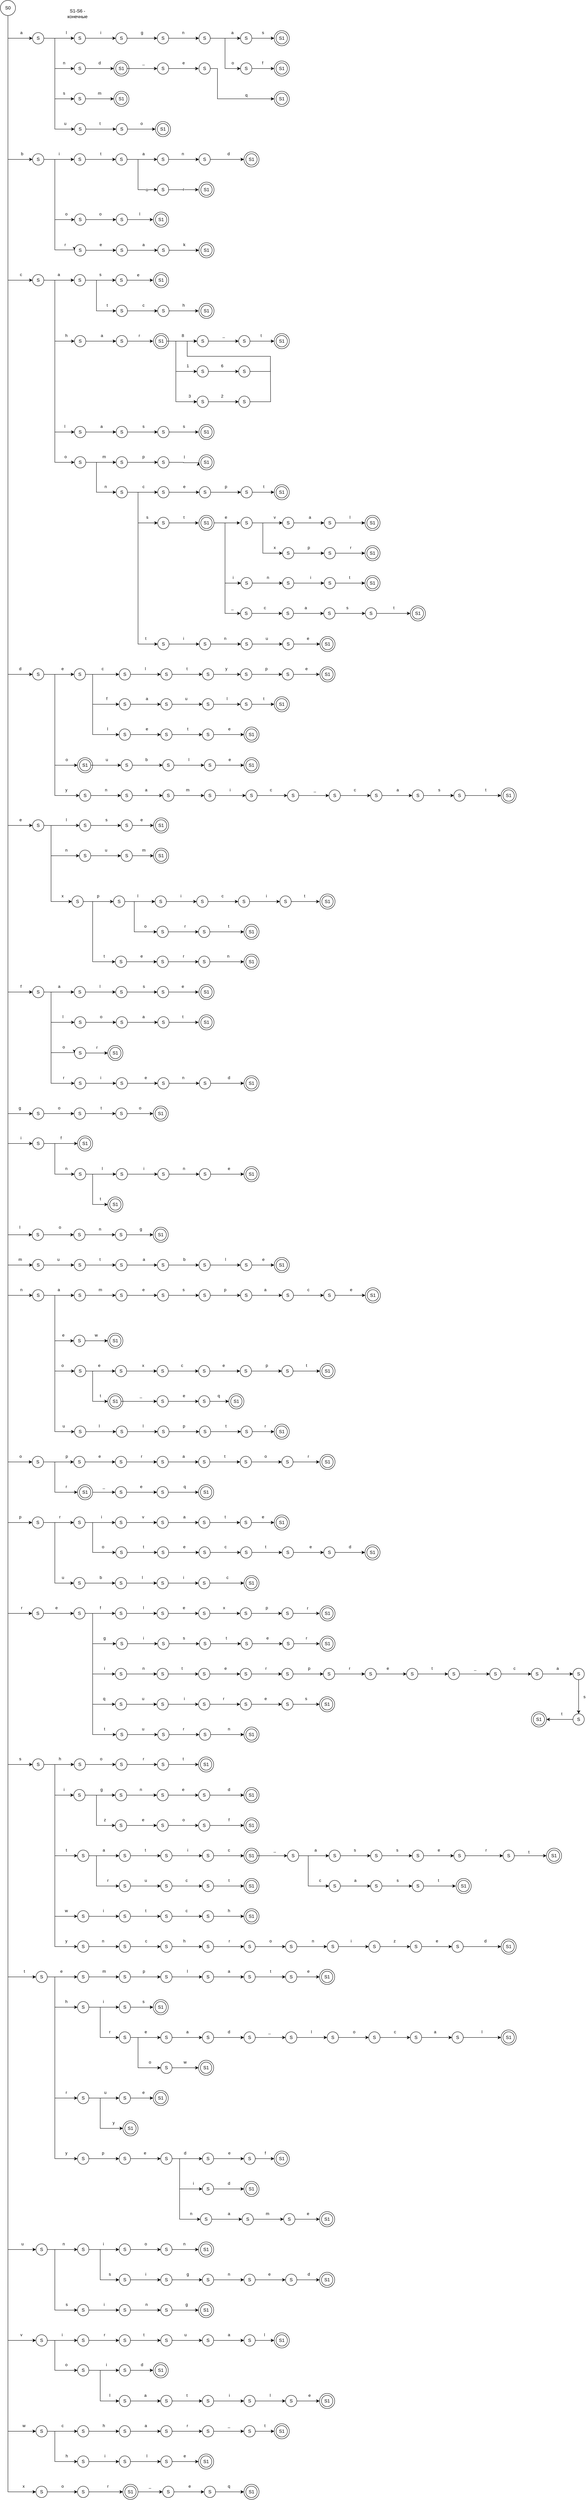 <mxfile version="26.2.14">
  <diagram name="Страница — 1" id="ICFpaHcOcoHogkfdbQnj">
    <mxGraphModel dx="844" dy="785" grid="1" gridSize="10" guides="1" tooltips="1" connect="1" arrows="1" fold="1" page="1" pageScale="1" pageWidth="827" pageHeight="1169" math="0" shadow="0">
      <root>
        <mxCell id="0" />
        <mxCell id="1" parent="0" />
        <mxCell id="AFnphyHwQlmlIxG2m7yG-260" value="S1" style="ellipse;whiteSpace=wrap;html=1;aspect=fixed;" parent="1" vertex="1">
          <mxGeometry x="760" y="80" width="40" height="40" as="geometry" />
        </mxCell>
        <mxCell id="Uz2_Utoe0topN1hd6D_q-105" style="edgeStyle=orthogonalEdgeStyle;rounded=0;orthogonalLoop=1;jettySize=auto;html=1;entryX=0;entryY=0.5;entryDx=0;entryDy=0;" edge="1" parent="1" source="AFnphyHwQlmlIxG2m7yG-1" target="Uz2_Utoe0topN1hd6D_q-103">
          <mxGeometry relative="1" as="geometry">
            <Array as="points">
              <mxPoint x="56" y="420" />
            </Array>
          </mxGeometry>
        </mxCell>
        <mxCell id="Uz2_Utoe0topN1hd6D_q-106" value="b" style="edgeLabel;html=1;align=center;verticalAlign=middle;resizable=0;points=[];" vertex="1" connectable="0" parent="Uz2_Utoe0topN1hd6D_q-105">
          <mxGeometry x="0.877" y="-1" relative="1" as="geometry">
            <mxPoint x="-1" y="-16" as="offset" />
          </mxGeometry>
        </mxCell>
        <mxCell id="Uz2_Utoe0topN1hd6D_q-165" style="edgeStyle=orthogonalEdgeStyle;rounded=0;orthogonalLoop=1;jettySize=auto;html=1;entryX=0;entryY=0.5;entryDx=0;entryDy=0;" edge="1" parent="1" source="AFnphyHwQlmlIxG2m7yG-1" target="Uz2_Utoe0topN1hd6D_q-162">
          <mxGeometry relative="1" as="geometry">
            <Array as="points">
              <mxPoint x="56" y="739" />
            </Array>
          </mxGeometry>
        </mxCell>
        <mxCell id="Uz2_Utoe0topN1hd6D_q-168" value="c" style="edgeLabel;html=1;align=center;verticalAlign=middle;resizable=0;points=[];" vertex="1" connectable="0" parent="Uz2_Utoe0topN1hd6D_q-165">
          <mxGeometry x="0.925" y="-2" relative="1" as="geometry">
            <mxPoint x="-3" y="-17" as="offset" />
          </mxGeometry>
        </mxCell>
        <mxCell id="Uz2_Utoe0topN1hd6D_q-166" style="edgeStyle=orthogonalEdgeStyle;rounded=0;orthogonalLoop=1;jettySize=auto;html=1;entryX=0;entryY=0.5;entryDx=0;entryDy=0;" edge="1" parent="1" source="AFnphyHwQlmlIxG2m7yG-1" target="AFnphyHwQlmlIxG2m7yG-2">
          <mxGeometry relative="1" as="geometry">
            <Array as="points">
              <mxPoint x="56" y="100" />
            </Array>
          </mxGeometry>
        </mxCell>
        <mxCell id="Uz2_Utoe0topN1hd6D_q-167" value="a" style="edgeLabel;html=1;align=center;verticalAlign=middle;resizable=0;points=[];" vertex="1" connectable="0" parent="Uz2_Utoe0topN1hd6D_q-166">
          <mxGeometry x="0.512" y="1" relative="1" as="geometry">
            <mxPoint y="-14" as="offset" />
          </mxGeometry>
        </mxCell>
        <mxCell id="Uz2_Utoe0topN1hd6D_q-389" style="edgeStyle=orthogonalEdgeStyle;rounded=0;orthogonalLoop=1;jettySize=auto;html=1;entryX=0;entryY=0.5;entryDx=0;entryDy=0;" edge="1" parent="1" source="AFnphyHwQlmlIxG2m7yG-1" target="Uz2_Utoe0topN1hd6D_q-388">
          <mxGeometry relative="1" as="geometry">
            <Array as="points">
              <mxPoint x="56" y="1780" />
            </Array>
          </mxGeometry>
        </mxCell>
        <mxCell id="Uz2_Utoe0topN1hd6D_q-390" value="d" style="edgeLabel;html=1;align=center;verticalAlign=middle;resizable=0;points=[];" vertex="1" connectable="0" parent="Uz2_Utoe0topN1hd6D_q-389">
          <mxGeometry x="0.963" y="-1" relative="1" as="geometry">
            <mxPoint y="-16" as="offset" />
          </mxGeometry>
        </mxCell>
        <mxCell id="Uz2_Utoe0topN1hd6D_q-503" style="edgeStyle=orthogonalEdgeStyle;rounded=0;orthogonalLoop=1;jettySize=auto;html=1;entryX=0;entryY=0.5;entryDx=0;entryDy=0;" edge="1" parent="1" source="AFnphyHwQlmlIxG2m7yG-1" target="Uz2_Utoe0topN1hd6D_q-502">
          <mxGeometry relative="1" as="geometry">
            <Array as="points">
              <mxPoint x="56" y="2179" />
            </Array>
          </mxGeometry>
        </mxCell>
        <mxCell id="Uz2_Utoe0topN1hd6D_q-504" value="e" style="edgeLabel;html=1;align=center;verticalAlign=middle;resizable=0;points=[];" vertex="1" connectable="0" parent="Uz2_Utoe0topN1hd6D_q-503">
          <mxGeometry x="0.971" y="-1" relative="1" as="geometry">
            <mxPoint y="-16" as="offset" />
          </mxGeometry>
        </mxCell>
        <mxCell id="Uz2_Utoe0topN1hd6D_q-582" style="edgeStyle=orthogonalEdgeStyle;rounded=0;orthogonalLoop=1;jettySize=auto;html=1;entryX=0;entryY=0.5;entryDx=0;entryDy=0;" edge="1" parent="1" source="AFnphyHwQlmlIxG2m7yG-1" target="Uz2_Utoe0topN1hd6D_q-581">
          <mxGeometry relative="1" as="geometry">
            <Array as="points">
              <mxPoint x="56" y="2619" />
            </Array>
          </mxGeometry>
        </mxCell>
        <mxCell id="Uz2_Utoe0topN1hd6D_q-583" value="f" style="edgeLabel;html=1;align=center;verticalAlign=middle;resizable=0;points=[];" vertex="1" connectable="0" parent="Uz2_Utoe0topN1hd6D_q-582">
          <mxGeometry x="0.976" relative="1" as="geometry">
            <mxPoint y="-15" as="offset" />
          </mxGeometry>
        </mxCell>
        <mxCell id="Uz2_Utoe0topN1hd6D_q-654" style="edgeStyle=orthogonalEdgeStyle;rounded=0;orthogonalLoop=1;jettySize=auto;html=1;entryX=0;entryY=0.5;entryDx=0;entryDy=0;" edge="1" parent="1" source="AFnphyHwQlmlIxG2m7yG-1" target="Uz2_Utoe0topN1hd6D_q-641">
          <mxGeometry relative="1" as="geometry">
            <Array as="points">
              <mxPoint x="56" y="2940" />
            </Array>
          </mxGeometry>
        </mxCell>
        <mxCell id="Uz2_Utoe0topN1hd6D_q-655" value="g" style="edgeLabel;html=1;align=center;verticalAlign=middle;resizable=0;points=[];" vertex="1" connectable="0" parent="Uz2_Utoe0topN1hd6D_q-654">
          <mxGeometry x="0.977" relative="1" as="geometry">
            <mxPoint y="-15" as="offset" />
          </mxGeometry>
        </mxCell>
        <mxCell id="Uz2_Utoe0topN1hd6D_q-657" style="edgeStyle=orthogonalEdgeStyle;rounded=0;orthogonalLoop=1;jettySize=auto;html=1;entryX=0;entryY=0.5;entryDx=0;entryDy=0;" edge="1" parent="1" source="AFnphyHwQlmlIxG2m7yG-1" target="Uz2_Utoe0topN1hd6D_q-656">
          <mxGeometry relative="1" as="geometry">
            <Array as="points">
              <mxPoint x="56" y="3019" />
            </Array>
          </mxGeometry>
        </mxCell>
        <mxCell id="Uz2_Utoe0topN1hd6D_q-658" value="i" style="edgeLabel;html=1;align=center;verticalAlign=middle;resizable=0;points=[];" vertex="1" connectable="0" parent="Uz2_Utoe0topN1hd6D_q-657">
          <mxGeometry x="0.981" relative="1" as="geometry">
            <mxPoint x="-2" y="-15" as="offset" />
          </mxGeometry>
        </mxCell>
        <mxCell id="Uz2_Utoe0topN1hd6D_q-695" style="edgeStyle=orthogonalEdgeStyle;rounded=0;orthogonalLoop=1;jettySize=auto;html=1;entryX=0;entryY=0.5;entryDx=0;entryDy=0;" edge="1" parent="1" source="AFnphyHwQlmlIxG2m7yG-1" target="Uz2_Utoe0topN1hd6D_q-685">
          <mxGeometry relative="1" as="geometry">
            <Array as="points">
              <mxPoint x="56" y="3260" />
            </Array>
          </mxGeometry>
        </mxCell>
        <mxCell id="Uz2_Utoe0topN1hd6D_q-696" value="l" style="edgeLabel;html=1;align=center;verticalAlign=middle;resizable=0;points=[];" vertex="1" connectable="0" parent="Uz2_Utoe0topN1hd6D_q-695">
          <mxGeometry x="0.98" relative="1" as="geometry">
            <mxPoint y="-20" as="offset" />
          </mxGeometry>
        </mxCell>
        <mxCell id="Uz2_Utoe0topN1hd6D_q-716" style="edgeStyle=orthogonalEdgeStyle;rounded=0;orthogonalLoop=1;jettySize=auto;html=1;entryX=0;entryY=0.5;entryDx=0;entryDy=0;" edge="1" parent="1" source="AFnphyHwQlmlIxG2m7yG-1" target="Uz2_Utoe0topN1hd6D_q-700">
          <mxGeometry relative="1" as="geometry">
            <Array as="points">
              <mxPoint x="56" y="3340" />
            </Array>
          </mxGeometry>
        </mxCell>
        <mxCell id="Uz2_Utoe0topN1hd6D_q-717" value="m" style="edgeLabel;html=1;align=center;verticalAlign=middle;resizable=0;points=[];" vertex="1" connectable="0" parent="Uz2_Utoe0topN1hd6D_q-716">
          <mxGeometry x="0.98" relative="1" as="geometry">
            <mxPoint y="-15" as="offset" />
          </mxGeometry>
        </mxCell>
        <mxCell id="Uz2_Utoe0topN1hd6D_q-725" style="edgeStyle=orthogonalEdgeStyle;rounded=0;orthogonalLoop=1;jettySize=auto;html=1;entryX=0;entryY=0.5;entryDx=0;entryDy=0;" edge="1" parent="1" source="AFnphyHwQlmlIxG2m7yG-1" target="Uz2_Utoe0topN1hd6D_q-724">
          <mxGeometry relative="1" as="geometry">
            <Array as="points">
              <mxPoint x="56" y="3420" />
            </Array>
          </mxGeometry>
        </mxCell>
        <mxCell id="Uz2_Utoe0topN1hd6D_q-726" value="n" style="edgeLabel;html=1;align=center;verticalAlign=middle;resizable=0;points=[];" vertex="1" connectable="0" parent="Uz2_Utoe0topN1hd6D_q-725">
          <mxGeometry x="0.981" y="2" relative="1" as="geometry">
            <mxPoint x="2" y="-13" as="offset" />
          </mxGeometry>
        </mxCell>
        <mxCell id="Uz2_Utoe0topN1hd6D_q-850" style="edgeStyle=orthogonalEdgeStyle;rounded=0;orthogonalLoop=1;jettySize=auto;html=1;entryX=0;entryY=0.5;entryDx=0;entryDy=0;" edge="1" parent="1" source="AFnphyHwQlmlIxG2m7yG-1" target="Uz2_Utoe0topN1hd6D_q-832">
          <mxGeometry relative="1" as="geometry">
            <Array as="points">
              <mxPoint x="56" y="3860" />
            </Array>
          </mxGeometry>
        </mxCell>
        <mxCell id="Uz2_Utoe0topN1hd6D_q-851" value="o" style="edgeLabel;html=1;align=center;verticalAlign=middle;resizable=0;points=[];" vertex="1" connectable="0" parent="Uz2_Utoe0topN1hd6D_q-850">
          <mxGeometry x="0.984" y="-2" relative="1" as="geometry">
            <mxPoint y="-17" as="offset" />
          </mxGeometry>
        </mxCell>
        <mxCell id="Uz2_Utoe0topN1hd6D_q-893" style="edgeStyle=orthogonalEdgeStyle;rounded=0;orthogonalLoop=1;jettySize=auto;html=1;entryX=0;entryY=0.5;entryDx=0;entryDy=0;" edge="1" parent="1" source="AFnphyHwQlmlIxG2m7yG-1" target="Uz2_Utoe0topN1hd6D_q-876">
          <mxGeometry relative="1" as="geometry">
            <Array as="points">
              <mxPoint x="56" y="4020" />
            </Array>
          </mxGeometry>
        </mxCell>
        <mxCell id="Uz2_Utoe0topN1hd6D_q-894" value="p" style="edgeLabel;html=1;align=center;verticalAlign=middle;resizable=0;points=[];" vertex="1" connectable="0" parent="Uz2_Utoe0topN1hd6D_q-893">
          <mxGeometry x="0.984" relative="1" as="geometry">
            <mxPoint y="-15" as="offset" />
          </mxGeometry>
        </mxCell>
        <mxCell id="Uz2_Utoe0topN1hd6D_q-944" style="edgeStyle=orthogonalEdgeStyle;rounded=0;orthogonalLoop=1;jettySize=auto;html=1;entryX=0;entryY=0.5;entryDx=0;entryDy=0;" edge="1" parent="1" source="AFnphyHwQlmlIxG2m7yG-1" target="Uz2_Utoe0topN1hd6D_q-943">
          <mxGeometry relative="1" as="geometry">
            <Array as="points">
              <mxPoint x="56" y="4260" />
            </Array>
          </mxGeometry>
        </mxCell>
        <mxCell id="Uz2_Utoe0topN1hd6D_q-945" value="r" style="edgeLabel;html=1;align=center;verticalAlign=middle;resizable=0;points=[];" vertex="1" connectable="0" parent="Uz2_Utoe0topN1hd6D_q-944">
          <mxGeometry x="0.987" y="-1" relative="1" as="geometry">
            <mxPoint y="-16" as="offset" />
          </mxGeometry>
        </mxCell>
        <mxCell id="Uz2_Utoe0topN1hd6D_q-1077" style="edgeStyle=orthogonalEdgeStyle;rounded=0;orthogonalLoop=1;jettySize=auto;html=1;entryX=0;entryY=0.5;entryDx=0;entryDy=0;" edge="1" parent="1" source="AFnphyHwQlmlIxG2m7yG-1" target="Uz2_Utoe0topN1hd6D_q-1076">
          <mxGeometry relative="1" as="geometry">
            <Array as="points">
              <mxPoint x="56" y="4659" />
            </Array>
          </mxGeometry>
        </mxCell>
        <mxCell id="Uz2_Utoe0topN1hd6D_q-1078" value="s" style="edgeLabel;html=1;align=center;verticalAlign=middle;resizable=0;points=[];" vertex="1" connectable="0" parent="Uz2_Utoe0topN1hd6D_q-1077">
          <mxGeometry x="0.986" y="-1" relative="1" as="geometry">
            <mxPoint y="-16" as="offset" />
          </mxGeometry>
        </mxCell>
        <mxCell id="Uz2_Utoe0topN1hd6D_q-1269" style="edgeStyle=orthogonalEdgeStyle;rounded=0;orthogonalLoop=1;jettySize=auto;html=1;entryX=0;entryY=0.5;entryDx=0;entryDy=0;" edge="1" parent="1" source="AFnphyHwQlmlIxG2m7yG-1" target="Uz2_Utoe0topN1hd6D_q-1268">
          <mxGeometry relative="1" as="geometry">
            <Array as="points">
              <mxPoint x="56" y="5220" />
            </Array>
          </mxGeometry>
        </mxCell>
        <mxCell id="Uz2_Utoe0topN1hd6D_q-1270" value="t" style="edgeLabel;html=1;align=center;verticalAlign=middle;resizable=0;points=[];" vertex="1" connectable="0" parent="Uz2_Utoe0topN1hd6D_q-1269">
          <mxGeometry x="0.988" y="-1" relative="1" as="geometry">
            <mxPoint y="-16" as="offset" />
          </mxGeometry>
        </mxCell>
        <mxCell id="Uz2_Utoe0topN1hd6D_q-1406" style="edgeStyle=orthogonalEdgeStyle;rounded=0;orthogonalLoop=1;jettySize=auto;html=1;entryX=0;entryY=0.5;entryDx=0;entryDy=0;" edge="1" parent="1" source="AFnphyHwQlmlIxG2m7yG-1" target="Uz2_Utoe0topN1hd6D_q-1405">
          <mxGeometry relative="1" as="geometry">
            <Array as="points">
              <mxPoint x="56" y="5940" />
            </Array>
          </mxGeometry>
        </mxCell>
        <mxCell id="Uz2_Utoe0topN1hd6D_q-1407" value="u" style="edgeLabel;html=1;align=center;verticalAlign=middle;resizable=0;points=[];" vertex="1" connectable="0" parent="Uz2_Utoe0topN1hd6D_q-1406">
          <mxGeometry x="0.988" relative="1" as="geometry">
            <mxPoint y="-15" as="offset" />
          </mxGeometry>
        </mxCell>
        <mxCell id="Uz2_Utoe0topN1hd6D_q-1462" style="edgeStyle=orthogonalEdgeStyle;rounded=0;orthogonalLoop=1;jettySize=auto;html=1;entryX=0;entryY=0.5;entryDx=0;entryDy=0;" edge="1" parent="1" source="AFnphyHwQlmlIxG2m7yG-1" target="Uz2_Utoe0topN1hd6D_q-1461">
          <mxGeometry relative="1" as="geometry">
            <Array as="points">
              <mxPoint x="56" y="6180" />
            </Array>
          </mxGeometry>
        </mxCell>
        <mxCell id="Uz2_Utoe0topN1hd6D_q-1463" value="v" style="edgeLabel;html=1;align=center;verticalAlign=middle;resizable=0;points=[];" vertex="1" connectable="0" parent="Uz2_Utoe0topN1hd6D_q-1462">
          <mxGeometry x="0.99" relative="1" as="geometry">
            <mxPoint x="-8" y="-15" as="offset" />
          </mxGeometry>
        </mxCell>
        <mxCell id="Uz2_Utoe0topN1hd6D_q-1519" style="edgeStyle=orthogonalEdgeStyle;rounded=0;orthogonalLoop=1;jettySize=auto;html=1;entryX=0;entryY=0.5;entryDx=0;entryDy=0;" edge="1" parent="1" source="AFnphyHwQlmlIxG2m7yG-1" target="Uz2_Utoe0topN1hd6D_q-1518">
          <mxGeometry relative="1" as="geometry">
            <Array as="points">
              <mxPoint x="56" y="6420" />
            </Array>
          </mxGeometry>
        </mxCell>
        <mxCell id="Uz2_Utoe0topN1hd6D_q-1520" value="w" style="edgeLabel;html=1;align=center;verticalAlign=middle;resizable=0;points=[];" vertex="1" connectable="0" parent="Uz2_Utoe0topN1hd6D_q-1519">
          <mxGeometry x="0.99" y="-1" relative="1" as="geometry">
            <mxPoint y="-16" as="offset" />
          </mxGeometry>
        </mxCell>
        <mxCell id="Uz2_Utoe0topN1hd6D_q-1556" style="edgeStyle=orthogonalEdgeStyle;rounded=0;orthogonalLoop=1;jettySize=auto;html=1;entryX=0;entryY=0.5;entryDx=0;entryDy=0;" edge="1" parent="1" source="AFnphyHwQlmlIxG2m7yG-1" target="Uz2_Utoe0topN1hd6D_q-1555">
          <mxGeometry relative="1" as="geometry">
            <Array as="points">
              <mxPoint x="56" y="6580" />
            </Array>
          </mxGeometry>
        </mxCell>
        <mxCell id="Uz2_Utoe0topN1hd6D_q-1557" value="x" style="edgeLabel;html=1;align=center;verticalAlign=middle;resizable=0;points=[];" vertex="1" connectable="0" parent="Uz2_Utoe0topN1hd6D_q-1556">
          <mxGeometry x="0.99" y="1" relative="1" as="geometry">
            <mxPoint y="-14" as="offset" />
          </mxGeometry>
        </mxCell>
        <mxCell id="AFnphyHwQlmlIxG2m7yG-1" value="S0" style="ellipse;whiteSpace=wrap;html=1;aspect=fixed;" parent="1" vertex="1">
          <mxGeometry x="36" width="40" height="40" as="geometry" />
        </mxCell>
        <mxCell id="Uz2_Utoe0topN1hd6D_q-2" value="" style="edgeStyle=orthogonalEdgeStyle;rounded=0;orthogonalLoop=1;jettySize=auto;html=1;" edge="1" parent="1" source="AFnphyHwQlmlIxG2m7yG-2" target="Uz2_Utoe0topN1hd6D_q-1">
          <mxGeometry relative="1" as="geometry" />
        </mxCell>
        <mxCell id="Uz2_Utoe0topN1hd6D_q-38" value="l" style="edgeLabel;html=1;align=center;verticalAlign=middle;resizable=0;points=[];" vertex="1" connectable="0" parent="Uz2_Utoe0topN1hd6D_q-2">
          <mxGeometry x="0.349" relative="1" as="geometry">
            <mxPoint x="5" y="-15" as="offset" />
          </mxGeometry>
        </mxCell>
        <mxCell id="Uz2_Utoe0topN1hd6D_q-34" style="edgeStyle=orthogonalEdgeStyle;rounded=0;orthogonalLoop=1;jettySize=auto;html=1;entryX=0;entryY=0.5;entryDx=0;entryDy=0;" edge="1" parent="1" source="AFnphyHwQlmlIxG2m7yG-2" target="Uz2_Utoe0topN1hd6D_q-30">
          <mxGeometry relative="1" as="geometry">
            <Array as="points">
              <mxPoint x="180" y="100" />
              <mxPoint x="180" y="180" />
            </Array>
          </mxGeometry>
        </mxCell>
        <mxCell id="Uz2_Utoe0topN1hd6D_q-35" value="n" style="edgeLabel;html=1;align=center;verticalAlign=middle;resizable=0;points=[];" vertex="1" connectable="0" parent="Uz2_Utoe0topN1hd6D_q-34">
          <mxGeometry x="0.657" relative="1" as="geometry">
            <mxPoint y="-15" as="offset" />
          </mxGeometry>
        </mxCell>
        <mxCell id="Uz2_Utoe0topN1hd6D_q-58" style="edgeStyle=orthogonalEdgeStyle;rounded=0;orthogonalLoop=1;jettySize=auto;html=1;entryX=0;entryY=0.5;entryDx=0;entryDy=0;" edge="1" parent="1" source="AFnphyHwQlmlIxG2m7yG-2" target="Uz2_Utoe0topN1hd6D_q-54">
          <mxGeometry relative="1" as="geometry">
            <Array as="points">
              <mxPoint x="180" y="100" />
              <mxPoint x="180" y="260" />
            </Array>
          </mxGeometry>
        </mxCell>
        <mxCell id="Uz2_Utoe0topN1hd6D_q-61" value="s" style="edgeLabel;html=1;align=center;verticalAlign=middle;resizable=0;points=[];" vertex="1" connectable="0" parent="Uz2_Utoe0topN1hd6D_q-58">
          <mxGeometry x="0.777" relative="1" as="geometry">
            <mxPoint y="-15" as="offset" />
          </mxGeometry>
        </mxCell>
        <mxCell id="Uz2_Utoe0topN1hd6D_q-95" style="edgeStyle=orthogonalEdgeStyle;rounded=0;orthogonalLoop=1;jettySize=auto;html=1;entryX=0;entryY=0.5;entryDx=0;entryDy=0;" edge="1" parent="1" source="AFnphyHwQlmlIxG2m7yG-2" target="Uz2_Utoe0topN1hd6D_q-91">
          <mxGeometry relative="1" as="geometry">
            <Array as="points">
              <mxPoint x="180" y="100" />
              <mxPoint x="180" y="340" />
            </Array>
          </mxGeometry>
        </mxCell>
        <mxCell id="Uz2_Utoe0topN1hd6D_q-96" value="u" style="edgeLabel;html=1;align=center;verticalAlign=middle;resizable=0;points=[];" vertex="1" connectable="0" parent="Uz2_Utoe0topN1hd6D_q-95">
          <mxGeometry x="0.84" y="1" relative="1" as="geometry">
            <mxPoint y="-14" as="offset" />
          </mxGeometry>
        </mxCell>
        <mxCell id="AFnphyHwQlmlIxG2m7yG-2" value="S" style="ellipse;whiteSpace=wrap;html=1;aspect=fixed;" parent="1" vertex="1">
          <mxGeometry x="121" y="85" width="30" height="30" as="geometry" />
        </mxCell>
        <mxCell id="AFnphyHwQlmlIxG2m7yG-50" value="S1-S6 - конечные" style="text;html=1;align=center;verticalAlign=middle;whiteSpace=wrap;rounded=0;" parent="1" vertex="1">
          <mxGeometry x="210" y="20" width="60" height="30" as="geometry" />
        </mxCell>
        <mxCell id="AFnphyHwQlmlIxG2m7yG-55" value="S1" style="ellipse;whiteSpace=wrap;html=1;aspect=fixed;" parent="1" vertex="1">
          <mxGeometry x="765" y="85" width="30" height="30" as="geometry" />
        </mxCell>
        <mxCell id="Uz2_Utoe0topN1hd6D_q-5" value="" style="edgeStyle=orthogonalEdgeStyle;rounded=0;orthogonalLoop=1;jettySize=auto;html=1;" edge="1" parent="1" source="Uz2_Utoe0topN1hd6D_q-1" target="Uz2_Utoe0topN1hd6D_q-4">
          <mxGeometry relative="1" as="geometry" />
        </mxCell>
        <mxCell id="Uz2_Utoe0topN1hd6D_q-13" value="i" style="edgeLabel;html=1;align=center;verticalAlign=middle;resizable=0;points=[];" vertex="1" connectable="0" parent="Uz2_Utoe0topN1hd6D_q-5">
          <mxGeometry x="-0.004" relative="1" as="geometry">
            <mxPoint y="-15" as="offset" />
          </mxGeometry>
        </mxCell>
        <mxCell id="Uz2_Utoe0topN1hd6D_q-1" value="S" style="ellipse;whiteSpace=wrap;html=1;aspect=fixed;" vertex="1" parent="1">
          <mxGeometry x="231" y="85" width="30" height="30" as="geometry" />
        </mxCell>
        <mxCell id="Uz2_Utoe0topN1hd6D_q-7" value="" style="edgeStyle=orthogonalEdgeStyle;rounded=0;orthogonalLoop=1;jettySize=auto;html=1;" edge="1" parent="1" source="Uz2_Utoe0topN1hd6D_q-4" target="Uz2_Utoe0topN1hd6D_q-6">
          <mxGeometry relative="1" as="geometry" />
        </mxCell>
        <mxCell id="Uz2_Utoe0topN1hd6D_q-14" value="g" style="edgeLabel;html=1;align=center;verticalAlign=middle;resizable=0;points=[];" vertex="1" connectable="0" parent="Uz2_Utoe0topN1hd6D_q-7">
          <mxGeometry x="-0.129" relative="1" as="geometry">
            <mxPoint x="4" y="-15" as="offset" />
          </mxGeometry>
        </mxCell>
        <mxCell id="Uz2_Utoe0topN1hd6D_q-4" value="S" style="ellipse;whiteSpace=wrap;html=1;aspect=fixed;" vertex="1" parent="1">
          <mxGeometry x="341" y="85" width="30" height="30" as="geometry" />
        </mxCell>
        <mxCell id="Uz2_Utoe0topN1hd6D_q-9" value="" style="edgeStyle=orthogonalEdgeStyle;rounded=0;orthogonalLoop=1;jettySize=auto;html=1;" edge="1" parent="1" source="Uz2_Utoe0topN1hd6D_q-6" target="Uz2_Utoe0topN1hd6D_q-8">
          <mxGeometry relative="1" as="geometry" />
        </mxCell>
        <mxCell id="Uz2_Utoe0topN1hd6D_q-15" value="n" style="edgeLabel;html=1;align=center;verticalAlign=middle;resizable=0;points=[];" vertex="1" connectable="0" parent="Uz2_Utoe0topN1hd6D_q-9">
          <mxGeometry x="-0.067" y="3" relative="1" as="geometry">
            <mxPoint y="-12" as="offset" />
          </mxGeometry>
        </mxCell>
        <mxCell id="Uz2_Utoe0topN1hd6D_q-6" value="S" style="ellipse;whiteSpace=wrap;html=1;aspect=fixed;" vertex="1" parent="1">
          <mxGeometry x="451" y="85" width="30" height="30" as="geometry" />
        </mxCell>
        <mxCell id="Uz2_Utoe0topN1hd6D_q-11" value="" style="edgeStyle=orthogonalEdgeStyle;rounded=0;orthogonalLoop=1;jettySize=auto;html=1;" edge="1" parent="1" source="Uz2_Utoe0topN1hd6D_q-8" target="Uz2_Utoe0topN1hd6D_q-10">
          <mxGeometry relative="1" as="geometry" />
        </mxCell>
        <mxCell id="Uz2_Utoe0topN1hd6D_q-53" value="a" style="edgeLabel;html=1;align=center;verticalAlign=middle;resizable=0;points=[];" vertex="1" connectable="0" parent="Uz2_Utoe0topN1hd6D_q-11">
          <mxGeometry x="0.453" y="-1" relative="1" as="geometry">
            <mxPoint y="-16" as="offset" />
          </mxGeometry>
        </mxCell>
        <mxCell id="Uz2_Utoe0topN1hd6D_q-27" style="edgeStyle=orthogonalEdgeStyle;rounded=0;orthogonalLoop=1;jettySize=auto;html=1;entryX=0;entryY=0.5;entryDx=0;entryDy=0;" edge="1" parent="1" source="Uz2_Utoe0topN1hd6D_q-8" target="Uz2_Utoe0topN1hd6D_q-22">
          <mxGeometry relative="1" as="geometry">
            <Array as="points">
              <mxPoint x="630" y="100" />
              <mxPoint x="630" y="180" />
            </Array>
          </mxGeometry>
        </mxCell>
        <mxCell id="Uz2_Utoe0topN1hd6D_q-28" value="o" style="edgeLabel;html=1;align=center;verticalAlign=middle;resizable=0;points=[];" vertex="1" connectable="0" parent="Uz2_Utoe0topN1hd6D_q-27">
          <mxGeometry x="0.614" relative="1" as="geometry">
            <mxPoint x="10" y="-15" as="offset" />
          </mxGeometry>
        </mxCell>
        <mxCell id="Uz2_Utoe0topN1hd6D_q-8" value="S" style="ellipse;whiteSpace=wrap;html=1;aspect=fixed;" vertex="1" parent="1">
          <mxGeometry x="561" y="85" width="30" height="30" as="geometry" />
        </mxCell>
        <mxCell id="Uz2_Utoe0topN1hd6D_q-17" style="edgeStyle=orthogonalEdgeStyle;rounded=0;orthogonalLoop=1;jettySize=auto;html=1;entryX=0;entryY=0.5;entryDx=0;entryDy=0;" edge="1" parent="1" source="Uz2_Utoe0topN1hd6D_q-10" target="AFnphyHwQlmlIxG2m7yG-260">
          <mxGeometry relative="1" as="geometry" />
        </mxCell>
        <mxCell id="Uz2_Utoe0topN1hd6D_q-21" value="s" style="edgeLabel;html=1;align=center;verticalAlign=middle;resizable=0;points=[];" vertex="1" connectable="0" parent="Uz2_Utoe0topN1hd6D_q-17">
          <mxGeometry x="-0.148" relative="1" as="geometry">
            <mxPoint x="4" y="-15" as="offset" />
          </mxGeometry>
        </mxCell>
        <mxCell id="Uz2_Utoe0topN1hd6D_q-10" value="S" style="ellipse;whiteSpace=wrap;html=1;aspect=fixed;" vertex="1" parent="1">
          <mxGeometry x="671" y="85" width="30" height="30" as="geometry" />
        </mxCell>
        <mxCell id="Uz2_Utoe0topN1hd6D_q-26" style="edgeStyle=orthogonalEdgeStyle;rounded=0;orthogonalLoop=1;jettySize=auto;html=1;entryX=0;entryY=0.5;entryDx=0;entryDy=0;" edge="1" parent="1" source="Uz2_Utoe0topN1hd6D_q-22" target="Uz2_Utoe0topN1hd6D_q-24">
          <mxGeometry relative="1" as="geometry" />
        </mxCell>
        <mxCell id="Uz2_Utoe0topN1hd6D_q-29" value="f" style="edgeLabel;html=1;align=center;verticalAlign=middle;resizable=0;points=[];" vertex="1" connectable="0" parent="Uz2_Utoe0topN1hd6D_q-26">
          <mxGeometry x="-0.071" relative="1" as="geometry">
            <mxPoint y="-15" as="offset" />
          </mxGeometry>
        </mxCell>
        <mxCell id="Uz2_Utoe0topN1hd6D_q-22" value="S" style="ellipse;whiteSpace=wrap;html=1;aspect=fixed;" vertex="1" parent="1">
          <mxGeometry x="671" y="165" width="30" height="30" as="geometry" />
        </mxCell>
        <mxCell id="Uz2_Utoe0topN1hd6D_q-24" value="S1" style="ellipse;whiteSpace=wrap;html=1;aspect=fixed;" vertex="1" parent="1">
          <mxGeometry x="760" y="160" width="40" height="40" as="geometry" />
        </mxCell>
        <mxCell id="Uz2_Utoe0topN1hd6D_q-25" value="S1" style="ellipse;whiteSpace=wrap;html=1;aspect=fixed;" vertex="1" parent="1">
          <mxGeometry x="765" y="165" width="30" height="30" as="geometry" />
        </mxCell>
        <mxCell id="Uz2_Utoe0topN1hd6D_q-36" style="edgeStyle=orthogonalEdgeStyle;rounded=0;orthogonalLoop=1;jettySize=auto;html=1;entryX=0;entryY=0.5;entryDx=0;entryDy=0;" edge="1" parent="1" source="Uz2_Utoe0topN1hd6D_q-30" target="Uz2_Utoe0topN1hd6D_q-32">
          <mxGeometry relative="1" as="geometry" />
        </mxCell>
        <mxCell id="Uz2_Utoe0topN1hd6D_q-37" value="d" style="edgeLabel;html=1;align=center;verticalAlign=middle;resizable=0;points=[];" vertex="1" connectable="0" parent="Uz2_Utoe0topN1hd6D_q-36">
          <mxGeometry x="-0.03" relative="1" as="geometry">
            <mxPoint y="-15" as="offset" />
          </mxGeometry>
        </mxCell>
        <mxCell id="Uz2_Utoe0topN1hd6D_q-30" value="S" style="ellipse;whiteSpace=wrap;html=1;aspect=fixed;" vertex="1" parent="1">
          <mxGeometry x="231" y="165" width="30" height="30" as="geometry" />
        </mxCell>
        <mxCell id="Uz2_Utoe0topN1hd6D_q-32" value="S1" style="ellipse;whiteSpace=wrap;html=1;aspect=fixed;" vertex="1" parent="1">
          <mxGeometry x="336" y="160" width="40" height="40" as="geometry" />
        </mxCell>
        <mxCell id="Uz2_Utoe0topN1hd6D_q-41" style="edgeStyle=orthogonalEdgeStyle;rounded=0;orthogonalLoop=1;jettySize=auto;html=1;entryX=0;entryY=0.5;entryDx=0;entryDy=0;" edge="1" parent="1" source="Uz2_Utoe0topN1hd6D_q-33" target="Uz2_Utoe0topN1hd6D_q-39">
          <mxGeometry relative="1" as="geometry" />
        </mxCell>
        <mxCell id="Uz2_Utoe0topN1hd6D_q-42" value="_" style="edgeLabel;html=1;align=center;verticalAlign=middle;resizable=0;points=[];" vertex="1" connectable="0" parent="Uz2_Utoe0topN1hd6D_q-41">
          <mxGeometry x="0.021" y="-1" relative="1" as="geometry">
            <mxPoint x="2" y="-16" as="offset" />
          </mxGeometry>
        </mxCell>
        <mxCell id="Uz2_Utoe0topN1hd6D_q-33" value="S1" style="ellipse;whiteSpace=wrap;html=1;aspect=fixed;" vertex="1" parent="1">
          <mxGeometry x="341" y="165" width="30" height="30" as="geometry" />
        </mxCell>
        <mxCell id="Uz2_Utoe0topN1hd6D_q-51" style="edgeStyle=orthogonalEdgeStyle;rounded=0;orthogonalLoop=1;jettySize=auto;html=1;" edge="1" parent="1" source="Uz2_Utoe0topN1hd6D_q-39">
          <mxGeometry relative="1" as="geometry">
            <mxPoint x="560" y="180" as="targetPoint" />
          </mxGeometry>
        </mxCell>
        <mxCell id="Uz2_Utoe0topN1hd6D_q-52" value="e" style="edgeLabel;html=1;align=center;verticalAlign=middle;resizable=0;points=[];" vertex="1" connectable="0" parent="Uz2_Utoe0topN1hd6D_q-51">
          <mxGeometry x="-0.033" y="-1" relative="1" as="geometry">
            <mxPoint y="-16" as="offset" />
          </mxGeometry>
        </mxCell>
        <mxCell id="Uz2_Utoe0topN1hd6D_q-39" value="S" style="ellipse;whiteSpace=wrap;html=1;aspect=fixed;" vertex="1" parent="1">
          <mxGeometry x="451" y="165" width="30" height="30" as="geometry" />
        </mxCell>
        <mxCell id="Uz2_Utoe0topN1hd6D_q-48" style="edgeStyle=orthogonalEdgeStyle;rounded=0;orthogonalLoop=1;jettySize=auto;html=1;entryX=0;entryY=0.5;entryDx=0;entryDy=0;" edge="1" parent="1" source="Uz2_Utoe0topN1hd6D_q-43" target="Uz2_Utoe0topN1hd6D_q-45">
          <mxGeometry relative="1" as="geometry">
            <Array as="points">
              <mxPoint x="610" y="180" />
              <mxPoint x="610" y="260" />
            </Array>
          </mxGeometry>
        </mxCell>
        <mxCell id="Uz2_Utoe0topN1hd6D_q-50" value="q" style="edgeLabel;html=1;align=center;verticalAlign=middle;resizable=0;points=[];" vertex="1" connectable="0" parent="Uz2_Utoe0topN1hd6D_q-48">
          <mxGeometry x="-0.094" y="1" relative="1" as="geometry">
            <mxPoint x="62" y="-9" as="offset" />
          </mxGeometry>
        </mxCell>
        <mxCell id="Uz2_Utoe0topN1hd6D_q-43" value="S" style="ellipse;whiteSpace=wrap;html=1;aspect=fixed;" vertex="1" parent="1">
          <mxGeometry x="561" y="165" width="30" height="30" as="geometry" />
        </mxCell>
        <mxCell id="Uz2_Utoe0topN1hd6D_q-45" value="S1" style="ellipse;whiteSpace=wrap;html=1;aspect=fixed;" vertex="1" parent="1">
          <mxGeometry x="760" y="240" width="40" height="40" as="geometry" />
        </mxCell>
        <mxCell id="Uz2_Utoe0topN1hd6D_q-46" value="S1" style="ellipse;whiteSpace=wrap;html=1;aspect=fixed;" vertex="1" parent="1">
          <mxGeometry x="765" y="245" width="30" height="30" as="geometry" />
        </mxCell>
        <mxCell id="Uz2_Utoe0topN1hd6D_q-59" style="edgeStyle=orthogonalEdgeStyle;rounded=0;orthogonalLoop=1;jettySize=auto;html=1;entryX=0;entryY=0.5;entryDx=0;entryDy=0;" edge="1" parent="1" source="Uz2_Utoe0topN1hd6D_q-54" target="Uz2_Utoe0topN1hd6D_q-55">
          <mxGeometry relative="1" as="geometry" />
        </mxCell>
        <mxCell id="Uz2_Utoe0topN1hd6D_q-62" value="m" style="edgeLabel;html=1;align=center;verticalAlign=middle;resizable=0;points=[];" vertex="1" connectable="0" parent="Uz2_Utoe0topN1hd6D_q-59">
          <mxGeometry x="-0.011" y="-1" relative="1" as="geometry">
            <mxPoint y="-16" as="offset" />
          </mxGeometry>
        </mxCell>
        <mxCell id="Uz2_Utoe0topN1hd6D_q-54" value="S" style="ellipse;whiteSpace=wrap;html=1;aspect=fixed;" vertex="1" parent="1">
          <mxGeometry x="231" y="245" width="30" height="30" as="geometry" />
        </mxCell>
        <mxCell id="Uz2_Utoe0topN1hd6D_q-55" value="S1" style="ellipse;whiteSpace=wrap;html=1;aspect=fixed;" vertex="1" parent="1">
          <mxGeometry x="336" y="240" width="40" height="40" as="geometry" />
        </mxCell>
        <mxCell id="Uz2_Utoe0topN1hd6D_q-56" value="S1" style="ellipse;whiteSpace=wrap;html=1;aspect=fixed;" vertex="1" parent="1">
          <mxGeometry x="341" y="245" width="30" height="30" as="geometry" />
        </mxCell>
        <mxCell id="Uz2_Utoe0topN1hd6D_q-94" value="" style="edgeStyle=orthogonalEdgeStyle;rounded=0;orthogonalLoop=1;jettySize=auto;html=1;" edge="1" parent="1" source="Uz2_Utoe0topN1hd6D_q-91" target="Uz2_Utoe0topN1hd6D_q-93">
          <mxGeometry relative="1" as="geometry" />
        </mxCell>
        <mxCell id="Uz2_Utoe0topN1hd6D_q-97" value="t" style="edgeLabel;html=1;align=center;verticalAlign=middle;resizable=0;points=[];" vertex="1" connectable="0" parent="Uz2_Utoe0topN1hd6D_q-94">
          <mxGeometry x="-0.081" y="1" relative="1" as="geometry">
            <mxPoint y="-14" as="offset" />
          </mxGeometry>
        </mxCell>
        <mxCell id="Uz2_Utoe0topN1hd6D_q-91" value="S" style="ellipse;whiteSpace=wrap;html=1;aspect=fixed;" vertex="1" parent="1">
          <mxGeometry x="232" y="325" width="30" height="30" as="geometry" />
        </mxCell>
        <mxCell id="Uz2_Utoe0topN1hd6D_q-101" style="edgeStyle=orthogonalEdgeStyle;rounded=0;orthogonalLoop=1;jettySize=auto;html=1;entryX=0;entryY=0.5;entryDx=0;entryDy=0;" edge="1" parent="1" source="Uz2_Utoe0topN1hd6D_q-93" target="Uz2_Utoe0topN1hd6D_q-98">
          <mxGeometry relative="1" as="geometry" />
        </mxCell>
        <mxCell id="Uz2_Utoe0topN1hd6D_q-102" value="o" style="edgeLabel;html=1;align=center;verticalAlign=middle;resizable=0;points=[];" vertex="1" connectable="0" parent="Uz2_Utoe0topN1hd6D_q-101">
          <mxGeometry x="-0.016" y="-1" relative="1" as="geometry">
            <mxPoint y="-16" as="offset" />
          </mxGeometry>
        </mxCell>
        <mxCell id="Uz2_Utoe0topN1hd6D_q-93" value="S" style="ellipse;whiteSpace=wrap;html=1;aspect=fixed;" vertex="1" parent="1">
          <mxGeometry x="342" y="325" width="30" height="30" as="geometry" />
        </mxCell>
        <mxCell id="Uz2_Utoe0topN1hd6D_q-98" value="S1" style="ellipse;whiteSpace=wrap;html=1;aspect=fixed;" vertex="1" parent="1">
          <mxGeometry x="446" y="320" width="40" height="40" as="geometry" />
        </mxCell>
        <mxCell id="Uz2_Utoe0topN1hd6D_q-99" value="S1" style="ellipse;whiteSpace=wrap;html=1;aspect=fixed;" vertex="1" parent="1">
          <mxGeometry x="451" y="325" width="30" height="30" as="geometry" />
        </mxCell>
        <mxCell id="Uz2_Utoe0topN1hd6D_q-108" value="" style="edgeStyle=orthogonalEdgeStyle;rounded=0;orthogonalLoop=1;jettySize=auto;html=1;" edge="1" parent="1" source="Uz2_Utoe0topN1hd6D_q-103" target="Uz2_Utoe0topN1hd6D_q-107">
          <mxGeometry relative="1" as="geometry" />
        </mxCell>
        <mxCell id="Uz2_Utoe0topN1hd6D_q-120" value="i" style="edgeLabel;html=1;align=center;verticalAlign=middle;resizable=0;points=[];" vertex="1" connectable="0" parent="Uz2_Utoe0topN1hd6D_q-108">
          <mxGeometry x="-0.013" relative="1" as="geometry">
            <mxPoint y="-15" as="offset" />
          </mxGeometry>
        </mxCell>
        <mxCell id="Uz2_Utoe0topN1hd6D_q-135" style="edgeStyle=orthogonalEdgeStyle;rounded=0;orthogonalLoop=1;jettySize=auto;html=1;entryX=0;entryY=0.5;entryDx=0;entryDy=0;" edge="1" parent="1" source="Uz2_Utoe0topN1hd6D_q-103" target="Uz2_Utoe0topN1hd6D_q-132">
          <mxGeometry relative="1" as="geometry">
            <Array as="points">
              <mxPoint x="180" y="420" />
              <mxPoint x="180" y="579" />
            </Array>
          </mxGeometry>
        </mxCell>
        <mxCell id="Uz2_Utoe0topN1hd6D_q-136" value="o" style="edgeLabel;html=1;align=center;verticalAlign=middle;resizable=0;points=[];" vertex="1" connectable="0" parent="Uz2_Utoe0topN1hd6D_q-135">
          <mxGeometry x="0.792" y="1" relative="1" as="geometry">
            <mxPoint x="3" y="-14" as="offset" />
          </mxGeometry>
        </mxCell>
        <mxCell id="Uz2_Utoe0topN1hd6D_q-148" style="edgeStyle=orthogonalEdgeStyle;rounded=0;orthogonalLoop=1;jettySize=auto;html=1;entryX=0;entryY=0.5;entryDx=0;entryDy=0;" edge="1" parent="1" source="Uz2_Utoe0topN1hd6D_q-103" target="Uz2_Utoe0topN1hd6D_q-147">
          <mxGeometry relative="1" as="geometry">
            <Array as="points">
              <mxPoint x="180" y="420" />
              <mxPoint x="180" y="659" />
            </Array>
          </mxGeometry>
        </mxCell>
        <mxCell id="Uz2_Utoe0topN1hd6D_q-149" value="r" style="edgeLabel;html=1;align=center;verticalAlign=middle;resizable=0;points=[];" vertex="1" connectable="0" parent="Uz2_Utoe0topN1hd6D_q-148">
          <mxGeometry x="0.838" y="-2" relative="1" as="geometry">
            <mxPoint y="-16" as="offset" />
          </mxGeometry>
        </mxCell>
        <mxCell id="Uz2_Utoe0topN1hd6D_q-103" value="S" style="ellipse;whiteSpace=wrap;html=1;aspect=fixed;" vertex="1" parent="1">
          <mxGeometry x="121" y="405" width="30" height="30" as="geometry" />
        </mxCell>
        <mxCell id="Uz2_Utoe0topN1hd6D_q-110" value="" style="edgeStyle=orthogonalEdgeStyle;rounded=0;orthogonalLoop=1;jettySize=auto;html=1;" edge="1" parent="1" source="Uz2_Utoe0topN1hd6D_q-107" target="Uz2_Utoe0topN1hd6D_q-109">
          <mxGeometry relative="1" as="geometry" />
        </mxCell>
        <mxCell id="Uz2_Utoe0topN1hd6D_q-121" value="t" style="edgeLabel;html=1;align=center;verticalAlign=middle;resizable=0;points=[];" vertex="1" connectable="0" parent="Uz2_Utoe0topN1hd6D_q-110">
          <mxGeometry x="-0.004" y="-1" relative="1" as="geometry">
            <mxPoint y="-16" as="offset" />
          </mxGeometry>
        </mxCell>
        <mxCell id="Uz2_Utoe0topN1hd6D_q-107" value="S" style="ellipse;whiteSpace=wrap;html=1;aspect=fixed;" vertex="1" parent="1">
          <mxGeometry x="231" y="405" width="30" height="30" as="geometry" />
        </mxCell>
        <mxCell id="Uz2_Utoe0topN1hd6D_q-112" value="" style="edgeStyle=orthogonalEdgeStyle;rounded=0;orthogonalLoop=1;jettySize=auto;html=1;" edge="1" parent="1" source="Uz2_Utoe0topN1hd6D_q-109" target="Uz2_Utoe0topN1hd6D_q-111">
          <mxGeometry relative="1" as="geometry" />
        </mxCell>
        <mxCell id="Uz2_Utoe0topN1hd6D_q-122" value="a" style="edgeLabel;html=1;align=center;verticalAlign=middle;resizable=0;points=[];" vertex="1" connectable="0" parent="Uz2_Utoe0topN1hd6D_q-112">
          <mxGeometry x="0.09" relative="1" as="geometry">
            <mxPoint x="-1" y="-15" as="offset" />
          </mxGeometry>
        </mxCell>
        <mxCell id="Uz2_Utoe0topN1hd6D_q-128" style="edgeStyle=orthogonalEdgeStyle;rounded=0;orthogonalLoop=1;jettySize=auto;html=1;entryX=0;entryY=0.5;entryDx=0;entryDy=0;" edge="1" parent="1" source="Uz2_Utoe0topN1hd6D_q-109" target="Uz2_Utoe0topN1hd6D_q-125">
          <mxGeometry relative="1" as="geometry">
            <Array as="points">
              <mxPoint x="400" y="420" />
              <mxPoint x="400" y="500" />
            </Array>
          </mxGeometry>
        </mxCell>
        <mxCell id="Uz2_Utoe0topN1hd6D_q-130" value="o" style="edgeLabel;html=1;align=center;verticalAlign=middle;resizable=0;points=[];" vertex="1" connectable="0" parent="Uz2_Utoe0topN1hd6D_q-128">
          <mxGeometry x="0.649" relative="1" as="geometry">
            <mxPoint as="offset" />
          </mxGeometry>
        </mxCell>
        <mxCell id="Uz2_Utoe0topN1hd6D_q-109" value="S" style="ellipse;whiteSpace=wrap;html=1;aspect=fixed;" vertex="1" parent="1">
          <mxGeometry x="341" y="405" width="30" height="30" as="geometry" />
        </mxCell>
        <mxCell id="Uz2_Utoe0topN1hd6D_q-114" value="" style="edgeStyle=orthogonalEdgeStyle;rounded=0;orthogonalLoop=1;jettySize=auto;html=1;" edge="1" parent="1" source="Uz2_Utoe0topN1hd6D_q-111" target="Uz2_Utoe0topN1hd6D_q-113">
          <mxGeometry relative="1" as="geometry" />
        </mxCell>
        <mxCell id="Uz2_Utoe0topN1hd6D_q-123" value="n" style="edgeLabel;html=1;align=center;verticalAlign=middle;resizable=0;points=[];" vertex="1" connectable="0" parent="Uz2_Utoe0topN1hd6D_q-114">
          <mxGeometry x="-0.073" y="1" relative="1" as="geometry">
            <mxPoint y="-14" as="offset" />
          </mxGeometry>
        </mxCell>
        <mxCell id="Uz2_Utoe0topN1hd6D_q-111" value="S" style="ellipse;whiteSpace=wrap;html=1;aspect=fixed;" vertex="1" parent="1">
          <mxGeometry x="451" y="405" width="30" height="30" as="geometry" />
        </mxCell>
        <mxCell id="Uz2_Utoe0topN1hd6D_q-119" style="edgeStyle=orthogonalEdgeStyle;rounded=0;orthogonalLoop=1;jettySize=auto;html=1;entryX=0;entryY=0.5;entryDx=0;entryDy=0;" edge="1" parent="1" source="Uz2_Utoe0topN1hd6D_q-113" target="Uz2_Utoe0topN1hd6D_q-117">
          <mxGeometry relative="1" as="geometry" />
        </mxCell>
        <mxCell id="Uz2_Utoe0topN1hd6D_q-124" value="d" style="edgeLabel;html=1;align=center;verticalAlign=middle;resizable=0;points=[];" vertex="1" connectable="0" parent="Uz2_Utoe0topN1hd6D_q-119">
          <mxGeometry x="0.073" y="-2" relative="1" as="geometry">
            <mxPoint y="-17" as="offset" />
          </mxGeometry>
        </mxCell>
        <mxCell id="Uz2_Utoe0topN1hd6D_q-113" value="S" style="ellipse;whiteSpace=wrap;html=1;aspect=fixed;" vertex="1" parent="1">
          <mxGeometry x="561" y="405" width="30" height="30" as="geometry" />
        </mxCell>
        <mxCell id="Uz2_Utoe0topN1hd6D_q-117" value="S1" style="ellipse;whiteSpace=wrap;html=1;aspect=fixed;" vertex="1" parent="1">
          <mxGeometry x="680" y="400" width="40" height="40" as="geometry" />
        </mxCell>
        <mxCell id="Uz2_Utoe0topN1hd6D_q-118" value="S1" style="ellipse;whiteSpace=wrap;html=1;aspect=fixed;" vertex="1" parent="1">
          <mxGeometry x="685" y="405" width="30" height="30" as="geometry" />
        </mxCell>
        <mxCell id="Uz2_Utoe0topN1hd6D_q-129" style="edgeStyle=orthogonalEdgeStyle;rounded=0;orthogonalLoop=1;jettySize=auto;html=1;" edge="1" parent="1" source="Uz2_Utoe0topN1hd6D_q-125">
          <mxGeometry relative="1" as="geometry">
            <mxPoint x="560" y="500" as="targetPoint" />
          </mxGeometry>
        </mxCell>
        <mxCell id="Uz2_Utoe0topN1hd6D_q-131" value="r" style="edgeLabel;html=1;align=center;verticalAlign=middle;resizable=0;points=[];" vertex="1" connectable="0" parent="Uz2_Utoe0topN1hd6D_q-129">
          <mxGeometry x="-0.033" y="1" relative="1" as="geometry">
            <mxPoint as="offset" />
          </mxGeometry>
        </mxCell>
        <mxCell id="Uz2_Utoe0topN1hd6D_q-125" value="S" style="ellipse;whiteSpace=wrap;html=1;aspect=fixed;" vertex="1" parent="1">
          <mxGeometry x="451" y="485" width="30" height="30" as="geometry" />
        </mxCell>
        <mxCell id="Uz2_Utoe0topN1hd6D_q-126" value="S1" style="ellipse;whiteSpace=wrap;html=1;aspect=fixed;" vertex="1" parent="1">
          <mxGeometry x="561" y="480" width="40" height="40" as="geometry" />
        </mxCell>
        <mxCell id="Uz2_Utoe0topN1hd6D_q-127" value="S1" style="ellipse;whiteSpace=wrap;html=1;aspect=fixed;" vertex="1" parent="1">
          <mxGeometry x="566" y="485" width="30" height="30" as="geometry" />
        </mxCell>
        <mxCell id="Uz2_Utoe0topN1hd6D_q-138" value="" style="edgeStyle=orthogonalEdgeStyle;rounded=0;orthogonalLoop=1;jettySize=auto;html=1;" edge="1" parent="1" source="Uz2_Utoe0topN1hd6D_q-132" target="Uz2_Utoe0topN1hd6D_q-137">
          <mxGeometry relative="1" as="geometry" />
        </mxCell>
        <mxCell id="Uz2_Utoe0topN1hd6D_q-145" value="o" style="edgeLabel;html=1;align=center;verticalAlign=middle;resizable=0;points=[];" vertex="1" connectable="0" parent="Uz2_Utoe0topN1hd6D_q-138">
          <mxGeometry x="-0.064" relative="1" as="geometry">
            <mxPoint y="-15" as="offset" />
          </mxGeometry>
        </mxCell>
        <mxCell id="Uz2_Utoe0topN1hd6D_q-132" value="S" style="ellipse;whiteSpace=wrap;html=1;aspect=fixed;" vertex="1" parent="1">
          <mxGeometry x="232" y="564" width="30" height="30" as="geometry" />
        </mxCell>
        <mxCell id="Uz2_Utoe0topN1hd6D_q-143" style="edgeStyle=orthogonalEdgeStyle;rounded=0;orthogonalLoop=1;jettySize=auto;html=1;" edge="1" parent="1" source="Uz2_Utoe0topN1hd6D_q-137">
          <mxGeometry relative="1" as="geometry">
            <mxPoint x="440" y="579" as="targetPoint" />
            <Array as="points">
              <mxPoint x="406" y="579" />
              <mxPoint x="406" y="579" />
            </Array>
          </mxGeometry>
        </mxCell>
        <mxCell id="Uz2_Utoe0topN1hd6D_q-146" value="l" style="edgeLabel;html=1;align=center;verticalAlign=middle;resizable=0;points=[];" vertex="1" connectable="0" parent="Uz2_Utoe0topN1hd6D_q-143">
          <mxGeometry x="-0.078" y="1" relative="1" as="geometry">
            <mxPoint y="-14" as="offset" />
          </mxGeometry>
        </mxCell>
        <mxCell id="Uz2_Utoe0topN1hd6D_q-137" value="S" style="ellipse;whiteSpace=wrap;html=1;aspect=fixed;" vertex="1" parent="1">
          <mxGeometry x="342" y="564" width="30" height="30" as="geometry" />
        </mxCell>
        <mxCell id="Uz2_Utoe0topN1hd6D_q-141" value="S1" style="ellipse;whiteSpace=wrap;html=1;aspect=fixed;" vertex="1" parent="1">
          <mxGeometry x="441" y="559" width="40" height="40" as="geometry" />
        </mxCell>
        <mxCell id="Uz2_Utoe0topN1hd6D_q-142" value="S1" style="ellipse;whiteSpace=wrap;html=1;aspect=fixed;" vertex="1" parent="1">
          <mxGeometry x="446" y="564" width="30" height="30" as="geometry" />
        </mxCell>
        <mxCell id="Uz2_Utoe0topN1hd6D_q-151" value="" style="edgeStyle=orthogonalEdgeStyle;rounded=0;orthogonalLoop=1;jettySize=auto;html=1;" edge="1" parent="1" source="Uz2_Utoe0topN1hd6D_q-147" target="Uz2_Utoe0topN1hd6D_q-150">
          <mxGeometry relative="1" as="geometry" />
        </mxCell>
        <mxCell id="Uz2_Utoe0topN1hd6D_q-159" value="e" style="edgeLabel;html=1;align=center;verticalAlign=middle;resizable=0;points=[];" vertex="1" connectable="0" parent="Uz2_Utoe0topN1hd6D_q-151">
          <mxGeometry x="0.04" y="-1" relative="1" as="geometry">
            <mxPoint x="-3" y="-16" as="offset" />
          </mxGeometry>
        </mxCell>
        <mxCell id="Uz2_Utoe0topN1hd6D_q-147" value="S" style="ellipse;whiteSpace=wrap;html=1;aspect=fixed;" vertex="1" parent="1">
          <mxGeometry x="232" y="645" width="30" height="30" as="geometry" />
        </mxCell>
        <mxCell id="Uz2_Utoe0topN1hd6D_q-153" value="" style="edgeStyle=orthogonalEdgeStyle;rounded=0;orthogonalLoop=1;jettySize=auto;html=1;" edge="1" parent="1" source="Uz2_Utoe0topN1hd6D_q-150" target="Uz2_Utoe0topN1hd6D_q-152">
          <mxGeometry relative="1" as="geometry" />
        </mxCell>
        <mxCell id="Uz2_Utoe0topN1hd6D_q-160" value="a" style="edgeLabel;html=1;align=center;verticalAlign=middle;resizable=0;points=[];" vertex="1" connectable="0" parent="Uz2_Utoe0topN1hd6D_q-153">
          <mxGeometry x="0.031" y="-1" relative="1" as="geometry">
            <mxPoint x="1" y="-16" as="offset" />
          </mxGeometry>
        </mxCell>
        <mxCell id="Uz2_Utoe0topN1hd6D_q-150" value="S" style="ellipse;whiteSpace=wrap;html=1;aspect=fixed;" vertex="1" parent="1">
          <mxGeometry x="342" y="645" width="30" height="30" as="geometry" />
        </mxCell>
        <mxCell id="Uz2_Utoe0topN1hd6D_q-158" style="edgeStyle=orthogonalEdgeStyle;rounded=0;orthogonalLoop=1;jettySize=auto;html=1;entryX=0;entryY=0.5;entryDx=0;entryDy=0;" edge="1" parent="1" source="Uz2_Utoe0topN1hd6D_q-152" target="Uz2_Utoe0topN1hd6D_q-156">
          <mxGeometry relative="1" as="geometry" />
        </mxCell>
        <mxCell id="Uz2_Utoe0topN1hd6D_q-161" value="k" style="edgeLabel;html=1;align=center;verticalAlign=middle;resizable=0;points=[];" vertex="1" connectable="0" parent="Uz2_Utoe0topN1hd6D_q-158">
          <mxGeometry x="0.018" y="1" relative="1" as="geometry">
            <mxPoint y="-14" as="offset" />
          </mxGeometry>
        </mxCell>
        <mxCell id="Uz2_Utoe0topN1hd6D_q-152" value="S" style="ellipse;whiteSpace=wrap;html=1;aspect=fixed;" vertex="1" parent="1">
          <mxGeometry x="452" y="645" width="30" height="30" as="geometry" />
        </mxCell>
        <mxCell id="Uz2_Utoe0topN1hd6D_q-156" value="S1" style="ellipse;whiteSpace=wrap;html=1;aspect=fixed;" vertex="1" parent="1">
          <mxGeometry x="561" y="640" width="40" height="40" as="geometry" />
        </mxCell>
        <mxCell id="Uz2_Utoe0topN1hd6D_q-157" value="S1" style="ellipse;whiteSpace=wrap;html=1;aspect=fixed;" vertex="1" parent="1">
          <mxGeometry x="566" y="645" width="30" height="30" as="geometry" />
        </mxCell>
        <mxCell id="Uz2_Utoe0topN1hd6D_q-170" value="" style="edgeStyle=orthogonalEdgeStyle;rounded=0;orthogonalLoop=1;jettySize=auto;html=1;" edge="1" parent="1" source="Uz2_Utoe0topN1hd6D_q-162" target="Uz2_Utoe0topN1hd6D_q-169">
          <mxGeometry relative="1" as="geometry" />
        </mxCell>
        <mxCell id="Uz2_Utoe0topN1hd6D_q-178" value="a" style="edgeLabel;html=1;align=center;verticalAlign=middle;resizable=0;points=[];" vertex="1" connectable="0" parent="Uz2_Utoe0topN1hd6D_q-170">
          <mxGeometry x="0.056" y="-4" relative="1" as="geometry">
            <mxPoint x="-3" y="-19" as="offset" />
          </mxGeometry>
        </mxCell>
        <mxCell id="Uz2_Utoe0topN1hd6D_q-196" style="edgeStyle=orthogonalEdgeStyle;rounded=0;orthogonalLoop=1;jettySize=auto;html=1;entryX=0;entryY=0.5;entryDx=0;entryDy=0;" edge="1" parent="1" source="Uz2_Utoe0topN1hd6D_q-162" target="Uz2_Utoe0topN1hd6D_q-195">
          <mxGeometry relative="1" as="geometry">
            <Array as="points">
              <mxPoint x="180" y="739" />
              <mxPoint x="180" y="900" />
            </Array>
          </mxGeometry>
        </mxCell>
        <mxCell id="Uz2_Utoe0topN1hd6D_q-197" value="h" style="edgeLabel;html=1;align=center;verticalAlign=middle;resizable=0;points=[];" vertex="1" connectable="0" parent="Uz2_Utoe0topN1hd6D_q-196">
          <mxGeometry x="0.782" relative="1" as="geometry">
            <mxPoint x="4" y="-15" as="offset" />
          </mxGeometry>
        </mxCell>
        <mxCell id="Uz2_Utoe0topN1hd6D_q-239" style="edgeStyle=orthogonalEdgeStyle;rounded=0;orthogonalLoop=1;jettySize=auto;html=1;entryX=0;entryY=0.5;entryDx=0;entryDy=0;" edge="1" parent="1" source="Uz2_Utoe0topN1hd6D_q-162" target="Uz2_Utoe0topN1hd6D_q-238">
          <mxGeometry relative="1" as="geometry">
            <Array as="points">
              <mxPoint x="180" y="739" />
              <mxPoint x="180" y="1140" />
            </Array>
          </mxGeometry>
        </mxCell>
        <mxCell id="Uz2_Utoe0topN1hd6D_q-240" value="l" style="edgeLabel;html=1;align=center;verticalAlign=middle;resizable=0;points=[];" vertex="1" connectable="0" parent="Uz2_Utoe0topN1hd6D_q-239">
          <mxGeometry x="0.891" relative="1" as="geometry">
            <mxPoint y="-15" as="offset" />
          </mxGeometry>
        </mxCell>
        <mxCell id="Uz2_Utoe0topN1hd6D_q-254" style="edgeStyle=orthogonalEdgeStyle;rounded=0;orthogonalLoop=1;jettySize=auto;html=1;entryX=0;entryY=0.5;entryDx=0;entryDy=0;" edge="1" parent="1" source="Uz2_Utoe0topN1hd6D_q-162" target="Uz2_Utoe0topN1hd6D_q-253">
          <mxGeometry relative="1" as="geometry">
            <Array as="points">
              <mxPoint x="180" y="739" />
              <mxPoint x="180" y="1220" />
            </Array>
          </mxGeometry>
        </mxCell>
        <mxCell id="Uz2_Utoe0topN1hd6D_q-255" value="o" style="edgeLabel;html=1;align=center;verticalAlign=middle;resizable=0;points=[];" vertex="1" connectable="0" parent="Uz2_Utoe0topN1hd6D_q-254">
          <mxGeometry x="0.914" y="-1" relative="1" as="geometry">
            <mxPoint y="-16" as="offset" />
          </mxGeometry>
        </mxCell>
        <mxCell id="Uz2_Utoe0topN1hd6D_q-162" value="S" style="ellipse;whiteSpace=wrap;html=1;aspect=fixed;" vertex="1" parent="1">
          <mxGeometry x="121" y="724" width="30" height="30" as="geometry" />
        </mxCell>
        <mxCell id="Uz2_Utoe0topN1hd6D_q-172" value="" style="edgeStyle=orthogonalEdgeStyle;rounded=0;orthogonalLoop=1;jettySize=auto;html=1;" edge="1" parent="1" source="Uz2_Utoe0topN1hd6D_q-169" target="Uz2_Utoe0topN1hd6D_q-171">
          <mxGeometry relative="1" as="geometry" />
        </mxCell>
        <mxCell id="Uz2_Utoe0topN1hd6D_q-179" value="s" style="edgeLabel;html=1;align=center;verticalAlign=middle;resizable=0;points=[];" vertex="1" connectable="0" parent="Uz2_Utoe0topN1hd6D_q-172">
          <mxGeometry x="0.013" y="1" relative="1" as="geometry">
            <mxPoint x="-2" y="-14" as="offset" />
          </mxGeometry>
        </mxCell>
        <mxCell id="Uz2_Utoe0topN1hd6D_q-182" style="edgeStyle=orthogonalEdgeStyle;rounded=0;orthogonalLoop=1;jettySize=auto;html=1;entryX=0;entryY=0.5;entryDx=0;entryDy=0;" edge="1" parent="1" source="Uz2_Utoe0topN1hd6D_q-169" target="Uz2_Utoe0topN1hd6D_q-181">
          <mxGeometry relative="1" as="geometry">
            <Array as="points">
              <mxPoint x="290" y="739" />
              <mxPoint x="290" y="820" />
            </Array>
          </mxGeometry>
        </mxCell>
        <mxCell id="Uz2_Utoe0topN1hd6D_q-185" value="t" style="edgeLabel;html=1;align=center;verticalAlign=middle;resizable=0;points=[];" vertex="1" connectable="0" parent="Uz2_Utoe0topN1hd6D_q-182">
          <mxGeometry x="0.705" y="1" relative="1" as="geometry">
            <mxPoint y="-14" as="offset" />
          </mxGeometry>
        </mxCell>
        <mxCell id="Uz2_Utoe0topN1hd6D_q-169" value="S" style="ellipse;whiteSpace=wrap;html=1;aspect=fixed;" vertex="1" parent="1">
          <mxGeometry x="231" y="724" width="30" height="30" as="geometry" />
        </mxCell>
        <mxCell id="Uz2_Utoe0topN1hd6D_q-177" style="edgeStyle=orthogonalEdgeStyle;rounded=0;orthogonalLoop=1;jettySize=auto;html=1;" edge="1" parent="1" source="Uz2_Utoe0topN1hd6D_q-171">
          <mxGeometry relative="1" as="geometry">
            <mxPoint x="440" y="739.0" as="targetPoint" />
          </mxGeometry>
        </mxCell>
        <mxCell id="Uz2_Utoe0topN1hd6D_q-180" value="e" style="edgeLabel;html=1;align=center;verticalAlign=middle;resizable=0;points=[];" vertex="1" connectable="0" parent="Uz2_Utoe0topN1hd6D_q-177">
          <mxGeometry x="0.27" relative="1" as="geometry">
            <mxPoint x="-15" y="-15" as="offset" />
          </mxGeometry>
        </mxCell>
        <mxCell id="Uz2_Utoe0topN1hd6D_q-171" value="S" style="ellipse;whiteSpace=wrap;html=1;aspect=fixed;" vertex="1" parent="1">
          <mxGeometry x="341" y="724" width="30" height="30" as="geometry" />
        </mxCell>
        <mxCell id="Uz2_Utoe0topN1hd6D_q-175" value="S1" style="ellipse;whiteSpace=wrap;html=1;aspect=fixed;" vertex="1" parent="1">
          <mxGeometry x="441" y="719" width="40" height="40" as="geometry" />
        </mxCell>
        <mxCell id="Uz2_Utoe0topN1hd6D_q-176" value="S1" style="ellipse;whiteSpace=wrap;html=1;aspect=fixed;" vertex="1" parent="1">
          <mxGeometry x="446" y="724" width="30" height="30" as="geometry" />
        </mxCell>
        <mxCell id="Uz2_Utoe0topN1hd6D_q-187" value="" style="edgeStyle=orthogonalEdgeStyle;rounded=0;orthogonalLoop=1;jettySize=auto;html=1;" edge="1" parent="1" source="Uz2_Utoe0topN1hd6D_q-181" target="Uz2_Utoe0topN1hd6D_q-186">
          <mxGeometry relative="1" as="geometry" />
        </mxCell>
        <mxCell id="Uz2_Utoe0topN1hd6D_q-193" value="c" style="edgeLabel;html=1;align=center;verticalAlign=middle;resizable=0;points=[];" vertex="1" connectable="0" parent="Uz2_Utoe0topN1hd6D_q-187">
          <mxGeometry x="-0.003" y="-1" relative="1" as="geometry">
            <mxPoint x="2" y="-16" as="offset" />
          </mxGeometry>
        </mxCell>
        <mxCell id="Uz2_Utoe0topN1hd6D_q-181" value="S" style="ellipse;whiteSpace=wrap;html=1;aspect=fixed;" vertex="1" parent="1">
          <mxGeometry x="342" y="805" width="30" height="30" as="geometry" />
        </mxCell>
        <mxCell id="Uz2_Utoe0topN1hd6D_q-192" style="edgeStyle=orthogonalEdgeStyle;rounded=0;orthogonalLoop=1;jettySize=auto;html=1;" edge="1" parent="1" source="Uz2_Utoe0topN1hd6D_q-186">
          <mxGeometry relative="1" as="geometry">
            <mxPoint x="560" y="820" as="targetPoint" />
          </mxGeometry>
        </mxCell>
        <mxCell id="Uz2_Utoe0topN1hd6D_q-194" value="h" style="edgeLabel;html=1;align=center;verticalAlign=middle;resizable=0;points=[];" vertex="1" connectable="0" parent="Uz2_Utoe0topN1hd6D_q-192">
          <mxGeometry x="0.007" y="-2" relative="1" as="geometry">
            <mxPoint x="-1" y="-18" as="offset" />
          </mxGeometry>
        </mxCell>
        <mxCell id="Uz2_Utoe0topN1hd6D_q-186" value="S" style="ellipse;whiteSpace=wrap;html=1;aspect=fixed;" vertex="1" parent="1">
          <mxGeometry x="452" y="805" width="30" height="30" as="geometry" />
        </mxCell>
        <mxCell id="Uz2_Utoe0topN1hd6D_q-190" value="S1" style="ellipse;whiteSpace=wrap;html=1;aspect=fixed;" vertex="1" parent="1">
          <mxGeometry x="561" y="800" width="40" height="40" as="geometry" />
        </mxCell>
        <mxCell id="Uz2_Utoe0topN1hd6D_q-191" value="S1" style="ellipse;whiteSpace=wrap;html=1;aspect=fixed;" vertex="1" parent="1">
          <mxGeometry x="566" y="805" width="30" height="30" as="geometry" />
        </mxCell>
        <mxCell id="Uz2_Utoe0topN1hd6D_q-199" value="" style="edgeStyle=orthogonalEdgeStyle;rounded=0;orthogonalLoop=1;jettySize=auto;html=1;" edge="1" parent="1" source="Uz2_Utoe0topN1hd6D_q-195" target="Uz2_Utoe0topN1hd6D_q-198">
          <mxGeometry relative="1" as="geometry" />
        </mxCell>
        <mxCell id="Uz2_Utoe0topN1hd6D_q-203" value="a" style="edgeLabel;html=1;align=center;verticalAlign=middle;resizable=0;points=[];" vertex="1" connectable="0" parent="Uz2_Utoe0topN1hd6D_q-199">
          <mxGeometry x="0.04" y="-1" relative="1" as="geometry">
            <mxPoint y="-16" as="offset" />
          </mxGeometry>
        </mxCell>
        <mxCell id="Uz2_Utoe0topN1hd6D_q-195" value="S" style="ellipse;whiteSpace=wrap;html=1;aspect=fixed;" vertex="1" parent="1">
          <mxGeometry x="232" y="885" width="30" height="30" as="geometry" />
        </mxCell>
        <mxCell id="Uz2_Utoe0topN1hd6D_q-202" style="edgeStyle=orthogonalEdgeStyle;rounded=0;orthogonalLoop=1;jettySize=auto;html=1;" edge="1" parent="1" source="Uz2_Utoe0topN1hd6D_q-198">
          <mxGeometry relative="1" as="geometry">
            <mxPoint x="440" y="900" as="targetPoint" />
          </mxGeometry>
        </mxCell>
        <mxCell id="Uz2_Utoe0topN1hd6D_q-204" value="r" style="edgeLabel;html=1;align=center;verticalAlign=middle;resizable=0;points=[];" vertex="1" connectable="0" parent="Uz2_Utoe0topN1hd6D_q-202">
          <mxGeometry x="-0.098" relative="1" as="geometry">
            <mxPoint y="-15" as="offset" />
          </mxGeometry>
        </mxCell>
        <mxCell id="Uz2_Utoe0topN1hd6D_q-198" value="S" style="ellipse;whiteSpace=wrap;html=1;aspect=fixed;" vertex="1" parent="1">
          <mxGeometry x="342" y="885" width="30" height="30" as="geometry" />
        </mxCell>
        <mxCell id="Uz2_Utoe0topN1hd6D_q-219" style="edgeStyle=orthogonalEdgeStyle;rounded=0;orthogonalLoop=1;jettySize=auto;html=1;entryX=0;entryY=0.5;entryDx=0;entryDy=0;" edge="1" parent="1" source="Uz2_Utoe0topN1hd6D_q-200" target="Uz2_Utoe0topN1hd6D_q-217">
          <mxGeometry relative="1" as="geometry">
            <Array as="points">
              <mxPoint x="500" y="900" />
              <mxPoint x="500" y="980" />
            </Array>
          </mxGeometry>
        </mxCell>
        <mxCell id="Uz2_Utoe0topN1hd6D_q-221" value="1" style="edgeLabel;html=1;align=center;verticalAlign=middle;resizable=0;points=[];" vertex="1" connectable="0" parent="Uz2_Utoe0topN1hd6D_q-219">
          <mxGeometry x="0.733" relative="1" as="geometry">
            <mxPoint x="-5" y="-15" as="offset" />
          </mxGeometry>
        </mxCell>
        <mxCell id="Uz2_Utoe0topN1hd6D_q-220" style="edgeStyle=orthogonalEdgeStyle;rounded=0;orthogonalLoop=1;jettySize=auto;html=1;entryX=0;entryY=0.5;entryDx=0;entryDy=0;" edge="1" parent="1" source="Uz2_Utoe0topN1hd6D_q-200" target="Uz2_Utoe0topN1hd6D_q-218">
          <mxGeometry relative="1" as="geometry">
            <Array as="points">
              <mxPoint x="500" y="900" />
              <mxPoint x="500" y="1060" />
            </Array>
          </mxGeometry>
        </mxCell>
        <mxCell id="Uz2_Utoe0topN1hd6D_q-222" value="3" style="edgeLabel;html=1;align=center;verticalAlign=middle;resizable=0;points=[];" vertex="1" connectable="0" parent="Uz2_Utoe0topN1hd6D_q-220">
          <mxGeometry x="0.824" y="-1" relative="1" as="geometry">
            <mxPoint y="-16" as="offset" />
          </mxGeometry>
        </mxCell>
        <mxCell id="Uz2_Utoe0topN1hd6D_q-200" value="S1" style="ellipse;whiteSpace=wrap;html=1;aspect=fixed;" vertex="1" parent="1">
          <mxGeometry x="441" y="880" width="40" height="40" as="geometry" />
        </mxCell>
        <mxCell id="Uz2_Utoe0topN1hd6D_q-206" value="" style="edgeStyle=orthogonalEdgeStyle;rounded=0;orthogonalLoop=1;jettySize=auto;html=1;" edge="1" parent="1" source="Uz2_Utoe0topN1hd6D_q-201" target="Uz2_Utoe0topN1hd6D_q-205">
          <mxGeometry relative="1" as="geometry" />
        </mxCell>
        <mxCell id="Uz2_Utoe0topN1hd6D_q-214" value="8" style="edgeLabel;html=1;align=center;verticalAlign=middle;resizable=0;points=[];" vertex="1" connectable="0" parent="Uz2_Utoe0topN1hd6D_q-206">
          <mxGeometry x="0.052" y="-1" relative="1" as="geometry">
            <mxPoint y="-16" as="offset" />
          </mxGeometry>
        </mxCell>
        <mxCell id="Uz2_Utoe0topN1hd6D_q-201" value="S1" style="ellipse;whiteSpace=wrap;html=1;aspect=fixed;" vertex="1" parent="1">
          <mxGeometry x="446" y="885" width="30" height="30" as="geometry" />
        </mxCell>
        <mxCell id="Uz2_Utoe0topN1hd6D_q-208" value="" style="edgeStyle=orthogonalEdgeStyle;rounded=0;orthogonalLoop=1;jettySize=auto;html=1;" edge="1" parent="1" source="Uz2_Utoe0topN1hd6D_q-205" target="Uz2_Utoe0topN1hd6D_q-207">
          <mxGeometry relative="1" as="geometry" />
        </mxCell>
        <mxCell id="Uz2_Utoe0topN1hd6D_q-215" value="_" style="edgeLabel;html=1;align=center;verticalAlign=middle;resizable=0;points=[];" vertex="1" connectable="0" parent="Uz2_Utoe0topN1hd6D_q-208">
          <mxGeometry x="-0.009" y="-1" relative="1" as="geometry">
            <mxPoint y="-16" as="offset" />
          </mxGeometry>
        </mxCell>
        <mxCell id="Uz2_Utoe0topN1hd6D_q-205" value="S" style="ellipse;whiteSpace=wrap;html=1;aspect=fixed;" vertex="1" parent="1">
          <mxGeometry x="556" y="885" width="30" height="30" as="geometry" />
        </mxCell>
        <mxCell id="Uz2_Utoe0topN1hd6D_q-213" style="edgeStyle=orthogonalEdgeStyle;rounded=0;orthogonalLoop=1;jettySize=auto;html=1;entryX=0;entryY=0.5;entryDx=0;entryDy=0;" edge="1" parent="1" source="Uz2_Utoe0topN1hd6D_q-207" target="Uz2_Utoe0topN1hd6D_q-211">
          <mxGeometry relative="1" as="geometry" />
        </mxCell>
        <mxCell id="Uz2_Utoe0topN1hd6D_q-216" value="t" style="edgeLabel;html=1;align=center;verticalAlign=middle;resizable=0;points=[];" vertex="1" connectable="0" parent="Uz2_Utoe0topN1hd6D_q-213">
          <mxGeometry x="-0.095" y="-1" relative="1" as="geometry">
            <mxPoint y="-16" as="offset" />
          </mxGeometry>
        </mxCell>
        <mxCell id="Uz2_Utoe0topN1hd6D_q-207" value="S" style="ellipse;whiteSpace=wrap;html=1;aspect=fixed;" vertex="1" parent="1">
          <mxGeometry x="666" y="885" width="30" height="30" as="geometry" />
        </mxCell>
        <mxCell id="Uz2_Utoe0topN1hd6D_q-211" value="S1" style="ellipse;whiteSpace=wrap;html=1;aspect=fixed;" vertex="1" parent="1">
          <mxGeometry x="760" y="880" width="40" height="40" as="geometry" />
        </mxCell>
        <mxCell id="Uz2_Utoe0topN1hd6D_q-212" value="S1" style="ellipse;whiteSpace=wrap;html=1;aspect=fixed;" vertex="1" parent="1">
          <mxGeometry x="765" y="885" width="30" height="30" as="geometry" />
        </mxCell>
        <mxCell id="Uz2_Utoe0topN1hd6D_q-224" value="" style="edgeStyle=orthogonalEdgeStyle;rounded=0;orthogonalLoop=1;jettySize=auto;html=1;" edge="1" parent="1" source="Uz2_Utoe0topN1hd6D_q-217" target="Uz2_Utoe0topN1hd6D_q-223">
          <mxGeometry relative="1" as="geometry" />
        </mxCell>
        <mxCell id="Uz2_Utoe0topN1hd6D_q-231" value="6" style="edgeLabel;html=1;align=center;verticalAlign=middle;resizable=0;points=[];" vertex="1" connectable="0" parent="Uz2_Utoe0topN1hd6D_q-224">
          <mxGeometry x="-0.112" relative="1" as="geometry">
            <mxPoint y="-15" as="offset" />
          </mxGeometry>
        </mxCell>
        <mxCell id="Uz2_Utoe0topN1hd6D_q-217" value="S" style="ellipse;whiteSpace=wrap;html=1;aspect=fixed;" vertex="1" parent="1">
          <mxGeometry x="556" y="965" width="30" height="30" as="geometry" />
        </mxCell>
        <mxCell id="Uz2_Utoe0topN1hd6D_q-230" value="" style="edgeStyle=orthogonalEdgeStyle;rounded=0;orthogonalLoop=1;jettySize=auto;html=1;" edge="1" parent="1" source="Uz2_Utoe0topN1hd6D_q-218" target="Uz2_Utoe0topN1hd6D_q-229">
          <mxGeometry relative="1" as="geometry" />
        </mxCell>
        <mxCell id="Uz2_Utoe0topN1hd6D_q-233" value="2" style="edgeLabel;html=1;align=center;verticalAlign=middle;resizable=0;points=[];" vertex="1" connectable="0" parent="Uz2_Utoe0topN1hd6D_q-230">
          <mxGeometry x="-0.112" y="1" relative="1" as="geometry">
            <mxPoint y="-14" as="offset" />
          </mxGeometry>
        </mxCell>
        <mxCell id="Uz2_Utoe0topN1hd6D_q-218" value="S" style="ellipse;whiteSpace=wrap;html=1;aspect=fixed;" vertex="1" parent="1">
          <mxGeometry x="556" y="1045" width="30" height="30" as="geometry" />
        </mxCell>
        <mxCell id="Uz2_Utoe0topN1hd6D_q-235" style="edgeStyle=orthogonalEdgeStyle;rounded=0;orthogonalLoop=1;jettySize=auto;html=1;entryX=0;entryY=0.5;entryDx=0;entryDy=0;" edge="1" parent="1" source="Uz2_Utoe0topN1hd6D_q-223" target="Uz2_Utoe0topN1hd6D_q-205">
          <mxGeometry relative="1" as="geometry">
            <Array as="points">
              <mxPoint x="750" y="980" />
              <mxPoint x="750" y="940" />
              <mxPoint x="530" y="940" />
              <mxPoint x="530" y="900" />
            </Array>
          </mxGeometry>
        </mxCell>
        <mxCell id="Uz2_Utoe0topN1hd6D_q-223" value="S" style="ellipse;whiteSpace=wrap;html=1;aspect=fixed;" vertex="1" parent="1">
          <mxGeometry x="666" y="965" width="30" height="30" as="geometry" />
        </mxCell>
        <mxCell id="Uz2_Utoe0topN1hd6D_q-237" style="edgeStyle=orthogonalEdgeStyle;rounded=0;orthogonalLoop=1;jettySize=auto;html=1;endArrow=none;startFill=0;" edge="1" parent="1" source="Uz2_Utoe0topN1hd6D_q-229">
          <mxGeometry relative="1" as="geometry">
            <mxPoint x="750.0" y="960" as="targetPoint" />
          </mxGeometry>
        </mxCell>
        <mxCell id="Uz2_Utoe0topN1hd6D_q-229" value="S" style="ellipse;whiteSpace=wrap;html=1;aspect=fixed;" vertex="1" parent="1">
          <mxGeometry x="666" y="1045" width="30" height="30" as="geometry" />
        </mxCell>
        <mxCell id="Uz2_Utoe0topN1hd6D_q-242" value="" style="edgeStyle=orthogonalEdgeStyle;rounded=0;orthogonalLoop=1;jettySize=auto;html=1;" edge="1" parent="1" source="Uz2_Utoe0topN1hd6D_q-238" target="Uz2_Utoe0topN1hd6D_q-241">
          <mxGeometry relative="1" as="geometry" />
        </mxCell>
        <mxCell id="Uz2_Utoe0topN1hd6D_q-250" value="a" style="edgeLabel;html=1;align=center;verticalAlign=middle;resizable=0;points=[];" vertex="1" connectable="0" parent="Uz2_Utoe0topN1hd6D_q-242">
          <mxGeometry x="0.022" y="-1" relative="1" as="geometry">
            <mxPoint y="-16" as="offset" />
          </mxGeometry>
        </mxCell>
        <mxCell id="Uz2_Utoe0topN1hd6D_q-238" value="S" style="ellipse;whiteSpace=wrap;html=1;aspect=fixed;" vertex="1" parent="1">
          <mxGeometry x="232" y="1125" width="30" height="30" as="geometry" />
        </mxCell>
        <mxCell id="Uz2_Utoe0topN1hd6D_q-244" value="" style="edgeStyle=orthogonalEdgeStyle;rounded=0;orthogonalLoop=1;jettySize=auto;html=1;" edge="1" parent="1" source="Uz2_Utoe0topN1hd6D_q-241" target="Uz2_Utoe0topN1hd6D_q-243">
          <mxGeometry relative="1" as="geometry" />
        </mxCell>
        <mxCell id="Uz2_Utoe0topN1hd6D_q-251" value="s" style="edgeLabel;html=1;align=center;verticalAlign=middle;resizable=0;points=[];" vertex="1" connectable="0" parent="Uz2_Utoe0topN1hd6D_q-244">
          <mxGeometry x="0.014" y="-1" relative="1" as="geometry">
            <mxPoint x="1" y="-16" as="offset" />
          </mxGeometry>
        </mxCell>
        <mxCell id="Uz2_Utoe0topN1hd6D_q-241" value="S" style="ellipse;whiteSpace=wrap;html=1;aspect=fixed;" vertex="1" parent="1">
          <mxGeometry x="342" y="1125" width="30" height="30" as="geometry" />
        </mxCell>
        <mxCell id="Uz2_Utoe0topN1hd6D_q-249" style="edgeStyle=orthogonalEdgeStyle;rounded=0;orthogonalLoop=1;jettySize=auto;html=1;" edge="1" parent="1" source="Uz2_Utoe0topN1hd6D_q-243">
          <mxGeometry relative="1" as="geometry">
            <mxPoint x="560" y="1140" as="targetPoint" />
          </mxGeometry>
        </mxCell>
        <mxCell id="Uz2_Utoe0topN1hd6D_q-252" value="s" style="edgeLabel;html=1;align=center;verticalAlign=middle;resizable=0;points=[];" vertex="1" connectable="0" parent="Uz2_Utoe0topN1hd6D_q-249">
          <mxGeometry x="-0.011" relative="1" as="geometry">
            <mxPoint y="-15" as="offset" />
          </mxGeometry>
        </mxCell>
        <mxCell id="Uz2_Utoe0topN1hd6D_q-243" value="S" style="ellipse;whiteSpace=wrap;html=1;aspect=fixed;" vertex="1" parent="1">
          <mxGeometry x="452" y="1125" width="30" height="30" as="geometry" />
        </mxCell>
        <mxCell id="Uz2_Utoe0topN1hd6D_q-247" value="S1" style="ellipse;whiteSpace=wrap;html=1;aspect=fixed;" vertex="1" parent="1">
          <mxGeometry x="561" y="1120" width="40" height="40" as="geometry" />
        </mxCell>
        <mxCell id="Uz2_Utoe0topN1hd6D_q-248" value="S1" style="ellipse;whiteSpace=wrap;html=1;aspect=fixed;" vertex="1" parent="1">
          <mxGeometry x="566" y="1125" width="30" height="30" as="geometry" />
        </mxCell>
        <mxCell id="Uz2_Utoe0topN1hd6D_q-257" value="" style="edgeStyle=orthogonalEdgeStyle;rounded=0;orthogonalLoop=1;jettySize=auto;html=1;" edge="1" parent="1" source="Uz2_Utoe0topN1hd6D_q-253" target="Uz2_Utoe0topN1hd6D_q-256">
          <mxGeometry relative="1" as="geometry" />
        </mxCell>
        <mxCell id="Uz2_Utoe0topN1hd6D_q-265" value="m" style="edgeLabel;html=1;align=center;verticalAlign=middle;resizable=0;points=[];" vertex="1" connectable="0" parent="Uz2_Utoe0topN1hd6D_q-257">
          <mxGeometry x="-0.029" y="1" relative="1" as="geometry">
            <mxPoint x="9" y="-14" as="offset" />
          </mxGeometry>
        </mxCell>
        <mxCell id="Uz2_Utoe0topN1hd6D_q-280" style="edgeStyle=orthogonalEdgeStyle;rounded=0;orthogonalLoop=1;jettySize=auto;html=1;entryX=0;entryY=0.5;entryDx=0;entryDy=0;" edge="1" parent="1" source="Uz2_Utoe0topN1hd6D_q-253" target="Uz2_Utoe0topN1hd6D_q-268">
          <mxGeometry relative="1" as="geometry">
            <Array as="points">
              <mxPoint x="290" y="1220" />
              <mxPoint x="290" y="1299" />
            </Array>
          </mxGeometry>
        </mxCell>
        <mxCell id="Uz2_Utoe0topN1hd6D_q-281" value="n" style="edgeLabel;html=1;align=center;verticalAlign=middle;resizable=0;points=[];" vertex="1" connectable="0" parent="Uz2_Utoe0topN1hd6D_q-280">
          <mxGeometry x="0.647" relative="1" as="geometry">
            <mxPoint y="-15" as="offset" />
          </mxGeometry>
        </mxCell>
        <mxCell id="Uz2_Utoe0topN1hd6D_q-253" value="S" style="ellipse;whiteSpace=wrap;html=1;aspect=fixed;" vertex="1" parent="1">
          <mxGeometry x="232" y="1205" width="30" height="30" as="geometry" />
        </mxCell>
        <mxCell id="Uz2_Utoe0topN1hd6D_q-259" value="" style="edgeStyle=orthogonalEdgeStyle;rounded=0;orthogonalLoop=1;jettySize=auto;html=1;" edge="1" parent="1" source="Uz2_Utoe0topN1hd6D_q-256" target="Uz2_Utoe0topN1hd6D_q-258">
          <mxGeometry relative="1" as="geometry" />
        </mxCell>
        <mxCell id="Uz2_Utoe0topN1hd6D_q-266" value="p" style="edgeLabel;html=1;align=center;verticalAlign=middle;resizable=0;points=[];" vertex="1" connectable="0" parent="Uz2_Utoe0topN1hd6D_q-259">
          <mxGeometry x="0.048" relative="1" as="geometry">
            <mxPoint y="-15" as="offset" />
          </mxGeometry>
        </mxCell>
        <mxCell id="Uz2_Utoe0topN1hd6D_q-256" value="S" style="ellipse;whiteSpace=wrap;html=1;aspect=fixed;" vertex="1" parent="1">
          <mxGeometry x="342" y="1205" width="30" height="30" as="geometry" />
        </mxCell>
        <mxCell id="Uz2_Utoe0topN1hd6D_q-264" style="edgeStyle=orthogonalEdgeStyle;rounded=0;orthogonalLoop=1;jettySize=auto;html=1;" edge="1" parent="1" source="Uz2_Utoe0topN1hd6D_q-258">
          <mxGeometry relative="1" as="geometry">
            <mxPoint x="560" y="1220" as="targetPoint" />
            <Array as="points">
              <mxPoint x="520" y="1220" />
              <mxPoint x="560" y="1221" />
            </Array>
          </mxGeometry>
        </mxCell>
        <mxCell id="Uz2_Utoe0topN1hd6D_q-267" value="l" style="edgeLabel;html=1;align=center;verticalAlign=middle;resizable=0;points=[];" vertex="1" connectable="0" parent="Uz2_Utoe0topN1hd6D_q-264">
          <mxGeometry x="-0.005" y="1" relative="1" as="geometry">
            <mxPoint x="1" y="-14" as="offset" />
          </mxGeometry>
        </mxCell>
        <mxCell id="Uz2_Utoe0topN1hd6D_q-258" value="S" style="ellipse;whiteSpace=wrap;html=1;aspect=fixed;" vertex="1" parent="1">
          <mxGeometry x="452" y="1205" width="30" height="30" as="geometry" />
        </mxCell>
        <mxCell id="Uz2_Utoe0topN1hd6D_q-262" value="S1" style="ellipse;whiteSpace=wrap;html=1;aspect=fixed;" vertex="1" parent="1">
          <mxGeometry x="561" y="1200" width="40" height="40" as="geometry" />
        </mxCell>
        <mxCell id="Uz2_Utoe0topN1hd6D_q-263" value="S1" style="ellipse;whiteSpace=wrap;html=1;aspect=fixed;" vertex="1" parent="1">
          <mxGeometry x="566" y="1205" width="30" height="30" as="geometry" />
        </mxCell>
        <mxCell id="Uz2_Utoe0topN1hd6D_q-270" value="" style="edgeStyle=orthogonalEdgeStyle;rounded=0;orthogonalLoop=1;jettySize=auto;html=1;" edge="1" parent="1" source="Uz2_Utoe0topN1hd6D_q-268" target="Uz2_Utoe0topN1hd6D_q-269">
          <mxGeometry relative="1" as="geometry" />
        </mxCell>
        <mxCell id="Uz2_Utoe0topN1hd6D_q-282" value="c" style="edgeLabel;html=1;align=center;verticalAlign=middle;resizable=0;points=[];" vertex="1" connectable="0" parent="Uz2_Utoe0topN1hd6D_q-270">
          <mxGeometry x="-0.038" y="-2" relative="1" as="geometry">
            <mxPoint x="3" y="-17" as="offset" />
          </mxGeometry>
        </mxCell>
        <mxCell id="Uz2_Utoe0topN1hd6D_q-289" style="edgeStyle=orthogonalEdgeStyle;rounded=0;orthogonalLoop=1;jettySize=auto;html=1;entryX=0;entryY=0.5;entryDx=0;entryDy=0;" edge="1" parent="1" source="Uz2_Utoe0topN1hd6D_q-268" target="Uz2_Utoe0topN1hd6D_q-286">
          <mxGeometry relative="1" as="geometry">
            <Array as="points">
              <mxPoint x="400" y="1299" />
              <mxPoint x="400" y="1380" />
            </Array>
          </mxGeometry>
        </mxCell>
        <mxCell id="Uz2_Utoe0topN1hd6D_q-291" value="s" style="edgeLabel;html=1;align=center;verticalAlign=middle;resizable=0;points=[];" vertex="1" connectable="0" parent="Uz2_Utoe0topN1hd6D_q-289">
          <mxGeometry x="0.647" y="-1" relative="1" as="geometry">
            <mxPoint y="-16" as="offset" />
          </mxGeometry>
        </mxCell>
        <mxCell id="Uz2_Utoe0topN1hd6D_q-348" style="edgeStyle=orthogonalEdgeStyle;rounded=0;orthogonalLoop=1;jettySize=auto;html=1;entryX=0;entryY=0.5;entryDx=0;entryDy=0;" edge="1" parent="1" source="Uz2_Utoe0topN1hd6D_q-268" target="Uz2_Utoe0topN1hd6D_q-347">
          <mxGeometry relative="1" as="geometry">
            <Array as="points">
              <mxPoint x="400" y="1299" />
              <mxPoint x="400" y="1700" />
            </Array>
          </mxGeometry>
        </mxCell>
        <mxCell id="Uz2_Utoe0topN1hd6D_q-349" value="t" style="edgeLabel;html=1;align=center;verticalAlign=middle;resizable=0;points=[];" vertex="1" connectable="0" parent="Uz2_Utoe0topN1hd6D_q-348">
          <mxGeometry x="0.905" y="-1" relative="1" as="geometry">
            <mxPoint x="-9" y="-16" as="offset" />
          </mxGeometry>
        </mxCell>
        <mxCell id="Uz2_Utoe0topN1hd6D_q-268" value="S" style="ellipse;whiteSpace=wrap;html=1;aspect=fixed;" vertex="1" parent="1">
          <mxGeometry x="342" y="1284" width="30" height="30" as="geometry" />
        </mxCell>
        <mxCell id="Uz2_Utoe0topN1hd6D_q-272" value="" style="edgeStyle=orthogonalEdgeStyle;rounded=0;orthogonalLoop=1;jettySize=auto;html=1;" edge="1" parent="1" source="Uz2_Utoe0topN1hd6D_q-269" target="Uz2_Utoe0topN1hd6D_q-271">
          <mxGeometry relative="1" as="geometry" />
        </mxCell>
        <mxCell id="Uz2_Utoe0topN1hd6D_q-283" value="e" style="edgeLabel;html=1;align=center;verticalAlign=middle;resizable=0;points=[];" vertex="1" connectable="0" parent="Uz2_Utoe0topN1hd6D_q-272">
          <mxGeometry x="0.005" y="-2" relative="1" as="geometry">
            <mxPoint y="-17" as="offset" />
          </mxGeometry>
        </mxCell>
        <mxCell id="Uz2_Utoe0topN1hd6D_q-269" value="S" style="ellipse;whiteSpace=wrap;html=1;aspect=fixed;" vertex="1" parent="1">
          <mxGeometry x="452" y="1284" width="30" height="30" as="geometry" />
        </mxCell>
        <mxCell id="Uz2_Utoe0topN1hd6D_q-274" value="" style="edgeStyle=orthogonalEdgeStyle;rounded=0;orthogonalLoop=1;jettySize=auto;html=1;" edge="1" parent="1" source="Uz2_Utoe0topN1hd6D_q-271" target="Uz2_Utoe0topN1hd6D_q-273">
          <mxGeometry relative="1" as="geometry" />
        </mxCell>
        <mxCell id="Uz2_Utoe0topN1hd6D_q-284" value="p" style="edgeLabel;html=1;align=center;verticalAlign=middle;resizable=0;points=[];" vertex="1" connectable="0" parent="Uz2_Utoe0topN1hd6D_q-274">
          <mxGeometry x="-0.003" y="-2" relative="1" as="geometry">
            <mxPoint y="-17" as="offset" />
          </mxGeometry>
        </mxCell>
        <mxCell id="Uz2_Utoe0topN1hd6D_q-271" value="S" style="ellipse;whiteSpace=wrap;html=1;aspect=fixed;" vertex="1" parent="1">
          <mxGeometry x="562" y="1284" width="30" height="30" as="geometry" />
        </mxCell>
        <mxCell id="Uz2_Utoe0topN1hd6D_q-279" style="edgeStyle=orthogonalEdgeStyle;rounded=0;orthogonalLoop=1;jettySize=auto;html=1;entryX=0;entryY=0.5;entryDx=0;entryDy=0;" edge="1" parent="1" source="Uz2_Utoe0topN1hd6D_q-273" target="Uz2_Utoe0topN1hd6D_q-277">
          <mxGeometry relative="1" as="geometry" />
        </mxCell>
        <mxCell id="Uz2_Utoe0topN1hd6D_q-285" value="t" style="edgeLabel;html=1;align=center;verticalAlign=middle;resizable=0;points=[];" vertex="1" connectable="0" parent="Uz2_Utoe0topN1hd6D_q-279">
          <mxGeometry x="0.03" y="-1" relative="1" as="geometry">
            <mxPoint y="-16" as="offset" />
          </mxGeometry>
        </mxCell>
        <mxCell id="Uz2_Utoe0topN1hd6D_q-273" value="S" style="ellipse;whiteSpace=wrap;html=1;aspect=fixed;" vertex="1" parent="1">
          <mxGeometry x="672" y="1284" width="30" height="30" as="geometry" />
        </mxCell>
        <mxCell id="Uz2_Utoe0topN1hd6D_q-277" value="S1" style="ellipse;whiteSpace=wrap;html=1;aspect=fixed;" vertex="1" parent="1">
          <mxGeometry x="760" y="1279" width="40" height="40" as="geometry" />
        </mxCell>
        <mxCell id="Uz2_Utoe0topN1hd6D_q-278" value="S1" style="ellipse;whiteSpace=wrap;html=1;aspect=fixed;" vertex="1" parent="1">
          <mxGeometry x="765" y="1284" width="30" height="30" as="geometry" />
        </mxCell>
        <mxCell id="Uz2_Utoe0topN1hd6D_q-290" style="edgeStyle=orthogonalEdgeStyle;rounded=0;orthogonalLoop=1;jettySize=auto;html=1;" edge="1" parent="1" source="Uz2_Utoe0topN1hd6D_q-286">
          <mxGeometry relative="1" as="geometry">
            <mxPoint x="560" y="1380" as="targetPoint" />
          </mxGeometry>
        </mxCell>
        <mxCell id="Uz2_Utoe0topN1hd6D_q-292" value="t" style="edgeLabel;html=1;align=center;verticalAlign=middle;resizable=0;points=[];" vertex="1" connectable="0" parent="Uz2_Utoe0topN1hd6D_q-290">
          <mxGeometry x="0.007" relative="1" as="geometry">
            <mxPoint y="-16" as="offset" />
          </mxGeometry>
        </mxCell>
        <mxCell id="Uz2_Utoe0topN1hd6D_q-286" value="S" style="ellipse;whiteSpace=wrap;html=1;aspect=fixed;" vertex="1" parent="1">
          <mxGeometry x="452" y="1365" width="30" height="30" as="geometry" />
        </mxCell>
        <mxCell id="Uz2_Utoe0topN1hd6D_q-294" style="edgeStyle=orthogonalEdgeStyle;rounded=0;orthogonalLoop=1;jettySize=auto;html=1;" edge="1" parent="1" source="Uz2_Utoe0topN1hd6D_q-287">
          <mxGeometry relative="1" as="geometry">
            <mxPoint x="670.0" y="1380" as="targetPoint" />
          </mxGeometry>
        </mxCell>
        <mxCell id="Uz2_Utoe0topN1hd6D_q-295" value="e" style="edgeLabel;html=1;align=center;verticalAlign=middle;resizable=0;points=[];" vertex="1" connectable="0" parent="Uz2_Utoe0topN1hd6D_q-294">
          <mxGeometry x="-0.112" y="1" relative="1" as="geometry">
            <mxPoint y="-14" as="offset" />
          </mxGeometry>
        </mxCell>
        <mxCell id="Uz2_Utoe0topN1hd6D_q-317" style="edgeStyle=orthogonalEdgeStyle;rounded=0;orthogonalLoop=1;jettySize=auto;html=1;entryX=0;entryY=0.5;entryDx=0;entryDy=0;" edge="1" parent="1" source="Uz2_Utoe0topN1hd6D_q-287" target="Uz2_Utoe0topN1hd6D_q-316">
          <mxGeometry relative="1" as="geometry">
            <Array as="points">
              <mxPoint x="630" y="1380" />
              <mxPoint x="630" y="1539" />
            </Array>
          </mxGeometry>
        </mxCell>
        <mxCell id="Uz2_Utoe0topN1hd6D_q-318" value="i" style="edgeLabel;html=1;align=center;verticalAlign=middle;resizable=0;points=[];" vertex="1" connectable="0" parent="Uz2_Utoe0topN1hd6D_q-317">
          <mxGeometry x="0.819" relative="1" as="geometry">
            <mxPoint y="-15" as="offset" />
          </mxGeometry>
        </mxCell>
        <mxCell id="Uz2_Utoe0topN1hd6D_q-330" style="edgeStyle=orthogonalEdgeStyle;rounded=0;orthogonalLoop=1;jettySize=auto;html=1;entryX=0;entryY=0.5;entryDx=0;entryDy=0;" edge="1" parent="1" source="Uz2_Utoe0topN1hd6D_q-287" target="Uz2_Utoe0topN1hd6D_q-329">
          <mxGeometry relative="1" as="geometry">
            <Array as="points">
              <mxPoint x="630" y="1380" />
              <mxPoint x="630" y="1619" />
            </Array>
          </mxGeometry>
        </mxCell>
        <mxCell id="Uz2_Utoe0topN1hd6D_q-342" value="_" style="edgeLabel;html=1;align=center;verticalAlign=middle;resizable=0;points=[];" vertex="1" connectable="0" parent="Uz2_Utoe0topN1hd6D_q-330">
          <mxGeometry x="0.858" y="1" relative="1" as="geometry">
            <mxPoint y="-14" as="offset" />
          </mxGeometry>
        </mxCell>
        <mxCell id="Uz2_Utoe0topN1hd6D_q-287" value="S1" style="ellipse;whiteSpace=wrap;html=1;aspect=fixed;" vertex="1" parent="1">
          <mxGeometry x="561" y="1360" width="40" height="40" as="geometry" />
        </mxCell>
        <mxCell id="Uz2_Utoe0topN1hd6D_q-288" value="S1" style="ellipse;whiteSpace=wrap;html=1;aspect=fixed;" vertex="1" parent="1">
          <mxGeometry x="566" y="1365" width="30" height="30" as="geometry" />
        </mxCell>
        <mxCell id="Uz2_Utoe0topN1hd6D_q-297" value="" style="edgeStyle=orthogonalEdgeStyle;rounded=0;orthogonalLoop=1;jettySize=auto;html=1;" edge="1" parent="1" source="Uz2_Utoe0topN1hd6D_q-293" target="Uz2_Utoe0topN1hd6D_q-296">
          <mxGeometry relative="1" as="geometry" />
        </mxCell>
        <mxCell id="Uz2_Utoe0topN1hd6D_q-303" value="v" style="edgeLabel;html=1;align=center;verticalAlign=middle;resizable=0;points=[];" vertex="1" connectable="0" parent="Uz2_Utoe0topN1hd6D_q-297">
          <mxGeometry x="-0.012" y="1" relative="1" as="geometry">
            <mxPoint x="19" y="-14" as="offset" />
          </mxGeometry>
        </mxCell>
        <mxCell id="Uz2_Utoe0topN1hd6D_q-307" style="edgeStyle=orthogonalEdgeStyle;rounded=0;orthogonalLoop=1;jettySize=auto;html=1;entryX=0;entryY=0.5;entryDx=0;entryDy=0;" edge="1" parent="1" source="Uz2_Utoe0topN1hd6D_q-293" target="Uz2_Utoe0topN1hd6D_q-306">
          <mxGeometry relative="1" as="geometry">
            <Array as="points">
              <mxPoint x="730" y="1380" />
              <mxPoint x="730" y="1460" />
            </Array>
          </mxGeometry>
        </mxCell>
        <mxCell id="Uz2_Utoe0topN1hd6D_q-308" value="x" style="edgeLabel;html=1;align=center;verticalAlign=middle;resizable=0;points=[];" vertex="1" connectable="0" parent="Uz2_Utoe0topN1hd6D_q-307">
          <mxGeometry x="0.684" y="-1" relative="1" as="geometry">
            <mxPoint x="4" y="-16" as="offset" />
          </mxGeometry>
        </mxCell>
        <mxCell id="Uz2_Utoe0topN1hd6D_q-293" value="S" style="ellipse;whiteSpace=wrap;html=1;aspect=fixed;" vertex="1" parent="1">
          <mxGeometry x="672" y="1365" width="30" height="30" as="geometry" />
        </mxCell>
        <mxCell id="Uz2_Utoe0topN1hd6D_q-299" value="" style="edgeStyle=orthogonalEdgeStyle;rounded=0;orthogonalLoop=1;jettySize=auto;html=1;" edge="1" parent="1" source="Uz2_Utoe0topN1hd6D_q-296" target="Uz2_Utoe0topN1hd6D_q-298">
          <mxGeometry relative="1" as="geometry" />
        </mxCell>
        <mxCell id="Uz2_Utoe0topN1hd6D_q-304" value="a" style="edgeLabel;html=1;align=center;verticalAlign=middle;resizable=0;points=[];" vertex="1" connectable="0" parent="Uz2_Utoe0topN1hd6D_q-299">
          <mxGeometry x="0.048" y="-1" relative="1" as="geometry">
            <mxPoint y="-16" as="offset" />
          </mxGeometry>
        </mxCell>
        <mxCell id="Uz2_Utoe0topN1hd6D_q-296" value="S" style="ellipse;whiteSpace=wrap;html=1;aspect=fixed;" vertex="1" parent="1">
          <mxGeometry x="782" y="1365" width="30" height="30" as="geometry" />
        </mxCell>
        <mxCell id="Uz2_Utoe0topN1hd6D_q-302" style="edgeStyle=orthogonalEdgeStyle;rounded=0;orthogonalLoop=1;jettySize=auto;html=1;entryX=0;entryY=0.5;entryDx=0;entryDy=0;" edge="1" parent="1" source="Uz2_Utoe0topN1hd6D_q-298" target="Uz2_Utoe0topN1hd6D_q-300">
          <mxGeometry relative="1" as="geometry" />
        </mxCell>
        <mxCell id="Uz2_Utoe0topN1hd6D_q-305" value="l" style="edgeLabel;html=1;align=center;verticalAlign=middle;resizable=0;points=[];" vertex="1" connectable="0" parent="Uz2_Utoe0topN1hd6D_q-302">
          <mxGeometry x="-0.022" y="1" relative="1" as="geometry">
            <mxPoint y="-14" as="offset" />
          </mxGeometry>
        </mxCell>
        <mxCell id="Uz2_Utoe0topN1hd6D_q-298" value="S" style="ellipse;whiteSpace=wrap;html=1;aspect=fixed;" vertex="1" parent="1">
          <mxGeometry x="892" y="1365" width="30" height="30" as="geometry" />
        </mxCell>
        <mxCell id="Uz2_Utoe0topN1hd6D_q-300" value="S1" style="ellipse;whiteSpace=wrap;html=1;aspect=fixed;" vertex="1" parent="1">
          <mxGeometry x="1000" y="1360" width="40" height="40" as="geometry" />
        </mxCell>
        <mxCell id="Uz2_Utoe0topN1hd6D_q-301" value="S1" style="ellipse;whiteSpace=wrap;html=1;aspect=fixed;" vertex="1" parent="1">
          <mxGeometry x="1005" y="1365" width="30" height="30" as="geometry" />
        </mxCell>
        <mxCell id="Uz2_Utoe0topN1hd6D_q-310" value="" style="edgeStyle=orthogonalEdgeStyle;rounded=0;orthogonalLoop=1;jettySize=auto;html=1;" edge="1" parent="1" source="Uz2_Utoe0topN1hd6D_q-306" target="Uz2_Utoe0topN1hd6D_q-309">
          <mxGeometry relative="1" as="geometry" />
        </mxCell>
        <mxCell id="Uz2_Utoe0topN1hd6D_q-314" value="p" style="edgeLabel;html=1;align=center;verticalAlign=middle;resizable=0;points=[];" vertex="1" connectable="0" parent="Uz2_Utoe0topN1hd6D_q-310">
          <mxGeometry x="-0.021" y="-1" relative="1" as="geometry">
            <mxPoint y="-16" as="offset" />
          </mxGeometry>
        </mxCell>
        <mxCell id="Uz2_Utoe0topN1hd6D_q-306" value="S" style="ellipse;whiteSpace=wrap;html=1;aspect=fixed;" vertex="1" parent="1">
          <mxGeometry x="782" y="1445" width="30" height="30" as="geometry" />
        </mxCell>
        <mxCell id="Uz2_Utoe0topN1hd6D_q-313" style="edgeStyle=orthogonalEdgeStyle;rounded=0;orthogonalLoop=1;jettySize=auto;html=1;entryX=0;entryY=0.5;entryDx=0;entryDy=0;" edge="1" parent="1" source="Uz2_Utoe0topN1hd6D_q-309" target="Uz2_Utoe0topN1hd6D_q-311">
          <mxGeometry relative="1" as="geometry" />
        </mxCell>
        <mxCell id="Uz2_Utoe0topN1hd6D_q-315" value="r" style="edgeLabel;html=1;align=center;verticalAlign=middle;resizable=0;points=[];" vertex="1" connectable="0" parent="Uz2_Utoe0topN1hd6D_q-313">
          <mxGeometry x="0.031" y="-1" relative="1" as="geometry">
            <mxPoint y="-16" as="offset" />
          </mxGeometry>
        </mxCell>
        <mxCell id="Uz2_Utoe0topN1hd6D_q-309" value="S" style="ellipse;whiteSpace=wrap;html=1;aspect=fixed;" vertex="1" parent="1">
          <mxGeometry x="892" y="1445" width="30" height="30" as="geometry" />
        </mxCell>
        <mxCell id="Uz2_Utoe0topN1hd6D_q-311" value="S1" style="ellipse;whiteSpace=wrap;html=1;aspect=fixed;" vertex="1" parent="1">
          <mxGeometry x="1000" y="1440" width="40" height="40" as="geometry" />
        </mxCell>
        <mxCell id="Uz2_Utoe0topN1hd6D_q-312" value="S1" style="ellipse;whiteSpace=wrap;html=1;aspect=fixed;" vertex="1" parent="1">
          <mxGeometry x="1005" y="1445" width="30" height="30" as="geometry" />
        </mxCell>
        <mxCell id="Uz2_Utoe0topN1hd6D_q-320" value="" style="edgeStyle=orthogonalEdgeStyle;rounded=0;orthogonalLoop=1;jettySize=auto;html=1;" edge="1" parent="1" source="Uz2_Utoe0topN1hd6D_q-316" target="Uz2_Utoe0topN1hd6D_q-319">
          <mxGeometry relative="1" as="geometry" />
        </mxCell>
        <mxCell id="Uz2_Utoe0topN1hd6D_q-326" value="n" style="edgeLabel;html=1;align=center;verticalAlign=middle;resizable=0;points=[];" vertex="1" connectable="0" parent="Uz2_Utoe0topN1hd6D_q-320">
          <mxGeometry x="0.022" y="-2" relative="1" as="geometry">
            <mxPoint y="-17" as="offset" />
          </mxGeometry>
        </mxCell>
        <mxCell id="Uz2_Utoe0topN1hd6D_q-316" value="S" style="ellipse;whiteSpace=wrap;html=1;aspect=fixed;" vertex="1" parent="1">
          <mxGeometry x="672" y="1524" width="30" height="30" as="geometry" />
        </mxCell>
        <mxCell id="Uz2_Utoe0topN1hd6D_q-322" value="" style="edgeStyle=orthogonalEdgeStyle;rounded=0;orthogonalLoop=1;jettySize=auto;html=1;" edge="1" parent="1" source="Uz2_Utoe0topN1hd6D_q-319" target="Uz2_Utoe0topN1hd6D_q-321">
          <mxGeometry relative="1" as="geometry" />
        </mxCell>
        <mxCell id="Uz2_Utoe0topN1hd6D_q-327" value="i" style="edgeLabel;html=1;align=center;verticalAlign=middle;resizable=0;points=[];" vertex="1" connectable="0" parent="Uz2_Utoe0topN1hd6D_q-322">
          <mxGeometry x="0.083" y="-1" relative="1" as="geometry">
            <mxPoint y="-16" as="offset" />
          </mxGeometry>
        </mxCell>
        <mxCell id="Uz2_Utoe0topN1hd6D_q-319" value="S" style="ellipse;whiteSpace=wrap;html=1;aspect=fixed;" vertex="1" parent="1">
          <mxGeometry x="782" y="1524" width="30" height="30" as="geometry" />
        </mxCell>
        <mxCell id="Uz2_Utoe0topN1hd6D_q-325" style="edgeStyle=orthogonalEdgeStyle;rounded=0;orthogonalLoop=1;jettySize=auto;html=1;entryX=0;entryY=0.5;entryDx=0;entryDy=0;" edge="1" parent="1" source="Uz2_Utoe0topN1hd6D_q-321" target="Uz2_Utoe0topN1hd6D_q-323">
          <mxGeometry relative="1" as="geometry" />
        </mxCell>
        <mxCell id="Uz2_Utoe0topN1hd6D_q-328" value="t" style="edgeLabel;html=1;align=center;verticalAlign=middle;resizable=0;points=[];" vertex="1" connectable="0" parent="Uz2_Utoe0topN1hd6D_q-325">
          <mxGeometry x="-0.058" y="-1" relative="1" as="geometry">
            <mxPoint y="-16" as="offset" />
          </mxGeometry>
        </mxCell>
        <mxCell id="Uz2_Utoe0topN1hd6D_q-321" value="S" style="ellipse;whiteSpace=wrap;html=1;aspect=fixed;" vertex="1" parent="1">
          <mxGeometry x="892" y="1524" width="30" height="30" as="geometry" />
        </mxCell>
        <mxCell id="Uz2_Utoe0topN1hd6D_q-323" value="S1" style="ellipse;whiteSpace=wrap;html=1;aspect=fixed;" vertex="1" parent="1">
          <mxGeometry x="1000" y="1519" width="40" height="40" as="geometry" />
        </mxCell>
        <mxCell id="Uz2_Utoe0topN1hd6D_q-324" value="S1" style="ellipse;whiteSpace=wrap;html=1;aspect=fixed;" vertex="1" parent="1">
          <mxGeometry x="1005" y="1524" width="30" height="30" as="geometry" />
        </mxCell>
        <mxCell id="Uz2_Utoe0topN1hd6D_q-332" value="" style="edgeStyle=orthogonalEdgeStyle;rounded=0;orthogonalLoop=1;jettySize=auto;html=1;" edge="1" parent="1" source="Uz2_Utoe0topN1hd6D_q-329" target="Uz2_Utoe0topN1hd6D_q-331">
          <mxGeometry relative="1" as="geometry" />
        </mxCell>
        <mxCell id="Uz2_Utoe0topN1hd6D_q-343" value="c" style="edgeLabel;html=1;align=center;verticalAlign=middle;resizable=0;points=[];" vertex="1" connectable="0" parent="Uz2_Utoe0topN1hd6D_q-332">
          <mxGeometry x="-0.16" relative="1" as="geometry">
            <mxPoint y="-15" as="offset" />
          </mxGeometry>
        </mxCell>
        <mxCell id="Uz2_Utoe0topN1hd6D_q-329" value="S" style="ellipse;whiteSpace=wrap;html=1;aspect=fixed;" vertex="1" parent="1">
          <mxGeometry x="671" y="1604" width="30" height="30" as="geometry" />
        </mxCell>
        <mxCell id="Uz2_Utoe0topN1hd6D_q-334" value="" style="edgeStyle=orthogonalEdgeStyle;rounded=0;orthogonalLoop=1;jettySize=auto;html=1;" edge="1" parent="1" source="Uz2_Utoe0topN1hd6D_q-331" target="Uz2_Utoe0topN1hd6D_q-333">
          <mxGeometry relative="1" as="geometry" />
        </mxCell>
        <mxCell id="Uz2_Utoe0topN1hd6D_q-344" value="a" style="edgeLabel;html=1;align=center;verticalAlign=middle;resizable=0;points=[];" vertex="1" connectable="0" parent="Uz2_Utoe0topN1hd6D_q-334">
          <mxGeometry x="-0.203" y="1" relative="1" as="geometry">
            <mxPoint y="-14" as="offset" />
          </mxGeometry>
        </mxCell>
        <mxCell id="Uz2_Utoe0topN1hd6D_q-331" value="S" style="ellipse;whiteSpace=wrap;html=1;aspect=fixed;" vertex="1" parent="1">
          <mxGeometry x="781" y="1604" width="30" height="30" as="geometry" />
        </mxCell>
        <mxCell id="Uz2_Utoe0topN1hd6D_q-336" value="" style="edgeStyle=orthogonalEdgeStyle;rounded=0;orthogonalLoop=1;jettySize=auto;html=1;" edge="1" parent="1" source="Uz2_Utoe0topN1hd6D_q-333" target="Uz2_Utoe0topN1hd6D_q-335">
          <mxGeometry relative="1" as="geometry" />
        </mxCell>
        <mxCell id="Uz2_Utoe0topN1hd6D_q-345" value="s" style="edgeLabel;html=1;align=center;verticalAlign=middle;resizable=0;points=[];" vertex="1" connectable="0" parent="Uz2_Utoe0topN1hd6D_q-336">
          <mxGeometry x="-0.194" y="1" relative="1" as="geometry">
            <mxPoint y="-14" as="offset" />
          </mxGeometry>
        </mxCell>
        <mxCell id="Uz2_Utoe0topN1hd6D_q-333" value="S" style="ellipse;whiteSpace=wrap;html=1;aspect=fixed;" vertex="1" parent="1">
          <mxGeometry x="891" y="1604" width="30" height="30" as="geometry" />
        </mxCell>
        <mxCell id="Uz2_Utoe0topN1hd6D_q-341" style="edgeStyle=orthogonalEdgeStyle;rounded=0;orthogonalLoop=1;jettySize=auto;html=1;entryX=0;entryY=0.5;entryDx=0;entryDy=0;" edge="1" parent="1" source="Uz2_Utoe0topN1hd6D_q-335" target="Uz2_Utoe0topN1hd6D_q-339">
          <mxGeometry relative="1" as="geometry" />
        </mxCell>
        <mxCell id="Uz2_Utoe0topN1hd6D_q-346" value="t" style="edgeLabel;html=1;align=center;verticalAlign=middle;resizable=0;points=[];" vertex="1" connectable="0" parent="Uz2_Utoe0topN1hd6D_q-341">
          <mxGeometry x="0.011" y="-1" relative="1" as="geometry">
            <mxPoint y="-16" as="offset" />
          </mxGeometry>
        </mxCell>
        <mxCell id="Uz2_Utoe0topN1hd6D_q-335" value="S" style="ellipse;whiteSpace=wrap;html=1;aspect=fixed;" vertex="1" parent="1">
          <mxGeometry x="1001" y="1604" width="30" height="30" as="geometry" />
        </mxCell>
        <mxCell id="Uz2_Utoe0topN1hd6D_q-339" value="S1" style="ellipse;whiteSpace=wrap;html=1;aspect=fixed;" vertex="1" parent="1">
          <mxGeometry x="1120" y="1599" width="40" height="40" as="geometry" />
        </mxCell>
        <mxCell id="Uz2_Utoe0topN1hd6D_q-340" value="S1" style="ellipse;whiteSpace=wrap;html=1;aspect=fixed;" vertex="1" parent="1">
          <mxGeometry x="1125" y="1604" width="30" height="30" as="geometry" />
        </mxCell>
        <mxCell id="Uz2_Utoe0topN1hd6D_q-351" value="" style="edgeStyle=orthogonalEdgeStyle;rounded=0;orthogonalLoop=1;jettySize=auto;html=1;" edge="1" parent="1" source="Uz2_Utoe0topN1hd6D_q-347" target="Uz2_Utoe0topN1hd6D_q-350">
          <mxGeometry relative="1" as="geometry" />
        </mxCell>
        <mxCell id="Uz2_Utoe0topN1hd6D_q-361" value="i" style="edgeLabel;html=1;align=center;verticalAlign=middle;resizable=0;points=[];" vertex="1" connectable="0" parent="Uz2_Utoe0topN1hd6D_q-351">
          <mxGeometry x="-0.047" y="-1" relative="1" as="geometry">
            <mxPoint y="-16" as="offset" />
          </mxGeometry>
        </mxCell>
        <mxCell id="Uz2_Utoe0topN1hd6D_q-347" value="S" style="ellipse;whiteSpace=wrap;html=1;aspect=fixed;" vertex="1" parent="1">
          <mxGeometry x="452" y="1685" width="30" height="30" as="geometry" />
        </mxCell>
        <mxCell id="Uz2_Utoe0topN1hd6D_q-353" value="" style="edgeStyle=orthogonalEdgeStyle;rounded=0;orthogonalLoop=1;jettySize=auto;html=1;" edge="1" parent="1" source="Uz2_Utoe0topN1hd6D_q-350" target="Uz2_Utoe0topN1hd6D_q-352">
          <mxGeometry relative="1" as="geometry" />
        </mxCell>
        <mxCell id="Uz2_Utoe0topN1hd6D_q-362" value="n" style="edgeLabel;html=1;align=center;verticalAlign=middle;resizable=0;points=[];" vertex="1" connectable="0" parent="Uz2_Utoe0topN1hd6D_q-353">
          <mxGeometry x="-0.055" y="2" relative="1" as="geometry">
            <mxPoint y="-13" as="offset" />
          </mxGeometry>
        </mxCell>
        <mxCell id="Uz2_Utoe0topN1hd6D_q-350" value="S" style="ellipse;whiteSpace=wrap;html=1;aspect=fixed;" vertex="1" parent="1">
          <mxGeometry x="562" y="1685" width="30" height="30" as="geometry" />
        </mxCell>
        <mxCell id="Uz2_Utoe0topN1hd6D_q-355" value="" style="edgeStyle=orthogonalEdgeStyle;rounded=0;orthogonalLoop=1;jettySize=auto;html=1;" edge="1" parent="1" source="Uz2_Utoe0topN1hd6D_q-352" target="Uz2_Utoe0topN1hd6D_q-354">
          <mxGeometry relative="1" as="geometry" />
        </mxCell>
        <mxCell id="Uz2_Utoe0topN1hd6D_q-363" value="u" style="edgeLabel;html=1;align=center;verticalAlign=middle;resizable=0;points=[];" vertex="1" connectable="0" parent="Uz2_Utoe0topN1hd6D_q-355">
          <mxGeometry x="-0.064" relative="1" as="geometry">
            <mxPoint y="-15" as="offset" />
          </mxGeometry>
        </mxCell>
        <mxCell id="Uz2_Utoe0topN1hd6D_q-352" value="S" style="ellipse;whiteSpace=wrap;html=1;aspect=fixed;" vertex="1" parent="1">
          <mxGeometry x="672" y="1685" width="30" height="30" as="geometry" />
        </mxCell>
        <mxCell id="Uz2_Utoe0topN1hd6D_q-360" style="edgeStyle=orthogonalEdgeStyle;rounded=0;orthogonalLoop=1;jettySize=auto;html=1;entryX=0;entryY=0.5;entryDx=0;entryDy=0;" edge="1" parent="1" source="Uz2_Utoe0topN1hd6D_q-354" target="Uz2_Utoe0topN1hd6D_q-358">
          <mxGeometry relative="1" as="geometry" />
        </mxCell>
        <mxCell id="Uz2_Utoe0topN1hd6D_q-364" value="e" style="edgeLabel;html=1;align=center;verticalAlign=middle;resizable=0;points=[];" vertex="1" connectable="0" parent="Uz2_Utoe0topN1hd6D_q-360">
          <mxGeometry x="0.056" y="-1" relative="1" as="geometry">
            <mxPoint y="-16" as="offset" />
          </mxGeometry>
        </mxCell>
        <mxCell id="Uz2_Utoe0topN1hd6D_q-354" value="S" style="ellipse;whiteSpace=wrap;html=1;aspect=fixed;" vertex="1" parent="1">
          <mxGeometry x="782" y="1685" width="30" height="30" as="geometry" />
        </mxCell>
        <mxCell id="Uz2_Utoe0topN1hd6D_q-358" value="S1" style="ellipse;whiteSpace=wrap;html=1;aspect=fixed;" vertex="1" parent="1">
          <mxGeometry x="881" y="1680" width="40" height="40" as="geometry" />
        </mxCell>
        <mxCell id="Uz2_Utoe0topN1hd6D_q-359" value="S1" style="ellipse;whiteSpace=wrap;html=1;aspect=fixed;" vertex="1" parent="1">
          <mxGeometry x="886" y="1685" width="30" height="30" as="geometry" />
        </mxCell>
        <mxCell id="Uz2_Utoe0topN1hd6D_q-392" value="" style="edgeStyle=orthogonalEdgeStyle;rounded=0;orthogonalLoop=1;jettySize=auto;html=1;" edge="1" parent="1" source="Uz2_Utoe0topN1hd6D_q-388" target="Uz2_Utoe0topN1hd6D_q-391">
          <mxGeometry relative="1" as="geometry" />
        </mxCell>
        <mxCell id="Uz2_Utoe0topN1hd6D_q-408" value="e" style="edgeLabel;html=1;align=center;verticalAlign=middle;resizable=0;points=[];" vertex="1" connectable="0" parent="Uz2_Utoe0topN1hd6D_q-392">
          <mxGeometry x="-0.03" y="2" relative="1" as="geometry">
            <mxPoint x="10" y="-13" as="offset" />
          </mxGeometry>
        </mxCell>
        <mxCell id="Uz2_Utoe0topN1hd6D_q-448" style="edgeStyle=orthogonalEdgeStyle;rounded=0;orthogonalLoop=1;jettySize=auto;html=1;entryX=0;entryY=0.5;entryDx=0;entryDy=0;" edge="1" parent="1" source="Uz2_Utoe0topN1hd6D_q-388" target="Uz2_Utoe0topN1hd6D_q-446">
          <mxGeometry relative="1" as="geometry">
            <Array as="points">
              <mxPoint x="180" y="1780" />
              <mxPoint x="180" y="2020" />
            </Array>
          </mxGeometry>
        </mxCell>
        <mxCell id="Uz2_Utoe0topN1hd6D_q-449" value="o" style="edgeLabel;html=1;align=center;verticalAlign=middle;resizable=0;points=[];" vertex="1" connectable="0" parent="Uz2_Utoe0topN1hd6D_q-448">
          <mxGeometry x="0.821" y="-1" relative="1" as="geometry">
            <mxPoint y="-16" as="offset" />
          </mxGeometry>
        </mxCell>
        <mxCell id="Uz2_Utoe0topN1hd6D_q-466" style="edgeStyle=orthogonalEdgeStyle;rounded=0;orthogonalLoop=1;jettySize=auto;html=1;entryX=0;entryY=0.5;entryDx=0;entryDy=0;" edge="1" parent="1" source="Uz2_Utoe0topN1hd6D_q-388" target="Uz2_Utoe0topN1hd6D_q-465">
          <mxGeometry relative="1" as="geometry">
            <Array as="points">
              <mxPoint x="180" y="1780" />
              <mxPoint x="180" y="2100" />
            </Array>
          </mxGeometry>
        </mxCell>
        <mxCell id="Uz2_Utoe0topN1hd6D_q-467" value="y" style="edgeLabel;html=1;align=center;verticalAlign=middle;resizable=0;points=[];" vertex="1" connectable="0" parent="Uz2_Utoe0topN1hd6D_q-466">
          <mxGeometry x="0.85" y="-1" relative="1" as="geometry">
            <mxPoint x="-4" y="-16" as="offset" />
          </mxGeometry>
        </mxCell>
        <mxCell id="Uz2_Utoe0topN1hd6D_q-388" value="S" style="ellipse;whiteSpace=wrap;html=1;aspect=fixed;" vertex="1" parent="1">
          <mxGeometry x="121" y="1765" width="30" height="30" as="geometry" />
        </mxCell>
        <mxCell id="Uz2_Utoe0topN1hd6D_q-394" value="" style="edgeStyle=orthogonalEdgeStyle;rounded=0;orthogonalLoop=1;jettySize=auto;html=1;" edge="1" parent="1" source="Uz2_Utoe0topN1hd6D_q-391" target="Uz2_Utoe0topN1hd6D_q-393">
          <mxGeometry relative="1" as="geometry" />
        </mxCell>
        <mxCell id="Uz2_Utoe0topN1hd6D_q-409" value="c" style="edgeLabel;html=1;align=center;verticalAlign=middle;resizable=0;points=[];" vertex="1" connectable="0" parent="Uz2_Utoe0topN1hd6D_q-394">
          <mxGeometry x="0.013" y="-1" relative="1" as="geometry">
            <mxPoint y="-16" as="offset" />
          </mxGeometry>
        </mxCell>
        <mxCell id="Uz2_Utoe0topN1hd6D_q-416" style="edgeStyle=orthogonalEdgeStyle;rounded=0;orthogonalLoop=1;jettySize=auto;html=1;entryX=0;entryY=0.5;entryDx=0;entryDy=0;" edge="1" parent="1" source="Uz2_Utoe0topN1hd6D_q-391" target="Uz2_Utoe0topN1hd6D_q-415">
          <mxGeometry relative="1" as="geometry">
            <Array as="points">
              <mxPoint x="280" y="1780" />
              <mxPoint x="280" y="1859" />
            </Array>
          </mxGeometry>
        </mxCell>
        <mxCell id="Uz2_Utoe0topN1hd6D_q-417" value="f" style="edgeLabel;html=1;align=center;verticalAlign=middle;resizable=0;points=[];" vertex="1" connectable="0" parent="Uz2_Utoe0topN1hd6D_q-416">
          <mxGeometry x="0.599" y="1" relative="1" as="geometry">
            <mxPoint y="-14" as="offset" />
          </mxGeometry>
        </mxCell>
        <mxCell id="Uz2_Utoe0topN1hd6D_q-432" style="edgeStyle=orthogonalEdgeStyle;rounded=0;orthogonalLoop=1;jettySize=auto;html=1;entryX=0;entryY=0.5;entryDx=0;entryDy=0;" edge="1" parent="1" source="Uz2_Utoe0topN1hd6D_q-391" target="Uz2_Utoe0topN1hd6D_q-431">
          <mxGeometry relative="1" as="geometry">
            <Array as="points">
              <mxPoint x="280" y="1780" />
              <mxPoint x="280" y="1939" />
            </Array>
          </mxGeometry>
        </mxCell>
        <mxCell id="Uz2_Utoe0topN1hd6D_q-433" value="l" style="edgeLabel;html=1;align=center;verticalAlign=middle;resizable=0;points=[];" vertex="1" connectable="0" parent="Uz2_Utoe0topN1hd6D_q-432">
          <mxGeometry x="0.745" y="1" relative="1" as="geometry">
            <mxPoint y="-14" as="offset" />
          </mxGeometry>
        </mxCell>
        <mxCell id="Uz2_Utoe0topN1hd6D_q-391" value="S" style="ellipse;whiteSpace=wrap;html=1;aspect=fixed;" vertex="1" parent="1">
          <mxGeometry x="231" y="1765" width="30" height="30" as="geometry" />
        </mxCell>
        <mxCell id="Uz2_Utoe0topN1hd6D_q-396" value="" style="edgeStyle=orthogonalEdgeStyle;rounded=0;orthogonalLoop=1;jettySize=auto;html=1;" edge="1" parent="1" source="Uz2_Utoe0topN1hd6D_q-393" target="Uz2_Utoe0topN1hd6D_q-395">
          <mxGeometry relative="1" as="geometry" />
        </mxCell>
        <mxCell id="Uz2_Utoe0topN1hd6D_q-410" value="l" style="edgeLabel;html=1;align=center;verticalAlign=middle;resizable=0;points=[];" vertex="1" connectable="0" parent="Uz2_Utoe0topN1hd6D_q-396">
          <mxGeometry x="-0.03" y="-1" relative="1" as="geometry">
            <mxPoint y="-16" as="offset" />
          </mxGeometry>
        </mxCell>
        <mxCell id="Uz2_Utoe0topN1hd6D_q-393" value="S" style="ellipse;whiteSpace=wrap;html=1;aspect=fixed;" vertex="1" parent="1">
          <mxGeometry x="350" y="1765" width="30" height="30" as="geometry" />
        </mxCell>
        <mxCell id="Uz2_Utoe0topN1hd6D_q-398" value="" style="edgeStyle=orthogonalEdgeStyle;rounded=0;orthogonalLoop=1;jettySize=auto;html=1;" edge="1" parent="1" source="Uz2_Utoe0topN1hd6D_q-395" target="Uz2_Utoe0topN1hd6D_q-397">
          <mxGeometry relative="1" as="geometry" />
        </mxCell>
        <mxCell id="Uz2_Utoe0topN1hd6D_q-411" value="t" style="edgeLabel;html=1;align=center;verticalAlign=middle;resizable=0;points=[];" vertex="1" connectable="0" parent="Uz2_Utoe0topN1hd6D_q-398">
          <mxGeometry x="-0.039" relative="1" as="geometry">
            <mxPoint y="-15" as="offset" />
          </mxGeometry>
        </mxCell>
        <mxCell id="Uz2_Utoe0topN1hd6D_q-395" value="S" style="ellipse;whiteSpace=wrap;html=1;aspect=fixed;" vertex="1" parent="1">
          <mxGeometry x="460" y="1765" width="30" height="30" as="geometry" />
        </mxCell>
        <mxCell id="Uz2_Utoe0topN1hd6D_q-400" value="" style="edgeStyle=orthogonalEdgeStyle;rounded=0;orthogonalLoop=1;jettySize=auto;html=1;" edge="1" parent="1" source="Uz2_Utoe0topN1hd6D_q-397" target="Uz2_Utoe0topN1hd6D_q-399">
          <mxGeometry relative="1" as="geometry" />
        </mxCell>
        <mxCell id="Uz2_Utoe0topN1hd6D_q-412" value="y" style="edgeLabel;html=1;align=center;verticalAlign=middle;resizable=0;points=[];" vertex="1" connectable="0" parent="Uz2_Utoe0topN1hd6D_q-400">
          <mxGeometry x="-0.082" y="-1" relative="1" as="geometry">
            <mxPoint y="-16" as="offset" />
          </mxGeometry>
        </mxCell>
        <mxCell id="Uz2_Utoe0topN1hd6D_q-397" value="S" style="ellipse;whiteSpace=wrap;html=1;aspect=fixed;" vertex="1" parent="1">
          <mxGeometry x="570" y="1765" width="30" height="30" as="geometry" />
        </mxCell>
        <mxCell id="Uz2_Utoe0topN1hd6D_q-402" value="" style="edgeStyle=orthogonalEdgeStyle;rounded=0;orthogonalLoop=1;jettySize=auto;html=1;" edge="1" parent="1" source="Uz2_Utoe0topN1hd6D_q-399" target="Uz2_Utoe0topN1hd6D_q-401">
          <mxGeometry relative="1" as="geometry" />
        </mxCell>
        <mxCell id="Uz2_Utoe0topN1hd6D_q-413" value="p" style="edgeLabel;html=1;align=center;verticalAlign=middle;resizable=0;points=[];" vertex="1" connectable="0" parent="Uz2_Utoe0topN1hd6D_q-402">
          <mxGeometry x="-0.056" y="1" relative="1" as="geometry">
            <mxPoint y="-14" as="offset" />
          </mxGeometry>
        </mxCell>
        <mxCell id="Uz2_Utoe0topN1hd6D_q-399" value="S" style="ellipse;whiteSpace=wrap;html=1;aspect=fixed;" vertex="1" parent="1">
          <mxGeometry x="671" y="1765" width="30" height="30" as="geometry" />
        </mxCell>
        <mxCell id="Uz2_Utoe0topN1hd6D_q-407" style="edgeStyle=orthogonalEdgeStyle;rounded=0;orthogonalLoop=1;jettySize=auto;html=1;" edge="1" parent="1" source="Uz2_Utoe0topN1hd6D_q-401">
          <mxGeometry relative="1" as="geometry">
            <mxPoint x="880.0" y="1780" as="targetPoint" />
          </mxGeometry>
        </mxCell>
        <mxCell id="Uz2_Utoe0topN1hd6D_q-414" value="e" style="edgeLabel;html=1;align=center;verticalAlign=middle;resizable=0;points=[];" vertex="1" connectable="0" parent="Uz2_Utoe0topN1hd6D_q-407">
          <mxGeometry x="-0.022" relative="1" as="geometry">
            <mxPoint y="-15" as="offset" />
          </mxGeometry>
        </mxCell>
        <mxCell id="Uz2_Utoe0topN1hd6D_q-401" value="S" style="ellipse;whiteSpace=wrap;html=1;aspect=fixed;" vertex="1" parent="1">
          <mxGeometry x="781" y="1765" width="30" height="30" as="geometry" />
        </mxCell>
        <mxCell id="Uz2_Utoe0topN1hd6D_q-405" value="S1" style="ellipse;whiteSpace=wrap;html=1;aspect=fixed;" vertex="1" parent="1">
          <mxGeometry x="881" y="1760" width="40" height="40" as="geometry" />
        </mxCell>
        <mxCell id="Uz2_Utoe0topN1hd6D_q-406" value="S1" style="ellipse;whiteSpace=wrap;html=1;aspect=fixed;" vertex="1" parent="1">
          <mxGeometry x="886" y="1765" width="30" height="30" as="geometry" />
        </mxCell>
        <mxCell id="Uz2_Utoe0topN1hd6D_q-419" value="" style="edgeStyle=orthogonalEdgeStyle;rounded=0;orthogonalLoop=1;jettySize=auto;html=1;" edge="1" parent="1" source="Uz2_Utoe0topN1hd6D_q-415" target="Uz2_Utoe0topN1hd6D_q-418">
          <mxGeometry relative="1" as="geometry" />
        </mxCell>
        <mxCell id="Uz2_Utoe0topN1hd6D_q-427" value="a" style="edgeLabel;html=1;align=center;verticalAlign=middle;resizable=0;points=[];" vertex="1" connectable="0" parent="Uz2_Utoe0topN1hd6D_q-419">
          <mxGeometry x="0.022" y="-1" relative="1" as="geometry">
            <mxPoint x="2" y="-16" as="offset" />
          </mxGeometry>
        </mxCell>
        <mxCell id="Uz2_Utoe0topN1hd6D_q-415" value="S" style="ellipse;whiteSpace=wrap;html=1;aspect=fixed;" vertex="1" parent="1">
          <mxGeometry x="350" y="1844" width="30" height="30" as="geometry" />
        </mxCell>
        <mxCell id="Uz2_Utoe0topN1hd6D_q-421" value="" style="edgeStyle=orthogonalEdgeStyle;rounded=0;orthogonalLoop=1;jettySize=auto;html=1;" edge="1" parent="1" source="Uz2_Utoe0topN1hd6D_q-418" target="Uz2_Utoe0topN1hd6D_q-420">
          <mxGeometry relative="1" as="geometry" />
        </mxCell>
        <mxCell id="Uz2_Utoe0topN1hd6D_q-428" value="u" style="edgeLabel;html=1;align=center;verticalAlign=middle;resizable=0;points=[];" vertex="1" connectable="0" parent="Uz2_Utoe0topN1hd6D_q-421">
          <mxGeometry x="-0.073" y="1" relative="1" as="geometry">
            <mxPoint y="-14" as="offset" />
          </mxGeometry>
        </mxCell>
        <mxCell id="Uz2_Utoe0topN1hd6D_q-418" value="S" style="ellipse;whiteSpace=wrap;html=1;aspect=fixed;" vertex="1" parent="1">
          <mxGeometry x="460" y="1844" width="30" height="30" as="geometry" />
        </mxCell>
        <mxCell id="Uz2_Utoe0topN1hd6D_q-423" value="" style="edgeStyle=orthogonalEdgeStyle;rounded=0;orthogonalLoop=1;jettySize=auto;html=1;" edge="1" parent="1" source="Uz2_Utoe0topN1hd6D_q-420" target="Uz2_Utoe0topN1hd6D_q-422">
          <mxGeometry relative="1" as="geometry" />
        </mxCell>
        <mxCell id="Uz2_Utoe0topN1hd6D_q-429" value="l" style="edgeLabel;html=1;align=center;verticalAlign=middle;resizable=0;points=[];" vertex="1" connectable="0" parent="Uz2_Utoe0topN1hd6D_q-423">
          <mxGeometry x="-0.013" y="1" relative="1" as="geometry">
            <mxPoint y="-14" as="offset" />
          </mxGeometry>
        </mxCell>
        <mxCell id="Uz2_Utoe0topN1hd6D_q-420" value="S" style="ellipse;whiteSpace=wrap;html=1;aspect=fixed;" vertex="1" parent="1">
          <mxGeometry x="570" y="1844" width="30" height="30" as="geometry" />
        </mxCell>
        <mxCell id="Uz2_Utoe0topN1hd6D_q-426" style="edgeStyle=orthogonalEdgeStyle;rounded=0;orthogonalLoop=1;jettySize=auto;html=1;entryX=0;entryY=0.5;entryDx=0;entryDy=0;" edge="1" parent="1" source="Uz2_Utoe0topN1hd6D_q-422" target="Uz2_Utoe0topN1hd6D_q-424">
          <mxGeometry relative="1" as="geometry" />
        </mxCell>
        <mxCell id="Uz2_Utoe0topN1hd6D_q-430" value="t" style="edgeLabel;html=1;align=center;verticalAlign=middle;resizable=0;points=[];" vertex="1" connectable="0" parent="Uz2_Utoe0topN1hd6D_q-426">
          <mxGeometry x="0.046" relative="1" as="geometry">
            <mxPoint y="-15" as="offset" />
          </mxGeometry>
        </mxCell>
        <mxCell id="Uz2_Utoe0topN1hd6D_q-422" value="S" style="ellipse;whiteSpace=wrap;html=1;aspect=fixed;" vertex="1" parent="1">
          <mxGeometry x="671" y="1844" width="30" height="30" as="geometry" />
        </mxCell>
        <mxCell id="Uz2_Utoe0topN1hd6D_q-424" value="S1" style="ellipse;whiteSpace=wrap;html=1;aspect=fixed;" vertex="1" parent="1">
          <mxGeometry x="760" y="1839" width="40" height="40" as="geometry" />
        </mxCell>
        <mxCell id="Uz2_Utoe0topN1hd6D_q-425" value="S1" style="ellipse;whiteSpace=wrap;html=1;aspect=fixed;" vertex="1" parent="1">
          <mxGeometry x="765" y="1844" width="30" height="30" as="geometry" />
        </mxCell>
        <mxCell id="Uz2_Utoe0topN1hd6D_q-435" value="" style="edgeStyle=orthogonalEdgeStyle;rounded=0;orthogonalLoop=1;jettySize=auto;html=1;" edge="1" parent="1" source="Uz2_Utoe0topN1hd6D_q-431" target="Uz2_Utoe0topN1hd6D_q-434">
          <mxGeometry relative="1" as="geometry" />
        </mxCell>
        <mxCell id="Uz2_Utoe0topN1hd6D_q-443" value="e" style="edgeLabel;html=1;align=center;verticalAlign=middle;resizable=0;points=[];" vertex="1" connectable="0" parent="Uz2_Utoe0topN1hd6D_q-435">
          <mxGeometry x="0.004" relative="1" as="geometry">
            <mxPoint x="3" y="-15" as="offset" />
          </mxGeometry>
        </mxCell>
        <mxCell id="Uz2_Utoe0topN1hd6D_q-431" value="S" style="ellipse;whiteSpace=wrap;html=1;aspect=fixed;" vertex="1" parent="1">
          <mxGeometry x="350" y="1924" width="30" height="30" as="geometry" />
        </mxCell>
        <mxCell id="Uz2_Utoe0topN1hd6D_q-437" value="" style="edgeStyle=orthogonalEdgeStyle;rounded=0;orthogonalLoop=1;jettySize=auto;html=1;" edge="1" parent="1" source="Uz2_Utoe0topN1hd6D_q-434" target="Uz2_Utoe0topN1hd6D_q-436">
          <mxGeometry relative="1" as="geometry" />
        </mxCell>
        <mxCell id="Uz2_Utoe0topN1hd6D_q-444" value="t" style="edgeLabel;html=1;align=center;verticalAlign=middle;resizable=0;points=[];" vertex="1" connectable="0" parent="Uz2_Utoe0topN1hd6D_q-437">
          <mxGeometry x="0.013" y="3" relative="1" as="geometry">
            <mxPoint y="-12" as="offset" />
          </mxGeometry>
        </mxCell>
        <mxCell id="Uz2_Utoe0topN1hd6D_q-434" value="S" style="ellipse;whiteSpace=wrap;html=1;aspect=fixed;" vertex="1" parent="1">
          <mxGeometry x="460" y="1924" width="30" height="30" as="geometry" />
        </mxCell>
        <mxCell id="Uz2_Utoe0topN1hd6D_q-442" style="edgeStyle=orthogonalEdgeStyle;rounded=0;orthogonalLoop=1;jettySize=auto;html=1;entryX=0;entryY=0.5;entryDx=0;entryDy=0;" edge="1" parent="1" source="Uz2_Utoe0topN1hd6D_q-436" target="Uz2_Utoe0topN1hd6D_q-440">
          <mxGeometry relative="1" as="geometry" />
        </mxCell>
        <mxCell id="Uz2_Utoe0topN1hd6D_q-445" value="e" style="edgeLabel;html=1;align=center;verticalAlign=middle;resizable=0;points=[];" vertex="1" connectable="0" parent="Uz2_Utoe0topN1hd6D_q-442">
          <mxGeometry x="0.011" y="1" relative="1" as="geometry">
            <mxPoint y="-14" as="offset" />
          </mxGeometry>
        </mxCell>
        <mxCell id="Uz2_Utoe0topN1hd6D_q-436" value="S" style="ellipse;whiteSpace=wrap;html=1;aspect=fixed;" vertex="1" parent="1">
          <mxGeometry x="570" y="1924" width="30" height="30" as="geometry" />
        </mxCell>
        <mxCell id="Uz2_Utoe0topN1hd6D_q-440" value="S1" style="ellipse;whiteSpace=wrap;html=1;aspect=fixed;" vertex="1" parent="1">
          <mxGeometry x="680" y="1919" width="40" height="40" as="geometry" />
        </mxCell>
        <mxCell id="Uz2_Utoe0topN1hd6D_q-441" value="S1" style="ellipse;whiteSpace=wrap;html=1;aspect=fixed;" vertex="1" parent="1">
          <mxGeometry x="685" y="1924" width="30" height="30" as="geometry" />
        </mxCell>
        <mxCell id="Uz2_Utoe0topN1hd6D_q-446" value="S1" style="ellipse;whiteSpace=wrap;html=1;aspect=fixed;" vertex="1" parent="1">
          <mxGeometry x="240" y="2000" width="40" height="40" as="geometry" />
        </mxCell>
        <mxCell id="Uz2_Utoe0topN1hd6D_q-451" value="" style="edgeStyle=orthogonalEdgeStyle;rounded=0;orthogonalLoop=1;jettySize=auto;html=1;" edge="1" parent="1" source="Uz2_Utoe0topN1hd6D_q-447" target="Uz2_Utoe0topN1hd6D_q-450">
          <mxGeometry relative="1" as="geometry" />
        </mxCell>
        <mxCell id="Uz2_Utoe0topN1hd6D_q-461" value="u" style="edgeLabel;html=1;align=center;verticalAlign=middle;resizable=0;points=[];" vertex="1" connectable="0" parent="Uz2_Utoe0topN1hd6D_q-451">
          <mxGeometry x="0.042" y="-1" relative="1" as="geometry">
            <mxPoint y="-16" as="offset" />
          </mxGeometry>
        </mxCell>
        <mxCell id="Uz2_Utoe0topN1hd6D_q-447" value="S1" style="ellipse;whiteSpace=wrap;html=1;aspect=fixed;" vertex="1" parent="1">
          <mxGeometry x="245" y="2005" width="30" height="30" as="geometry" />
        </mxCell>
        <mxCell id="Uz2_Utoe0topN1hd6D_q-453" value="" style="edgeStyle=orthogonalEdgeStyle;rounded=0;orthogonalLoop=1;jettySize=auto;html=1;" edge="1" parent="1" source="Uz2_Utoe0topN1hd6D_q-450" target="Uz2_Utoe0topN1hd6D_q-452">
          <mxGeometry relative="1" as="geometry" />
        </mxCell>
        <mxCell id="Uz2_Utoe0topN1hd6D_q-462" value="b" style="edgeLabel;html=1;align=center;verticalAlign=middle;resizable=0;points=[];" vertex="1" connectable="0" parent="Uz2_Utoe0topN1hd6D_q-453">
          <mxGeometry x="-0.087" y="-2" relative="1" as="geometry">
            <mxPoint y="-17" as="offset" />
          </mxGeometry>
        </mxCell>
        <mxCell id="Uz2_Utoe0topN1hd6D_q-450" value="S" style="ellipse;whiteSpace=wrap;html=1;aspect=fixed;" vertex="1" parent="1">
          <mxGeometry x="355" y="2005" width="30" height="30" as="geometry" />
        </mxCell>
        <mxCell id="Uz2_Utoe0topN1hd6D_q-455" value="" style="edgeStyle=orthogonalEdgeStyle;rounded=0;orthogonalLoop=1;jettySize=auto;html=1;" edge="1" parent="1" source="Uz2_Utoe0topN1hd6D_q-452" target="Uz2_Utoe0topN1hd6D_q-454">
          <mxGeometry relative="1" as="geometry" />
        </mxCell>
        <mxCell id="Uz2_Utoe0topN1hd6D_q-463" value="l" style="edgeLabel;html=1;align=center;verticalAlign=middle;resizable=0;points=[];" vertex="1" connectable="0" parent="Uz2_Utoe0topN1hd6D_q-455">
          <mxGeometry x="-0.027" y="-1" relative="1" as="geometry">
            <mxPoint y="-16" as="offset" />
          </mxGeometry>
        </mxCell>
        <mxCell id="Uz2_Utoe0topN1hd6D_q-452" value="S" style="ellipse;whiteSpace=wrap;html=1;aspect=fixed;" vertex="1" parent="1">
          <mxGeometry x="465" y="2005" width="30" height="30" as="geometry" />
        </mxCell>
        <mxCell id="Uz2_Utoe0topN1hd6D_q-460" style="edgeStyle=orthogonalEdgeStyle;rounded=0;orthogonalLoop=1;jettySize=auto;html=1;entryX=0;entryY=0.5;entryDx=0;entryDy=0;" edge="1" parent="1" source="Uz2_Utoe0topN1hd6D_q-454" target="Uz2_Utoe0topN1hd6D_q-458">
          <mxGeometry relative="1" as="geometry" />
        </mxCell>
        <mxCell id="Uz2_Utoe0topN1hd6D_q-464" value="e" style="edgeLabel;html=1;align=center;verticalAlign=middle;resizable=0;points=[];" vertex="1" connectable="0" parent="Uz2_Utoe0topN1hd6D_q-460">
          <mxGeometry x="-0.026" y="-1" relative="1" as="geometry">
            <mxPoint y="-16" as="offset" />
          </mxGeometry>
        </mxCell>
        <mxCell id="Uz2_Utoe0topN1hd6D_q-454" value="S" style="ellipse;whiteSpace=wrap;html=1;aspect=fixed;" vertex="1" parent="1">
          <mxGeometry x="575" y="2005" width="30" height="30" as="geometry" />
        </mxCell>
        <mxCell id="Uz2_Utoe0topN1hd6D_q-458" value="S1" style="ellipse;whiteSpace=wrap;html=1;aspect=fixed;" vertex="1" parent="1">
          <mxGeometry x="680" y="2000" width="40" height="40" as="geometry" />
        </mxCell>
        <mxCell id="Uz2_Utoe0topN1hd6D_q-459" value="S1" style="ellipse;whiteSpace=wrap;html=1;aspect=fixed;" vertex="1" parent="1">
          <mxGeometry x="685" y="2005" width="30" height="30" as="geometry" />
        </mxCell>
        <mxCell id="Uz2_Utoe0topN1hd6D_q-469" value="" style="edgeStyle=orthogonalEdgeStyle;rounded=0;orthogonalLoop=1;jettySize=auto;html=1;" edge="1" parent="1" source="Uz2_Utoe0topN1hd6D_q-465" target="Uz2_Utoe0topN1hd6D_q-468">
          <mxGeometry relative="1" as="geometry" />
        </mxCell>
        <mxCell id="Uz2_Utoe0topN1hd6D_q-488" value="n" style="edgeLabel;html=1;align=center;verticalAlign=middle;resizable=0;points=[];" vertex="1" connectable="0" parent="Uz2_Utoe0topN1hd6D_q-469">
          <mxGeometry x="-0.009" relative="1" as="geometry">
            <mxPoint y="-15" as="offset" />
          </mxGeometry>
        </mxCell>
        <mxCell id="Uz2_Utoe0topN1hd6D_q-465" value="S" style="ellipse;whiteSpace=wrap;html=1;aspect=fixed;" vertex="1" parent="1">
          <mxGeometry x="245" y="2085" width="30" height="30" as="geometry" />
        </mxCell>
        <mxCell id="Uz2_Utoe0topN1hd6D_q-471" value="" style="edgeStyle=orthogonalEdgeStyle;rounded=0;orthogonalLoop=1;jettySize=auto;html=1;" edge="1" parent="1" source="Uz2_Utoe0topN1hd6D_q-468" target="Uz2_Utoe0topN1hd6D_q-470">
          <mxGeometry relative="1" as="geometry" />
        </mxCell>
        <mxCell id="Uz2_Utoe0topN1hd6D_q-489" value="a" style="edgeLabel;html=1;align=center;verticalAlign=middle;resizable=0;points=[];" vertex="1" connectable="0" parent="Uz2_Utoe0topN1hd6D_q-471">
          <mxGeometry x="-0.104" y="-1" relative="1" as="geometry">
            <mxPoint y="-16" as="offset" />
          </mxGeometry>
        </mxCell>
        <mxCell id="Uz2_Utoe0topN1hd6D_q-468" value="S" style="ellipse;whiteSpace=wrap;html=1;aspect=fixed;" vertex="1" parent="1">
          <mxGeometry x="355" y="2085" width="30" height="30" as="geometry" />
        </mxCell>
        <mxCell id="Uz2_Utoe0topN1hd6D_q-473" value="" style="edgeStyle=orthogonalEdgeStyle;rounded=0;orthogonalLoop=1;jettySize=auto;html=1;" edge="1" parent="1" source="Uz2_Utoe0topN1hd6D_q-470" target="Uz2_Utoe0topN1hd6D_q-472">
          <mxGeometry relative="1" as="geometry" />
        </mxCell>
        <mxCell id="Uz2_Utoe0topN1hd6D_q-490" value="m" style="edgeLabel;html=1;align=center;verticalAlign=middle;resizable=0;points=[];" vertex="1" connectable="0" parent="Uz2_Utoe0topN1hd6D_q-473">
          <mxGeometry x="-0.096" relative="1" as="geometry">
            <mxPoint y="-15" as="offset" />
          </mxGeometry>
        </mxCell>
        <mxCell id="Uz2_Utoe0topN1hd6D_q-470" value="S" style="ellipse;whiteSpace=wrap;html=1;aspect=fixed;" vertex="1" parent="1">
          <mxGeometry x="465" y="2085" width="30" height="30" as="geometry" />
        </mxCell>
        <mxCell id="Uz2_Utoe0topN1hd6D_q-475" value="" style="edgeStyle=orthogonalEdgeStyle;rounded=0;orthogonalLoop=1;jettySize=auto;html=1;" edge="1" parent="1" source="Uz2_Utoe0topN1hd6D_q-472" target="Uz2_Utoe0topN1hd6D_q-474">
          <mxGeometry relative="1" as="geometry" />
        </mxCell>
        <mxCell id="Uz2_Utoe0topN1hd6D_q-491" value="i" style="edgeLabel;html=1;align=center;verticalAlign=middle;resizable=0;points=[];" vertex="1" connectable="0" parent="Uz2_Utoe0topN1hd6D_q-475">
          <mxGeometry x="-0.053" relative="1" as="geometry">
            <mxPoint y="-15" as="offset" />
          </mxGeometry>
        </mxCell>
        <mxCell id="Uz2_Utoe0topN1hd6D_q-472" value="S" style="ellipse;whiteSpace=wrap;html=1;aspect=fixed;" vertex="1" parent="1">
          <mxGeometry x="575" y="2085" width="30" height="30" as="geometry" />
        </mxCell>
        <mxCell id="Uz2_Utoe0topN1hd6D_q-477" value="" style="edgeStyle=orthogonalEdgeStyle;rounded=0;orthogonalLoop=1;jettySize=auto;html=1;" edge="1" parent="1" source="Uz2_Utoe0topN1hd6D_q-474" target="Uz2_Utoe0topN1hd6D_q-476">
          <mxGeometry relative="1" as="geometry" />
        </mxCell>
        <mxCell id="Uz2_Utoe0topN1hd6D_q-492" value="c" style="edgeLabel;html=1;align=center;verticalAlign=middle;resizable=0;points=[];" vertex="1" connectable="0" parent="Uz2_Utoe0topN1hd6D_q-477">
          <mxGeometry x="0.008" y="1" relative="1" as="geometry">
            <mxPoint x="-5" y="-14" as="offset" />
          </mxGeometry>
        </mxCell>
        <mxCell id="Uz2_Utoe0topN1hd6D_q-474" value="S" style="ellipse;whiteSpace=wrap;html=1;aspect=fixed;" vertex="1" parent="1">
          <mxGeometry x="685" y="2085" width="30" height="30" as="geometry" />
        </mxCell>
        <mxCell id="Uz2_Utoe0topN1hd6D_q-479" value="" style="edgeStyle=orthogonalEdgeStyle;rounded=0;orthogonalLoop=1;jettySize=auto;html=1;" edge="1" parent="1" source="Uz2_Utoe0topN1hd6D_q-476" target="Uz2_Utoe0topN1hd6D_q-478">
          <mxGeometry relative="1" as="geometry" />
        </mxCell>
        <mxCell id="Uz2_Utoe0topN1hd6D_q-493" value="_" style="edgeLabel;html=1;align=center;verticalAlign=middle;resizable=0;points=[];" vertex="1" connectable="0" parent="Uz2_Utoe0topN1hd6D_q-479">
          <mxGeometry x="0.034" relative="1" as="geometry">
            <mxPoint y="-15" as="offset" />
          </mxGeometry>
        </mxCell>
        <mxCell id="Uz2_Utoe0topN1hd6D_q-476" value="S" style="ellipse;whiteSpace=wrap;html=1;aspect=fixed;" vertex="1" parent="1">
          <mxGeometry x="795" y="2085" width="30" height="30" as="geometry" />
        </mxCell>
        <mxCell id="Uz2_Utoe0topN1hd6D_q-481" value="" style="edgeStyle=orthogonalEdgeStyle;rounded=0;orthogonalLoop=1;jettySize=auto;html=1;" edge="1" parent="1" source="Uz2_Utoe0topN1hd6D_q-478" target="Uz2_Utoe0topN1hd6D_q-480">
          <mxGeometry relative="1" as="geometry" />
        </mxCell>
        <mxCell id="Uz2_Utoe0topN1hd6D_q-494" value="c" style="edgeLabel;html=1;align=center;verticalAlign=middle;resizable=0;points=[];" vertex="1" connectable="0" parent="Uz2_Utoe0topN1hd6D_q-481">
          <mxGeometry x="-0.044" relative="1" as="geometry">
            <mxPoint y="-15" as="offset" />
          </mxGeometry>
        </mxCell>
        <mxCell id="Uz2_Utoe0topN1hd6D_q-478" value="S" style="ellipse;whiteSpace=wrap;html=1;aspect=fixed;" vertex="1" parent="1">
          <mxGeometry x="905" y="2085" width="30" height="30" as="geometry" />
        </mxCell>
        <mxCell id="Uz2_Utoe0topN1hd6D_q-500" style="edgeStyle=orthogonalEdgeStyle;rounded=0;orthogonalLoop=1;jettySize=auto;html=1;entryX=0;entryY=0.5;entryDx=0;entryDy=0;" edge="1" parent="1" source="Uz2_Utoe0topN1hd6D_q-480" target="Uz2_Utoe0topN1hd6D_q-482">
          <mxGeometry relative="1" as="geometry" />
        </mxCell>
        <mxCell id="Uz2_Utoe0topN1hd6D_q-501" value="a" style="edgeLabel;html=1;align=center;verticalAlign=middle;resizable=0;points=[];" vertex="1" connectable="0" parent="Uz2_Utoe0topN1hd6D_q-500">
          <mxGeometry x="0.016" y="-2" relative="1" as="geometry">
            <mxPoint y="-17" as="offset" />
          </mxGeometry>
        </mxCell>
        <mxCell id="Uz2_Utoe0topN1hd6D_q-480" value="S" style="ellipse;whiteSpace=wrap;html=1;aspect=fixed;" vertex="1" parent="1">
          <mxGeometry x="1015" y="2085" width="30" height="30" as="geometry" />
        </mxCell>
        <mxCell id="Uz2_Utoe0topN1hd6D_q-485" value="" style="edgeStyle=orthogonalEdgeStyle;rounded=0;orthogonalLoop=1;jettySize=auto;html=1;" edge="1" parent="1" source="Uz2_Utoe0topN1hd6D_q-482" target="Uz2_Utoe0topN1hd6D_q-484">
          <mxGeometry relative="1" as="geometry" />
        </mxCell>
        <mxCell id="Uz2_Utoe0topN1hd6D_q-495" value="s" style="edgeLabel;html=1;align=center;verticalAlign=middle;resizable=0;points=[];" vertex="1" connectable="0" parent="Uz2_Utoe0topN1hd6D_q-485">
          <mxGeometry x="0.025" y="-1" relative="1" as="geometry">
            <mxPoint y="-16" as="offset" />
          </mxGeometry>
        </mxCell>
        <mxCell id="Uz2_Utoe0topN1hd6D_q-482" value="S" style="ellipse;whiteSpace=wrap;html=1;aspect=fixed;" vertex="1" parent="1">
          <mxGeometry x="1125" y="2085" width="30" height="30" as="geometry" />
        </mxCell>
        <mxCell id="Uz2_Utoe0topN1hd6D_q-498" style="edgeStyle=orthogonalEdgeStyle;rounded=0;orthogonalLoop=1;jettySize=auto;html=1;entryX=0;entryY=0.5;entryDx=0;entryDy=0;" edge="1" parent="1" source="Uz2_Utoe0topN1hd6D_q-484" target="Uz2_Utoe0topN1hd6D_q-496">
          <mxGeometry relative="1" as="geometry" />
        </mxCell>
        <mxCell id="Uz2_Utoe0topN1hd6D_q-499" value="t" style="edgeLabel;html=1;align=center;verticalAlign=middle;resizable=0;points=[];" vertex="1" connectable="0" parent="Uz2_Utoe0topN1hd6D_q-498">
          <mxGeometry x="0.132" y="-2" relative="1" as="geometry">
            <mxPoint y="-17" as="offset" />
          </mxGeometry>
        </mxCell>
        <mxCell id="Uz2_Utoe0topN1hd6D_q-484" value="S" style="ellipse;whiteSpace=wrap;html=1;aspect=fixed;" vertex="1" parent="1">
          <mxGeometry x="1235" y="2085" width="30" height="30" as="geometry" />
        </mxCell>
        <mxCell id="Uz2_Utoe0topN1hd6D_q-496" value="S1" style="ellipse;whiteSpace=wrap;html=1;aspect=fixed;" vertex="1" parent="1">
          <mxGeometry x="1360" y="2080" width="40" height="40" as="geometry" />
        </mxCell>
        <mxCell id="Uz2_Utoe0topN1hd6D_q-497" value="S1" style="ellipse;whiteSpace=wrap;html=1;aspect=fixed;" vertex="1" parent="1">
          <mxGeometry x="1365" y="2085" width="30" height="30" as="geometry" />
        </mxCell>
        <mxCell id="Uz2_Utoe0topN1hd6D_q-506" value="" style="edgeStyle=orthogonalEdgeStyle;rounded=0;orthogonalLoop=1;jettySize=auto;html=1;" edge="1" parent="1" source="Uz2_Utoe0topN1hd6D_q-502" target="Uz2_Utoe0topN1hd6D_q-505">
          <mxGeometry relative="1" as="geometry" />
        </mxCell>
        <mxCell id="Uz2_Utoe0topN1hd6D_q-512" value="l" style="edgeLabel;html=1;align=center;verticalAlign=middle;resizable=0;points=[];" vertex="1" connectable="0" parent="Uz2_Utoe0topN1hd6D_q-506">
          <mxGeometry x="-0.03" relative="1" as="geometry">
            <mxPoint x="13" y="-15" as="offset" />
          </mxGeometry>
        </mxCell>
        <mxCell id="Uz2_Utoe0topN1hd6D_q-518" style="edgeStyle=orthogonalEdgeStyle;rounded=0;orthogonalLoop=1;jettySize=auto;html=1;entryX=0;entryY=0.5;entryDx=0;entryDy=0;" edge="1" parent="1" source="Uz2_Utoe0topN1hd6D_q-502" target="Uz2_Utoe0topN1hd6D_q-517">
          <mxGeometry relative="1" as="geometry">
            <Array as="points">
              <mxPoint x="170" y="2179" />
              <mxPoint x="170" y="2259" />
            </Array>
          </mxGeometry>
        </mxCell>
        <mxCell id="Uz2_Utoe0topN1hd6D_q-519" value="n" style="edgeLabel;html=1;align=center;verticalAlign=middle;resizable=0;points=[];" vertex="1" connectable="0" parent="Uz2_Utoe0topN1hd6D_q-518">
          <mxGeometry x="0.744" y="-2" relative="1" as="geometry">
            <mxPoint x="-13" y="-17" as="offset" />
          </mxGeometry>
        </mxCell>
        <mxCell id="Uz2_Utoe0topN1hd6D_q-528" style="edgeStyle=orthogonalEdgeStyle;rounded=0;orthogonalLoop=1;jettySize=auto;html=1;entryX=0;entryY=0.5;entryDx=0;entryDy=0;" edge="1" parent="1" source="Uz2_Utoe0topN1hd6D_q-502" target="Uz2_Utoe0topN1hd6D_q-527">
          <mxGeometry relative="1" as="geometry">
            <Array as="points">
              <mxPoint x="170" y="2179" />
              <mxPoint x="170" y="2380" />
            </Array>
          </mxGeometry>
        </mxCell>
        <mxCell id="Uz2_Utoe0topN1hd6D_q-529" value="x" style="edgeLabel;html=1;align=center;verticalAlign=middle;resizable=0;points=[];" vertex="1" connectable="0" parent="Uz2_Utoe0topN1hd6D_q-528">
          <mxGeometry x="0.834" y="1" relative="1" as="geometry">
            <mxPoint x="-2" y="-14" as="offset" />
          </mxGeometry>
        </mxCell>
        <mxCell id="Uz2_Utoe0topN1hd6D_q-502" value="S" style="ellipse;whiteSpace=wrap;html=1;aspect=fixed;" vertex="1" parent="1">
          <mxGeometry x="121" y="2164" width="30" height="30" as="geometry" />
        </mxCell>
        <mxCell id="Uz2_Utoe0topN1hd6D_q-508" value="" style="edgeStyle=orthogonalEdgeStyle;rounded=0;orthogonalLoop=1;jettySize=auto;html=1;" edge="1" parent="1" source="Uz2_Utoe0topN1hd6D_q-505" target="Uz2_Utoe0topN1hd6D_q-507">
          <mxGeometry relative="1" as="geometry" />
        </mxCell>
        <mxCell id="Uz2_Utoe0topN1hd6D_q-513" value="s" style="edgeLabel;html=1;align=center;verticalAlign=middle;resizable=0;points=[];" vertex="1" connectable="0" parent="Uz2_Utoe0topN1hd6D_q-508">
          <mxGeometry x="0.013" relative="1" as="geometry">
            <mxPoint y="-15" as="offset" />
          </mxGeometry>
        </mxCell>
        <mxCell id="Uz2_Utoe0topN1hd6D_q-505" value="S" style="ellipse;whiteSpace=wrap;html=1;aspect=fixed;" vertex="1" parent="1">
          <mxGeometry x="245" y="2164" width="30" height="30" as="geometry" />
        </mxCell>
        <mxCell id="Uz2_Utoe0topN1hd6D_q-511" style="edgeStyle=orthogonalEdgeStyle;rounded=0;orthogonalLoop=1;jettySize=auto;html=1;entryX=0;entryY=0.5;entryDx=0;entryDy=0;" edge="1" parent="1" source="Uz2_Utoe0topN1hd6D_q-507" target="Uz2_Utoe0topN1hd6D_q-509">
          <mxGeometry relative="1" as="geometry" />
        </mxCell>
        <mxCell id="Uz2_Utoe0topN1hd6D_q-516" value="e" style="edgeLabel;html=1;align=center;verticalAlign=middle;resizable=0;points=[];" vertex="1" connectable="0" parent="Uz2_Utoe0topN1hd6D_q-511">
          <mxGeometry x="-0.148" y="-2" relative="1" as="geometry">
            <mxPoint y="-17" as="offset" />
          </mxGeometry>
        </mxCell>
        <mxCell id="Uz2_Utoe0topN1hd6D_q-507" value="S" style="ellipse;whiteSpace=wrap;html=1;aspect=fixed;" vertex="1" parent="1">
          <mxGeometry x="355" y="2164" width="30" height="30" as="geometry" />
        </mxCell>
        <mxCell id="Uz2_Utoe0topN1hd6D_q-509" value="S1" style="ellipse;whiteSpace=wrap;html=1;aspect=fixed;" vertex="1" parent="1">
          <mxGeometry x="441" y="2159" width="40" height="40" as="geometry" />
        </mxCell>
        <mxCell id="Uz2_Utoe0topN1hd6D_q-510" value="S1" style="ellipse;whiteSpace=wrap;html=1;aspect=fixed;" vertex="1" parent="1">
          <mxGeometry x="446" y="2164" width="30" height="30" as="geometry" />
        </mxCell>
        <mxCell id="Uz2_Utoe0topN1hd6D_q-521" value="" style="edgeStyle=orthogonalEdgeStyle;rounded=0;orthogonalLoop=1;jettySize=auto;html=1;" edge="1" parent="1" source="Uz2_Utoe0topN1hd6D_q-517" target="Uz2_Utoe0topN1hd6D_q-520">
          <mxGeometry relative="1" as="geometry" />
        </mxCell>
        <mxCell id="Uz2_Utoe0topN1hd6D_q-525" value="u" style="edgeLabel;html=1;align=center;verticalAlign=middle;resizable=0;points=[];" vertex="1" connectable="0" parent="Uz2_Utoe0topN1hd6D_q-521">
          <mxGeometry x="-0.004" relative="1" as="geometry">
            <mxPoint y="-15" as="offset" />
          </mxGeometry>
        </mxCell>
        <mxCell id="Uz2_Utoe0topN1hd6D_q-517" value="S" style="ellipse;whiteSpace=wrap;html=1;aspect=fixed;" vertex="1" parent="1">
          <mxGeometry x="245" y="2244" width="30" height="30" as="geometry" />
        </mxCell>
        <mxCell id="Uz2_Utoe0topN1hd6D_q-524" style="edgeStyle=orthogonalEdgeStyle;rounded=0;orthogonalLoop=1;jettySize=auto;html=1;entryX=0;entryY=0.5;entryDx=0;entryDy=0;" edge="1" parent="1" source="Uz2_Utoe0topN1hd6D_q-520" target="Uz2_Utoe0topN1hd6D_q-522">
          <mxGeometry relative="1" as="geometry" />
        </mxCell>
        <mxCell id="Uz2_Utoe0topN1hd6D_q-526" value="m" style="edgeLabel;html=1;align=center;verticalAlign=middle;resizable=0;points=[];" vertex="1" connectable="0" parent="Uz2_Utoe0topN1hd6D_q-524">
          <mxGeometry x="0.049" y="-1" relative="1" as="geometry">
            <mxPoint y="-16" as="offset" />
          </mxGeometry>
        </mxCell>
        <mxCell id="Uz2_Utoe0topN1hd6D_q-520" value="S" style="ellipse;whiteSpace=wrap;html=1;aspect=fixed;" vertex="1" parent="1">
          <mxGeometry x="355" y="2244" width="30" height="30" as="geometry" />
        </mxCell>
        <mxCell id="Uz2_Utoe0topN1hd6D_q-522" value="S1" style="ellipse;whiteSpace=wrap;html=1;aspect=fixed;" vertex="1" parent="1">
          <mxGeometry x="441" y="2239" width="40" height="40" as="geometry" />
        </mxCell>
        <mxCell id="Uz2_Utoe0topN1hd6D_q-523" value="S1" style="ellipse;whiteSpace=wrap;html=1;aspect=fixed;" vertex="1" parent="1">
          <mxGeometry x="446" y="2244" width="30" height="30" as="geometry" />
        </mxCell>
        <mxCell id="Uz2_Utoe0topN1hd6D_q-531" value="" style="edgeStyle=orthogonalEdgeStyle;rounded=0;orthogonalLoop=1;jettySize=auto;html=1;" edge="1" parent="1" source="Uz2_Utoe0topN1hd6D_q-527" target="Uz2_Utoe0topN1hd6D_q-530">
          <mxGeometry relative="1" as="geometry" />
        </mxCell>
        <mxCell id="Uz2_Utoe0topN1hd6D_q-542" value="p" style="edgeLabel;html=1;align=center;verticalAlign=middle;resizable=0;points=[];" vertex="1" connectable="0" parent="Uz2_Utoe0topN1hd6D_q-531">
          <mxGeometry x="-0.027" y="-1" relative="1" as="geometry">
            <mxPoint y="-16" as="offset" />
          </mxGeometry>
        </mxCell>
        <mxCell id="Uz2_Utoe0topN1hd6D_q-565" style="edgeStyle=orthogonalEdgeStyle;rounded=0;orthogonalLoop=1;jettySize=auto;html=1;entryX=0;entryY=0.5;entryDx=0;entryDy=0;" edge="1" parent="1" source="Uz2_Utoe0topN1hd6D_q-527" target="Uz2_Utoe0topN1hd6D_q-564">
          <mxGeometry relative="1" as="geometry">
            <Array as="points">
              <mxPoint x="280" y="2380" />
              <mxPoint x="280" y="2539" />
            </Array>
          </mxGeometry>
        </mxCell>
        <mxCell id="Uz2_Utoe0topN1hd6D_q-568" value="t" style="edgeLabel;html=1;align=center;verticalAlign=middle;resizable=0;points=[];" vertex="1" connectable="0" parent="Uz2_Utoe0topN1hd6D_q-565">
          <mxGeometry x="0.753" y="-1" relative="1" as="geometry">
            <mxPoint y="-16" as="offset" />
          </mxGeometry>
        </mxCell>
        <mxCell id="Uz2_Utoe0topN1hd6D_q-527" value="S" style="ellipse;whiteSpace=wrap;html=1;aspect=fixed;" vertex="1" parent="1">
          <mxGeometry x="225" y="2365" width="30" height="30" as="geometry" />
        </mxCell>
        <mxCell id="Uz2_Utoe0topN1hd6D_q-533" value="" style="edgeStyle=orthogonalEdgeStyle;rounded=0;orthogonalLoop=1;jettySize=auto;html=1;" edge="1" parent="1" source="Uz2_Utoe0topN1hd6D_q-530" target="Uz2_Utoe0topN1hd6D_q-532">
          <mxGeometry relative="1" as="geometry" />
        </mxCell>
        <mxCell id="Uz2_Utoe0topN1hd6D_q-543" value="l" style="edgeLabel;html=1;align=center;verticalAlign=middle;resizable=0;points=[];" vertex="1" connectable="0" parent="Uz2_Utoe0topN1hd6D_q-533">
          <mxGeometry x="-0.156" relative="1" as="geometry">
            <mxPoint y="-15" as="offset" />
          </mxGeometry>
        </mxCell>
        <mxCell id="Uz2_Utoe0topN1hd6D_q-553" style="edgeStyle=orthogonalEdgeStyle;rounded=0;orthogonalLoop=1;jettySize=auto;html=1;entryX=0;entryY=0.5;entryDx=0;entryDy=0;" edge="1" parent="1" source="Uz2_Utoe0topN1hd6D_q-530" target="Uz2_Utoe0topN1hd6D_q-552">
          <mxGeometry relative="1" as="geometry">
            <Array as="points">
              <mxPoint x="390" y="2380" />
              <mxPoint x="390" y="2460" />
            </Array>
          </mxGeometry>
        </mxCell>
        <mxCell id="Uz2_Utoe0topN1hd6D_q-554" value="o" style="edgeLabel;html=1;align=center;verticalAlign=middle;resizable=0;points=[];" vertex="1" connectable="0" parent="Uz2_Utoe0topN1hd6D_q-553">
          <mxGeometry x="0.655" y="2" relative="1" as="geometry">
            <mxPoint x="-3" y="-13" as="offset" />
          </mxGeometry>
        </mxCell>
        <mxCell id="Uz2_Utoe0topN1hd6D_q-530" value="S" style="ellipse;whiteSpace=wrap;html=1;aspect=fixed;" vertex="1" parent="1">
          <mxGeometry x="335" y="2365" width="30" height="30" as="geometry" />
        </mxCell>
        <mxCell id="Uz2_Utoe0topN1hd6D_q-535" value="" style="edgeStyle=orthogonalEdgeStyle;rounded=0;orthogonalLoop=1;jettySize=auto;html=1;" edge="1" parent="1" source="Uz2_Utoe0topN1hd6D_q-532" target="Uz2_Utoe0topN1hd6D_q-534">
          <mxGeometry relative="1" as="geometry" />
        </mxCell>
        <mxCell id="Uz2_Utoe0topN1hd6D_q-544" value="i" style="edgeLabel;html=1;align=center;verticalAlign=middle;resizable=0;points=[];" vertex="1" connectable="0" parent="Uz2_Utoe0topN1hd6D_q-535">
          <mxGeometry x="-0.044" y="1" relative="1" as="geometry">
            <mxPoint y="-14" as="offset" />
          </mxGeometry>
        </mxCell>
        <mxCell id="Uz2_Utoe0topN1hd6D_q-532" value="S" style="ellipse;whiteSpace=wrap;html=1;aspect=fixed;" vertex="1" parent="1">
          <mxGeometry x="445" y="2365" width="30" height="30" as="geometry" />
        </mxCell>
        <mxCell id="Uz2_Utoe0topN1hd6D_q-537" value="" style="edgeStyle=orthogonalEdgeStyle;rounded=0;orthogonalLoop=1;jettySize=auto;html=1;" edge="1" parent="1" source="Uz2_Utoe0topN1hd6D_q-534" target="Uz2_Utoe0topN1hd6D_q-536">
          <mxGeometry relative="1" as="geometry" />
        </mxCell>
        <mxCell id="Uz2_Utoe0topN1hd6D_q-545" value="c" style="edgeLabel;html=1;align=center;verticalAlign=middle;resizable=0;points=[];" vertex="1" connectable="0" parent="Uz2_Utoe0topN1hd6D_q-537">
          <mxGeometry x="-0.053" y="1" relative="1" as="geometry">
            <mxPoint y="-14" as="offset" />
          </mxGeometry>
        </mxCell>
        <mxCell id="Uz2_Utoe0topN1hd6D_q-534" value="S" style="ellipse;whiteSpace=wrap;html=1;aspect=fixed;" vertex="1" parent="1">
          <mxGeometry x="555" y="2365" width="30" height="30" as="geometry" />
        </mxCell>
        <mxCell id="Uz2_Utoe0topN1hd6D_q-539" value="" style="edgeStyle=orthogonalEdgeStyle;rounded=0;orthogonalLoop=1;jettySize=auto;html=1;" edge="1" parent="1" source="Uz2_Utoe0topN1hd6D_q-536" target="Uz2_Utoe0topN1hd6D_q-538">
          <mxGeometry relative="1" as="geometry" />
        </mxCell>
        <mxCell id="Uz2_Utoe0topN1hd6D_q-546" value="i" style="edgeLabel;html=1;align=center;verticalAlign=middle;resizable=0;points=[];" vertex="1" connectable="0" parent="Uz2_Utoe0topN1hd6D_q-539">
          <mxGeometry x="0.094" y="-1" relative="1" as="geometry">
            <mxPoint y="-16" as="offset" />
          </mxGeometry>
        </mxCell>
        <mxCell id="Uz2_Utoe0topN1hd6D_q-536" value="S" style="ellipse;whiteSpace=wrap;html=1;aspect=fixed;" vertex="1" parent="1">
          <mxGeometry x="665" y="2365" width="30" height="30" as="geometry" />
        </mxCell>
        <mxCell id="Uz2_Utoe0topN1hd6D_q-549" style="edgeStyle=orthogonalEdgeStyle;rounded=0;orthogonalLoop=1;jettySize=auto;html=1;" edge="1" parent="1" source="Uz2_Utoe0topN1hd6D_q-538">
          <mxGeometry relative="1" as="geometry">
            <mxPoint x="880.0" y="2380" as="targetPoint" />
          </mxGeometry>
        </mxCell>
        <mxCell id="Uz2_Utoe0topN1hd6D_q-551" value="t" style="edgeLabel;html=1;align=center;verticalAlign=middle;resizable=0;points=[];" vertex="1" connectable="0" parent="Uz2_Utoe0topN1hd6D_q-549">
          <mxGeometry x="-0.069" relative="1" as="geometry">
            <mxPoint y="-15" as="offset" />
          </mxGeometry>
        </mxCell>
        <mxCell id="Uz2_Utoe0topN1hd6D_q-538" value="S" style="ellipse;whiteSpace=wrap;html=1;aspect=fixed;" vertex="1" parent="1">
          <mxGeometry x="775" y="2365" width="30" height="30" as="geometry" />
        </mxCell>
        <mxCell id="Uz2_Utoe0topN1hd6D_q-547" value="S1" style="ellipse;whiteSpace=wrap;html=1;aspect=fixed;" vertex="1" parent="1">
          <mxGeometry x="881" y="2360" width="40" height="40" as="geometry" />
        </mxCell>
        <mxCell id="Uz2_Utoe0topN1hd6D_q-548" value="S1" style="ellipse;whiteSpace=wrap;html=1;aspect=fixed;" vertex="1" parent="1">
          <mxGeometry x="886" y="2365" width="30" height="30" as="geometry" />
        </mxCell>
        <mxCell id="Uz2_Utoe0topN1hd6D_q-556" value="" style="edgeStyle=orthogonalEdgeStyle;rounded=0;orthogonalLoop=1;jettySize=auto;html=1;" edge="1" parent="1" source="Uz2_Utoe0topN1hd6D_q-552" target="Uz2_Utoe0topN1hd6D_q-555">
          <mxGeometry relative="1" as="geometry" />
        </mxCell>
        <mxCell id="Uz2_Utoe0topN1hd6D_q-562" value="r" style="edgeLabel;html=1;align=center;verticalAlign=middle;resizable=0;points=[];" vertex="1" connectable="0" parent="Uz2_Utoe0topN1hd6D_q-556">
          <mxGeometry x="0.094" y="-1" relative="1" as="geometry">
            <mxPoint y="-16" as="offset" />
          </mxGeometry>
        </mxCell>
        <mxCell id="Uz2_Utoe0topN1hd6D_q-552" value="S" style="ellipse;whiteSpace=wrap;html=1;aspect=fixed;" vertex="1" parent="1">
          <mxGeometry x="450" y="2445" width="30" height="30" as="geometry" />
        </mxCell>
        <mxCell id="Uz2_Utoe0topN1hd6D_q-561" style="edgeStyle=orthogonalEdgeStyle;rounded=0;orthogonalLoop=1;jettySize=auto;html=1;entryX=0;entryY=0.5;entryDx=0;entryDy=0;" edge="1" parent="1" source="Uz2_Utoe0topN1hd6D_q-555" target="Uz2_Utoe0topN1hd6D_q-559">
          <mxGeometry relative="1" as="geometry" />
        </mxCell>
        <mxCell id="Uz2_Utoe0topN1hd6D_q-563" value="t" style="edgeLabel;html=1;align=center;verticalAlign=middle;resizable=0;points=[];" vertex="1" connectable="0" parent="Uz2_Utoe0topN1hd6D_q-561">
          <mxGeometry x="0.074" y="1" relative="1" as="geometry">
            <mxPoint y="-14" as="offset" />
          </mxGeometry>
        </mxCell>
        <mxCell id="Uz2_Utoe0topN1hd6D_q-555" value="S" style="ellipse;whiteSpace=wrap;html=1;aspect=fixed;" vertex="1" parent="1">
          <mxGeometry x="560" y="2445" width="30" height="30" as="geometry" />
        </mxCell>
        <mxCell id="Uz2_Utoe0topN1hd6D_q-559" value="S1" style="ellipse;whiteSpace=wrap;html=1;aspect=fixed;" vertex="1" parent="1">
          <mxGeometry x="680" y="2440" width="40" height="40" as="geometry" />
        </mxCell>
        <mxCell id="Uz2_Utoe0topN1hd6D_q-560" value="S1" style="ellipse;whiteSpace=wrap;html=1;aspect=fixed;" vertex="1" parent="1">
          <mxGeometry x="685" y="2445" width="30" height="30" as="geometry" />
        </mxCell>
        <mxCell id="Uz2_Utoe0topN1hd6D_q-570" value="" style="edgeStyle=orthogonalEdgeStyle;rounded=0;orthogonalLoop=1;jettySize=auto;html=1;" edge="1" parent="1" source="Uz2_Utoe0topN1hd6D_q-564" target="Uz2_Utoe0topN1hd6D_q-569">
          <mxGeometry relative="1" as="geometry" />
        </mxCell>
        <mxCell id="Uz2_Utoe0topN1hd6D_q-575" value="e" style="edgeLabel;html=1;align=center;verticalAlign=middle;resizable=0;points=[];" vertex="1" connectable="0" parent="Uz2_Utoe0topN1hd6D_q-570">
          <mxGeometry x="-0.026" y="-2" relative="1" as="geometry">
            <mxPoint y="-17" as="offset" />
          </mxGeometry>
        </mxCell>
        <mxCell id="Uz2_Utoe0topN1hd6D_q-564" value="S" style="ellipse;whiteSpace=wrap;html=1;aspect=fixed;" vertex="1" parent="1">
          <mxGeometry x="340" y="2524" width="30" height="30" as="geometry" />
        </mxCell>
        <mxCell id="Uz2_Utoe0topN1hd6D_q-572" value="" style="edgeStyle=orthogonalEdgeStyle;rounded=0;orthogonalLoop=1;jettySize=auto;html=1;" edge="1" parent="1" source="Uz2_Utoe0topN1hd6D_q-569" target="Uz2_Utoe0topN1hd6D_q-571">
          <mxGeometry relative="1" as="geometry" />
        </mxCell>
        <mxCell id="Uz2_Utoe0topN1hd6D_q-576" value="r" style="edgeLabel;html=1;align=center;verticalAlign=middle;resizable=0;points=[];" vertex="1" connectable="0" parent="Uz2_Utoe0topN1hd6D_q-572">
          <mxGeometry relative="1" as="geometry">
            <mxPoint y="-15" as="offset" />
          </mxGeometry>
        </mxCell>
        <mxCell id="Uz2_Utoe0topN1hd6D_q-569" value="S" style="ellipse;whiteSpace=wrap;html=1;aspect=fixed;" vertex="1" parent="1">
          <mxGeometry x="450" y="2524" width="30" height="30" as="geometry" />
        </mxCell>
        <mxCell id="Uz2_Utoe0topN1hd6D_q-579" style="edgeStyle=orthogonalEdgeStyle;rounded=0;orthogonalLoop=1;jettySize=auto;html=1;entryX=0;entryY=0.5;entryDx=0;entryDy=0;" edge="1" parent="1" source="Uz2_Utoe0topN1hd6D_q-571" target="Uz2_Utoe0topN1hd6D_q-577">
          <mxGeometry relative="1" as="geometry" />
        </mxCell>
        <mxCell id="Uz2_Utoe0topN1hd6D_q-580" value="n" style="edgeLabel;html=1;align=center;verticalAlign=middle;resizable=0;points=[];" vertex="1" connectable="0" parent="Uz2_Utoe0topN1hd6D_q-579">
          <mxGeometry x="0.064" y="-2" relative="1" as="geometry">
            <mxPoint y="-17" as="offset" />
          </mxGeometry>
        </mxCell>
        <mxCell id="Uz2_Utoe0topN1hd6D_q-571" value="S" style="ellipse;whiteSpace=wrap;html=1;aspect=fixed;" vertex="1" parent="1">
          <mxGeometry x="560" y="2524" width="30" height="30" as="geometry" />
        </mxCell>
        <mxCell id="Uz2_Utoe0topN1hd6D_q-577" value="S1" style="ellipse;whiteSpace=wrap;html=1;aspect=fixed;" vertex="1" parent="1">
          <mxGeometry x="680" y="2519" width="40" height="40" as="geometry" />
        </mxCell>
        <mxCell id="Uz2_Utoe0topN1hd6D_q-578" value="S1" style="ellipse;whiteSpace=wrap;html=1;aspect=fixed;" vertex="1" parent="1">
          <mxGeometry x="685" y="2524" width="30" height="30" as="geometry" />
        </mxCell>
        <mxCell id="Uz2_Utoe0topN1hd6D_q-585" value="" style="edgeStyle=orthogonalEdgeStyle;rounded=0;orthogonalLoop=1;jettySize=auto;html=1;" edge="1" parent="1" source="Uz2_Utoe0topN1hd6D_q-581" target="Uz2_Utoe0topN1hd6D_q-584">
          <mxGeometry relative="1" as="geometry" />
        </mxCell>
        <mxCell id="Uz2_Utoe0topN1hd6D_q-595" value="a" style="edgeLabel;html=1;align=center;verticalAlign=middle;resizable=0;points=[];" vertex="1" connectable="0" parent="Uz2_Utoe0topN1hd6D_q-585">
          <mxGeometry x="0.108" y="1" relative="1" as="geometry">
            <mxPoint x="-5" y="-14" as="offset" />
          </mxGeometry>
        </mxCell>
        <mxCell id="Uz2_Utoe0topN1hd6D_q-601" style="edgeStyle=orthogonalEdgeStyle;rounded=0;orthogonalLoop=1;jettySize=auto;html=1;entryX=0;entryY=0.5;entryDx=0;entryDy=0;" edge="1" parent="1" source="Uz2_Utoe0topN1hd6D_q-581" target="Uz2_Utoe0topN1hd6D_q-599">
          <mxGeometry relative="1" as="geometry">
            <Array as="points">
              <mxPoint x="170" y="2619" />
              <mxPoint x="170" y="2699" />
            </Array>
          </mxGeometry>
        </mxCell>
        <mxCell id="Uz2_Utoe0topN1hd6D_q-602" value="l" style="edgeLabel;html=1;align=center;verticalAlign=middle;resizable=0;points=[];" vertex="1" connectable="0" parent="Uz2_Utoe0topN1hd6D_q-601">
          <mxGeometry x="0.613" y="1" relative="1" as="geometry">
            <mxPoint y="-14" as="offset" />
          </mxGeometry>
        </mxCell>
        <mxCell id="Uz2_Utoe0topN1hd6D_q-616" style="edgeStyle=orthogonalEdgeStyle;rounded=0;orthogonalLoop=1;jettySize=auto;html=1;entryX=0;entryY=0.5;entryDx=0;entryDy=0;" edge="1" parent="1" source="Uz2_Utoe0topN1hd6D_q-581" target="Uz2_Utoe0topN1hd6D_q-615">
          <mxGeometry relative="1" as="geometry">
            <Array as="points">
              <mxPoint x="170" y="2619" />
              <mxPoint x="170" y="2779" />
            </Array>
          </mxGeometry>
        </mxCell>
        <mxCell id="Uz2_Utoe0topN1hd6D_q-617" value="o" style="edgeLabel;html=1;align=center;verticalAlign=middle;resizable=0;points=[];" vertex="1" connectable="0" parent="Uz2_Utoe0topN1hd6D_q-616">
          <mxGeometry x="0.753" y="1" relative="1" as="geometry">
            <mxPoint y="-14" as="offset" />
          </mxGeometry>
        </mxCell>
        <mxCell id="Uz2_Utoe0topN1hd6D_q-624" style="edgeStyle=orthogonalEdgeStyle;rounded=0;orthogonalLoop=1;jettySize=auto;html=1;entryX=0;entryY=0.5;entryDx=0;entryDy=0;" edge="1" parent="1" source="Uz2_Utoe0topN1hd6D_q-581" target="Uz2_Utoe0topN1hd6D_q-623">
          <mxGeometry relative="1" as="geometry">
            <Array as="points">
              <mxPoint x="170" y="2619" />
              <mxPoint x="170" y="2860" />
            </Array>
          </mxGeometry>
        </mxCell>
        <mxCell id="Uz2_Utoe0topN1hd6D_q-625" value="r" style="edgeLabel;html=1;align=center;verticalAlign=middle;resizable=0;points=[];" vertex="1" connectable="0" parent="Uz2_Utoe0topN1hd6D_q-624">
          <mxGeometry x="0.819" y="1" relative="1" as="geometry">
            <mxPoint y="-14" as="offset" />
          </mxGeometry>
        </mxCell>
        <mxCell id="Uz2_Utoe0topN1hd6D_q-581" value="S" style="ellipse;whiteSpace=wrap;html=1;aspect=fixed;" vertex="1" parent="1">
          <mxGeometry x="121" y="2604" width="30" height="30" as="geometry" />
        </mxCell>
        <mxCell id="Uz2_Utoe0topN1hd6D_q-587" value="" style="edgeStyle=orthogonalEdgeStyle;rounded=0;orthogonalLoop=1;jettySize=auto;html=1;" edge="1" parent="1" source="Uz2_Utoe0topN1hd6D_q-584" target="Uz2_Utoe0topN1hd6D_q-586">
          <mxGeometry relative="1" as="geometry" />
        </mxCell>
        <mxCell id="Uz2_Utoe0topN1hd6D_q-596" value="l" style="edgeLabel;html=1;align=center;verticalAlign=middle;resizable=0;points=[];" vertex="1" connectable="0" parent="Uz2_Utoe0topN1hd6D_q-587">
          <mxGeometry x="-0.056" relative="1" as="geometry">
            <mxPoint y="-15" as="offset" />
          </mxGeometry>
        </mxCell>
        <mxCell id="Uz2_Utoe0topN1hd6D_q-584" value="S" style="ellipse;whiteSpace=wrap;html=1;aspect=fixed;" vertex="1" parent="1">
          <mxGeometry x="231" y="2604" width="30" height="30" as="geometry" />
        </mxCell>
        <mxCell id="Uz2_Utoe0topN1hd6D_q-589" value="" style="edgeStyle=orthogonalEdgeStyle;rounded=0;orthogonalLoop=1;jettySize=auto;html=1;" edge="1" parent="1" source="Uz2_Utoe0topN1hd6D_q-586" target="Uz2_Utoe0topN1hd6D_q-588">
          <mxGeometry relative="1" as="geometry" />
        </mxCell>
        <mxCell id="Uz2_Utoe0topN1hd6D_q-597" value="s" style="edgeLabel;html=1;align=center;verticalAlign=middle;resizable=0;points=[];" vertex="1" connectable="0" parent="Uz2_Utoe0topN1hd6D_q-589">
          <mxGeometry x="-0.013" y="1" relative="1" as="geometry">
            <mxPoint x="4" y="-14" as="offset" />
          </mxGeometry>
        </mxCell>
        <mxCell id="Uz2_Utoe0topN1hd6D_q-586" value="S" style="ellipse;whiteSpace=wrap;html=1;aspect=fixed;" vertex="1" parent="1">
          <mxGeometry x="341" y="2604" width="30" height="30" as="geometry" />
        </mxCell>
        <mxCell id="Uz2_Utoe0topN1hd6D_q-592" style="edgeStyle=orthogonalEdgeStyle;rounded=0;orthogonalLoop=1;jettySize=auto;html=1;" edge="1" parent="1" source="Uz2_Utoe0topN1hd6D_q-588">
          <mxGeometry relative="1" as="geometry">
            <mxPoint x="560" y="2619.0" as="targetPoint" />
          </mxGeometry>
        </mxCell>
        <mxCell id="Uz2_Utoe0topN1hd6D_q-598" value="e" style="edgeLabel;html=1;align=center;verticalAlign=middle;resizable=0;points=[];" vertex="1" connectable="0" parent="Uz2_Utoe0topN1hd6D_q-592">
          <mxGeometry x="-0.085" y="1" relative="1" as="geometry">
            <mxPoint y="-14" as="offset" />
          </mxGeometry>
        </mxCell>
        <mxCell id="Uz2_Utoe0topN1hd6D_q-588" value="S" style="ellipse;whiteSpace=wrap;html=1;aspect=fixed;" vertex="1" parent="1">
          <mxGeometry x="451" y="2604" width="30" height="30" as="geometry" />
        </mxCell>
        <mxCell id="Uz2_Utoe0topN1hd6D_q-590" value="S1" style="ellipse;whiteSpace=wrap;html=1;aspect=fixed;" vertex="1" parent="1">
          <mxGeometry x="561" y="2599" width="40" height="40" as="geometry" />
        </mxCell>
        <mxCell id="Uz2_Utoe0topN1hd6D_q-591" value="S1" style="ellipse;whiteSpace=wrap;html=1;aspect=fixed;" vertex="1" parent="1">
          <mxGeometry x="566" y="2604" width="30" height="30" as="geometry" />
        </mxCell>
        <mxCell id="Uz2_Utoe0topN1hd6D_q-604" value="" style="edgeStyle=orthogonalEdgeStyle;rounded=0;orthogonalLoop=1;jettySize=auto;html=1;" edge="1" parent="1" source="Uz2_Utoe0topN1hd6D_q-599" target="Uz2_Utoe0topN1hd6D_q-603">
          <mxGeometry relative="1" as="geometry" />
        </mxCell>
        <mxCell id="Uz2_Utoe0topN1hd6D_q-612" value="o" style="edgeLabel;html=1;align=center;verticalAlign=middle;resizable=0;points=[];" vertex="1" connectable="0" parent="Uz2_Utoe0topN1hd6D_q-604">
          <mxGeometry x="0.005" y="1" relative="1" as="geometry">
            <mxPoint y="-14" as="offset" />
          </mxGeometry>
        </mxCell>
        <mxCell id="Uz2_Utoe0topN1hd6D_q-599" value="S" style="ellipse;whiteSpace=wrap;html=1;aspect=fixed;" vertex="1" parent="1">
          <mxGeometry x="232" y="2684" width="30" height="30" as="geometry" />
        </mxCell>
        <mxCell id="Uz2_Utoe0topN1hd6D_q-606" value="" style="edgeStyle=orthogonalEdgeStyle;rounded=0;orthogonalLoop=1;jettySize=auto;html=1;" edge="1" parent="1" source="Uz2_Utoe0topN1hd6D_q-603" target="Uz2_Utoe0topN1hd6D_q-605">
          <mxGeometry relative="1" as="geometry" />
        </mxCell>
        <mxCell id="Uz2_Utoe0topN1hd6D_q-613" value="a" style="edgeLabel;html=1;align=center;verticalAlign=middle;resizable=0;points=[];" vertex="1" connectable="0" parent="Uz2_Utoe0topN1hd6D_q-606">
          <mxGeometry x="0.048" y="-2" relative="1" as="geometry">
            <mxPoint y="-17" as="offset" />
          </mxGeometry>
        </mxCell>
        <mxCell id="Uz2_Utoe0topN1hd6D_q-603" value="S" style="ellipse;whiteSpace=wrap;html=1;aspect=fixed;" vertex="1" parent="1">
          <mxGeometry x="342" y="2684" width="30" height="30" as="geometry" />
        </mxCell>
        <mxCell id="Uz2_Utoe0topN1hd6D_q-611" style="edgeStyle=orthogonalEdgeStyle;rounded=0;orthogonalLoop=1;jettySize=auto;html=1;" edge="1" parent="1" source="Uz2_Utoe0topN1hd6D_q-605">
          <mxGeometry relative="1" as="geometry">
            <mxPoint x="560" y="2699.0" as="targetPoint" />
          </mxGeometry>
        </mxCell>
        <mxCell id="Uz2_Utoe0topN1hd6D_q-614" value="t" style="edgeLabel;html=1;align=center;verticalAlign=middle;resizable=0;points=[];" vertex="1" connectable="0" parent="Uz2_Utoe0topN1hd6D_q-611">
          <mxGeometry x="-0.081" y="1" relative="1" as="geometry">
            <mxPoint y="-14" as="offset" />
          </mxGeometry>
        </mxCell>
        <mxCell id="Uz2_Utoe0topN1hd6D_q-605" value="S" style="ellipse;whiteSpace=wrap;html=1;aspect=fixed;" vertex="1" parent="1">
          <mxGeometry x="452" y="2684" width="30" height="30" as="geometry" />
        </mxCell>
        <mxCell id="Uz2_Utoe0topN1hd6D_q-609" value="S1" style="ellipse;whiteSpace=wrap;html=1;aspect=fixed;" vertex="1" parent="1">
          <mxGeometry x="561" y="2679" width="40" height="40" as="geometry" />
        </mxCell>
        <mxCell id="Uz2_Utoe0topN1hd6D_q-610" value="S1" style="ellipse;whiteSpace=wrap;html=1;aspect=fixed;" vertex="1" parent="1">
          <mxGeometry x="566" y="2684" width="30" height="30" as="geometry" />
        </mxCell>
        <mxCell id="Uz2_Utoe0topN1hd6D_q-620" style="edgeStyle=orthogonalEdgeStyle;rounded=0;orthogonalLoop=1;jettySize=auto;html=1;entryX=0;entryY=0.5;entryDx=0;entryDy=0;" edge="1" parent="1" source="Uz2_Utoe0topN1hd6D_q-615" target="Uz2_Utoe0topN1hd6D_q-618">
          <mxGeometry relative="1" as="geometry" />
        </mxCell>
        <mxCell id="Uz2_Utoe0topN1hd6D_q-622" value="r" style="edgeLabel;html=1;align=center;verticalAlign=middle;resizable=0;points=[];" vertex="1" connectable="0" parent="Uz2_Utoe0topN1hd6D_q-620">
          <mxGeometry x="0.006" y="-3" relative="1" as="geometry">
            <mxPoint y="-18" as="offset" />
          </mxGeometry>
        </mxCell>
        <mxCell id="Uz2_Utoe0topN1hd6D_q-615" value="S" style="ellipse;whiteSpace=wrap;html=1;aspect=fixed;" vertex="1" parent="1">
          <mxGeometry x="232" y="2765" width="30" height="30" as="geometry" />
        </mxCell>
        <mxCell id="Uz2_Utoe0topN1hd6D_q-618" value="S1" style="ellipse;whiteSpace=wrap;html=1;aspect=fixed;" vertex="1" parent="1">
          <mxGeometry x="320" y="2760" width="40" height="40" as="geometry" />
        </mxCell>
        <mxCell id="Uz2_Utoe0topN1hd6D_q-619" value="S1" style="ellipse;whiteSpace=wrap;html=1;aspect=fixed;" vertex="1" parent="1">
          <mxGeometry x="325" y="2765" width="30" height="30" as="geometry" />
        </mxCell>
        <mxCell id="Uz2_Utoe0topN1hd6D_q-627" value="" style="edgeStyle=orthogonalEdgeStyle;rounded=0;orthogonalLoop=1;jettySize=auto;html=1;" edge="1" parent="1" source="Uz2_Utoe0topN1hd6D_q-623" target="Uz2_Utoe0topN1hd6D_q-626">
          <mxGeometry relative="1" as="geometry" />
        </mxCell>
        <mxCell id="Uz2_Utoe0topN1hd6D_q-637" value="i" style="edgeLabel;html=1;align=center;verticalAlign=middle;resizable=0;points=[];" vertex="1" connectable="0" parent="Uz2_Utoe0topN1hd6D_q-627">
          <mxGeometry x="-0.029" y="-1" relative="1" as="geometry">
            <mxPoint y="-16" as="offset" />
          </mxGeometry>
        </mxCell>
        <mxCell id="Uz2_Utoe0topN1hd6D_q-623" value="S" style="ellipse;whiteSpace=wrap;html=1;aspect=fixed;" vertex="1" parent="1">
          <mxGeometry x="232" y="2845" width="30" height="30" as="geometry" />
        </mxCell>
        <mxCell id="Uz2_Utoe0topN1hd6D_q-629" value="" style="edgeStyle=orthogonalEdgeStyle;rounded=0;orthogonalLoop=1;jettySize=auto;html=1;" edge="1" parent="1" source="Uz2_Utoe0topN1hd6D_q-626" target="Uz2_Utoe0topN1hd6D_q-628">
          <mxGeometry relative="1" as="geometry" />
        </mxCell>
        <mxCell id="Uz2_Utoe0topN1hd6D_q-638" value="e" style="edgeLabel;html=1;align=center;verticalAlign=middle;resizable=0;points=[];" vertex="1" connectable="0" parent="Uz2_Utoe0topN1hd6D_q-629">
          <mxGeometry x="0.186" y="-1" relative="1" as="geometry">
            <mxPoint y="-16" as="offset" />
          </mxGeometry>
        </mxCell>
        <mxCell id="Uz2_Utoe0topN1hd6D_q-626" value="S" style="ellipse;whiteSpace=wrap;html=1;aspect=fixed;" vertex="1" parent="1">
          <mxGeometry x="342" y="2845" width="30" height="30" as="geometry" />
        </mxCell>
        <mxCell id="Uz2_Utoe0topN1hd6D_q-631" value="" style="edgeStyle=orthogonalEdgeStyle;rounded=0;orthogonalLoop=1;jettySize=auto;html=1;" edge="1" parent="1" source="Uz2_Utoe0topN1hd6D_q-628" target="Uz2_Utoe0topN1hd6D_q-630">
          <mxGeometry relative="1" as="geometry" />
        </mxCell>
        <mxCell id="Uz2_Utoe0topN1hd6D_q-639" value="n" style="edgeLabel;html=1;align=center;verticalAlign=middle;resizable=0;points=[];" vertex="1" connectable="0" parent="Uz2_Utoe0topN1hd6D_q-631">
          <mxGeometry x="-0.081" relative="1" as="geometry">
            <mxPoint y="-15" as="offset" />
          </mxGeometry>
        </mxCell>
        <mxCell id="Uz2_Utoe0topN1hd6D_q-628" value="S" style="ellipse;whiteSpace=wrap;html=1;aspect=fixed;" vertex="1" parent="1">
          <mxGeometry x="452" y="2845" width="30" height="30" as="geometry" />
        </mxCell>
        <mxCell id="Uz2_Utoe0topN1hd6D_q-636" style="edgeStyle=orthogonalEdgeStyle;rounded=0;orthogonalLoop=1;jettySize=auto;html=1;entryX=0;entryY=0.5;entryDx=0;entryDy=0;" edge="1" parent="1" source="Uz2_Utoe0topN1hd6D_q-630" target="Uz2_Utoe0topN1hd6D_q-634">
          <mxGeometry relative="1" as="geometry" />
        </mxCell>
        <mxCell id="Uz2_Utoe0topN1hd6D_q-640" value="d" style="edgeLabel;html=1;align=center;verticalAlign=middle;resizable=0;points=[];" vertex="1" connectable="0" parent="Uz2_Utoe0topN1hd6D_q-636">
          <mxGeometry x="0.078" y="-3" relative="1" as="geometry">
            <mxPoint y="-18" as="offset" />
          </mxGeometry>
        </mxCell>
        <mxCell id="Uz2_Utoe0topN1hd6D_q-630" value="S" style="ellipse;whiteSpace=wrap;html=1;aspect=fixed;" vertex="1" parent="1">
          <mxGeometry x="562" y="2845" width="30" height="30" as="geometry" />
        </mxCell>
        <mxCell id="Uz2_Utoe0topN1hd6D_q-634" value="S1" style="ellipse;whiteSpace=wrap;html=1;aspect=fixed;" vertex="1" parent="1">
          <mxGeometry x="680" y="2840" width="40" height="40" as="geometry" />
        </mxCell>
        <mxCell id="Uz2_Utoe0topN1hd6D_q-635" value="S1" style="ellipse;whiteSpace=wrap;html=1;aspect=fixed;" vertex="1" parent="1">
          <mxGeometry x="685" y="2845" width="30" height="30" as="geometry" />
        </mxCell>
        <mxCell id="Uz2_Utoe0topN1hd6D_q-643" value="" style="edgeStyle=orthogonalEdgeStyle;rounded=0;orthogonalLoop=1;jettySize=auto;html=1;" edge="1" parent="1" source="Uz2_Utoe0topN1hd6D_q-641" target="Uz2_Utoe0topN1hd6D_q-642">
          <mxGeometry relative="1" as="geometry" />
        </mxCell>
        <mxCell id="Uz2_Utoe0topN1hd6D_q-651" value="o" style="edgeLabel;html=1;align=center;verticalAlign=middle;resizable=0;points=[];" vertex="1" connectable="0" parent="Uz2_Utoe0topN1hd6D_q-643">
          <mxGeometry x="0.004" relative="1" as="geometry">
            <mxPoint y="-15" as="offset" />
          </mxGeometry>
        </mxCell>
        <mxCell id="Uz2_Utoe0topN1hd6D_q-641" value="S" style="ellipse;whiteSpace=wrap;html=1;aspect=fixed;" vertex="1" parent="1">
          <mxGeometry x="121" y="2925" width="30" height="30" as="geometry" />
        </mxCell>
        <mxCell id="Uz2_Utoe0topN1hd6D_q-645" value="" style="edgeStyle=orthogonalEdgeStyle;rounded=0;orthogonalLoop=1;jettySize=auto;html=1;" edge="1" parent="1" source="Uz2_Utoe0topN1hd6D_q-642" target="Uz2_Utoe0topN1hd6D_q-644">
          <mxGeometry relative="1" as="geometry" />
        </mxCell>
        <mxCell id="Uz2_Utoe0topN1hd6D_q-652" value="t" style="edgeLabel;html=1;align=center;verticalAlign=middle;resizable=0;points=[];" vertex="1" connectable="0" parent="Uz2_Utoe0topN1hd6D_q-645">
          <mxGeometry x="0.013" y="-1" relative="1" as="geometry">
            <mxPoint y="-16" as="offset" />
          </mxGeometry>
        </mxCell>
        <mxCell id="Uz2_Utoe0topN1hd6D_q-642" value="S" style="ellipse;whiteSpace=wrap;html=1;aspect=fixed;" vertex="1" parent="1">
          <mxGeometry x="231" y="2925" width="30" height="30" as="geometry" />
        </mxCell>
        <mxCell id="Uz2_Utoe0topN1hd6D_q-650" style="edgeStyle=orthogonalEdgeStyle;rounded=0;orthogonalLoop=1;jettySize=auto;html=1;entryX=0;entryY=0.5;entryDx=0;entryDy=0;" edge="1" parent="1" source="Uz2_Utoe0topN1hd6D_q-644" target="Uz2_Utoe0topN1hd6D_q-648">
          <mxGeometry relative="1" as="geometry" />
        </mxCell>
        <mxCell id="Uz2_Utoe0topN1hd6D_q-653" value="o" style="edgeLabel;html=1;align=center;verticalAlign=middle;resizable=0;points=[];" vertex="1" connectable="0" parent="Uz2_Utoe0topN1hd6D_q-650">
          <mxGeometry x="-0.015" y="-1" relative="1" as="geometry">
            <mxPoint y="-16" as="offset" />
          </mxGeometry>
        </mxCell>
        <mxCell id="Uz2_Utoe0topN1hd6D_q-644" value="S" style="ellipse;whiteSpace=wrap;html=1;aspect=fixed;" vertex="1" parent="1">
          <mxGeometry x="341" y="2925" width="30" height="30" as="geometry" />
        </mxCell>
        <mxCell id="Uz2_Utoe0topN1hd6D_q-648" value="S1" style="ellipse;whiteSpace=wrap;html=1;aspect=fixed;" vertex="1" parent="1">
          <mxGeometry x="440" y="2920" width="40" height="40" as="geometry" />
        </mxCell>
        <mxCell id="Uz2_Utoe0topN1hd6D_q-649" value="S1" style="ellipse;whiteSpace=wrap;html=1;aspect=fixed;" vertex="1" parent="1">
          <mxGeometry x="445" y="2925" width="30" height="30" as="geometry" />
        </mxCell>
        <mxCell id="Uz2_Utoe0topN1hd6D_q-661" style="edgeStyle=orthogonalEdgeStyle;rounded=0;orthogonalLoop=1;jettySize=auto;html=1;entryX=0;entryY=0.5;entryDx=0;entryDy=0;" edge="1" parent="1" source="Uz2_Utoe0topN1hd6D_q-656" target="Uz2_Utoe0topN1hd6D_q-659">
          <mxGeometry relative="1" as="geometry" />
        </mxCell>
        <mxCell id="Uz2_Utoe0topN1hd6D_q-662" value="f" style="edgeLabel;html=1;align=center;verticalAlign=middle;resizable=0;points=[];" vertex="1" connectable="0" parent="Uz2_Utoe0topN1hd6D_q-661">
          <mxGeometry x="0.011" y="1" relative="1" as="geometry">
            <mxPoint y="-14" as="offset" />
          </mxGeometry>
        </mxCell>
        <mxCell id="Uz2_Utoe0topN1hd6D_q-664" style="edgeStyle=orthogonalEdgeStyle;rounded=0;orthogonalLoop=1;jettySize=auto;html=1;entryX=0;entryY=0.5;entryDx=0;entryDy=0;" edge="1" parent="1" source="Uz2_Utoe0topN1hd6D_q-656" target="Uz2_Utoe0topN1hd6D_q-663">
          <mxGeometry relative="1" as="geometry">
            <Array as="points">
              <mxPoint x="180" y="3019" />
              <mxPoint x="180" y="3100" />
            </Array>
          </mxGeometry>
        </mxCell>
        <mxCell id="Uz2_Utoe0topN1hd6D_q-665" value="n" style="edgeLabel;html=1;align=center;verticalAlign=middle;resizable=0;points=[];" vertex="1" connectable="0" parent="Uz2_Utoe0topN1hd6D_q-664">
          <mxGeometry x="0.683" y="-1" relative="1" as="geometry">
            <mxPoint x="3" y="-16" as="offset" />
          </mxGeometry>
        </mxCell>
        <mxCell id="Uz2_Utoe0topN1hd6D_q-656" value="S" style="ellipse;whiteSpace=wrap;html=1;aspect=fixed;" vertex="1" parent="1">
          <mxGeometry x="121" y="3004" width="30" height="30" as="geometry" />
        </mxCell>
        <mxCell id="Uz2_Utoe0topN1hd6D_q-659" value="S1" style="ellipse;whiteSpace=wrap;html=1;aspect=fixed;" vertex="1" parent="1">
          <mxGeometry x="240" y="2999" width="40" height="40" as="geometry" />
        </mxCell>
        <mxCell id="Uz2_Utoe0topN1hd6D_q-660" value="S1" style="ellipse;whiteSpace=wrap;html=1;aspect=fixed;" vertex="1" parent="1">
          <mxGeometry x="245" y="3004" width="30" height="30" as="geometry" />
        </mxCell>
        <mxCell id="Uz2_Utoe0topN1hd6D_q-667" value="" style="edgeStyle=orthogonalEdgeStyle;rounded=0;orthogonalLoop=1;jettySize=auto;html=1;" edge="1" parent="1" source="Uz2_Utoe0topN1hd6D_q-663" target="Uz2_Utoe0topN1hd6D_q-666">
          <mxGeometry relative="1" as="geometry" />
        </mxCell>
        <mxCell id="Uz2_Utoe0topN1hd6D_q-677" value="l" style="edgeLabel;html=1;align=center;verticalAlign=middle;resizable=0;points=[];" vertex="1" connectable="0" parent="Uz2_Utoe0topN1hd6D_q-667">
          <mxGeometry x="0.074" y="-3" relative="1" as="geometry">
            <mxPoint y="-18" as="offset" />
          </mxGeometry>
        </mxCell>
        <mxCell id="Uz2_Utoe0topN1hd6D_q-683" style="edgeStyle=orthogonalEdgeStyle;rounded=0;orthogonalLoop=1;jettySize=auto;html=1;entryX=0;entryY=0.5;entryDx=0;entryDy=0;" edge="1" parent="1" source="Uz2_Utoe0topN1hd6D_q-663" target="Uz2_Utoe0topN1hd6D_q-681">
          <mxGeometry relative="1" as="geometry">
            <Array as="points">
              <mxPoint x="280" y="3100" />
              <mxPoint x="280" y="3180" />
            </Array>
          </mxGeometry>
        </mxCell>
        <mxCell id="Uz2_Utoe0topN1hd6D_q-684" value="t" style="edgeLabel;html=1;align=center;verticalAlign=middle;resizable=0;points=[];" vertex="1" connectable="0" parent="Uz2_Utoe0topN1hd6D_q-683">
          <mxGeometry x="0.712" relative="1" as="geometry">
            <mxPoint y="-15" as="offset" />
          </mxGeometry>
        </mxCell>
        <mxCell id="Uz2_Utoe0topN1hd6D_q-663" value="S" style="ellipse;whiteSpace=wrap;html=1;aspect=fixed;" vertex="1" parent="1">
          <mxGeometry x="232" y="3085" width="30" height="30" as="geometry" />
        </mxCell>
        <mxCell id="Uz2_Utoe0topN1hd6D_q-669" value="" style="edgeStyle=orthogonalEdgeStyle;rounded=0;orthogonalLoop=1;jettySize=auto;html=1;" edge="1" parent="1" source="Uz2_Utoe0topN1hd6D_q-666" target="Uz2_Utoe0topN1hd6D_q-668">
          <mxGeometry relative="1" as="geometry" />
        </mxCell>
        <mxCell id="Uz2_Utoe0topN1hd6D_q-678" value="i" style="edgeLabel;html=1;align=center;verticalAlign=middle;resizable=0;points=[];" vertex="1" connectable="0" parent="Uz2_Utoe0topN1hd6D_q-669">
          <mxGeometry x="0.083" y="2" relative="1" as="geometry">
            <mxPoint x="-1" y="-13" as="offset" />
          </mxGeometry>
        </mxCell>
        <mxCell id="Uz2_Utoe0topN1hd6D_q-666" value="S" style="ellipse;whiteSpace=wrap;html=1;aspect=fixed;" vertex="1" parent="1">
          <mxGeometry x="342" y="3085" width="30" height="30" as="geometry" />
        </mxCell>
        <mxCell id="Uz2_Utoe0topN1hd6D_q-671" value="" style="edgeStyle=orthogonalEdgeStyle;rounded=0;orthogonalLoop=1;jettySize=auto;html=1;" edge="1" parent="1" source="Uz2_Utoe0topN1hd6D_q-668" target="Uz2_Utoe0topN1hd6D_q-670">
          <mxGeometry relative="1" as="geometry" />
        </mxCell>
        <mxCell id="Uz2_Utoe0topN1hd6D_q-679" value="n" style="edgeLabel;html=1;align=center;verticalAlign=middle;resizable=0;points=[];" vertex="1" connectable="0" parent="Uz2_Utoe0topN1hd6D_q-671">
          <mxGeometry x="-0.029" y="-2" relative="1" as="geometry">
            <mxPoint y="-17" as="offset" />
          </mxGeometry>
        </mxCell>
        <mxCell id="Uz2_Utoe0topN1hd6D_q-668" value="S" style="ellipse;whiteSpace=wrap;html=1;aspect=fixed;" vertex="1" parent="1">
          <mxGeometry x="452" y="3085" width="30" height="30" as="geometry" />
        </mxCell>
        <mxCell id="Uz2_Utoe0topN1hd6D_q-676" style="edgeStyle=orthogonalEdgeStyle;rounded=0;orthogonalLoop=1;jettySize=auto;html=1;entryX=0;entryY=0.5;entryDx=0;entryDy=0;" edge="1" parent="1" source="Uz2_Utoe0topN1hd6D_q-670" target="Uz2_Utoe0topN1hd6D_q-674">
          <mxGeometry relative="1" as="geometry" />
        </mxCell>
        <mxCell id="Uz2_Utoe0topN1hd6D_q-680" value="e" style="edgeLabel;html=1;align=center;verticalAlign=middle;resizable=0;points=[];" vertex="1" connectable="0" parent="Uz2_Utoe0topN1hd6D_q-676">
          <mxGeometry x="0.094" relative="1" as="geometry">
            <mxPoint y="-15" as="offset" />
          </mxGeometry>
        </mxCell>
        <mxCell id="Uz2_Utoe0topN1hd6D_q-670" value="S" style="ellipse;whiteSpace=wrap;html=1;aspect=fixed;" vertex="1" parent="1">
          <mxGeometry x="562" y="3085" width="30" height="30" as="geometry" />
        </mxCell>
        <mxCell id="Uz2_Utoe0topN1hd6D_q-674" value="S1" style="ellipse;whiteSpace=wrap;html=1;aspect=fixed;" vertex="1" parent="1">
          <mxGeometry x="680" y="3080" width="40" height="40" as="geometry" />
        </mxCell>
        <mxCell id="Uz2_Utoe0topN1hd6D_q-675" value="S1" style="ellipse;whiteSpace=wrap;html=1;aspect=fixed;" vertex="1" parent="1">
          <mxGeometry x="685" y="3085" width="30" height="30" as="geometry" />
        </mxCell>
        <mxCell id="Uz2_Utoe0topN1hd6D_q-681" value="S1" style="ellipse;whiteSpace=wrap;html=1;aspect=fixed;" vertex="1" parent="1">
          <mxGeometry x="320" y="3160" width="40" height="40" as="geometry" />
        </mxCell>
        <mxCell id="Uz2_Utoe0topN1hd6D_q-682" value="S1" style="ellipse;whiteSpace=wrap;html=1;aspect=fixed;" vertex="1" parent="1">
          <mxGeometry x="325" y="3165" width="30" height="30" as="geometry" />
        </mxCell>
        <mxCell id="Uz2_Utoe0topN1hd6D_q-687" value="" style="edgeStyle=orthogonalEdgeStyle;rounded=0;orthogonalLoop=1;jettySize=auto;html=1;" edge="1" parent="1" source="Uz2_Utoe0topN1hd6D_q-685" target="Uz2_Utoe0topN1hd6D_q-686">
          <mxGeometry relative="1" as="geometry" />
        </mxCell>
        <mxCell id="Uz2_Utoe0topN1hd6D_q-697" value="o" style="edgeLabel;html=1;align=center;verticalAlign=middle;resizable=0;points=[];" vertex="1" connectable="0" parent="Uz2_Utoe0topN1hd6D_q-687">
          <mxGeometry x="0.064" y="-1" relative="1" as="geometry">
            <mxPoint y="-21" as="offset" />
          </mxGeometry>
        </mxCell>
        <mxCell id="Uz2_Utoe0topN1hd6D_q-685" value="S" style="ellipse;whiteSpace=wrap;html=1;aspect=fixed;" vertex="1" parent="1">
          <mxGeometry x="120" y="3245" width="30" height="30" as="geometry" />
        </mxCell>
        <mxCell id="Uz2_Utoe0topN1hd6D_q-689" value="" style="edgeStyle=orthogonalEdgeStyle;rounded=0;orthogonalLoop=1;jettySize=auto;html=1;" edge="1" parent="1" source="Uz2_Utoe0topN1hd6D_q-686" target="Uz2_Utoe0topN1hd6D_q-688">
          <mxGeometry relative="1" as="geometry" />
        </mxCell>
        <mxCell id="Uz2_Utoe0topN1hd6D_q-698" value="n" style="edgeLabel;html=1;align=center;verticalAlign=middle;resizable=0;points=[];" vertex="1" connectable="0" parent="Uz2_Utoe0topN1hd6D_q-689">
          <mxGeometry x="-0.031" y="-1" relative="1" as="geometry">
            <mxPoint y="-16" as="offset" />
          </mxGeometry>
        </mxCell>
        <mxCell id="Uz2_Utoe0topN1hd6D_q-686" value="S" style="ellipse;whiteSpace=wrap;html=1;aspect=fixed;" vertex="1" parent="1">
          <mxGeometry x="230" y="3245" width="30" height="30" as="geometry" />
        </mxCell>
        <mxCell id="Uz2_Utoe0topN1hd6D_q-694" style="edgeStyle=orthogonalEdgeStyle;rounded=0;orthogonalLoop=1;jettySize=auto;html=1;entryX=0;entryY=0.5;entryDx=0;entryDy=0;" edge="1" parent="1" source="Uz2_Utoe0topN1hd6D_q-688" target="Uz2_Utoe0topN1hd6D_q-692">
          <mxGeometry relative="1" as="geometry" />
        </mxCell>
        <mxCell id="Uz2_Utoe0topN1hd6D_q-699" value="g" style="edgeLabel;html=1;align=center;verticalAlign=middle;resizable=0;points=[];" vertex="1" connectable="0" parent="Uz2_Utoe0topN1hd6D_q-694">
          <mxGeometry x="0.058" relative="1" as="geometry">
            <mxPoint y="-15" as="offset" />
          </mxGeometry>
        </mxCell>
        <mxCell id="Uz2_Utoe0topN1hd6D_q-688" value="S" style="ellipse;whiteSpace=wrap;html=1;aspect=fixed;" vertex="1" parent="1">
          <mxGeometry x="340" y="3245" width="30" height="30" as="geometry" />
        </mxCell>
        <mxCell id="Uz2_Utoe0topN1hd6D_q-692" value="S1" style="ellipse;whiteSpace=wrap;html=1;aspect=fixed;" vertex="1" parent="1">
          <mxGeometry x="440" y="3240" width="40" height="40" as="geometry" />
        </mxCell>
        <mxCell id="Uz2_Utoe0topN1hd6D_q-693" value="S1" style="ellipse;whiteSpace=wrap;html=1;aspect=fixed;" vertex="1" parent="1">
          <mxGeometry x="445" y="3245" width="30" height="30" as="geometry" />
        </mxCell>
        <mxCell id="Uz2_Utoe0topN1hd6D_q-702" value="" style="edgeStyle=orthogonalEdgeStyle;rounded=0;orthogonalLoop=1;jettySize=auto;html=1;" edge="1" parent="1" source="Uz2_Utoe0topN1hd6D_q-700" target="Uz2_Utoe0topN1hd6D_q-701">
          <mxGeometry relative="1" as="geometry" />
        </mxCell>
        <mxCell id="Uz2_Utoe0topN1hd6D_q-718" value="u" style="edgeLabel;html=1;align=center;verticalAlign=middle;resizable=0;points=[];" vertex="1" connectable="0" parent="Uz2_Utoe0topN1hd6D_q-702">
          <mxGeometry x="-0.065" y="2" relative="1" as="geometry">
            <mxPoint y="-13" as="offset" />
          </mxGeometry>
        </mxCell>
        <mxCell id="Uz2_Utoe0topN1hd6D_q-700" value="S" style="ellipse;whiteSpace=wrap;html=1;aspect=fixed;" vertex="1" parent="1">
          <mxGeometry x="121" y="3325" width="30" height="30" as="geometry" />
        </mxCell>
        <mxCell id="Uz2_Utoe0topN1hd6D_q-704" value="" style="edgeStyle=orthogonalEdgeStyle;rounded=0;orthogonalLoop=1;jettySize=auto;html=1;" edge="1" parent="1" source="Uz2_Utoe0topN1hd6D_q-701" target="Uz2_Utoe0topN1hd6D_q-703">
          <mxGeometry relative="1" as="geometry" />
        </mxCell>
        <mxCell id="Uz2_Utoe0topN1hd6D_q-719" value="t" style="edgeLabel;html=1;align=center;verticalAlign=middle;resizable=0;points=[];" vertex="1" connectable="0" parent="Uz2_Utoe0topN1hd6D_q-704">
          <mxGeometry x="-0.056" y="-1" relative="1" as="geometry">
            <mxPoint y="-16" as="offset" />
          </mxGeometry>
        </mxCell>
        <mxCell id="Uz2_Utoe0topN1hd6D_q-701" value="S" style="ellipse;whiteSpace=wrap;html=1;aspect=fixed;" vertex="1" parent="1">
          <mxGeometry x="231" y="3325" width="30" height="30" as="geometry" />
        </mxCell>
        <mxCell id="Uz2_Utoe0topN1hd6D_q-706" value="" style="edgeStyle=orthogonalEdgeStyle;rounded=0;orthogonalLoop=1;jettySize=auto;html=1;" edge="1" parent="1" source="Uz2_Utoe0topN1hd6D_q-703" target="Uz2_Utoe0topN1hd6D_q-705">
          <mxGeometry relative="1" as="geometry" />
        </mxCell>
        <mxCell id="Uz2_Utoe0topN1hd6D_q-720" value="a" style="edgeLabel;html=1;align=center;verticalAlign=middle;resizable=0;points=[];" vertex="1" connectable="0" parent="Uz2_Utoe0topN1hd6D_q-706">
          <mxGeometry x="0.108" y="1" relative="1" as="geometry">
            <mxPoint x="-1" y="-14" as="offset" />
          </mxGeometry>
        </mxCell>
        <mxCell id="Uz2_Utoe0topN1hd6D_q-703" value="S" style="ellipse;whiteSpace=wrap;html=1;aspect=fixed;" vertex="1" parent="1">
          <mxGeometry x="341" y="3325" width="30" height="30" as="geometry" />
        </mxCell>
        <mxCell id="Uz2_Utoe0topN1hd6D_q-708" value="" style="edgeStyle=orthogonalEdgeStyle;rounded=0;orthogonalLoop=1;jettySize=auto;html=1;" edge="1" parent="1" source="Uz2_Utoe0topN1hd6D_q-705" target="Uz2_Utoe0topN1hd6D_q-707">
          <mxGeometry relative="1" as="geometry" />
        </mxCell>
        <mxCell id="Uz2_Utoe0topN1hd6D_q-721" value="b" style="edgeLabel;html=1;align=center;verticalAlign=middle;resizable=0;points=[];" vertex="1" connectable="0" parent="Uz2_Utoe0topN1hd6D_q-708">
          <mxGeometry x="0.03" y="-2" relative="1" as="geometry">
            <mxPoint y="-17" as="offset" />
          </mxGeometry>
        </mxCell>
        <mxCell id="Uz2_Utoe0topN1hd6D_q-705" value="S" style="ellipse;whiteSpace=wrap;html=1;aspect=fixed;" vertex="1" parent="1">
          <mxGeometry x="451" y="3325" width="30" height="30" as="geometry" />
        </mxCell>
        <mxCell id="Uz2_Utoe0topN1hd6D_q-710" value="" style="edgeStyle=orthogonalEdgeStyle;rounded=0;orthogonalLoop=1;jettySize=auto;html=1;" edge="1" parent="1" source="Uz2_Utoe0topN1hd6D_q-707" target="Uz2_Utoe0topN1hd6D_q-709">
          <mxGeometry relative="1" as="geometry" />
        </mxCell>
        <mxCell id="Uz2_Utoe0topN1hd6D_q-722" value="l" style="edgeLabel;html=1;align=center;verticalAlign=middle;resizable=0;points=[];" vertex="1" connectable="0" parent="Uz2_Utoe0topN1hd6D_q-710">
          <mxGeometry x="-0.013" y="2" relative="1" as="geometry">
            <mxPoint y="-13" as="offset" />
          </mxGeometry>
        </mxCell>
        <mxCell id="Uz2_Utoe0topN1hd6D_q-707" value="S" style="ellipse;whiteSpace=wrap;html=1;aspect=fixed;" vertex="1" parent="1">
          <mxGeometry x="561" y="3325" width="30" height="30" as="geometry" />
        </mxCell>
        <mxCell id="Uz2_Utoe0topN1hd6D_q-715" style="edgeStyle=orthogonalEdgeStyle;rounded=0;orthogonalLoop=1;jettySize=auto;html=1;entryX=0;entryY=0.5;entryDx=0;entryDy=0;" edge="1" parent="1" source="Uz2_Utoe0topN1hd6D_q-709" target="Uz2_Utoe0topN1hd6D_q-713">
          <mxGeometry relative="1" as="geometry" />
        </mxCell>
        <mxCell id="Uz2_Utoe0topN1hd6D_q-723" value="e" style="edgeLabel;html=1;align=center;verticalAlign=middle;resizable=0;points=[];" vertex="1" connectable="0" parent="Uz2_Utoe0topN1hd6D_q-715">
          <mxGeometry x="0.023" y="-1" relative="1" as="geometry">
            <mxPoint y="-16" as="offset" />
          </mxGeometry>
        </mxCell>
        <mxCell id="Uz2_Utoe0topN1hd6D_q-709" value="S" style="ellipse;whiteSpace=wrap;html=1;aspect=fixed;" vertex="1" parent="1">
          <mxGeometry x="671" y="3325" width="30" height="30" as="geometry" />
        </mxCell>
        <mxCell id="Uz2_Utoe0topN1hd6D_q-713" value="S1" style="ellipse;whiteSpace=wrap;html=1;aspect=fixed;" vertex="1" parent="1">
          <mxGeometry x="760" y="3320" width="40" height="40" as="geometry" />
        </mxCell>
        <mxCell id="Uz2_Utoe0topN1hd6D_q-714" value="S1" style="ellipse;whiteSpace=wrap;html=1;aspect=fixed;" vertex="1" parent="1">
          <mxGeometry x="765" y="3325" width="30" height="30" as="geometry" />
        </mxCell>
        <mxCell id="Uz2_Utoe0topN1hd6D_q-728" value="" style="edgeStyle=orthogonalEdgeStyle;rounded=0;orthogonalLoop=1;jettySize=auto;html=1;" edge="1" parent="1" source="Uz2_Utoe0topN1hd6D_q-724" target="Uz2_Utoe0topN1hd6D_q-727">
          <mxGeometry relative="1" as="geometry" />
        </mxCell>
        <mxCell id="Uz2_Utoe0topN1hd6D_q-746" value="a" style="edgeLabel;html=1;align=center;verticalAlign=middle;resizable=0;points=[];" vertex="1" connectable="0" parent="Uz2_Utoe0topN1hd6D_q-728">
          <mxGeometry x="-0.03" relative="1" as="geometry">
            <mxPoint y="-15" as="offset" />
          </mxGeometry>
        </mxCell>
        <mxCell id="Uz2_Utoe0topN1hd6D_q-755" style="edgeStyle=orthogonalEdgeStyle;rounded=0;orthogonalLoop=1;jettySize=auto;html=1;entryX=0;entryY=0.5;entryDx=0;entryDy=0;" edge="1" parent="1" source="Uz2_Utoe0topN1hd6D_q-724" target="Uz2_Utoe0topN1hd6D_q-754">
          <mxGeometry relative="1" as="geometry">
            <Array as="points">
              <mxPoint x="180" y="3420" />
              <mxPoint x="180" y="3540" />
            </Array>
          </mxGeometry>
        </mxCell>
        <mxCell id="Uz2_Utoe0topN1hd6D_q-756" value="e" style="edgeLabel;html=1;align=center;verticalAlign=middle;resizable=0;points=[];" vertex="1" connectable="0" parent="Uz2_Utoe0topN1hd6D_q-755">
          <mxGeometry x="0.714" relative="1" as="geometry">
            <mxPoint y="-15" as="offset" />
          </mxGeometry>
        </mxCell>
        <mxCell id="Uz2_Utoe0topN1hd6D_q-762" style="edgeStyle=orthogonalEdgeStyle;rounded=0;orthogonalLoop=1;jettySize=auto;html=1;entryX=0;entryY=0.5;entryDx=0;entryDy=0;" edge="1" parent="1" source="Uz2_Utoe0topN1hd6D_q-724" target="Uz2_Utoe0topN1hd6D_q-761">
          <mxGeometry relative="1" as="geometry">
            <Array as="points">
              <mxPoint x="180" y="3420" />
              <mxPoint x="180" y="3620" />
            </Array>
          </mxGeometry>
        </mxCell>
        <mxCell id="Uz2_Utoe0topN1hd6D_q-763" value="o" style="edgeLabel;html=1;align=center;verticalAlign=middle;resizable=0;points=[];" vertex="1" connectable="0" parent="Uz2_Utoe0topN1hd6D_q-762">
          <mxGeometry x="0.808" relative="1" as="geometry">
            <mxPoint x="-5" y="-15" as="offset" />
          </mxGeometry>
        </mxCell>
        <mxCell id="Uz2_Utoe0topN1hd6D_q-810" style="edgeStyle=orthogonalEdgeStyle;rounded=0;orthogonalLoop=1;jettySize=auto;html=1;entryX=0;entryY=0.5;entryDx=0;entryDy=0;" edge="1" parent="1" source="Uz2_Utoe0topN1hd6D_q-724" target="Uz2_Utoe0topN1hd6D_q-809">
          <mxGeometry relative="1" as="geometry">
            <Array as="points">
              <mxPoint x="180" y="3420" />
              <mxPoint x="180" y="3780" />
            </Array>
          </mxGeometry>
        </mxCell>
        <mxCell id="Uz2_Utoe0topN1hd6D_q-811" value="u" style="edgeLabel;html=1;align=center;verticalAlign=middle;resizable=0;points=[];" vertex="1" connectable="0" parent="Uz2_Utoe0topN1hd6D_q-810">
          <mxGeometry x="0.869" relative="1" as="geometry">
            <mxPoint y="-15" as="offset" />
          </mxGeometry>
        </mxCell>
        <mxCell id="Uz2_Utoe0topN1hd6D_q-724" value="S" style="ellipse;whiteSpace=wrap;html=1;aspect=fixed;" vertex="1" parent="1">
          <mxGeometry x="121" y="3405" width="30" height="30" as="geometry" />
        </mxCell>
        <mxCell id="Uz2_Utoe0topN1hd6D_q-730" value="" style="edgeStyle=orthogonalEdgeStyle;rounded=0;orthogonalLoop=1;jettySize=auto;html=1;" edge="1" parent="1" source="Uz2_Utoe0topN1hd6D_q-727" target="Uz2_Utoe0topN1hd6D_q-729">
          <mxGeometry relative="1" as="geometry" />
        </mxCell>
        <mxCell id="Uz2_Utoe0topN1hd6D_q-747" value="m" style="edgeLabel;html=1;align=center;verticalAlign=middle;resizable=0;points=[];" vertex="1" connectable="0" parent="Uz2_Utoe0topN1hd6D_q-730">
          <mxGeometry x="0.047" relative="1" as="geometry">
            <mxPoint x="-3" y="-15" as="offset" />
          </mxGeometry>
        </mxCell>
        <mxCell id="Uz2_Utoe0topN1hd6D_q-727" value="S" style="ellipse;whiteSpace=wrap;html=1;aspect=fixed;" vertex="1" parent="1">
          <mxGeometry x="231" y="3405" width="30" height="30" as="geometry" />
        </mxCell>
        <mxCell id="Uz2_Utoe0topN1hd6D_q-732" value="" style="edgeStyle=orthogonalEdgeStyle;rounded=0;orthogonalLoop=1;jettySize=auto;html=1;" edge="1" parent="1" source="Uz2_Utoe0topN1hd6D_q-729" target="Uz2_Utoe0topN1hd6D_q-731">
          <mxGeometry relative="1" as="geometry" />
        </mxCell>
        <mxCell id="Uz2_Utoe0topN1hd6D_q-748" value="e" style="edgeLabel;html=1;align=center;verticalAlign=middle;resizable=0;points=[];" vertex="1" connectable="0" parent="Uz2_Utoe0topN1hd6D_q-732">
          <mxGeometry x="0.004" relative="1" as="geometry">
            <mxPoint x="3" y="-15" as="offset" />
          </mxGeometry>
        </mxCell>
        <mxCell id="Uz2_Utoe0topN1hd6D_q-729" value="S" style="ellipse;whiteSpace=wrap;html=1;aspect=fixed;" vertex="1" parent="1">
          <mxGeometry x="341" y="3405" width="30" height="30" as="geometry" />
        </mxCell>
        <mxCell id="Uz2_Utoe0topN1hd6D_q-734" value="" style="edgeStyle=orthogonalEdgeStyle;rounded=0;orthogonalLoop=1;jettySize=auto;html=1;" edge="1" parent="1" source="Uz2_Utoe0topN1hd6D_q-731" target="Uz2_Utoe0topN1hd6D_q-733">
          <mxGeometry relative="1" as="geometry" />
        </mxCell>
        <mxCell id="Uz2_Utoe0topN1hd6D_q-749" value="s" style="edgeLabel;html=1;align=center;verticalAlign=middle;resizable=0;points=[];" vertex="1" connectable="0" parent="Uz2_Utoe0topN1hd6D_q-734">
          <mxGeometry x="0.047" y="-1" relative="1" as="geometry">
            <mxPoint x="-3" y="-16" as="offset" />
          </mxGeometry>
        </mxCell>
        <mxCell id="Uz2_Utoe0topN1hd6D_q-731" value="S" style="ellipse;whiteSpace=wrap;html=1;aspect=fixed;" vertex="1" parent="1">
          <mxGeometry x="451" y="3405" width="30" height="30" as="geometry" />
        </mxCell>
        <mxCell id="Uz2_Utoe0topN1hd6D_q-736" value="" style="edgeStyle=orthogonalEdgeStyle;rounded=0;orthogonalLoop=1;jettySize=auto;html=1;" edge="1" parent="1" source="Uz2_Utoe0topN1hd6D_q-733" target="Uz2_Utoe0topN1hd6D_q-735">
          <mxGeometry relative="1" as="geometry" />
        </mxCell>
        <mxCell id="Uz2_Utoe0topN1hd6D_q-750" value="p" style="edgeLabel;html=1;align=center;verticalAlign=middle;resizable=0;points=[];" vertex="1" connectable="0" parent="Uz2_Utoe0topN1hd6D_q-736">
          <mxGeometry x="0.073" y="2" relative="1" as="geometry">
            <mxPoint x="-4" y="-13" as="offset" />
          </mxGeometry>
        </mxCell>
        <mxCell id="Uz2_Utoe0topN1hd6D_q-733" value="S" style="ellipse;whiteSpace=wrap;html=1;aspect=fixed;" vertex="1" parent="1">
          <mxGeometry x="561" y="3405" width="30" height="30" as="geometry" />
        </mxCell>
        <mxCell id="Uz2_Utoe0topN1hd6D_q-738" value="" style="edgeStyle=orthogonalEdgeStyle;rounded=0;orthogonalLoop=1;jettySize=auto;html=1;" edge="1" parent="1" source="Uz2_Utoe0topN1hd6D_q-735" target="Uz2_Utoe0topN1hd6D_q-737">
          <mxGeometry relative="1" as="geometry" />
        </mxCell>
        <mxCell id="Uz2_Utoe0topN1hd6D_q-751" value="a" style="edgeLabel;html=1;align=center;verticalAlign=middle;resizable=0;points=[];" vertex="1" connectable="0" parent="Uz2_Utoe0topN1hd6D_q-738">
          <mxGeometry x="-0.125" y="2" relative="1" as="geometry">
            <mxPoint y="-13" as="offset" />
          </mxGeometry>
        </mxCell>
        <mxCell id="Uz2_Utoe0topN1hd6D_q-735" value="S" style="ellipse;whiteSpace=wrap;html=1;aspect=fixed;" vertex="1" parent="1">
          <mxGeometry x="671" y="3405" width="30" height="30" as="geometry" />
        </mxCell>
        <mxCell id="Uz2_Utoe0topN1hd6D_q-740" value="" style="edgeStyle=orthogonalEdgeStyle;rounded=0;orthogonalLoop=1;jettySize=auto;html=1;" edge="1" parent="1" source="Uz2_Utoe0topN1hd6D_q-737" target="Uz2_Utoe0topN1hd6D_q-739">
          <mxGeometry relative="1" as="geometry" />
        </mxCell>
        <mxCell id="Uz2_Utoe0topN1hd6D_q-752" value="c" style="edgeLabel;html=1;align=center;verticalAlign=middle;resizable=0;points=[];" vertex="1" connectable="0" parent="Uz2_Utoe0topN1hd6D_q-740">
          <mxGeometry x="-0.323" y="-1" relative="1" as="geometry">
            <mxPoint x="12" y="-16" as="offset" />
          </mxGeometry>
        </mxCell>
        <mxCell id="Uz2_Utoe0topN1hd6D_q-737" value="S" style="ellipse;whiteSpace=wrap;html=1;aspect=fixed;" vertex="1" parent="1">
          <mxGeometry x="781" y="3405" width="30" height="30" as="geometry" />
        </mxCell>
        <mxCell id="Uz2_Utoe0topN1hd6D_q-745" style="edgeStyle=orthogonalEdgeStyle;rounded=0;orthogonalLoop=1;jettySize=auto;html=1;entryX=0;entryY=0.5;entryDx=0;entryDy=0;" edge="1" parent="1" source="Uz2_Utoe0topN1hd6D_q-739" target="Uz2_Utoe0topN1hd6D_q-743">
          <mxGeometry relative="1" as="geometry" />
        </mxCell>
        <mxCell id="Uz2_Utoe0topN1hd6D_q-753" value="e" style="edgeLabel;html=1;align=center;verticalAlign=middle;resizable=0;points=[];" vertex="1" connectable="0" parent="Uz2_Utoe0topN1hd6D_q-745">
          <mxGeometry x="0.047" y="2" relative="1" as="geometry">
            <mxPoint y="-13" as="offset" />
          </mxGeometry>
        </mxCell>
        <mxCell id="Uz2_Utoe0topN1hd6D_q-739" value="S" style="ellipse;whiteSpace=wrap;html=1;aspect=fixed;" vertex="1" parent="1">
          <mxGeometry x="891" y="3405" width="30" height="30" as="geometry" />
        </mxCell>
        <mxCell id="Uz2_Utoe0topN1hd6D_q-743" value="S1" style="ellipse;whiteSpace=wrap;html=1;aspect=fixed;" vertex="1" parent="1">
          <mxGeometry x="1001" y="3400" width="40" height="40" as="geometry" />
        </mxCell>
        <mxCell id="Uz2_Utoe0topN1hd6D_q-744" value="S1" style="ellipse;whiteSpace=wrap;html=1;aspect=fixed;" vertex="1" parent="1">
          <mxGeometry x="1006" y="3405" width="30" height="30" as="geometry" />
        </mxCell>
        <mxCell id="Uz2_Utoe0topN1hd6D_q-759" style="edgeStyle=orthogonalEdgeStyle;rounded=0;orthogonalLoop=1;jettySize=auto;html=1;entryX=0;entryY=0.5;entryDx=0;entryDy=0;" edge="1" parent="1" source="Uz2_Utoe0topN1hd6D_q-754" target="Uz2_Utoe0topN1hd6D_q-757">
          <mxGeometry relative="1" as="geometry" />
        </mxCell>
        <mxCell id="Uz2_Utoe0topN1hd6D_q-760" value="w" style="edgeLabel;html=1;align=center;verticalAlign=middle;resizable=0;points=[];" vertex="1" connectable="0" parent="Uz2_Utoe0topN1hd6D_q-759">
          <mxGeometry x="-0.053" y="1" relative="1" as="geometry">
            <mxPoint y="-14" as="offset" />
          </mxGeometry>
        </mxCell>
        <mxCell id="Uz2_Utoe0topN1hd6D_q-754" value="S" style="ellipse;whiteSpace=wrap;html=1;aspect=fixed;" vertex="1" parent="1">
          <mxGeometry x="230" y="3525" width="30" height="30" as="geometry" />
        </mxCell>
        <mxCell id="Uz2_Utoe0topN1hd6D_q-757" value="S1" style="ellipse;whiteSpace=wrap;html=1;aspect=fixed;" vertex="1" parent="1">
          <mxGeometry x="320" y="3520" width="40" height="40" as="geometry" />
        </mxCell>
        <mxCell id="Uz2_Utoe0topN1hd6D_q-758" value="S1" style="ellipse;whiteSpace=wrap;html=1;aspect=fixed;" vertex="1" parent="1">
          <mxGeometry x="325" y="3525" width="30" height="30" as="geometry" />
        </mxCell>
        <mxCell id="Uz2_Utoe0topN1hd6D_q-765" value="" style="edgeStyle=orthogonalEdgeStyle;rounded=0;orthogonalLoop=1;jettySize=auto;html=1;" edge="1" parent="1" source="Uz2_Utoe0topN1hd6D_q-761" target="Uz2_Utoe0topN1hd6D_q-764">
          <mxGeometry relative="1" as="geometry" />
        </mxCell>
        <mxCell id="Uz2_Utoe0topN1hd6D_q-779" value="e" style="edgeLabel;html=1;align=center;verticalAlign=middle;resizable=0;points=[];" vertex="1" connectable="0" parent="Uz2_Utoe0topN1hd6D_q-765">
          <mxGeometry x="-0.098" y="-1" relative="1" as="geometry">
            <mxPoint y="-16" as="offset" />
          </mxGeometry>
        </mxCell>
        <mxCell id="Uz2_Utoe0topN1hd6D_q-793" style="edgeStyle=orthogonalEdgeStyle;rounded=0;orthogonalLoop=1;jettySize=auto;html=1;entryX=0;entryY=0.5;entryDx=0;entryDy=0;" edge="1" parent="1" source="Uz2_Utoe0topN1hd6D_q-761" target="Uz2_Utoe0topN1hd6D_q-791">
          <mxGeometry relative="1" as="geometry">
            <Array as="points">
              <mxPoint x="280" y="3620" />
              <mxPoint x="280" y="3700" />
            </Array>
          </mxGeometry>
        </mxCell>
        <mxCell id="Uz2_Utoe0topN1hd6D_q-794" value="t" style="edgeLabel;html=1;align=center;verticalAlign=middle;resizable=0;points=[];" vertex="1" connectable="0" parent="Uz2_Utoe0topN1hd6D_q-793">
          <mxGeometry x="0.702" relative="1" as="geometry">
            <mxPoint y="-15" as="offset" />
          </mxGeometry>
        </mxCell>
        <mxCell id="Uz2_Utoe0topN1hd6D_q-761" value="S" style="ellipse;whiteSpace=wrap;html=1;aspect=fixed;" vertex="1" parent="1">
          <mxGeometry x="232" y="3605" width="30" height="30" as="geometry" />
        </mxCell>
        <mxCell id="Uz2_Utoe0topN1hd6D_q-767" value="" style="edgeStyle=orthogonalEdgeStyle;rounded=0;orthogonalLoop=1;jettySize=auto;html=1;" edge="1" parent="1" source="Uz2_Utoe0topN1hd6D_q-764" target="Uz2_Utoe0topN1hd6D_q-766">
          <mxGeometry relative="1" as="geometry" />
        </mxCell>
        <mxCell id="Uz2_Utoe0topN1hd6D_q-780" value="x" style="edgeLabel;html=1;align=center;verticalAlign=middle;resizable=0;points=[];" vertex="1" connectable="0" parent="Uz2_Utoe0topN1hd6D_q-767">
          <mxGeometry x="0.083" y="-1" relative="1" as="geometry">
            <mxPoint x="-1" y="-16" as="offset" />
          </mxGeometry>
        </mxCell>
        <mxCell id="Uz2_Utoe0topN1hd6D_q-764" value="S" style="ellipse;whiteSpace=wrap;html=1;aspect=fixed;" vertex="1" parent="1">
          <mxGeometry x="340" y="3605" width="30" height="30" as="geometry" />
        </mxCell>
        <mxCell id="Uz2_Utoe0topN1hd6D_q-769" value="" style="edgeStyle=orthogonalEdgeStyle;rounded=0;orthogonalLoop=1;jettySize=auto;html=1;" edge="1" parent="1" source="Uz2_Utoe0topN1hd6D_q-766" target="Uz2_Utoe0topN1hd6D_q-768">
          <mxGeometry relative="1" as="geometry" />
        </mxCell>
        <mxCell id="Uz2_Utoe0topN1hd6D_q-781" value="c" style="edgeLabel;html=1;align=center;verticalAlign=middle;resizable=0;points=[];" vertex="1" connectable="0" parent="Uz2_Utoe0topN1hd6D_q-769">
          <mxGeometry x="-0.098" relative="1" as="geometry">
            <mxPoint y="-15" as="offset" />
          </mxGeometry>
        </mxCell>
        <mxCell id="Uz2_Utoe0topN1hd6D_q-766" value="S" style="ellipse;whiteSpace=wrap;html=1;aspect=fixed;" vertex="1" parent="1">
          <mxGeometry x="450" y="3605" width="30" height="30" as="geometry" />
        </mxCell>
        <mxCell id="Uz2_Utoe0topN1hd6D_q-771" value="" style="edgeStyle=orthogonalEdgeStyle;rounded=0;orthogonalLoop=1;jettySize=auto;html=1;" edge="1" parent="1" source="Uz2_Utoe0topN1hd6D_q-768" target="Uz2_Utoe0topN1hd6D_q-770">
          <mxGeometry relative="1" as="geometry" />
        </mxCell>
        <mxCell id="Uz2_Utoe0topN1hd6D_q-782" value="e" style="edgeLabel;html=1;align=center;verticalAlign=middle;resizable=0;points=[];" vertex="1" connectable="0" parent="Uz2_Utoe0topN1hd6D_q-771">
          <mxGeometry x="-0.107" y="-1" relative="1" as="geometry">
            <mxPoint y="-16" as="offset" />
          </mxGeometry>
        </mxCell>
        <mxCell id="Uz2_Utoe0topN1hd6D_q-768" value="S" style="ellipse;whiteSpace=wrap;html=1;aspect=fixed;" vertex="1" parent="1">
          <mxGeometry x="560" y="3605" width="30" height="30" as="geometry" />
        </mxCell>
        <mxCell id="Uz2_Utoe0topN1hd6D_q-773" value="" style="edgeStyle=orthogonalEdgeStyle;rounded=0;orthogonalLoop=1;jettySize=auto;html=1;" edge="1" parent="1" source="Uz2_Utoe0topN1hd6D_q-770" target="Uz2_Utoe0topN1hd6D_q-772">
          <mxGeometry relative="1" as="geometry" />
        </mxCell>
        <mxCell id="Uz2_Utoe0topN1hd6D_q-783" value="p" style="edgeLabel;html=1;align=center;verticalAlign=middle;resizable=0;points=[];" vertex="1" connectable="0" parent="Uz2_Utoe0topN1hd6D_q-773">
          <mxGeometry x="0.005" relative="1" as="geometry">
            <mxPoint y="-15" as="offset" />
          </mxGeometry>
        </mxCell>
        <mxCell id="Uz2_Utoe0topN1hd6D_q-770" value="S" style="ellipse;whiteSpace=wrap;html=1;aspect=fixed;" vertex="1" parent="1">
          <mxGeometry x="670" y="3605" width="30" height="30" as="geometry" />
        </mxCell>
        <mxCell id="Uz2_Utoe0topN1hd6D_q-778" style="edgeStyle=orthogonalEdgeStyle;rounded=0;orthogonalLoop=1;jettySize=auto;html=1;entryX=0;entryY=0.5;entryDx=0;entryDy=0;" edge="1" parent="1" source="Uz2_Utoe0topN1hd6D_q-772" target="Uz2_Utoe0topN1hd6D_q-776">
          <mxGeometry relative="1" as="geometry" />
        </mxCell>
        <mxCell id="Uz2_Utoe0topN1hd6D_q-784" value="t" style="edgeLabel;html=1;align=center;verticalAlign=middle;resizable=0;points=[];" vertex="1" connectable="0" parent="Uz2_Utoe0topN1hd6D_q-778">
          <mxGeometry x="-0.025" y="-1" relative="1" as="geometry">
            <mxPoint y="-16" as="offset" />
          </mxGeometry>
        </mxCell>
        <mxCell id="Uz2_Utoe0topN1hd6D_q-772" value="S" style="ellipse;whiteSpace=wrap;html=1;aspect=fixed;" vertex="1" parent="1">
          <mxGeometry x="780" y="3605" width="30" height="30" as="geometry" />
        </mxCell>
        <mxCell id="Uz2_Utoe0topN1hd6D_q-776" value="S1" style="ellipse;whiteSpace=wrap;html=1;aspect=fixed;" vertex="1" parent="1">
          <mxGeometry x="881" y="3600" width="40" height="40" as="geometry" />
        </mxCell>
        <mxCell id="Uz2_Utoe0topN1hd6D_q-777" value="S1" style="ellipse;whiteSpace=wrap;html=1;aspect=fixed;" vertex="1" parent="1">
          <mxGeometry x="886" y="3605" width="30" height="30" as="geometry" />
        </mxCell>
        <mxCell id="Uz2_Utoe0topN1hd6D_q-791" value="S1" style="ellipse;whiteSpace=wrap;html=1;aspect=fixed;" vertex="1" parent="1">
          <mxGeometry x="320" y="3680" width="40" height="40" as="geometry" />
        </mxCell>
        <mxCell id="Uz2_Utoe0topN1hd6D_q-796" value="" style="edgeStyle=orthogonalEdgeStyle;rounded=0;orthogonalLoop=1;jettySize=auto;html=1;" edge="1" parent="1" source="Uz2_Utoe0topN1hd6D_q-792" target="Uz2_Utoe0topN1hd6D_q-795">
          <mxGeometry relative="1" as="geometry" />
        </mxCell>
        <mxCell id="Uz2_Utoe0topN1hd6D_q-806" value="_" style="edgeLabel;html=1;align=center;verticalAlign=middle;resizable=0;points=[];" vertex="1" connectable="0" parent="Uz2_Utoe0topN1hd6D_q-796">
          <mxGeometry x="0.094" y="-1" relative="1" as="geometry">
            <mxPoint y="-16" as="offset" />
          </mxGeometry>
        </mxCell>
        <mxCell id="Uz2_Utoe0topN1hd6D_q-792" value="S1" style="ellipse;whiteSpace=wrap;html=1;aspect=fixed;" vertex="1" parent="1">
          <mxGeometry x="325" y="3685" width="30" height="30" as="geometry" />
        </mxCell>
        <mxCell id="Uz2_Utoe0topN1hd6D_q-798" value="" style="edgeStyle=orthogonalEdgeStyle;rounded=0;orthogonalLoop=1;jettySize=auto;html=1;" edge="1" parent="1" source="Uz2_Utoe0topN1hd6D_q-795" target="Uz2_Utoe0topN1hd6D_q-797">
          <mxGeometry relative="1" as="geometry" />
        </mxCell>
        <mxCell id="Uz2_Utoe0topN1hd6D_q-807" value="e" style="edgeLabel;html=1;align=center;verticalAlign=middle;resizable=0;points=[];" vertex="1" connectable="0" parent="Uz2_Utoe0topN1hd6D_q-798">
          <mxGeometry x="0.016" y="-3" relative="1" as="geometry">
            <mxPoint y="-18" as="offset" />
          </mxGeometry>
        </mxCell>
        <mxCell id="Uz2_Utoe0topN1hd6D_q-795" value="S" style="ellipse;whiteSpace=wrap;html=1;aspect=fixed;" vertex="1" parent="1">
          <mxGeometry x="450" y="3685" width="30" height="30" as="geometry" />
        </mxCell>
        <mxCell id="Uz2_Utoe0topN1hd6D_q-805" style="edgeStyle=orthogonalEdgeStyle;rounded=0;orthogonalLoop=1;jettySize=auto;html=1;entryX=0;entryY=0.5;entryDx=0;entryDy=0;" edge="1" parent="1" source="Uz2_Utoe0topN1hd6D_q-797" target="Uz2_Utoe0topN1hd6D_q-803">
          <mxGeometry relative="1" as="geometry" />
        </mxCell>
        <mxCell id="Uz2_Utoe0topN1hd6D_q-808" value="q" style="edgeLabel;html=1;align=center;verticalAlign=middle;resizable=0;points=[];" vertex="1" connectable="0" parent="Uz2_Utoe0topN1hd6D_q-805">
          <mxGeometry x="-0.078" y="-2" relative="1" as="geometry">
            <mxPoint y="-17" as="offset" />
          </mxGeometry>
        </mxCell>
        <mxCell id="Uz2_Utoe0topN1hd6D_q-797" value="S" style="ellipse;whiteSpace=wrap;html=1;aspect=fixed;" vertex="1" parent="1">
          <mxGeometry x="560" y="3685" width="30" height="30" as="geometry" />
        </mxCell>
        <mxCell id="Uz2_Utoe0topN1hd6D_q-803" value="S1" style="ellipse;whiteSpace=wrap;html=1;aspect=fixed;" vertex="1" parent="1">
          <mxGeometry x="640" y="3680" width="40" height="40" as="geometry" />
        </mxCell>
        <mxCell id="Uz2_Utoe0topN1hd6D_q-804" value="S1" style="ellipse;whiteSpace=wrap;html=1;aspect=fixed;" vertex="1" parent="1">
          <mxGeometry x="645" y="3685" width="30" height="30" as="geometry" />
        </mxCell>
        <mxCell id="Uz2_Utoe0topN1hd6D_q-813" value="" style="edgeStyle=orthogonalEdgeStyle;rounded=0;orthogonalLoop=1;jettySize=auto;html=1;" edge="1" parent="1" source="Uz2_Utoe0topN1hd6D_q-809" target="Uz2_Utoe0topN1hd6D_q-812">
          <mxGeometry relative="1" as="geometry" />
        </mxCell>
        <mxCell id="Uz2_Utoe0topN1hd6D_q-825" value="l" style="edgeLabel;html=1;align=center;verticalAlign=middle;resizable=0;points=[];" vertex="1" connectable="0" parent="Uz2_Utoe0topN1hd6D_q-813">
          <mxGeometry x="-0.126" y="-1" relative="1" as="geometry">
            <mxPoint y="-16" as="offset" />
          </mxGeometry>
        </mxCell>
        <mxCell id="Uz2_Utoe0topN1hd6D_q-809" value="S" style="ellipse;whiteSpace=wrap;html=1;aspect=fixed;" vertex="1" parent="1">
          <mxGeometry x="232" y="3765" width="30" height="30" as="geometry" />
        </mxCell>
        <mxCell id="Uz2_Utoe0topN1hd6D_q-815" value="" style="edgeStyle=orthogonalEdgeStyle;rounded=0;orthogonalLoop=1;jettySize=auto;html=1;" edge="1" parent="1" source="Uz2_Utoe0topN1hd6D_q-812" target="Uz2_Utoe0topN1hd6D_q-814">
          <mxGeometry relative="1" as="geometry" />
        </mxCell>
        <mxCell id="Uz2_Utoe0topN1hd6D_q-826" value="l" style="edgeLabel;html=1;align=center;verticalAlign=middle;resizable=0;points=[];" vertex="1" connectable="0" parent="Uz2_Utoe0topN1hd6D_q-815">
          <mxGeometry x="0.09" y="-1" relative="1" as="geometry">
            <mxPoint x="-3" y="-16" as="offset" />
          </mxGeometry>
        </mxCell>
        <mxCell id="Uz2_Utoe0topN1hd6D_q-812" value="S" style="ellipse;whiteSpace=wrap;html=1;aspect=fixed;" vertex="1" parent="1">
          <mxGeometry x="342" y="3765" width="30" height="30" as="geometry" />
        </mxCell>
        <mxCell id="Uz2_Utoe0topN1hd6D_q-817" value="" style="edgeStyle=orthogonalEdgeStyle;rounded=0;orthogonalLoop=1;jettySize=auto;html=1;" edge="1" parent="1" source="Uz2_Utoe0topN1hd6D_q-814" target="Uz2_Utoe0topN1hd6D_q-816">
          <mxGeometry relative="1" as="geometry" />
        </mxCell>
        <mxCell id="Uz2_Utoe0topN1hd6D_q-829" value="p" style="edgeLabel;html=1;align=center;verticalAlign=middle;resizable=0;points=[];" vertex="1" connectable="0" parent="Uz2_Utoe0topN1hd6D_q-817">
          <mxGeometry x="-0.04" y="-1" relative="1" as="geometry">
            <mxPoint y="-16" as="offset" />
          </mxGeometry>
        </mxCell>
        <mxCell id="Uz2_Utoe0topN1hd6D_q-814" value="S" style="ellipse;whiteSpace=wrap;html=1;aspect=fixed;" vertex="1" parent="1">
          <mxGeometry x="452" y="3765" width="30" height="30" as="geometry" />
        </mxCell>
        <mxCell id="Uz2_Utoe0topN1hd6D_q-819" value="" style="edgeStyle=orthogonalEdgeStyle;rounded=0;orthogonalLoop=1;jettySize=auto;html=1;" edge="1" parent="1" source="Uz2_Utoe0topN1hd6D_q-816" target="Uz2_Utoe0topN1hd6D_q-818">
          <mxGeometry relative="1" as="geometry" />
        </mxCell>
        <mxCell id="Uz2_Utoe0topN1hd6D_q-830" value="t" style="edgeLabel;html=1;align=center;verticalAlign=middle;resizable=0;points=[];" vertex="1" connectable="0" parent="Uz2_Utoe0topN1hd6D_q-819">
          <mxGeometry x="-0.031" y="-2" relative="1" as="geometry">
            <mxPoint x="1" y="-17" as="offset" />
          </mxGeometry>
        </mxCell>
        <mxCell id="Uz2_Utoe0topN1hd6D_q-816" value="S" style="ellipse;whiteSpace=wrap;html=1;aspect=fixed;" vertex="1" parent="1">
          <mxGeometry x="562" y="3765" width="30" height="30" as="geometry" />
        </mxCell>
        <mxCell id="Uz2_Utoe0topN1hd6D_q-824" style="edgeStyle=orthogonalEdgeStyle;rounded=0;orthogonalLoop=1;jettySize=auto;html=1;entryX=0;entryY=0.5;entryDx=0;entryDy=0;" edge="1" parent="1" source="Uz2_Utoe0topN1hd6D_q-818" target="Uz2_Utoe0topN1hd6D_q-822">
          <mxGeometry relative="1" as="geometry" />
        </mxCell>
        <mxCell id="Uz2_Utoe0topN1hd6D_q-831" value="r" style="edgeLabel;html=1;align=center;verticalAlign=middle;resizable=0;points=[];" vertex="1" connectable="0" parent="Uz2_Utoe0topN1hd6D_q-824">
          <mxGeometry x="-0.153" y="-1" relative="1" as="geometry">
            <mxPoint x="9" y="-16" as="offset" />
          </mxGeometry>
        </mxCell>
        <mxCell id="Uz2_Utoe0topN1hd6D_q-818" value="S" style="ellipse;whiteSpace=wrap;html=1;aspect=fixed;" vertex="1" parent="1">
          <mxGeometry x="672" y="3765" width="30" height="30" as="geometry" />
        </mxCell>
        <mxCell id="Uz2_Utoe0topN1hd6D_q-822" value="S1" style="ellipse;whiteSpace=wrap;html=1;aspect=fixed;" vertex="1" parent="1">
          <mxGeometry x="760" y="3760" width="40" height="40" as="geometry" />
        </mxCell>
        <mxCell id="Uz2_Utoe0topN1hd6D_q-823" value="S1" style="ellipse;whiteSpace=wrap;html=1;aspect=fixed;" vertex="1" parent="1">
          <mxGeometry x="765" y="3765" width="30" height="30" as="geometry" />
        </mxCell>
        <mxCell id="Uz2_Utoe0topN1hd6D_q-834" value="" style="edgeStyle=orthogonalEdgeStyle;rounded=0;orthogonalLoop=1;jettySize=auto;html=1;" edge="1" parent="1" source="Uz2_Utoe0topN1hd6D_q-832" target="Uz2_Utoe0topN1hd6D_q-833">
          <mxGeometry relative="1" as="geometry" />
        </mxCell>
        <mxCell id="Uz2_Utoe0topN1hd6D_q-852" value="p" style="edgeLabel;html=1;align=center;verticalAlign=middle;resizable=0;points=[];" vertex="1" connectable="0" parent="Uz2_Utoe0topN1hd6D_q-834">
          <mxGeometry x="-0.143" y="1" relative="1" as="geometry">
            <mxPoint x="26" y="-14" as="offset" />
          </mxGeometry>
        </mxCell>
        <mxCell id="Uz2_Utoe0topN1hd6D_q-864" style="edgeStyle=orthogonalEdgeStyle;rounded=0;orthogonalLoop=1;jettySize=auto;html=1;entryX=0;entryY=0.5;entryDx=0;entryDy=0;" edge="1" parent="1" source="Uz2_Utoe0topN1hd6D_q-832" target="Uz2_Utoe0topN1hd6D_q-862">
          <mxGeometry relative="1" as="geometry">
            <Array as="points">
              <mxPoint x="180" y="3860" />
              <mxPoint x="180" y="3940" />
            </Array>
          </mxGeometry>
        </mxCell>
        <mxCell id="Uz2_Utoe0topN1hd6D_q-865" value="r" style="edgeLabel;html=1;align=center;verticalAlign=middle;resizable=0;points=[];" vertex="1" connectable="0" parent="Uz2_Utoe0topN1hd6D_q-864">
          <mxGeometry x="0.645" relative="1" as="geometry">
            <mxPoint y="-15" as="offset" />
          </mxGeometry>
        </mxCell>
        <mxCell id="Uz2_Utoe0topN1hd6D_q-832" value="S" style="ellipse;whiteSpace=wrap;html=1;aspect=fixed;" vertex="1" parent="1">
          <mxGeometry x="120" y="3845" width="30" height="30" as="geometry" />
        </mxCell>
        <mxCell id="Uz2_Utoe0topN1hd6D_q-836" value="" style="edgeStyle=orthogonalEdgeStyle;rounded=0;orthogonalLoop=1;jettySize=auto;html=1;" edge="1" parent="1" source="Uz2_Utoe0topN1hd6D_q-833" target="Uz2_Utoe0topN1hd6D_q-835">
          <mxGeometry relative="1" as="geometry" />
        </mxCell>
        <mxCell id="Uz2_Utoe0topN1hd6D_q-853" value="e" style="edgeLabel;html=1;align=center;verticalAlign=middle;resizable=0;points=[];" vertex="1" connectable="0" parent="Uz2_Utoe0topN1hd6D_q-836">
          <mxGeometry x="-0.048" y="2" relative="1" as="geometry">
            <mxPoint y="-13" as="offset" />
          </mxGeometry>
        </mxCell>
        <mxCell id="Uz2_Utoe0topN1hd6D_q-833" value="S" style="ellipse;whiteSpace=wrap;html=1;aspect=fixed;" vertex="1" parent="1">
          <mxGeometry x="230" y="3845" width="30" height="30" as="geometry" />
        </mxCell>
        <mxCell id="Uz2_Utoe0topN1hd6D_q-838" value="" style="edgeStyle=orthogonalEdgeStyle;rounded=0;orthogonalLoop=1;jettySize=auto;html=1;" edge="1" parent="1" source="Uz2_Utoe0topN1hd6D_q-835" target="Uz2_Utoe0topN1hd6D_q-837">
          <mxGeometry relative="1" as="geometry" />
        </mxCell>
        <mxCell id="Uz2_Utoe0topN1hd6D_q-854" value="r" style="edgeLabel;html=1;align=center;verticalAlign=middle;resizable=0;points=[];" vertex="1" connectable="0" parent="Uz2_Utoe0topN1hd6D_q-838">
          <mxGeometry x="-0.022" relative="1" as="geometry">
            <mxPoint y="-15" as="offset" />
          </mxGeometry>
        </mxCell>
        <mxCell id="Uz2_Utoe0topN1hd6D_q-835" value="S" style="ellipse;whiteSpace=wrap;html=1;aspect=fixed;" vertex="1" parent="1">
          <mxGeometry x="340" y="3845" width="30" height="30" as="geometry" />
        </mxCell>
        <mxCell id="Uz2_Utoe0topN1hd6D_q-840" value="" style="edgeStyle=orthogonalEdgeStyle;rounded=0;orthogonalLoop=1;jettySize=auto;html=1;" edge="1" parent="1" source="Uz2_Utoe0topN1hd6D_q-837" target="Uz2_Utoe0topN1hd6D_q-839">
          <mxGeometry relative="1" as="geometry" />
        </mxCell>
        <mxCell id="Uz2_Utoe0topN1hd6D_q-855" value="a" style="edgeLabel;html=1;align=center;verticalAlign=middle;resizable=0;points=[];" vertex="1" connectable="0" parent="Uz2_Utoe0topN1hd6D_q-840">
          <mxGeometry x="0.003" relative="1" as="geometry">
            <mxPoint y="-15" as="offset" />
          </mxGeometry>
        </mxCell>
        <mxCell id="Uz2_Utoe0topN1hd6D_q-837" value="S" style="ellipse;whiteSpace=wrap;html=1;aspect=fixed;" vertex="1" parent="1">
          <mxGeometry x="450" y="3845" width="30" height="30" as="geometry" />
        </mxCell>
        <mxCell id="Uz2_Utoe0topN1hd6D_q-842" value="" style="edgeStyle=orthogonalEdgeStyle;rounded=0;orthogonalLoop=1;jettySize=auto;html=1;" edge="1" parent="1" source="Uz2_Utoe0topN1hd6D_q-839" target="Uz2_Utoe0topN1hd6D_q-841">
          <mxGeometry relative="1" as="geometry" />
        </mxCell>
        <mxCell id="Uz2_Utoe0topN1hd6D_q-856" value="t" style="edgeLabel;html=1;align=center;verticalAlign=middle;resizable=0;points=[];" vertex="1" connectable="0" parent="Uz2_Utoe0topN1hd6D_q-842">
          <mxGeometry x="-0.022" y="-1" relative="1" as="geometry">
            <mxPoint y="-16" as="offset" />
          </mxGeometry>
        </mxCell>
        <mxCell id="Uz2_Utoe0topN1hd6D_q-839" value="S" style="ellipse;whiteSpace=wrap;html=1;aspect=fixed;" vertex="1" parent="1">
          <mxGeometry x="560" y="3845" width="30" height="30" as="geometry" />
        </mxCell>
        <mxCell id="Uz2_Utoe0topN1hd6D_q-844" value="" style="edgeStyle=orthogonalEdgeStyle;rounded=0;orthogonalLoop=1;jettySize=auto;html=1;" edge="1" parent="1" source="Uz2_Utoe0topN1hd6D_q-841" target="Uz2_Utoe0topN1hd6D_q-843">
          <mxGeometry relative="1" as="geometry" />
        </mxCell>
        <mxCell id="Uz2_Utoe0topN1hd6D_q-857" value="o" style="edgeLabel;html=1;align=center;verticalAlign=middle;resizable=0;points=[];" vertex="1" connectable="0" parent="Uz2_Utoe0topN1hd6D_q-844">
          <mxGeometry x="-0.083" y="-1" relative="1" as="geometry">
            <mxPoint y="-16" as="offset" />
          </mxGeometry>
        </mxCell>
        <mxCell id="Uz2_Utoe0topN1hd6D_q-841" value="S" style="ellipse;whiteSpace=wrap;html=1;aspect=fixed;" vertex="1" parent="1">
          <mxGeometry x="670" y="3845" width="30" height="30" as="geometry" />
        </mxCell>
        <mxCell id="Uz2_Utoe0topN1hd6D_q-849" style="edgeStyle=orthogonalEdgeStyle;rounded=0;orthogonalLoop=1;jettySize=auto;html=1;" edge="1" parent="1" source="Uz2_Utoe0topN1hd6D_q-843">
          <mxGeometry relative="1" as="geometry">
            <mxPoint x="880.0" y="3860" as="targetPoint" />
          </mxGeometry>
        </mxCell>
        <mxCell id="Uz2_Utoe0topN1hd6D_q-858" value="r" style="edgeLabel;html=1;align=center;verticalAlign=middle;resizable=0;points=[];" vertex="1" connectable="0" parent="Uz2_Utoe0topN1hd6D_q-849">
          <mxGeometry x="-0.204" y="-2" relative="1" as="geometry">
            <mxPoint x="12" y="-17" as="offset" />
          </mxGeometry>
        </mxCell>
        <mxCell id="Uz2_Utoe0topN1hd6D_q-843" value="S" style="ellipse;whiteSpace=wrap;html=1;aspect=fixed;" vertex="1" parent="1">
          <mxGeometry x="780" y="3845" width="30" height="30" as="geometry" />
        </mxCell>
        <mxCell id="Uz2_Utoe0topN1hd6D_q-847" value="S1" style="ellipse;whiteSpace=wrap;html=1;aspect=fixed;" vertex="1" parent="1">
          <mxGeometry x="881" y="3840" width="40" height="40" as="geometry" />
        </mxCell>
        <mxCell id="Uz2_Utoe0topN1hd6D_q-848" value="S1" style="ellipse;whiteSpace=wrap;html=1;aspect=fixed;" vertex="1" parent="1">
          <mxGeometry x="886" y="3845" width="30" height="30" as="geometry" />
        </mxCell>
        <mxCell id="Uz2_Utoe0topN1hd6D_q-867" style="edgeStyle=orthogonalEdgeStyle;rounded=0;orthogonalLoop=1;jettySize=auto;html=1;entryX=0;entryY=0.5;entryDx=0;entryDy=0;" edge="1" parent="1" source="Uz2_Utoe0topN1hd6D_q-862" target="Uz2_Utoe0topN1hd6D_q-866">
          <mxGeometry relative="1" as="geometry" />
        </mxCell>
        <mxCell id="Uz2_Utoe0topN1hd6D_q-873" value="_" style="edgeLabel;html=1;align=center;verticalAlign=middle;resizable=0;points=[];" vertex="1" connectable="0" parent="Uz2_Utoe0topN1hd6D_q-867">
          <mxGeometry x="-0.053" y="-1" relative="1" as="geometry">
            <mxPoint y="-16" as="offset" />
          </mxGeometry>
        </mxCell>
        <mxCell id="Uz2_Utoe0topN1hd6D_q-862" value="S1" style="ellipse;whiteSpace=wrap;html=1;aspect=fixed;" vertex="1" parent="1">
          <mxGeometry x="240" y="3920" width="40" height="40" as="geometry" />
        </mxCell>
        <mxCell id="Uz2_Utoe0topN1hd6D_q-863" value="S1" style="ellipse;whiteSpace=wrap;html=1;aspect=fixed;" vertex="1" parent="1">
          <mxGeometry x="245" y="3925" width="30" height="30" as="geometry" />
        </mxCell>
        <mxCell id="Uz2_Utoe0topN1hd6D_q-869" value="" style="edgeStyle=orthogonalEdgeStyle;rounded=0;orthogonalLoop=1;jettySize=auto;html=1;" edge="1" parent="1" source="Uz2_Utoe0topN1hd6D_q-866" target="Uz2_Utoe0topN1hd6D_q-868">
          <mxGeometry relative="1" as="geometry" />
        </mxCell>
        <mxCell id="Uz2_Utoe0topN1hd6D_q-874" value="e" style="edgeLabel;html=1;align=center;verticalAlign=middle;resizable=0;points=[];" vertex="1" connectable="0" parent="Uz2_Utoe0topN1hd6D_q-869">
          <mxGeometry x="-0.057" y="2" relative="1" as="geometry">
            <mxPoint y="-13" as="offset" />
          </mxGeometry>
        </mxCell>
        <mxCell id="Uz2_Utoe0topN1hd6D_q-866" value="S" style="ellipse;whiteSpace=wrap;html=1;aspect=fixed;" vertex="1" parent="1">
          <mxGeometry x="340" y="3925" width="30" height="30" as="geometry" />
        </mxCell>
        <mxCell id="Uz2_Utoe0topN1hd6D_q-872" style="edgeStyle=orthogonalEdgeStyle;rounded=0;orthogonalLoop=1;jettySize=auto;html=1;entryX=0;entryY=0.5;entryDx=0;entryDy=0;" edge="1" parent="1" source="Uz2_Utoe0topN1hd6D_q-868" target="Uz2_Utoe0topN1hd6D_q-870">
          <mxGeometry relative="1" as="geometry" />
        </mxCell>
        <mxCell id="Uz2_Utoe0topN1hd6D_q-875" value="q" style="edgeLabel;html=1;align=center;verticalAlign=middle;resizable=0;points=[];" vertex="1" connectable="0" parent="Uz2_Utoe0topN1hd6D_q-872">
          <mxGeometry x="0.072" y="-1" relative="1" as="geometry">
            <mxPoint y="-16" as="offset" />
          </mxGeometry>
        </mxCell>
        <mxCell id="Uz2_Utoe0topN1hd6D_q-868" value="S" style="ellipse;whiteSpace=wrap;html=1;aspect=fixed;" vertex="1" parent="1">
          <mxGeometry x="450" y="3925" width="30" height="30" as="geometry" />
        </mxCell>
        <mxCell id="Uz2_Utoe0topN1hd6D_q-870" value="S1" style="ellipse;whiteSpace=wrap;html=1;aspect=fixed;" vertex="1" parent="1">
          <mxGeometry x="560" y="3920" width="40" height="40" as="geometry" />
        </mxCell>
        <mxCell id="Uz2_Utoe0topN1hd6D_q-871" value="S1" style="ellipse;whiteSpace=wrap;html=1;aspect=fixed;" vertex="1" parent="1">
          <mxGeometry x="565" y="3925" width="30" height="30" as="geometry" />
        </mxCell>
        <mxCell id="Uz2_Utoe0topN1hd6D_q-878" value="" style="edgeStyle=orthogonalEdgeStyle;rounded=0;orthogonalLoop=1;jettySize=auto;html=1;" edge="1" parent="1" source="Uz2_Utoe0topN1hd6D_q-876" target="Uz2_Utoe0topN1hd6D_q-877">
          <mxGeometry relative="1" as="geometry" />
        </mxCell>
        <mxCell id="Uz2_Utoe0topN1hd6D_q-895" value="r" style="edgeLabel;html=1;align=center;verticalAlign=middle;resizable=0;points=[];" vertex="1" connectable="0" parent="Uz2_Utoe0topN1hd6D_q-878">
          <mxGeometry x="0.064" y="-1" relative="1" as="geometry">
            <mxPoint y="-16" as="offset" />
          </mxGeometry>
        </mxCell>
        <mxCell id="Uz2_Utoe0topN1hd6D_q-927" style="edgeStyle=orthogonalEdgeStyle;rounded=0;orthogonalLoop=1;jettySize=auto;html=1;entryX=0;entryY=0.5;entryDx=0;entryDy=0;" edge="1" parent="1" source="Uz2_Utoe0topN1hd6D_q-876" target="Uz2_Utoe0topN1hd6D_q-926">
          <mxGeometry relative="1" as="geometry">
            <Array as="points">
              <mxPoint x="180" y="4020" />
              <mxPoint x="180" y="4180" />
            </Array>
          </mxGeometry>
        </mxCell>
        <mxCell id="Uz2_Utoe0topN1hd6D_q-929" value="u" style="edgeLabel;html=1;align=center;verticalAlign=middle;resizable=0;points=[];" vertex="1" connectable="0" parent="Uz2_Utoe0topN1hd6D_q-927">
          <mxGeometry x="0.758" relative="1" as="geometry">
            <mxPoint y="-15" as="offset" />
          </mxGeometry>
        </mxCell>
        <mxCell id="Uz2_Utoe0topN1hd6D_q-876" value="S" style="ellipse;whiteSpace=wrap;html=1;aspect=fixed;" vertex="1" parent="1">
          <mxGeometry x="120" y="4005" width="30" height="30" as="geometry" />
        </mxCell>
        <mxCell id="Uz2_Utoe0topN1hd6D_q-880" value="" style="edgeStyle=orthogonalEdgeStyle;rounded=0;orthogonalLoop=1;jettySize=auto;html=1;" edge="1" parent="1" source="Uz2_Utoe0topN1hd6D_q-877" target="Uz2_Utoe0topN1hd6D_q-879">
          <mxGeometry relative="1" as="geometry" />
        </mxCell>
        <mxCell id="Uz2_Utoe0topN1hd6D_q-896" value="i" style="edgeLabel;html=1;align=center;verticalAlign=middle;resizable=0;points=[];" vertex="1" connectable="0" parent="Uz2_Utoe0topN1hd6D_q-880">
          <mxGeometry x="0.072" y="-1" relative="1" as="geometry">
            <mxPoint y="-16" as="offset" />
          </mxGeometry>
        </mxCell>
        <mxCell id="Uz2_Utoe0topN1hd6D_q-902" style="edgeStyle=orthogonalEdgeStyle;rounded=0;orthogonalLoop=1;jettySize=auto;html=1;entryX=0;entryY=0.5;entryDx=0;entryDy=0;" edge="1" parent="1" source="Uz2_Utoe0topN1hd6D_q-877" target="Uz2_Utoe0topN1hd6D_q-901">
          <mxGeometry relative="1" as="geometry">
            <Array as="points">
              <mxPoint x="280" y="4020" />
              <mxPoint x="280" y="4099" />
            </Array>
          </mxGeometry>
        </mxCell>
        <mxCell id="Uz2_Utoe0topN1hd6D_q-903" value="o" style="edgeLabel;html=1;align=center;verticalAlign=middle;resizable=0;points=[];" vertex="1" connectable="0" parent="Uz2_Utoe0topN1hd6D_q-902">
          <mxGeometry x="0.575" relative="1" as="geometry">
            <mxPoint y="-15" as="offset" />
          </mxGeometry>
        </mxCell>
        <mxCell id="Uz2_Utoe0topN1hd6D_q-877" value="S" style="ellipse;whiteSpace=wrap;html=1;aspect=fixed;" vertex="1" parent="1">
          <mxGeometry x="230" y="4005" width="30" height="30" as="geometry" />
        </mxCell>
        <mxCell id="Uz2_Utoe0topN1hd6D_q-882" value="" style="edgeStyle=orthogonalEdgeStyle;rounded=0;orthogonalLoop=1;jettySize=auto;html=1;" edge="1" parent="1" source="Uz2_Utoe0topN1hd6D_q-879" target="Uz2_Utoe0topN1hd6D_q-881">
          <mxGeometry relative="1" as="geometry" />
        </mxCell>
        <mxCell id="Uz2_Utoe0topN1hd6D_q-897" value="v" style="edgeLabel;html=1;align=center;verticalAlign=middle;resizable=0;points=[];" vertex="1" connectable="0" parent="Uz2_Utoe0topN1hd6D_q-882">
          <mxGeometry x="-0.074" y="-1" relative="1" as="geometry">
            <mxPoint x="6" y="-16" as="offset" />
          </mxGeometry>
        </mxCell>
        <mxCell id="Uz2_Utoe0topN1hd6D_q-879" value="S" style="ellipse;whiteSpace=wrap;html=1;aspect=fixed;" vertex="1" parent="1">
          <mxGeometry x="340" y="4005" width="30" height="30" as="geometry" />
        </mxCell>
        <mxCell id="Uz2_Utoe0topN1hd6D_q-884" value="" style="edgeStyle=orthogonalEdgeStyle;rounded=0;orthogonalLoop=1;jettySize=auto;html=1;" edge="1" parent="1" source="Uz2_Utoe0topN1hd6D_q-881" target="Uz2_Utoe0topN1hd6D_q-883">
          <mxGeometry relative="1" as="geometry" />
        </mxCell>
        <mxCell id="Uz2_Utoe0topN1hd6D_q-898" value="a" style="edgeLabel;html=1;align=center;verticalAlign=middle;resizable=0;points=[];" vertex="1" connectable="0" parent="Uz2_Utoe0topN1hd6D_q-884">
          <mxGeometry x="0.038" y="-1" relative="1" as="geometry">
            <mxPoint y="-16" as="offset" />
          </mxGeometry>
        </mxCell>
        <mxCell id="Uz2_Utoe0topN1hd6D_q-881" value="S" style="ellipse;whiteSpace=wrap;html=1;aspect=fixed;" vertex="1" parent="1">
          <mxGeometry x="450" y="4005" width="30" height="30" as="geometry" />
        </mxCell>
        <mxCell id="Uz2_Utoe0topN1hd6D_q-886" value="" style="edgeStyle=orthogonalEdgeStyle;rounded=0;orthogonalLoop=1;jettySize=auto;html=1;" edge="1" parent="1" source="Uz2_Utoe0topN1hd6D_q-883" target="Uz2_Utoe0topN1hd6D_q-885">
          <mxGeometry relative="1" as="geometry" />
        </mxCell>
        <mxCell id="Uz2_Utoe0topN1hd6D_q-899" value="t" style="edgeLabel;html=1;align=center;verticalAlign=middle;resizable=0;points=[];" vertex="1" connectable="0" parent="Uz2_Utoe0topN1hd6D_q-886">
          <mxGeometry x="-0.005" y="1" relative="1" as="geometry">
            <mxPoint y="-14" as="offset" />
          </mxGeometry>
        </mxCell>
        <mxCell id="Uz2_Utoe0topN1hd6D_q-883" value="S" style="ellipse;whiteSpace=wrap;html=1;aspect=fixed;" vertex="1" parent="1">
          <mxGeometry x="560" y="4005" width="30" height="30" as="geometry" />
        </mxCell>
        <mxCell id="Uz2_Utoe0topN1hd6D_q-892" style="edgeStyle=orthogonalEdgeStyle;rounded=0;orthogonalLoop=1;jettySize=auto;html=1;entryX=0;entryY=0.5;entryDx=0;entryDy=0;" edge="1" parent="1" source="Uz2_Utoe0topN1hd6D_q-885" target="Uz2_Utoe0topN1hd6D_q-889">
          <mxGeometry relative="1" as="geometry" />
        </mxCell>
        <mxCell id="Uz2_Utoe0topN1hd6D_q-900" value="e" style="edgeLabel;html=1;align=center;verticalAlign=middle;resizable=0;points=[];" vertex="1" connectable="0" parent="Uz2_Utoe0topN1hd6D_q-892">
          <mxGeometry x="-0.03" y="-1" relative="1" as="geometry">
            <mxPoint x="1" y="-16" as="offset" />
          </mxGeometry>
        </mxCell>
        <mxCell id="Uz2_Utoe0topN1hd6D_q-885" value="S" style="ellipse;whiteSpace=wrap;html=1;aspect=fixed;" vertex="1" parent="1">
          <mxGeometry x="670" y="4005" width="30" height="30" as="geometry" />
        </mxCell>
        <mxCell id="Uz2_Utoe0topN1hd6D_q-889" value="S1" style="ellipse;whiteSpace=wrap;html=1;aspect=fixed;" vertex="1" parent="1">
          <mxGeometry x="760" y="4000" width="40" height="40" as="geometry" />
        </mxCell>
        <mxCell id="Uz2_Utoe0topN1hd6D_q-890" value="S1" style="ellipse;whiteSpace=wrap;html=1;aspect=fixed;" vertex="1" parent="1">
          <mxGeometry x="765" y="4005" width="30" height="30" as="geometry" />
        </mxCell>
        <mxCell id="Uz2_Utoe0topN1hd6D_q-905" value="" style="edgeStyle=orthogonalEdgeStyle;rounded=0;orthogonalLoop=1;jettySize=auto;html=1;" edge="1" parent="1" source="Uz2_Utoe0topN1hd6D_q-901" target="Uz2_Utoe0topN1hd6D_q-904">
          <mxGeometry relative="1" as="geometry" />
        </mxCell>
        <mxCell id="Uz2_Utoe0topN1hd6D_q-916" value="t" style="edgeLabel;html=1;align=center;verticalAlign=middle;resizable=0;points=[];" vertex="1" connectable="0" parent="Uz2_Utoe0topN1hd6D_q-905">
          <mxGeometry x="0.056" relative="1" as="geometry">
            <mxPoint x="1" y="-15" as="offset" />
          </mxGeometry>
        </mxCell>
        <mxCell id="Uz2_Utoe0topN1hd6D_q-901" value="S" style="ellipse;whiteSpace=wrap;html=1;aspect=fixed;" vertex="1" parent="1">
          <mxGeometry x="341" y="4084" width="30" height="30" as="geometry" />
        </mxCell>
        <mxCell id="Uz2_Utoe0topN1hd6D_q-907" value="" style="edgeStyle=orthogonalEdgeStyle;rounded=0;orthogonalLoop=1;jettySize=auto;html=1;" edge="1" parent="1" source="Uz2_Utoe0topN1hd6D_q-904" target="Uz2_Utoe0topN1hd6D_q-906">
          <mxGeometry relative="1" as="geometry" />
        </mxCell>
        <mxCell id="Uz2_Utoe0topN1hd6D_q-918" value="e" style="edgeLabel;html=1;align=center;verticalAlign=middle;resizable=0;points=[];" vertex="1" connectable="0" parent="Uz2_Utoe0topN1hd6D_q-907">
          <mxGeometry x="0.013" y="1" relative="1" as="geometry">
            <mxPoint y="-14" as="offset" />
          </mxGeometry>
        </mxCell>
        <mxCell id="Uz2_Utoe0topN1hd6D_q-904" value="S" style="ellipse;whiteSpace=wrap;html=1;aspect=fixed;" vertex="1" parent="1">
          <mxGeometry x="451" y="4084" width="30" height="30" as="geometry" />
        </mxCell>
        <mxCell id="Uz2_Utoe0topN1hd6D_q-909" value="" style="edgeStyle=orthogonalEdgeStyle;rounded=0;orthogonalLoop=1;jettySize=auto;html=1;" edge="1" parent="1" source="Uz2_Utoe0topN1hd6D_q-906" target="Uz2_Utoe0topN1hd6D_q-908">
          <mxGeometry relative="1" as="geometry" />
        </mxCell>
        <mxCell id="Uz2_Utoe0topN1hd6D_q-919" value="c" style="edgeLabel;html=1;align=center;verticalAlign=middle;resizable=0;points=[];" vertex="1" connectable="0" parent="Uz2_Utoe0topN1hd6D_q-909">
          <mxGeometry x="-0.013" relative="1" as="geometry">
            <mxPoint y="-15" as="offset" />
          </mxGeometry>
        </mxCell>
        <mxCell id="Uz2_Utoe0topN1hd6D_q-906" value="S" style="ellipse;whiteSpace=wrap;html=1;aspect=fixed;" vertex="1" parent="1">
          <mxGeometry x="561" y="4084" width="30" height="30" as="geometry" />
        </mxCell>
        <mxCell id="Uz2_Utoe0topN1hd6D_q-911" value="" style="edgeStyle=orthogonalEdgeStyle;rounded=0;orthogonalLoop=1;jettySize=auto;html=1;" edge="1" parent="1" source="Uz2_Utoe0topN1hd6D_q-908" target="Uz2_Utoe0topN1hd6D_q-910">
          <mxGeometry relative="1" as="geometry" />
        </mxCell>
        <mxCell id="Uz2_Utoe0topN1hd6D_q-920" value="t" style="edgeLabel;html=1;align=center;verticalAlign=middle;resizable=0;points=[];" vertex="1" connectable="0" parent="Uz2_Utoe0topN1hd6D_q-911">
          <mxGeometry x="-0.108" y="1" relative="1" as="geometry">
            <mxPoint y="-14" as="offset" />
          </mxGeometry>
        </mxCell>
        <mxCell id="Uz2_Utoe0topN1hd6D_q-908" value="S" style="ellipse;whiteSpace=wrap;html=1;aspect=fixed;" vertex="1" parent="1">
          <mxGeometry x="671" y="4084" width="30" height="30" as="geometry" />
        </mxCell>
        <mxCell id="Uz2_Utoe0topN1hd6D_q-913" value="" style="edgeStyle=orthogonalEdgeStyle;rounded=0;orthogonalLoop=1;jettySize=auto;html=1;" edge="1" parent="1" source="Uz2_Utoe0topN1hd6D_q-910" target="Uz2_Utoe0topN1hd6D_q-912">
          <mxGeometry relative="1" as="geometry" />
        </mxCell>
        <mxCell id="Uz2_Utoe0topN1hd6D_q-921" value="e" style="edgeLabel;html=1;align=center;verticalAlign=middle;resizable=0;points=[];" vertex="1" connectable="0" parent="Uz2_Utoe0topN1hd6D_q-913">
          <mxGeometry x="0.108" relative="1" as="geometry">
            <mxPoint y="-15" as="offset" />
          </mxGeometry>
        </mxCell>
        <mxCell id="Uz2_Utoe0topN1hd6D_q-910" value="S" style="ellipse;whiteSpace=wrap;html=1;aspect=fixed;" vertex="1" parent="1">
          <mxGeometry x="781" y="4084" width="30" height="30" as="geometry" />
        </mxCell>
        <mxCell id="Uz2_Utoe0topN1hd6D_q-924" style="edgeStyle=orthogonalEdgeStyle;rounded=0;orthogonalLoop=1;jettySize=auto;html=1;entryX=0;entryY=0.5;entryDx=0;entryDy=0;" edge="1" parent="1" source="Uz2_Utoe0topN1hd6D_q-912" target="Uz2_Utoe0topN1hd6D_q-922">
          <mxGeometry relative="1" as="geometry" />
        </mxCell>
        <mxCell id="Uz2_Utoe0topN1hd6D_q-925" value="d" style="edgeLabel;html=1;align=center;verticalAlign=middle;resizable=0;points=[];" vertex="1" connectable="0" parent="Uz2_Utoe0topN1hd6D_q-924">
          <mxGeometry x="-0.009" y="-2" relative="1" as="geometry">
            <mxPoint y="-17" as="offset" />
          </mxGeometry>
        </mxCell>
        <mxCell id="Uz2_Utoe0topN1hd6D_q-912" value="S" style="ellipse;whiteSpace=wrap;html=1;aspect=fixed;" vertex="1" parent="1">
          <mxGeometry x="891" y="4084" width="30" height="30" as="geometry" />
        </mxCell>
        <mxCell id="Uz2_Utoe0topN1hd6D_q-922" value="S1" style="ellipse;whiteSpace=wrap;html=1;aspect=fixed;" vertex="1" parent="1">
          <mxGeometry x="1000" y="4079" width="40" height="40" as="geometry" />
        </mxCell>
        <mxCell id="Uz2_Utoe0topN1hd6D_q-923" value="S1" style="ellipse;whiteSpace=wrap;html=1;aspect=fixed;" vertex="1" parent="1">
          <mxGeometry x="1005" y="4084" width="30" height="30" as="geometry" />
        </mxCell>
        <mxCell id="Uz2_Utoe0topN1hd6D_q-931" value="" style="edgeStyle=orthogonalEdgeStyle;rounded=0;orthogonalLoop=1;jettySize=auto;html=1;" edge="1" parent="1" source="Uz2_Utoe0topN1hd6D_q-926" target="Uz2_Utoe0topN1hd6D_q-930">
          <mxGeometry relative="1" as="geometry" />
        </mxCell>
        <mxCell id="Uz2_Utoe0topN1hd6D_q-939" value="b" style="edgeLabel;html=1;align=center;verticalAlign=middle;resizable=0;points=[];" vertex="1" connectable="0" parent="Uz2_Utoe0topN1hd6D_q-931">
          <mxGeometry x="0.029" y="-1" relative="1" as="geometry">
            <mxPoint y="-16" as="offset" />
          </mxGeometry>
        </mxCell>
        <mxCell id="Uz2_Utoe0topN1hd6D_q-926" value="S" style="ellipse;whiteSpace=wrap;html=1;aspect=fixed;" vertex="1" parent="1">
          <mxGeometry x="230" y="4165" width="30" height="30" as="geometry" />
        </mxCell>
        <mxCell id="Uz2_Utoe0topN1hd6D_q-933" value="" style="edgeStyle=orthogonalEdgeStyle;rounded=0;orthogonalLoop=1;jettySize=auto;html=1;" edge="1" parent="1" source="Uz2_Utoe0topN1hd6D_q-930" target="Uz2_Utoe0topN1hd6D_q-932">
          <mxGeometry relative="1" as="geometry" />
        </mxCell>
        <mxCell id="Uz2_Utoe0topN1hd6D_q-940" value="l" style="edgeLabel;html=1;align=center;verticalAlign=middle;resizable=0;points=[];" vertex="1" connectable="0" parent="Uz2_Utoe0topN1hd6D_q-933">
          <mxGeometry x="-0.066" y="-1" relative="1" as="geometry">
            <mxPoint x="3" y="-16" as="offset" />
          </mxGeometry>
        </mxCell>
        <mxCell id="Uz2_Utoe0topN1hd6D_q-930" value="S" style="ellipse;whiteSpace=wrap;html=1;aspect=fixed;" vertex="1" parent="1">
          <mxGeometry x="340" y="4165" width="30" height="30" as="geometry" />
        </mxCell>
        <mxCell id="Uz2_Utoe0topN1hd6D_q-935" value="" style="edgeStyle=orthogonalEdgeStyle;rounded=0;orthogonalLoop=1;jettySize=auto;html=1;" edge="1" parent="1" source="Uz2_Utoe0topN1hd6D_q-932" target="Uz2_Utoe0topN1hd6D_q-934">
          <mxGeometry relative="1" as="geometry" />
        </mxCell>
        <mxCell id="Uz2_Utoe0topN1hd6D_q-941" value="i" style="edgeLabel;html=1;align=center;verticalAlign=middle;resizable=0;points=[];" vertex="1" connectable="0" parent="Uz2_Utoe0topN1hd6D_q-935">
          <mxGeometry x="-0.005" y="-1" relative="1" as="geometry">
            <mxPoint y="-16" as="offset" />
          </mxGeometry>
        </mxCell>
        <mxCell id="Uz2_Utoe0topN1hd6D_q-932" value="S" style="ellipse;whiteSpace=wrap;html=1;aspect=fixed;" vertex="1" parent="1">
          <mxGeometry x="450" y="4165" width="30" height="30" as="geometry" />
        </mxCell>
        <mxCell id="Uz2_Utoe0topN1hd6D_q-938" style="edgeStyle=orthogonalEdgeStyle;rounded=0;orthogonalLoop=1;jettySize=auto;html=1;entryX=0;entryY=0.5;entryDx=0;entryDy=0;" edge="1" parent="1" source="Uz2_Utoe0topN1hd6D_q-934" target="Uz2_Utoe0topN1hd6D_q-936">
          <mxGeometry relative="1" as="geometry" />
        </mxCell>
        <mxCell id="Uz2_Utoe0topN1hd6D_q-942" value="c" style="edgeLabel;html=1;align=center;verticalAlign=middle;resizable=0;points=[];" vertex="1" connectable="0" parent="Uz2_Utoe0topN1hd6D_q-938">
          <mxGeometry x="0.055" y="2" relative="1" as="geometry">
            <mxPoint x="-2" y="-13" as="offset" />
          </mxGeometry>
        </mxCell>
        <mxCell id="Uz2_Utoe0topN1hd6D_q-934" value="S" style="ellipse;whiteSpace=wrap;html=1;aspect=fixed;" vertex="1" parent="1">
          <mxGeometry x="560" y="4165" width="30" height="30" as="geometry" />
        </mxCell>
        <mxCell id="Uz2_Utoe0topN1hd6D_q-936" value="S1" style="ellipse;whiteSpace=wrap;html=1;aspect=fixed;" vertex="1" parent="1">
          <mxGeometry x="680" y="4160" width="40" height="40" as="geometry" />
        </mxCell>
        <mxCell id="Uz2_Utoe0topN1hd6D_q-937" value="S1" style="ellipse;whiteSpace=wrap;html=1;aspect=fixed;" vertex="1" parent="1">
          <mxGeometry x="685" y="4165" width="30" height="30" as="geometry" />
        </mxCell>
        <mxCell id="Uz2_Utoe0topN1hd6D_q-947" value="" style="edgeStyle=orthogonalEdgeStyle;rounded=0;orthogonalLoop=1;jettySize=auto;html=1;" edge="1" parent="1" source="Uz2_Utoe0topN1hd6D_q-943" target="Uz2_Utoe0topN1hd6D_q-946">
          <mxGeometry relative="1" as="geometry" />
        </mxCell>
        <mxCell id="Uz2_Utoe0topN1hd6D_q-963" value="e" style="edgeLabel;html=1;align=center;verticalAlign=middle;resizable=0;points=[];" vertex="1" connectable="0" parent="Uz2_Utoe0topN1hd6D_q-947">
          <mxGeometry x="-0.16" y="-2" relative="1" as="geometry">
            <mxPoint y="-17" as="offset" />
          </mxGeometry>
        </mxCell>
        <mxCell id="Uz2_Utoe0topN1hd6D_q-943" value="S" style="ellipse;whiteSpace=wrap;html=1;aspect=fixed;" vertex="1" parent="1">
          <mxGeometry x="120" y="4245" width="30" height="30" as="geometry" />
        </mxCell>
        <mxCell id="Uz2_Utoe0topN1hd6D_q-949" value="" style="edgeStyle=orthogonalEdgeStyle;rounded=0;orthogonalLoop=1;jettySize=auto;html=1;" edge="1" parent="1" source="Uz2_Utoe0topN1hd6D_q-946" target="Uz2_Utoe0topN1hd6D_q-948">
          <mxGeometry relative="1" as="geometry" />
        </mxCell>
        <mxCell id="Uz2_Utoe0topN1hd6D_q-964" value="f" style="edgeLabel;html=1;align=center;verticalAlign=middle;resizable=0;points=[];" vertex="1" connectable="0" parent="Uz2_Utoe0topN1hd6D_q-949">
          <mxGeometry x="0.003" y="1" relative="1" as="geometry">
            <mxPoint y="-14" as="offset" />
          </mxGeometry>
        </mxCell>
        <mxCell id="Uz2_Utoe0topN1hd6D_q-971" style="edgeStyle=orthogonalEdgeStyle;rounded=0;orthogonalLoop=1;jettySize=auto;html=1;entryX=0;entryY=0.5;entryDx=0;entryDy=0;" edge="1" parent="1" source="Uz2_Utoe0topN1hd6D_q-946" target="Uz2_Utoe0topN1hd6D_q-970">
          <mxGeometry relative="1" as="geometry">
            <Array as="points">
              <mxPoint x="280" y="4260" />
              <mxPoint x="280" y="4340" />
            </Array>
          </mxGeometry>
        </mxCell>
        <mxCell id="Uz2_Utoe0topN1hd6D_q-972" value="g" style="edgeLabel;html=1;align=center;verticalAlign=middle;resizable=0;points=[];" vertex="1" connectable="0" parent="Uz2_Utoe0topN1hd6D_q-971">
          <mxGeometry x="0.614" y="-1" relative="1" as="geometry">
            <mxPoint y="-16" as="offset" />
          </mxGeometry>
        </mxCell>
        <mxCell id="Uz2_Utoe0topN1hd6D_q-992" style="edgeStyle=orthogonalEdgeStyle;rounded=0;orthogonalLoop=1;jettySize=auto;html=1;entryX=0;entryY=0.5;entryDx=0;entryDy=0;" edge="1" parent="1" source="Uz2_Utoe0topN1hd6D_q-946" target="Uz2_Utoe0topN1hd6D_q-991">
          <mxGeometry relative="1" as="geometry">
            <Array as="points">
              <mxPoint x="280" y="4260" />
              <mxPoint x="280" y="4420" />
            </Array>
          </mxGeometry>
        </mxCell>
        <mxCell id="Uz2_Utoe0topN1hd6D_q-993" value="i" style="edgeLabel;html=1;align=center;verticalAlign=middle;resizable=0;points=[];" vertex="1" connectable="0" parent="Uz2_Utoe0topN1hd6D_q-992">
          <mxGeometry x="0.754" relative="1" as="geometry">
            <mxPoint y="-15" as="offset" />
          </mxGeometry>
        </mxCell>
        <mxCell id="Uz2_Utoe0topN1hd6D_q-1041" style="edgeStyle=orthogonalEdgeStyle;rounded=0;orthogonalLoop=1;jettySize=auto;html=1;entryX=0;entryY=0.5;entryDx=0;entryDy=0;" edge="1" parent="1" source="Uz2_Utoe0topN1hd6D_q-946" target="Uz2_Utoe0topN1hd6D_q-1040">
          <mxGeometry relative="1" as="geometry">
            <Array as="points">
              <mxPoint x="280" y="4260" />
              <mxPoint x="280" y="4500" />
            </Array>
          </mxGeometry>
        </mxCell>
        <mxCell id="Uz2_Utoe0topN1hd6D_q-1042" value="q" style="edgeLabel;html=1;align=center;verticalAlign=middle;resizable=0;points=[];" vertex="1" connectable="0" parent="Uz2_Utoe0topN1hd6D_q-1041">
          <mxGeometry x="0.811" y="1" relative="1" as="geometry">
            <mxPoint y="-14" as="offset" />
          </mxGeometry>
        </mxCell>
        <mxCell id="Uz2_Utoe0topN1hd6D_q-1062" style="edgeStyle=orthogonalEdgeStyle;rounded=0;orthogonalLoop=1;jettySize=auto;html=1;entryX=0;entryY=0.5;entryDx=0;entryDy=0;" edge="1" parent="1" source="Uz2_Utoe0topN1hd6D_q-946" target="Uz2_Utoe0topN1hd6D_q-1061">
          <mxGeometry relative="1" as="geometry">
            <Array as="points">
              <mxPoint x="280" y="4260" />
              <mxPoint x="280" y="4580" />
            </Array>
          </mxGeometry>
        </mxCell>
        <mxCell id="Uz2_Utoe0topN1hd6D_q-1063" value="t" style="edgeLabel;html=1;align=center;verticalAlign=middle;resizable=0;points=[];" vertex="1" connectable="0" parent="Uz2_Utoe0topN1hd6D_q-1062">
          <mxGeometry x="0.843" y="2" relative="1" as="geometry">
            <mxPoint y="-13" as="offset" />
          </mxGeometry>
        </mxCell>
        <mxCell id="Uz2_Utoe0topN1hd6D_q-946" value="S" style="ellipse;whiteSpace=wrap;html=1;aspect=fixed;" vertex="1" parent="1">
          <mxGeometry x="230" y="4245" width="30" height="30" as="geometry" />
        </mxCell>
        <mxCell id="Uz2_Utoe0topN1hd6D_q-951" value="" style="edgeStyle=orthogonalEdgeStyle;rounded=0;orthogonalLoop=1;jettySize=auto;html=1;" edge="1" parent="1" source="Uz2_Utoe0topN1hd6D_q-948" target="Uz2_Utoe0topN1hd6D_q-950">
          <mxGeometry relative="1" as="geometry" />
        </mxCell>
        <mxCell id="Uz2_Utoe0topN1hd6D_q-965" value="l" style="edgeLabel;html=1;align=center;verticalAlign=middle;resizable=0;points=[];" vertex="1" connectable="0" parent="Uz2_Utoe0topN1hd6D_q-951">
          <mxGeometry x="0.133" y="2" relative="1" as="geometry">
            <mxPoint x="-2" y="-13" as="offset" />
          </mxGeometry>
        </mxCell>
        <mxCell id="Uz2_Utoe0topN1hd6D_q-948" value="S" style="ellipse;whiteSpace=wrap;html=1;aspect=fixed;" vertex="1" parent="1">
          <mxGeometry x="340" y="4245" width="30" height="30" as="geometry" />
        </mxCell>
        <mxCell id="Uz2_Utoe0topN1hd6D_q-953" value="" style="edgeStyle=orthogonalEdgeStyle;rounded=0;orthogonalLoop=1;jettySize=auto;html=1;" edge="1" parent="1" source="Uz2_Utoe0topN1hd6D_q-950" target="Uz2_Utoe0topN1hd6D_q-952">
          <mxGeometry relative="1" as="geometry" />
        </mxCell>
        <mxCell id="Uz2_Utoe0topN1hd6D_q-966" value="e" style="edgeLabel;html=1;align=center;verticalAlign=middle;resizable=0;points=[];" vertex="1" connectable="0" parent="Uz2_Utoe0topN1hd6D_q-953">
          <mxGeometry x="0.021" y="1" relative="1" as="geometry">
            <mxPoint y="-14" as="offset" />
          </mxGeometry>
        </mxCell>
        <mxCell id="Uz2_Utoe0topN1hd6D_q-950" value="S" style="ellipse;whiteSpace=wrap;html=1;aspect=fixed;" vertex="1" parent="1">
          <mxGeometry x="450" y="4245" width="30" height="30" as="geometry" />
        </mxCell>
        <mxCell id="Uz2_Utoe0topN1hd6D_q-955" value="" style="edgeStyle=orthogonalEdgeStyle;rounded=0;orthogonalLoop=1;jettySize=auto;html=1;" edge="1" parent="1" source="Uz2_Utoe0topN1hd6D_q-952" target="Uz2_Utoe0topN1hd6D_q-954">
          <mxGeometry relative="1" as="geometry" />
        </mxCell>
        <mxCell id="Uz2_Utoe0topN1hd6D_q-967" value="x" style="edgeLabel;html=1;align=center;verticalAlign=middle;resizable=0;points=[];" vertex="1" connectable="0" parent="Uz2_Utoe0topN1hd6D_q-955">
          <mxGeometry x="-0.091" relative="1" as="geometry">
            <mxPoint y="-15" as="offset" />
          </mxGeometry>
        </mxCell>
        <mxCell id="Uz2_Utoe0topN1hd6D_q-952" value="S" style="ellipse;whiteSpace=wrap;html=1;aspect=fixed;" vertex="1" parent="1">
          <mxGeometry x="560" y="4245" width="30" height="30" as="geometry" />
        </mxCell>
        <mxCell id="Uz2_Utoe0topN1hd6D_q-957" value="" style="edgeStyle=orthogonalEdgeStyle;rounded=0;orthogonalLoop=1;jettySize=auto;html=1;" edge="1" parent="1" source="Uz2_Utoe0topN1hd6D_q-954" target="Uz2_Utoe0topN1hd6D_q-956">
          <mxGeometry relative="1" as="geometry" />
        </mxCell>
        <mxCell id="Uz2_Utoe0topN1hd6D_q-968" value="p" style="edgeLabel;html=1;align=center;verticalAlign=middle;resizable=0;points=[];" vertex="1" connectable="0" parent="Uz2_Utoe0topN1hd6D_q-957">
          <mxGeometry x="-0.014" relative="1" as="geometry">
            <mxPoint y="-15" as="offset" />
          </mxGeometry>
        </mxCell>
        <mxCell id="Uz2_Utoe0topN1hd6D_q-954" value="S" style="ellipse;whiteSpace=wrap;html=1;aspect=fixed;" vertex="1" parent="1">
          <mxGeometry x="670" y="4245" width="30" height="30" as="geometry" />
        </mxCell>
        <mxCell id="Uz2_Utoe0topN1hd6D_q-962" style="edgeStyle=orthogonalEdgeStyle;rounded=0;orthogonalLoop=1;jettySize=auto;html=1;" edge="1" parent="1" source="Uz2_Utoe0topN1hd6D_q-956">
          <mxGeometry relative="1" as="geometry">
            <mxPoint x="880.0" y="4260" as="targetPoint" />
          </mxGeometry>
        </mxCell>
        <mxCell id="Uz2_Utoe0topN1hd6D_q-969" value="r" style="edgeLabel;html=1;align=center;verticalAlign=middle;resizable=0;points=[];" vertex="1" connectable="0" parent="Uz2_Utoe0topN1hd6D_q-962">
          <mxGeometry x="-0.008" y="2" relative="1" as="geometry">
            <mxPoint x="1" y="-14" as="offset" />
          </mxGeometry>
        </mxCell>
        <mxCell id="Uz2_Utoe0topN1hd6D_q-956" value="S" style="ellipse;whiteSpace=wrap;html=1;aspect=fixed;" vertex="1" parent="1">
          <mxGeometry x="780" y="4245" width="30" height="30" as="geometry" />
        </mxCell>
        <mxCell id="Uz2_Utoe0topN1hd6D_q-960" value="S1" style="ellipse;whiteSpace=wrap;html=1;aspect=fixed;" vertex="1" parent="1">
          <mxGeometry x="881" y="4240" width="40" height="40" as="geometry" />
        </mxCell>
        <mxCell id="Uz2_Utoe0topN1hd6D_q-961" value="S1" style="ellipse;whiteSpace=wrap;html=1;aspect=fixed;" vertex="1" parent="1">
          <mxGeometry x="886" y="4245" width="30" height="30" as="geometry" />
        </mxCell>
        <mxCell id="Uz2_Utoe0topN1hd6D_q-976" value="" style="edgeStyle=orthogonalEdgeStyle;rounded=0;orthogonalLoop=1;jettySize=auto;html=1;" edge="1" parent="1" source="Uz2_Utoe0topN1hd6D_q-970" target="Uz2_Utoe0topN1hd6D_q-975">
          <mxGeometry relative="1" as="geometry" />
        </mxCell>
        <mxCell id="Uz2_Utoe0topN1hd6D_q-986" value="i" style="edgeLabel;html=1;align=center;verticalAlign=middle;resizable=0;points=[];" vertex="1" connectable="0" parent="Uz2_Utoe0topN1hd6D_q-976">
          <mxGeometry x="0.066" relative="1" as="geometry">
            <mxPoint x="-1" y="-15" as="offset" />
          </mxGeometry>
        </mxCell>
        <mxCell id="Uz2_Utoe0topN1hd6D_q-970" value="S" style="ellipse;whiteSpace=wrap;html=1;aspect=fixed;" vertex="1" parent="1">
          <mxGeometry x="342" y="4325" width="30" height="30" as="geometry" />
        </mxCell>
        <mxCell id="Uz2_Utoe0topN1hd6D_q-978" value="" style="edgeStyle=orthogonalEdgeStyle;rounded=0;orthogonalLoop=1;jettySize=auto;html=1;" edge="1" parent="1" source="Uz2_Utoe0topN1hd6D_q-975" target="Uz2_Utoe0topN1hd6D_q-977">
          <mxGeometry relative="1" as="geometry" />
        </mxCell>
        <mxCell id="Uz2_Utoe0topN1hd6D_q-987" value="s" style="edgeLabel;html=1;align=center;verticalAlign=middle;resizable=0;points=[];" vertex="1" connectable="0" parent="Uz2_Utoe0topN1hd6D_q-978">
          <mxGeometry x="-0.029" y="1" relative="1" as="geometry">
            <mxPoint y="-14" as="offset" />
          </mxGeometry>
        </mxCell>
        <mxCell id="Uz2_Utoe0topN1hd6D_q-975" value="S" style="ellipse;whiteSpace=wrap;html=1;aspect=fixed;" vertex="1" parent="1">
          <mxGeometry x="452" y="4325" width="30" height="30" as="geometry" />
        </mxCell>
        <mxCell id="Uz2_Utoe0topN1hd6D_q-980" value="" style="edgeStyle=orthogonalEdgeStyle;rounded=0;orthogonalLoop=1;jettySize=auto;html=1;" edge="1" parent="1" source="Uz2_Utoe0topN1hd6D_q-977" target="Uz2_Utoe0topN1hd6D_q-979">
          <mxGeometry relative="1" as="geometry" />
        </mxCell>
        <mxCell id="Uz2_Utoe0topN1hd6D_q-988" value="t" style="edgeLabel;html=1;align=center;verticalAlign=middle;resizable=0;points=[];" vertex="1" connectable="0" parent="Uz2_Utoe0topN1hd6D_q-980">
          <mxGeometry x="0.031" y="1" relative="1" as="geometry">
            <mxPoint y="-14" as="offset" />
          </mxGeometry>
        </mxCell>
        <mxCell id="Uz2_Utoe0topN1hd6D_q-977" value="S" style="ellipse;whiteSpace=wrap;html=1;aspect=fixed;" vertex="1" parent="1">
          <mxGeometry x="562" y="4325" width="30" height="30" as="geometry" />
        </mxCell>
        <mxCell id="Uz2_Utoe0topN1hd6D_q-982" value="" style="edgeStyle=orthogonalEdgeStyle;rounded=0;orthogonalLoop=1;jettySize=auto;html=1;" edge="1" parent="1" source="Uz2_Utoe0topN1hd6D_q-979" target="Uz2_Utoe0topN1hd6D_q-981">
          <mxGeometry relative="1" as="geometry" />
        </mxCell>
        <mxCell id="Uz2_Utoe0topN1hd6D_q-989" value="e" style="edgeLabel;html=1;align=center;verticalAlign=middle;resizable=0;points=[];" vertex="1" connectable="0" parent="Uz2_Utoe0topN1hd6D_q-982">
          <mxGeometry x="0.005" y="-1" relative="1" as="geometry">
            <mxPoint y="-16" as="offset" />
          </mxGeometry>
        </mxCell>
        <mxCell id="Uz2_Utoe0topN1hd6D_q-979" value="S" style="ellipse;whiteSpace=wrap;html=1;aspect=fixed;" vertex="1" parent="1">
          <mxGeometry x="672" y="4325" width="30" height="30" as="geometry" />
        </mxCell>
        <mxCell id="Uz2_Utoe0topN1hd6D_q-985" style="edgeStyle=orthogonalEdgeStyle;rounded=0;orthogonalLoop=1;jettySize=auto;html=1;" edge="1" parent="1" source="Uz2_Utoe0topN1hd6D_q-981">
          <mxGeometry relative="1" as="geometry">
            <mxPoint x="880.0" y="4340" as="targetPoint" />
          </mxGeometry>
        </mxCell>
        <mxCell id="Uz2_Utoe0topN1hd6D_q-990" value="r" style="edgeLabel;html=1;align=center;verticalAlign=middle;resizable=0;points=[];" vertex="1" connectable="0" parent="Uz2_Utoe0topN1hd6D_q-985">
          <mxGeometry x="-0.037" relative="1" as="geometry">
            <mxPoint y="-15" as="offset" />
          </mxGeometry>
        </mxCell>
        <mxCell id="Uz2_Utoe0topN1hd6D_q-981" value="S" style="ellipse;whiteSpace=wrap;html=1;aspect=fixed;" vertex="1" parent="1">
          <mxGeometry x="782" y="4325" width="30" height="30" as="geometry" />
        </mxCell>
        <mxCell id="Uz2_Utoe0topN1hd6D_q-983" value="S1" style="ellipse;whiteSpace=wrap;html=1;aspect=fixed;" vertex="1" parent="1">
          <mxGeometry x="881" y="4320" width="40" height="40" as="geometry" />
        </mxCell>
        <mxCell id="Uz2_Utoe0topN1hd6D_q-984" value="S1" style="ellipse;whiteSpace=wrap;html=1;aspect=fixed;" vertex="1" parent="1">
          <mxGeometry x="886" y="4325" width="30" height="30" as="geometry" />
        </mxCell>
        <mxCell id="Uz2_Utoe0topN1hd6D_q-995" value="" style="edgeStyle=orthogonalEdgeStyle;rounded=0;orthogonalLoop=1;jettySize=auto;html=1;" edge="1" parent="1" source="Uz2_Utoe0topN1hd6D_q-991" target="Uz2_Utoe0topN1hd6D_q-994">
          <mxGeometry relative="1" as="geometry" />
        </mxCell>
        <mxCell id="Uz2_Utoe0topN1hd6D_q-1016" value="n" style="edgeLabel;html=1;align=center;verticalAlign=middle;resizable=0;points=[];" vertex="1" connectable="0" parent="Uz2_Utoe0topN1hd6D_q-995">
          <mxGeometry x="-0.005" y="-1" relative="1" as="geometry">
            <mxPoint x="4" y="-16" as="offset" />
          </mxGeometry>
        </mxCell>
        <mxCell id="Uz2_Utoe0topN1hd6D_q-991" value="S" style="ellipse;whiteSpace=wrap;html=1;aspect=fixed;" vertex="1" parent="1">
          <mxGeometry x="340" y="4405" width="30" height="30" as="geometry" />
        </mxCell>
        <mxCell id="Uz2_Utoe0topN1hd6D_q-997" value="" style="edgeStyle=orthogonalEdgeStyle;rounded=0;orthogonalLoop=1;jettySize=auto;html=1;" edge="1" parent="1" source="Uz2_Utoe0topN1hd6D_q-994" target="Uz2_Utoe0topN1hd6D_q-996">
          <mxGeometry relative="1" as="geometry" />
        </mxCell>
        <mxCell id="Uz2_Utoe0topN1hd6D_q-1017" value="t" style="edgeLabel;html=1;align=center;verticalAlign=middle;resizable=0;points=[];" vertex="1" connectable="0" parent="Uz2_Utoe0topN1hd6D_q-997">
          <mxGeometry x="-0.117" y="1" relative="1" as="geometry">
            <mxPoint y="-14" as="offset" />
          </mxGeometry>
        </mxCell>
        <mxCell id="Uz2_Utoe0topN1hd6D_q-994" value="S" style="ellipse;whiteSpace=wrap;html=1;aspect=fixed;" vertex="1" parent="1">
          <mxGeometry x="450" y="4405" width="30" height="30" as="geometry" />
        </mxCell>
        <mxCell id="Uz2_Utoe0topN1hd6D_q-999" value="" style="edgeStyle=orthogonalEdgeStyle;rounded=0;orthogonalLoop=1;jettySize=auto;html=1;" edge="1" parent="1" source="Uz2_Utoe0topN1hd6D_q-996" target="Uz2_Utoe0topN1hd6D_q-998">
          <mxGeometry relative="1" as="geometry" />
        </mxCell>
        <mxCell id="Uz2_Utoe0topN1hd6D_q-1018" value="e" style="edgeLabel;html=1;align=center;verticalAlign=middle;resizable=0;points=[];" vertex="1" connectable="0" parent="Uz2_Utoe0topN1hd6D_q-999">
          <mxGeometry x="0.012" relative="1" as="geometry">
            <mxPoint y="-15" as="offset" />
          </mxGeometry>
        </mxCell>
        <mxCell id="Uz2_Utoe0topN1hd6D_q-996" value="S" style="ellipse;whiteSpace=wrap;html=1;aspect=fixed;" vertex="1" parent="1">
          <mxGeometry x="560" y="4405" width="30" height="30" as="geometry" />
        </mxCell>
        <mxCell id="Uz2_Utoe0topN1hd6D_q-1001" value="" style="edgeStyle=orthogonalEdgeStyle;rounded=0;orthogonalLoop=1;jettySize=auto;html=1;" edge="1" parent="1" source="Uz2_Utoe0topN1hd6D_q-998" target="Uz2_Utoe0topN1hd6D_q-1000">
          <mxGeometry relative="1" as="geometry" />
        </mxCell>
        <mxCell id="Uz2_Utoe0topN1hd6D_q-1019" value="r" style="edgeLabel;html=1;align=center;verticalAlign=middle;resizable=0;points=[];" vertex="1" connectable="0" parent="Uz2_Utoe0topN1hd6D_q-1001">
          <mxGeometry x="-0.066" y="-1" relative="1" as="geometry">
            <mxPoint y="-16" as="offset" />
          </mxGeometry>
        </mxCell>
        <mxCell id="Uz2_Utoe0topN1hd6D_q-998" value="S" style="ellipse;whiteSpace=wrap;html=1;aspect=fixed;" vertex="1" parent="1">
          <mxGeometry x="670" y="4405" width="30" height="30" as="geometry" />
        </mxCell>
        <mxCell id="Uz2_Utoe0topN1hd6D_q-1003" value="" style="edgeStyle=orthogonalEdgeStyle;rounded=0;orthogonalLoop=1;jettySize=auto;html=1;" edge="1" parent="1" source="Uz2_Utoe0topN1hd6D_q-1000" target="Uz2_Utoe0topN1hd6D_q-1002">
          <mxGeometry relative="1" as="geometry" />
        </mxCell>
        <mxCell id="Uz2_Utoe0topN1hd6D_q-1020" value="p" style="edgeLabel;html=1;align=center;verticalAlign=middle;resizable=0;points=[];" vertex="1" connectable="0" parent="Uz2_Utoe0topN1hd6D_q-1003">
          <mxGeometry x="0.047" relative="1" as="geometry">
            <mxPoint y="-15" as="offset" />
          </mxGeometry>
        </mxCell>
        <mxCell id="Uz2_Utoe0topN1hd6D_q-1000" value="S" style="ellipse;whiteSpace=wrap;html=1;aspect=fixed;" vertex="1" parent="1">
          <mxGeometry x="780" y="4405" width="30" height="30" as="geometry" />
        </mxCell>
        <mxCell id="Uz2_Utoe0topN1hd6D_q-1005" value="" style="edgeStyle=orthogonalEdgeStyle;rounded=0;orthogonalLoop=1;jettySize=auto;html=1;" edge="1" parent="1" source="Uz2_Utoe0topN1hd6D_q-1002" target="Uz2_Utoe0topN1hd6D_q-1004">
          <mxGeometry relative="1" as="geometry" />
        </mxCell>
        <mxCell id="Uz2_Utoe0topN1hd6D_q-1021" value="r" style="edgeLabel;html=1;align=center;verticalAlign=middle;resizable=0;points=[];" vertex="1" connectable="0" parent="Uz2_Utoe0topN1hd6D_q-1005">
          <mxGeometry x="-0.031" relative="1" as="geometry">
            <mxPoint y="-15" as="offset" />
          </mxGeometry>
        </mxCell>
        <mxCell id="Uz2_Utoe0topN1hd6D_q-1002" value="S" style="ellipse;whiteSpace=wrap;html=1;aspect=fixed;" vertex="1" parent="1">
          <mxGeometry x="890" y="4405" width="30" height="30" as="geometry" />
        </mxCell>
        <mxCell id="Uz2_Utoe0topN1hd6D_q-1007" value="" style="edgeStyle=orthogonalEdgeStyle;rounded=0;orthogonalLoop=1;jettySize=auto;html=1;" edge="1" parent="1" source="Uz2_Utoe0topN1hd6D_q-1004" target="Uz2_Utoe0topN1hd6D_q-1006">
          <mxGeometry relative="1" as="geometry" />
        </mxCell>
        <mxCell id="Uz2_Utoe0topN1hd6D_q-1022" value="e" style="edgeLabel;html=1;align=center;verticalAlign=middle;resizable=0;points=[];" vertex="1" connectable="0" parent="Uz2_Utoe0topN1hd6D_q-1007">
          <mxGeometry x="-0.264" y="2" relative="1" as="geometry">
            <mxPoint y="-13" as="offset" />
          </mxGeometry>
        </mxCell>
        <mxCell id="Uz2_Utoe0topN1hd6D_q-1004" value="S" style="ellipse;whiteSpace=wrap;html=1;aspect=fixed;" vertex="1" parent="1">
          <mxGeometry x="1000" y="4405" width="30" height="30" as="geometry" />
        </mxCell>
        <mxCell id="Uz2_Utoe0topN1hd6D_q-1009" value="" style="edgeStyle=orthogonalEdgeStyle;rounded=0;orthogonalLoop=1;jettySize=auto;html=1;" edge="1" parent="1" source="Uz2_Utoe0topN1hd6D_q-1006" target="Uz2_Utoe0topN1hd6D_q-1008">
          <mxGeometry relative="1" as="geometry" />
        </mxCell>
        <mxCell id="Uz2_Utoe0topN1hd6D_q-1023" value="t" style="edgeLabel;html=1;align=center;verticalAlign=middle;resizable=0;points=[];" vertex="1" connectable="0" parent="Uz2_Utoe0topN1hd6D_q-1009">
          <mxGeometry x="-0.083" y="-1" relative="1" as="geometry">
            <mxPoint y="-16" as="offset" />
          </mxGeometry>
        </mxCell>
        <mxCell id="Uz2_Utoe0topN1hd6D_q-1006" value="S" style="ellipse;whiteSpace=wrap;html=1;aspect=fixed;" vertex="1" parent="1">
          <mxGeometry x="1110" y="4405" width="30" height="30" as="geometry" />
        </mxCell>
        <mxCell id="Uz2_Utoe0topN1hd6D_q-1011" value="" style="edgeStyle=orthogonalEdgeStyle;rounded=0;orthogonalLoop=1;jettySize=auto;html=1;" edge="1" parent="1" source="Uz2_Utoe0topN1hd6D_q-1008" target="Uz2_Utoe0topN1hd6D_q-1010">
          <mxGeometry relative="1" as="geometry" />
        </mxCell>
        <mxCell id="Uz2_Utoe0topN1hd6D_q-1024" value="_" style="edgeLabel;html=1;align=center;verticalAlign=middle;resizable=0;points=[];" vertex="1" connectable="0" parent="Uz2_Utoe0topN1hd6D_q-1011">
          <mxGeometry x="0.012" y="-1" relative="1" as="geometry">
            <mxPoint y="-16" as="offset" />
          </mxGeometry>
        </mxCell>
        <mxCell id="Uz2_Utoe0topN1hd6D_q-1008" value="S" style="ellipse;whiteSpace=wrap;html=1;aspect=fixed;" vertex="1" parent="1">
          <mxGeometry x="1220" y="4405" width="30" height="30" as="geometry" />
        </mxCell>
        <mxCell id="Uz2_Utoe0topN1hd6D_q-1013" value="" style="edgeStyle=orthogonalEdgeStyle;rounded=0;orthogonalLoop=1;jettySize=auto;html=1;" edge="1" parent="1" source="Uz2_Utoe0topN1hd6D_q-1010" target="Uz2_Utoe0topN1hd6D_q-1012">
          <mxGeometry relative="1" as="geometry" />
        </mxCell>
        <mxCell id="Uz2_Utoe0topN1hd6D_q-1026" value="c" style="edgeLabel;html=1;align=center;verticalAlign=middle;resizable=0;points=[];" vertex="1" connectable="0" parent="Uz2_Utoe0topN1hd6D_q-1013">
          <mxGeometry x="-0.048" y="-1" relative="1" as="geometry">
            <mxPoint x="-3" y="-16" as="offset" />
          </mxGeometry>
        </mxCell>
        <mxCell id="Uz2_Utoe0topN1hd6D_q-1010" value="S" style="ellipse;whiteSpace=wrap;html=1;aspect=fixed;" vertex="1" parent="1">
          <mxGeometry x="1330" y="4405" width="30" height="30" as="geometry" />
        </mxCell>
        <mxCell id="Uz2_Utoe0topN1hd6D_q-1015" value="" style="edgeStyle=orthogonalEdgeStyle;rounded=0;orthogonalLoop=1;jettySize=auto;html=1;" edge="1" parent="1" source="Uz2_Utoe0topN1hd6D_q-1012" target="Uz2_Utoe0topN1hd6D_q-1014">
          <mxGeometry relative="1" as="geometry" />
        </mxCell>
        <mxCell id="Uz2_Utoe0topN1hd6D_q-1027" value="a" style="edgeLabel;html=1;align=center;verticalAlign=middle;resizable=0;points=[];" vertex="1" connectable="0" parent="Uz2_Utoe0topN1hd6D_q-1015">
          <mxGeometry x="-0.04" y="-1" relative="1" as="geometry">
            <mxPoint y="-16" as="offset" />
          </mxGeometry>
        </mxCell>
        <mxCell id="Uz2_Utoe0topN1hd6D_q-1012" value="S" style="ellipse;whiteSpace=wrap;html=1;aspect=fixed;" vertex="1" parent="1">
          <mxGeometry x="1440" y="4405" width="30" height="30" as="geometry" />
        </mxCell>
        <mxCell id="Uz2_Utoe0topN1hd6D_q-1029" value="" style="edgeStyle=orthogonalEdgeStyle;rounded=0;orthogonalLoop=1;jettySize=auto;html=1;" edge="1" parent="1" source="Uz2_Utoe0topN1hd6D_q-1014" target="Uz2_Utoe0topN1hd6D_q-1028">
          <mxGeometry relative="1" as="geometry" />
        </mxCell>
        <mxCell id="Uz2_Utoe0topN1hd6D_q-1032" value="s" style="edgeLabel;html=1;align=center;verticalAlign=middle;resizable=0;points=[];" vertex="1" connectable="0" parent="Uz2_Utoe0topN1hd6D_q-1029">
          <mxGeometry y="1" relative="1" as="geometry">
            <mxPoint x="14" as="offset" />
          </mxGeometry>
        </mxCell>
        <mxCell id="Uz2_Utoe0topN1hd6D_q-1014" value="S" style="ellipse;whiteSpace=wrap;html=1;aspect=fixed;" vertex="1" parent="1">
          <mxGeometry x="1550" y="4405" width="30" height="30" as="geometry" />
        </mxCell>
        <mxCell id="Uz2_Utoe0topN1hd6D_q-1036" style="edgeStyle=orthogonalEdgeStyle;rounded=0;orthogonalLoop=1;jettySize=auto;html=1;entryX=1;entryY=0.5;entryDx=0;entryDy=0;" edge="1" parent="1" source="Uz2_Utoe0topN1hd6D_q-1028" target="Uz2_Utoe0topN1hd6D_q-1034">
          <mxGeometry relative="1" as="geometry" />
        </mxCell>
        <mxCell id="Uz2_Utoe0topN1hd6D_q-1037" value="t" style="edgeLabel;html=1;align=center;verticalAlign=middle;resizable=0;points=[];" vertex="1" connectable="0" parent="Uz2_Utoe0topN1hd6D_q-1036">
          <mxGeometry x="-0.127" y="1" relative="1" as="geometry">
            <mxPoint y="-16" as="offset" />
          </mxGeometry>
        </mxCell>
        <mxCell id="Uz2_Utoe0topN1hd6D_q-1028" value="S" style="ellipse;whiteSpace=wrap;html=1;aspect=fixed;" vertex="1" parent="1">
          <mxGeometry x="1550" y="4525" width="30" height="30" as="geometry" />
        </mxCell>
        <mxCell id="Uz2_Utoe0topN1hd6D_q-1034" value="S1" style="ellipse;whiteSpace=wrap;html=1;aspect=fixed;" vertex="1" parent="1">
          <mxGeometry x="1440" y="4520" width="40" height="40" as="geometry" />
        </mxCell>
        <mxCell id="Uz2_Utoe0topN1hd6D_q-1035" value="S1" style="ellipse;whiteSpace=wrap;html=1;aspect=fixed;" vertex="1" parent="1">
          <mxGeometry x="1445" y="4525" width="30" height="30" as="geometry" />
        </mxCell>
        <mxCell id="Uz2_Utoe0topN1hd6D_q-1044" value="" style="edgeStyle=orthogonalEdgeStyle;rounded=0;orthogonalLoop=1;jettySize=auto;html=1;" edge="1" parent="1" source="Uz2_Utoe0topN1hd6D_q-1040" target="Uz2_Utoe0topN1hd6D_q-1043">
          <mxGeometry relative="1" as="geometry" />
        </mxCell>
        <mxCell id="Uz2_Utoe0topN1hd6D_q-1056" value="u" style="edgeLabel;html=1;align=center;verticalAlign=middle;resizable=0;points=[];" vertex="1" connectable="0" parent="Uz2_Utoe0topN1hd6D_q-1044">
          <mxGeometry x="-0.074" y="-1" relative="1" as="geometry">
            <mxPoint x="6" y="-16" as="offset" />
          </mxGeometry>
        </mxCell>
        <mxCell id="Uz2_Utoe0topN1hd6D_q-1040" value="S" style="ellipse;whiteSpace=wrap;html=1;aspect=fixed;" vertex="1" parent="1">
          <mxGeometry x="340" y="4485" width="30" height="30" as="geometry" />
        </mxCell>
        <mxCell id="Uz2_Utoe0topN1hd6D_q-1046" value="" style="edgeStyle=orthogonalEdgeStyle;rounded=0;orthogonalLoop=1;jettySize=auto;html=1;" edge="1" parent="1" source="Uz2_Utoe0topN1hd6D_q-1043" target="Uz2_Utoe0topN1hd6D_q-1045">
          <mxGeometry relative="1" as="geometry" />
        </mxCell>
        <mxCell id="Uz2_Utoe0topN1hd6D_q-1057" value="i" style="edgeLabel;html=1;align=center;verticalAlign=middle;resizable=0;points=[];" vertex="1" connectable="0" parent="Uz2_Utoe0topN1hd6D_q-1046">
          <mxGeometry x="0.038" relative="1" as="geometry">
            <mxPoint y="-15" as="offset" />
          </mxGeometry>
        </mxCell>
        <mxCell id="Uz2_Utoe0topN1hd6D_q-1043" value="S" style="ellipse;whiteSpace=wrap;html=1;aspect=fixed;" vertex="1" parent="1">
          <mxGeometry x="450" y="4485" width="30" height="30" as="geometry" />
        </mxCell>
        <mxCell id="Uz2_Utoe0topN1hd6D_q-1048" value="" style="edgeStyle=orthogonalEdgeStyle;rounded=0;orthogonalLoop=1;jettySize=auto;html=1;" edge="1" parent="1" source="Uz2_Utoe0topN1hd6D_q-1045" target="Uz2_Utoe0topN1hd6D_q-1047">
          <mxGeometry relative="1" as="geometry" />
        </mxCell>
        <mxCell id="Uz2_Utoe0topN1hd6D_q-1058" value="r" style="edgeLabel;html=1;align=center;verticalAlign=middle;resizable=0;points=[];" vertex="1" connectable="0" parent="Uz2_Utoe0topN1hd6D_q-1048">
          <mxGeometry x="-0.109" y="-1" relative="1" as="geometry">
            <mxPoint y="-16" as="offset" />
          </mxGeometry>
        </mxCell>
        <mxCell id="Uz2_Utoe0topN1hd6D_q-1045" value="S" style="ellipse;whiteSpace=wrap;html=1;aspect=fixed;" vertex="1" parent="1">
          <mxGeometry x="560" y="4485" width="30" height="30" as="geometry" />
        </mxCell>
        <mxCell id="Uz2_Utoe0topN1hd6D_q-1050" value="" style="edgeStyle=orthogonalEdgeStyle;rounded=0;orthogonalLoop=1;jettySize=auto;html=1;" edge="1" parent="1" source="Uz2_Utoe0topN1hd6D_q-1047" target="Uz2_Utoe0topN1hd6D_q-1049">
          <mxGeometry relative="1" as="geometry" />
        </mxCell>
        <mxCell id="Uz2_Utoe0topN1hd6D_q-1059" value="e" style="edgeLabel;html=1;align=center;verticalAlign=middle;resizable=0;points=[];" vertex="1" connectable="0" parent="Uz2_Utoe0topN1hd6D_q-1050">
          <mxGeometry x="-0.083" y="-1" relative="1" as="geometry">
            <mxPoint y="-16" as="offset" />
          </mxGeometry>
        </mxCell>
        <mxCell id="Uz2_Utoe0topN1hd6D_q-1047" value="S" style="ellipse;whiteSpace=wrap;html=1;aspect=fixed;" vertex="1" parent="1">
          <mxGeometry x="670" y="4485" width="30" height="30" as="geometry" />
        </mxCell>
        <mxCell id="Uz2_Utoe0topN1hd6D_q-1055" style="edgeStyle=orthogonalEdgeStyle;rounded=0;orthogonalLoop=1;jettySize=auto;html=1;entryX=0;entryY=0.5;entryDx=0;entryDy=0;" edge="1" parent="1" source="Uz2_Utoe0topN1hd6D_q-1049" target="Uz2_Utoe0topN1hd6D_q-1053">
          <mxGeometry relative="1" as="geometry" />
        </mxCell>
        <mxCell id="Uz2_Utoe0topN1hd6D_q-1060" value="s" style="edgeLabel;html=1;align=center;verticalAlign=middle;resizable=0;points=[];" vertex="1" connectable="0" parent="Uz2_Utoe0topN1hd6D_q-1055">
          <mxGeometry x="-0.04" relative="1" as="geometry">
            <mxPoint y="-15" as="offset" />
          </mxGeometry>
        </mxCell>
        <mxCell id="Uz2_Utoe0topN1hd6D_q-1049" value="S" style="ellipse;whiteSpace=wrap;html=1;aspect=fixed;" vertex="1" parent="1">
          <mxGeometry x="780" y="4485" width="30" height="30" as="geometry" />
        </mxCell>
        <mxCell id="Uz2_Utoe0topN1hd6D_q-1053" value="S1" style="ellipse;whiteSpace=wrap;html=1;aspect=fixed;" vertex="1" parent="1">
          <mxGeometry x="880" y="4480" width="40" height="40" as="geometry" />
        </mxCell>
        <mxCell id="Uz2_Utoe0topN1hd6D_q-1054" value="S1" style="ellipse;whiteSpace=wrap;html=1;aspect=fixed;" vertex="1" parent="1">
          <mxGeometry x="885" y="4485" width="30" height="30" as="geometry" />
        </mxCell>
        <mxCell id="Uz2_Utoe0topN1hd6D_q-1065" value="" style="edgeStyle=orthogonalEdgeStyle;rounded=0;orthogonalLoop=1;jettySize=auto;html=1;" edge="1" parent="1" source="Uz2_Utoe0topN1hd6D_q-1061" target="Uz2_Utoe0topN1hd6D_q-1064">
          <mxGeometry relative="1" as="geometry" />
        </mxCell>
        <mxCell id="Uz2_Utoe0topN1hd6D_q-1073" value="u" style="edgeLabel;html=1;align=center;verticalAlign=middle;resizable=0;points=[];" vertex="1" connectable="0" parent="Uz2_Utoe0topN1hd6D_q-1065">
          <mxGeometry x="-0.072" y="-2" relative="1" as="geometry">
            <mxPoint x="4" y="-17" as="offset" />
          </mxGeometry>
        </mxCell>
        <mxCell id="Uz2_Utoe0topN1hd6D_q-1061" value="S" style="ellipse;whiteSpace=wrap;html=1;aspect=fixed;" vertex="1" parent="1">
          <mxGeometry x="342" y="4565" width="30" height="30" as="geometry" />
        </mxCell>
        <mxCell id="Uz2_Utoe0topN1hd6D_q-1067" value="" style="edgeStyle=orthogonalEdgeStyle;rounded=0;orthogonalLoop=1;jettySize=auto;html=1;" edge="1" parent="1" source="Uz2_Utoe0topN1hd6D_q-1064" target="Uz2_Utoe0topN1hd6D_q-1066">
          <mxGeometry relative="1" as="geometry" />
        </mxCell>
        <mxCell id="Uz2_Utoe0topN1hd6D_q-1074" value="r" style="edgeLabel;html=1;align=center;verticalAlign=middle;resizable=0;points=[];" vertex="1" connectable="0" parent="Uz2_Utoe0topN1hd6D_q-1067">
          <mxGeometry x="-0.064" y="-2" relative="1" as="geometry">
            <mxPoint y="-17" as="offset" />
          </mxGeometry>
        </mxCell>
        <mxCell id="Uz2_Utoe0topN1hd6D_q-1064" value="S" style="ellipse;whiteSpace=wrap;html=1;aspect=fixed;" vertex="1" parent="1">
          <mxGeometry x="452" y="4565" width="30" height="30" as="geometry" />
        </mxCell>
        <mxCell id="Uz2_Utoe0topN1hd6D_q-1072" style="edgeStyle=orthogonalEdgeStyle;rounded=0;orthogonalLoop=1;jettySize=auto;html=1;entryX=0;entryY=0.5;entryDx=0;entryDy=0;" edge="1" parent="1" source="Uz2_Utoe0topN1hd6D_q-1066" target="Uz2_Utoe0topN1hd6D_q-1070">
          <mxGeometry relative="1" as="geometry" />
        </mxCell>
        <mxCell id="Uz2_Utoe0topN1hd6D_q-1075" value="n" style="edgeLabel;html=1;align=center;verticalAlign=middle;resizable=0;points=[];" vertex="1" connectable="0" parent="Uz2_Utoe0topN1hd6D_q-1072">
          <mxGeometry x="0.078" y="-1" relative="1" as="geometry">
            <mxPoint y="-16" as="offset" />
          </mxGeometry>
        </mxCell>
        <mxCell id="Uz2_Utoe0topN1hd6D_q-1066" value="S" style="ellipse;whiteSpace=wrap;html=1;aspect=fixed;" vertex="1" parent="1">
          <mxGeometry x="562" y="4565" width="30" height="30" as="geometry" />
        </mxCell>
        <mxCell id="Uz2_Utoe0topN1hd6D_q-1070" value="S1" style="ellipse;whiteSpace=wrap;html=1;aspect=fixed;" vertex="1" parent="1">
          <mxGeometry x="680" y="4560" width="40" height="40" as="geometry" />
        </mxCell>
        <mxCell id="Uz2_Utoe0topN1hd6D_q-1071" value="S1" style="ellipse;whiteSpace=wrap;html=1;aspect=fixed;" vertex="1" parent="1">
          <mxGeometry x="685" y="4565" width="30" height="30" as="geometry" />
        </mxCell>
        <mxCell id="Uz2_Utoe0topN1hd6D_q-1080" value="" style="edgeStyle=orthogonalEdgeStyle;rounded=0;orthogonalLoop=1;jettySize=auto;html=1;" edge="1" parent="1" source="Uz2_Utoe0topN1hd6D_q-1076" target="Uz2_Utoe0topN1hd6D_q-1079">
          <mxGeometry relative="1" as="geometry" />
        </mxCell>
        <mxCell id="Uz2_Utoe0topN1hd6D_q-1089" value="h" style="edgeLabel;html=1;align=center;verticalAlign=middle;resizable=0;points=[];" vertex="1" connectable="0" parent="Uz2_Utoe0topN1hd6D_q-1080">
          <mxGeometry x="0.056" y="1" relative="1" as="geometry">
            <mxPoint y="-14" as="offset" />
          </mxGeometry>
        </mxCell>
        <mxCell id="Uz2_Utoe0topN1hd6D_q-1095" style="edgeStyle=orthogonalEdgeStyle;rounded=0;orthogonalLoop=1;jettySize=auto;html=1;entryX=0;entryY=0.5;entryDx=0;entryDy=0;" edge="1" parent="1" source="Uz2_Utoe0topN1hd6D_q-1076" target="Uz2_Utoe0topN1hd6D_q-1094">
          <mxGeometry relative="1" as="geometry">
            <Array as="points">
              <mxPoint x="180" y="4659" />
              <mxPoint x="180" y="4740" />
            </Array>
          </mxGeometry>
        </mxCell>
        <mxCell id="Uz2_Utoe0topN1hd6D_q-1096" value="i" style="edgeLabel;html=1;align=center;verticalAlign=middle;resizable=0;points=[];" vertex="1" connectable="0" parent="Uz2_Utoe0topN1hd6D_q-1095">
          <mxGeometry x="0.678" y="-2" relative="1" as="geometry">
            <mxPoint y="-17" as="offset" />
          </mxGeometry>
        </mxCell>
        <mxCell id="Uz2_Utoe0topN1hd6D_q-1129" style="edgeStyle=orthogonalEdgeStyle;rounded=0;orthogonalLoop=1;jettySize=auto;html=1;entryX=0;entryY=0.5;entryDx=0;entryDy=0;" edge="1" parent="1" source="Uz2_Utoe0topN1hd6D_q-1076" target="Uz2_Utoe0topN1hd6D_q-1127">
          <mxGeometry relative="1" as="geometry">
            <Array as="points">
              <mxPoint x="180" y="4659" />
              <mxPoint x="180" y="4900" />
            </Array>
          </mxGeometry>
        </mxCell>
        <mxCell id="Uz2_Utoe0topN1hd6D_q-1130" value="t" style="edgeLabel;html=1;align=center;verticalAlign=middle;resizable=0;points=[];" vertex="1" connectable="0" parent="Uz2_Utoe0topN1hd6D_q-1129">
          <mxGeometry x="0.825" y="-2" relative="1" as="geometry">
            <mxPoint x="-1" y="-17" as="offset" />
          </mxGeometry>
        </mxCell>
        <mxCell id="Uz2_Utoe0topN1hd6D_q-1225" style="edgeStyle=orthogonalEdgeStyle;rounded=0;orthogonalLoop=1;jettySize=auto;html=1;entryX=0;entryY=0.5;entryDx=0;entryDy=0;" edge="1" parent="1" source="Uz2_Utoe0topN1hd6D_q-1076" target="Uz2_Utoe0topN1hd6D_q-1215">
          <mxGeometry relative="1" as="geometry">
            <Array as="points">
              <mxPoint x="180" y="4659" />
              <mxPoint x="180" y="5060" />
            </Array>
          </mxGeometry>
        </mxCell>
        <mxCell id="Uz2_Utoe0topN1hd6D_q-1226" value="w" style="edgeLabel;html=1;align=center;verticalAlign=middle;resizable=0;points=[];" vertex="1" connectable="0" parent="Uz2_Utoe0topN1hd6D_q-1225">
          <mxGeometry x="0.879" y="-2" relative="1" as="geometry">
            <mxPoint x="-1" y="-17" as="offset" />
          </mxGeometry>
        </mxCell>
        <mxCell id="Uz2_Utoe0topN1hd6D_q-1233" style="edgeStyle=orthogonalEdgeStyle;rounded=0;orthogonalLoop=1;jettySize=auto;html=1;entryX=0;entryY=0.5;entryDx=0;entryDy=0;" edge="1" parent="1" source="Uz2_Utoe0topN1hd6D_q-1076" target="Uz2_Utoe0topN1hd6D_q-1231">
          <mxGeometry relative="1" as="geometry">
            <Array as="points">
              <mxPoint x="180" y="4659" />
              <mxPoint x="180" y="5140" />
            </Array>
          </mxGeometry>
        </mxCell>
        <mxCell id="Uz2_Utoe0topN1hd6D_q-1234" value="y" style="edgeLabel;html=1;align=center;verticalAlign=middle;resizable=0;points=[];" vertex="1" connectable="0" parent="Uz2_Utoe0topN1hd6D_q-1233">
          <mxGeometry x="0.887" relative="1" as="geometry">
            <mxPoint x="2" y="-15" as="offset" />
          </mxGeometry>
        </mxCell>
        <mxCell id="Uz2_Utoe0topN1hd6D_q-1076" value="S" style="ellipse;whiteSpace=wrap;html=1;aspect=fixed;" vertex="1" parent="1">
          <mxGeometry x="121" y="4644" width="30" height="30" as="geometry" />
        </mxCell>
        <mxCell id="Uz2_Utoe0topN1hd6D_q-1082" value="" style="edgeStyle=orthogonalEdgeStyle;rounded=0;orthogonalLoop=1;jettySize=auto;html=1;" edge="1" parent="1" source="Uz2_Utoe0topN1hd6D_q-1079" target="Uz2_Utoe0topN1hd6D_q-1081">
          <mxGeometry relative="1" as="geometry" />
        </mxCell>
        <mxCell id="Uz2_Utoe0topN1hd6D_q-1090" value="o" style="edgeLabel;html=1;align=center;verticalAlign=middle;resizable=0;points=[];" vertex="1" connectable="0" parent="Uz2_Utoe0topN1hd6D_q-1082">
          <mxGeometry x="0.03" y="-2" relative="1" as="geometry">
            <mxPoint y="-17" as="offset" />
          </mxGeometry>
        </mxCell>
        <mxCell id="Uz2_Utoe0topN1hd6D_q-1079" value="S" style="ellipse;whiteSpace=wrap;html=1;aspect=fixed;" vertex="1" parent="1">
          <mxGeometry x="231" y="4644" width="30" height="30" as="geometry" />
        </mxCell>
        <mxCell id="Uz2_Utoe0topN1hd6D_q-1084" value="" style="edgeStyle=orthogonalEdgeStyle;rounded=0;orthogonalLoop=1;jettySize=auto;html=1;" edge="1" parent="1" source="Uz2_Utoe0topN1hd6D_q-1081" target="Uz2_Utoe0topN1hd6D_q-1083">
          <mxGeometry relative="1" as="geometry" />
        </mxCell>
        <mxCell id="Uz2_Utoe0topN1hd6D_q-1091" value="r" style="edgeLabel;html=1;align=center;verticalAlign=middle;resizable=0;points=[];" vertex="1" connectable="0" parent="Uz2_Utoe0topN1hd6D_q-1084">
          <mxGeometry x="0.022" y="1" relative="1" as="geometry">
            <mxPoint x="2" y="-14" as="offset" />
          </mxGeometry>
        </mxCell>
        <mxCell id="Uz2_Utoe0topN1hd6D_q-1081" value="S" style="ellipse;whiteSpace=wrap;html=1;aspect=fixed;" vertex="1" parent="1">
          <mxGeometry x="341" y="4644" width="30" height="30" as="geometry" />
        </mxCell>
        <mxCell id="Uz2_Utoe0topN1hd6D_q-1092" style="edgeStyle=orthogonalEdgeStyle;rounded=0;orthogonalLoop=1;jettySize=auto;html=1;entryX=0;entryY=0.5;entryDx=0;entryDy=0;" edge="1" parent="1" source="Uz2_Utoe0topN1hd6D_q-1083" target="Uz2_Utoe0topN1hd6D_q-1087">
          <mxGeometry relative="1" as="geometry" />
        </mxCell>
        <mxCell id="Uz2_Utoe0topN1hd6D_q-1093" value="t" style="edgeLabel;html=1;align=center;verticalAlign=middle;resizable=0;points=[];" vertex="1" connectable="0" parent="Uz2_Utoe0topN1hd6D_q-1092">
          <mxGeometry x="-0.044" relative="1" as="geometry">
            <mxPoint y="-15" as="offset" />
          </mxGeometry>
        </mxCell>
        <mxCell id="Uz2_Utoe0topN1hd6D_q-1083" value="S" style="ellipse;whiteSpace=wrap;html=1;aspect=fixed;" vertex="1" parent="1">
          <mxGeometry x="451" y="4644" width="30" height="30" as="geometry" />
        </mxCell>
        <mxCell id="Uz2_Utoe0topN1hd6D_q-1087" value="S1" style="ellipse;whiteSpace=wrap;html=1;aspect=fixed;" vertex="1" parent="1">
          <mxGeometry x="560" y="4639" width="40" height="40" as="geometry" />
        </mxCell>
        <mxCell id="Uz2_Utoe0topN1hd6D_q-1088" value="S1" style="ellipse;whiteSpace=wrap;html=1;aspect=fixed;" vertex="1" parent="1">
          <mxGeometry x="565" y="4644" width="30" height="30" as="geometry" />
        </mxCell>
        <mxCell id="Uz2_Utoe0topN1hd6D_q-1098" value="" style="edgeStyle=orthogonalEdgeStyle;rounded=0;orthogonalLoop=1;jettySize=auto;html=1;" edge="1" parent="1" source="Uz2_Utoe0topN1hd6D_q-1094" target="Uz2_Utoe0topN1hd6D_q-1097">
          <mxGeometry relative="1" as="geometry" />
        </mxCell>
        <mxCell id="Uz2_Utoe0topN1hd6D_q-1108" value="g" style="edgeLabel;html=1;align=center;verticalAlign=middle;resizable=0;points=[];" vertex="1" connectable="0" parent="Uz2_Utoe0topN1hd6D_q-1098">
          <mxGeometry x="0.072" y="-1" relative="1" as="geometry">
            <mxPoint y="-16" as="offset" />
          </mxGeometry>
        </mxCell>
        <mxCell id="Uz2_Utoe0topN1hd6D_q-1113" style="edgeStyle=orthogonalEdgeStyle;rounded=0;orthogonalLoop=1;jettySize=auto;html=1;entryX=0;entryY=0.5;entryDx=0;entryDy=0;" edge="1" parent="1" source="Uz2_Utoe0topN1hd6D_q-1094" target="Uz2_Utoe0topN1hd6D_q-1112">
          <mxGeometry relative="1" as="geometry">
            <Array as="points">
              <mxPoint x="290" y="4740" />
              <mxPoint x="290" y="4820" />
            </Array>
          </mxGeometry>
        </mxCell>
        <mxCell id="Uz2_Utoe0topN1hd6D_q-1114" value="z" style="edgeLabel;html=1;align=center;verticalAlign=middle;resizable=0;points=[];" vertex="1" connectable="0" parent="Uz2_Utoe0topN1hd6D_q-1113">
          <mxGeometry x="0.648" y="2" relative="1" as="geometry">
            <mxPoint y="-13" as="offset" />
          </mxGeometry>
        </mxCell>
        <mxCell id="Uz2_Utoe0topN1hd6D_q-1094" value="S" style="ellipse;whiteSpace=wrap;html=1;aspect=fixed;" vertex="1" parent="1">
          <mxGeometry x="230" y="4725" width="30" height="30" as="geometry" />
        </mxCell>
        <mxCell id="Uz2_Utoe0topN1hd6D_q-1100" value="" style="edgeStyle=orthogonalEdgeStyle;rounded=0;orthogonalLoop=1;jettySize=auto;html=1;" edge="1" parent="1" source="Uz2_Utoe0topN1hd6D_q-1097" target="Uz2_Utoe0topN1hd6D_q-1099">
          <mxGeometry relative="1" as="geometry" />
        </mxCell>
        <mxCell id="Uz2_Utoe0topN1hd6D_q-1109" value="n" style="edgeLabel;html=1;align=center;verticalAlign=middle;resizable=0;points=[];" vertex="1" connectable="0" parent="Uz2_Utoe0topN1hd6D_q-1100">
          <mxGeometry x="-0.074" y="-1" relative="1" as="geometry">
            <mxPoint y="-16" as="offset" />
          </mxGeometry>
        </mxCell>
        <mxCell id="Uz2_Utoe0topN1hd6D_q-1097" value="S" style="ellipse;whiteSpace=wrap;html=1;aspect=fixed;" vertex="1" parent="1">
          <mxGeometry x="340" y="4725" width="30" height="30" as="geometry" />
        </mxCell>
        <mxCell id="Uz2_Utoe0topN1hd6D_q-1102" value="" style="edgeStyle=orthogonalEdgeStyle;rounded=0;orthogonalLoop=1;jettySize=auto;html=1;" edge="1" parent="1" source="Uz2_Utoe0topN1hd6D_q-1099" target="Uz2_Utoe0topN1hd6D_q-1101">
          <mxGeometry relative="1" as="geometry" />
        </mxCell>
        <mxCell id="Uz2_Utoe0topN1hd6D_q-1110" value="e" style="edgeLabel;html=1;align=center;verticalAlign=middle;resizable=0;points=[];" vertex="1" connectable="0" parent="Uz2_Utoe0topN1hd6D_q-1102">
          <mxGeometry x="-0.031" y="-1" relative="1" as="geometry">
            <mxPoint y="-16" as="offset" />
          </mxGeometry>
        </mxCell>
        <mxCell id="Uz2_Utoe0topN1hd6D_q-1099" value="S" style="ellipse;whiteSpace=wrap;html=1;aspect=fixed;" vertex="1" parent="1">
          <mxGeometry x="450" y="4725" width="30" height="30" as="geometry" />
        </mxCell>
        <mxCell id="Uz2_Utoe0topN1hd6D_q-1107" style="edgeStyle=orthogonalEdgeStyle;rounded=0;orthogonalLoop=1;jettySize=auto;html=1;entryX=0;entryY=0.5;entryDx=0;entryDy=0;" edge="1" parent="1" source="Uz2_Utoe0topN1hd6D_q-1101" target="Uz2_Utoe0topN1hd6D_q-1105">
          <mxGeometry relative="1" as="geometry" />
        </mxCell>
        <mxCell id="Uz2_Utoe0topN1hd6D_q-1111" value="d" style="edgeLabel;html=1;align=center;verticalAlign=middle;resizable=0;points=[];" vertex="1" connectable="0" parent="Uz2_Utoe0topN1hd6D_q-1107">
          <mxGeometry x="0.099" y="-1" relative="1" as="geometry">
            <mxPoint y="-16" as="offset" />
          </mxGeometry>
        </mxCell>
        <mxCell id="Uz2_Utoe0topN1hd6D_q-1101" value="S" style="ellipse;whiteSpace=wrap;html=1;aspect=fixed;" vertex="1" parent="1">
          <mxGeometry x="560" y="4725" width="30" height="30" as="geometry" />
        </mxCell>
        <mxCell id="Uz2_Utoe0topN1hd6D_q-1105" value="S1" style="ellipse;whiteSpace=wrap;html=1;aspect=fixed;" vertex="1" parent="1">
          <mxGeometry x="680" y="4720" width="40" height="40" as="geometry" />
        </mxCell>
        <mxCell id="Uz2_Utoe0topN1hd6D_q-1106" value="S1" style="ellipse;whiteSpace=wrap;html=1;aspect=fixed;" vertex="1" parent="1">
          <mxGeometry x="685" y="4725" width="30" height="30" as="geometry" />
        </mxCell>
        <mxCell id="Uz2_Utoe0topN1hd6D_q-1116" value="" style="edgeStyle=orthogonalEdgeStyle;rounded=0;orthogonalLoop=1;jettySize=auto;html=1;" edge="1" parent="1" source="Uz2_Utoe0topN1hd6D_q-1112" target="Uz2_Utoe0topN1hd6D_q-1115">
          <mxGeometry relative="1" as="geometry" />
        </mxCell>
        <mxCell id="Uz2_Utoe0topN1hd6D_q-1117" value="e" style="edgeLabel;html=1;align=center;verticalAlign=middle;resizable=0;points=[];" vertex="1" connectable="0" parent="Uz2_Utoe0topN1hd6D_q-1116">
          <mxGeometry x="0.047" y="-1" relative="1" as="geometry">
            <mxPoint x="1" y="-16" as="offset" />
          </mxGeometry>
        </mxCell>
        <mxCell id="Uz2_Utoe0topN1hd6D_q-1112" value="S" style="ellipse;whiteSpace=wrap;html=1;aspect=fixed;" vertex="1" parent="1">
          <mxGeometry x="340" y="4805" width="30" height="30" as="geometry" />
        </mxCell>
        <mxCell id="Uz2_Utoe0topN1hd6D_q-1119" value="" style="edgeStyle=orthogonalEdgeStyle;rounded=0;orthogonalLoop=1;jettySize=auto;html=1;" edge="1" parent="1" source="Uz2_Utoe0topN1hd6D_q-1115" target="Uz2_Utoe0topN1hd6D_q-1118">
          <mxGeometry relative="1" as="geometry" />
        </mxCell>
        <mxCell id="Uz2_Utoe0topN1hd6D_q-1125" value="o" style="edgeLabel;html=1;align=center;verticalAlign=middle;resizable=0;points=[];" vertex="1" connectable="0" parent="Uz2_Utoe0topN1hd6D_q-1119">
          <mxGeometry x="0.003" y="-1" relative="1" as="geometry">
            <mxPoint y="-16" as="offset" />
          </mxGeometry>
        </mxCell>
        <mxCell id="Uz2_Utoe0topN1hd6D_q-1115" value="S" style="ellipse;whiteSpace=wrap;html=1;aspect=fixed;" vertex="1" parent="1">
          <mxGeometry x="450" y="4805" width="30" height="30" as="geometry" />
        </mxCell>
        <mxCell id="Uz2_Utoe0topN1hd6D_q-1124" style="edgeStyle=orthogonalEdgeStyle;rounded=0;orthogonalLoop=1;jettySize=auto;html=1;entryX=0;entryY=0.5;entryDx=0;entryDy=0;" edge="1" parent="1" source="Uz2_Utoe0topN1hd6D_q-1118" target="Uz2_Utoe0topN1hd6D_q-1122">
          <mxGeometry relative="1" as="geometry" />
        </mxCell>
        <mxCell id="Uz2_Utoe0topN1hd6D_q-1126" value="f" style="edgeLabel;html=1;align=center;verticalAlign=middle;resizable=0;points=[];" vertex="1" connectable="0" parent="Uz2_Utoe0topN1hd6D_q-1124">
          <mxGeometry x="0.099" relative="1" as="geometry">
            <mxPoint y="-15" as="offset" />
          </mxGeometry>
        </mxCell>
        <mxCell id="Uz2_Utoe0topN1hd6D_q-1118" value="S" style="ellipse;whiteSpace=wrap;html=1;aspect=fixed;" vertex="1" parent="1">
          <mxGeometry x="560" y="4805" width="30" height="30" as="geometry" />
        </mxCell>
        <mxCell id="Uz2_Utoe0topN1hd6D_q-1122" value="S1" style="ellipse;whiteSpace=wrap;html=1;aspect=fixed;" vertex="1" parent="1">
          <mxGeometry x="680" y="4800" width="40" height="40" as="geometry" />
        </mxCell>
        <mxCell id="Uz2_Utoe0topN1hd6D_q-1123" value="S1" style="ellipse;whiteSpace=wrap;html=1;aspect=fixed;" vertex="1" parent="1">
          <mxGeometry x="685" y="4805" width="30" height="30" as="geometry" />
        </mxCell>
        <mxCell id="Uz2_Utoe0topN1hd6D_q-1132" value="" style="edgeStyle=orthogonalEdgeStyle;rounded=0;orthogonalLoop=1;jettySize=auto;html=1;" edge="1" parent="1" source="Uz2_Utoe0topN1hd6D_q-1127" target="Uz2_Utoe0topN1hd6D_q-1131">
          <mxGeometry relative="1" as="geometry" />
        </mxCell>
        <mxCell id="Uz2_Utoe0topN1hd6D_q-1147" value="a" style="edgeLabel;html=1;align=center;verticalAlign=middle;resizable=0;points=[];" vertex="1" connectable="0" parent="Uz2_Utoe0topN1hd6D_q-1132">
          <mxGeometry x="-0.022" y="-1" relative="1" as="geometry">
            <mxPoint y="-16" as="offset" />
          </mxGeometry>
        </mxCell>
        <mxCell id="Uz2_Utoe0topN1hd6D_q-1210" style="edgeStyle=orthogonalEdgeStyle;rounded=0;orthogonalLoop=1;jettySize=auto;html=1;entryX=0;entryY=0.5;entryDx=0;entryDy=0;" edge="1" parent="1" source="Uz2_Utoe0topN1hd6D_q-1127" target="Uz2_Utoe0topN1hd6D_q-1196">
          <mxGeometry relative="1" as="geometry">
            <Array as="points">
              <mxPoint x="290" y="4900" />
              <mxPoint x="290" y="4980" />
            </Array>
          </mxGeometry>
        </mxCell>
        <mxCell id="Uz2_Utoe0topN1hd6D_q-1211" value="r" style="edgeLabel;html=1;align=center;verticalAlign=middle;resizable=0;points=[];" vertex="1" connectable="0" parent="Uz2_Utoe0topN1hd6D_q-1210">
          <mxGeometry x="0.627" relative="1" as="geometry">
            <mxPoint y="-15" as="offset" />
          </mxGeometry>
        </mxCell>
        <mxCell id="Uz2_Utoe0topN1hd6D_q-1127" value="S" style="ellipse;whiteSpace=wrap;html=1;aspect=fixed;" vertex="1" parent="1">
          <mxGeometry x="240" y="4885" width="30" height="30" as="geometry" />
        </mxCell>
        <mxCell id="Uz2_Utoe0topN1hd6D_q-1134" value="" style="edgeStyle=orthogonalEdgeStyle;rounded=0;orthogonalLoop=1;jettySize=auto;html=1;" edge="1" parent="1" source="Uz2_Utoe0topN1hd6D_q-1131" target="Uz2_Utoe0topN1hd6D_q-1133">
          <mxGeometry relative="1" as="geometry" />
        </mxCell>
        <mxCell id="Uz2_Utoe0topN1hd6D_q-1148" value="t" style="edgeLabel;html=1;align=center;verticalAlign=middle;resizable=0;points=[];" vertex="1" connectable="0" parent="Uz2_Utoe0topN1hd6D_q-1134">
          <mxGeometry x="-0.031" y="-1" relative="1" as="geometry">
            <mxPoint y="-16" as="offset" />
          </mxGeometry>
        </mxCell>
        <mxCell id="Uz2_Utoe0topN1hd6D_q-1131" value="S" style="ellipse;whiteSpace=wrap;html=1;aspect=fixed;" vertex="1" parent="1">
          <mxGeometry x="350" y="4885" width="30" height="30" as="geometry" />
        </mxCell>
        <mxCell id="Uz2_Utoe0topN1hd6D_q-1136" value="" style="edgeStyle=orthogonalEdgeStyle;rounded=0;orthogonalLoop=1;jettySize=auto;html=1;" edge="1" parent="1" source="Uz2_Utoe0topN1hd6D_q-1133" target="Uz2_Utoe0topN1hd6D_q-1135">
          <mxGeometry relative="1" as="geometry" />
        </mxCell>
        <mxCell id="Uz2_Utoe0topN1hd6D_q-1149" value="i" style="edgeLabel;html=1;align=center;verticalAlign=middle;resizable=0;points=[];" vertex="1" connectable="0" parent="Uz2_Utoe0topN1hd6D_q-1136">
          <mxGeometry x="0.029" relative="1" as="geometry">
            <mxPoint y="-15" as="offset" />
          </mxGeometry>
        </mxCell>
        <mxCell id="Uz2_Utoe0topN1hd6D_q-1133" value="S" style="ellipse;whiteSpace=wrap;html=1;aspect=fixed;" vertex="1" parent="1">
          <mxGeometry x="460" y="4885" width="30" height="30" as="geometry" />
        </mxCell>
        <mxCell id="Uz2_Utoe0topN1hd6D_q-1146" style="edgeStyle=orthogonalEdgeStyle;rounded=0;orthogonalLoop=1;jettySize=auto;html=1;entryX=0;entryY=0.5;entryDx=0;entryDy=0;" edge="1" parent="1" source="Uz2_Utoe0topN1hd6D_q-1135" target="Uz2_Utoe0topN1hd6D_q-1144">
          <mxGeometry relative="1" as="geometry" />
        </mxCell>
        <mxCell id="Uz2_Utoe0topN1hd6D_q-1150" value="c" style="edgeLabel;html=1;align=center;verticalAlign=middle;resizable=0;points=[];" vertex="1" connectable="0" parent="Uz2_Utoe0topN1hd6D_q-1146">
          <mxGeometry x="-0.031" y="-1" relative="1" as="geometry">
            <mxPoint x="1" y="-16" as="offset" />
          </mxGeometry>
        </mxCell>
        <mxCell id="Uz2_Utoe0topN1hd6D_q-1135" value="S" style="ellipse;whiteSpace=wrap;html=1;aspect=fixed;" vertex="1" parent="1">
          <mxGeometry x="570" y="4885" width="30" height="30" as="geometry" />
        </mxCell>
        <mxCell id="Uz2_Utoe0topN1hd6D_q-1144" value="S1" style="ellipse;whiteSpace=wrap;html=1;aspect=fixed;" vertex="1" parent="1">
          <mxGeometry x="680" y="4880" width="40" height="40" as="geometry" />
        </mxCell>
        <mxCell id="Uz2_Utoe0topN1hd6D_q-1152" value="" style="edgeStyle=orthogonalEdgeStyle;rounded=0;orthogonalLoop=1;jettySize=auto;html=1;" edge="1" parent="1" source="Uz2_Utoe0topN1hd6D_q-1145" target="Uz2_Utoe0topN1hd6D_q-1151">
          <mxGeometry relative="1" as="geometry" />
        </mxCell>
        <mxCell id="Uz2_Utoe0topN1hd6D_q-1153" value="_" style="edgeLabel;html=1;align=center;verticalAlign=middle;resizable=0;points=[];" vertex="1" connectable="0" parent="Uz2_Utoe0topN1hd6D_q-1152">
          <mxGeometry x="0.059" y="2" relative="1" as="geometry">
            <mxPoint x="3" y="-13" as="offset" />
          </mxGeometry>
        </mxCell>
        <mxCell id="Uz2_Utoe0topN1hd6D_q-1145" value="S1" style="ellipse;whiteSpace=wrap;html=1;aspect=fixed;" vertex="1" parent="1">
          <mxGeometry x="685" y="4885" width="30" height="30" as="geometry" />
        </mxCell>
        <mxCell id="Uz2_Utoe0topN1hd6D_q-1155" value="" style="edgeStyle=orthogonalEdgeStyle;rounded=0;orthogonalLoop=1;jettySize=auto;html=1;" edge="1" parent="1" source="Uz2_Utoe0topN1hd6D_q-1151" target="Uz2_Utoe0topN1hd6D_q-1154">
          <mxGeometry relative="1" as="geometry" />
        </mxCell>
        <mxCell id="Uz2_Utoe0topN1hd6D_q-1167" value="a" style="edgeLabel;html=1;align=center;verticalAlign=middle;resizable=0;points=[];" vertex="1" connectable="0" parent="Uz2_Utoe0topN1hd6D_q-1155">
          <mxGeometry x="0.085" y="-2" relative="1" as="geometry">
            <mxPoint y="-17" as="offset" />
          </mxGeometry>
        </mxCell>
        <mxCell id="Uz2_Utoe0topN1hd6D_q-1179" style="edgeStyle=orthogonalEdgeStyle;rounded=0;orthogonalLoop=1;jettySize=auto;html=1;entryX=0;entryY=0.5;entryDx=0;entryDy=0;" edge="1" parent="1" source="Uz2_Utoe0topN1hd6D_q-1151" target="Uz2_Utoe0topN1hd6D_q-1178">
          <mxGeometry relative="1" as="geometry">
            <Array as="points">
              <mxPoint x="850" y="4900" />
              <mxPoint x="850" y="4980" />
            </Array>
          </mxGeometry>
        </mxCell>
        <mxCell id="Uz2_Utoe0topN1hd6D_q-1180" value="c" style="edgeLabel;html=1;align=center;verticalAlign=middle;resizable=0;points=[];" vertex="1" connectable="0" parent="Uz2_Utoe0topN1hd6D_q-1179">
          <mxGeometry x="0.681" y="-1" relative="1" as="geometry">
            <mxPoint x="1" y="-16" as="offset" />
          </mxGeometry>
        </mxCell>
        <mxCell id="Uz2_Utoe0topN1hd6D_q-1151" value="S" style="ellipse;whiteSpace=wrap;html=1;aspect=fixed;" vertex="1" parent="1">
          <mxGeometry x="795" y="4885" width="30" height="30" as="geometry" />
        </mxCell>
        <mxCell id="Uz2_Utoe0topN1hd6D_q-1157" value="" style="edgeStyle=orthogonalEdgeStyle;rounded=0;orthogonalLoop=1;jettySize=auto;html=1;" edge="1" parent="1" source="Uz2_Utoe0topN1hd6D_q-1154" target="Uz2_Utoe0topN1hd6D_q-1156">
          <mxGeometry relative="1" as="geometry" />
        </mxCell>
        <mxCell id="Uz2_Utoe0topN1hd6D_q-1168" value="s" style="edgeLabel;html=1;align=center;verticalAlign=middle;resizable=0;points=[];" vertex="1" connectable="0" parent="Uz2_Utoe0topN1hd6D_q-1157">
          <mxGeometry x="-0.044" relative="1" as="geometry">
            <mxPoint y="-15" as="offset" />
          </mxGeometry>
        </mxCell>
        <mxCell id="Uz2_Utoe0topN1hd6D_q-1154" value="S" style="ellipse;whiteSpace=wrap;html=1;aspect=fixed;" vertex="1" parent="1">
          <mxGeometry x="905" y="4885" width="30" height="30" as="geometry" />
        </mxCell>
        <mxCell id="Uz2_Utoe0topN1hd6D_q-1159" value="" style="edgeStyle=orthogonalEdgeStyle;rounded=0;orthogonalLoop=1;jettySize=auto;html=1;" edge="1" parent="1" source="Uz2_Utoe0topN1hd6D_q-1156" target="Uz2_Utoe0topN1hd6D_q-1158">
          <mxGeometry relative="1" as="geometry" />
        </mxCell>
        <mxCell id="Uz2_Utoe0topN1hd6D_q-1169" value="s" style="edgeLabel;html=1;align=center;verticalAlign=middle;resizable=0;points=[];" vertex="1" connectable="0" parent="Uz2_Utoe0topN1hd6D_q-1159">
          <mxGeometry x="-0.018" y="2" relative="1" as="geometry">
            <mxPoint y="-13" as="offset" />
          </mxGeometry>
        </mxCell>
        <mxCell id="Uz2_Utoe0topN1hd6D_q-1156" value="S" style="ellipse;whiteSpace=wrap;html=1;aspect=fixed;" vertex="1" parent="1">
          <mxGeometry x="1015" y="4885" width="30" height="30" as="geometry" />
        </mxCell>
        <mxCell id="Uz2_Utoe0topN1hd6D_q-1161" value="" style="edgeStyle=orthogonalEdgeStyle;rounded=0;orthogonalLoop=1;jettySize=auto;html=1;" edge="1" parent="1" source="Uz2_Utoe0topN1hd6D_q-1158" target="Uz2_Utoe0topN1hd6D_q-1160">
          <mxGeometry relative="1" as="geometry" />
        </mxCell>
        <mxCell id="Uz2_Utoe0topN1hd6D_q-1170" value="e" style="edgeLabel;html=1;align=center;verticalAlign=middle;resizable=0;points=[];" vertex="1" connectable="0" parent="Uz2_Utoe0topN1hd6D_q-1161">
          <mxGeometry x="-0.009" y="-1" relative="1" as="geometry">
            <mxPoint y="-16" as="offset" />
          </mxGeometry>
        </mxCell>
        <mxCell id="Uz2_Utoe0topN1hd6D_q-1158" value="S" style="ellipse;whiteSpace=wrap;html=1;aspect=fixed;" vertex="1" parent="1">
          <mxGeometry x="1125" y="4885" width="30" height="30" as="geometry" />
        </mxCell>
        <mxCell id="Uz2_Utoe0topN1hd6D_q-1175" style="edgeStyle=orthogonalEdgeStyle;rounded=0;orthogonalLoop=1;jettySize=auto;html=1;entryX=0;entryY=0.5;entryDx=0;entryDy=0;" edge="1" parent="1" source="Uz2_Utoe0topN1hd6D_q-1160" target="Uz2_Utoe0topN1hd6D_q-1165">
          <mxGeometry relative="1" as="geometry" />
        </mxCell>
        <mxCell id="Uz2_Utoe0topN1hd6D_q-1176" value="r" style="edgeLabel;html=1;align=center;verticalAlign=middle;resizable=0;points=[];" vertex="1" connectable="0" parent="Uz2_Utoe0topN1hd6D_q-1175">
          <mxGeometry x="0.103" relative="1" as="geometry">
            <mxPoint y="-15" as="offset" />
          </mxGeometry>
        </mxCell>
        <mxCell id="Uz2_Utoe0topN1hd6D_q-1160" value="S" style="ellipse;whiteSpace=wrap;html=1;aspect=fixed;" vertex="1" parent="1">
          <mxGeometry x="1235" y="4885" width="30" height="30" as="geometry" />
        </mxCell>
        <mxCell id="Uz2_Utoe0topN1hd6D_q-1164" value="S1" style="ellipse;whiteSpace=wrap;html=1;aspect=fixed;" vertex="1" parent="1">
          <mxGeometry x="1480" y="4880" width="40" height="40" as="geometry" />
        </mxCell>
        <mxCell id="Uz2_Utoe0topN1hd6D_q-1187" style="edgeStyle=orthogonalEdgeStyle;rounded=0;orthogonalLoop=1;jettySize=auto;html=1;entryX=0;entryY=0.5;entryDx=0;entryDy=0;" edge="1" parent="1" source="Uz2_Utoe0topN1hd6D_q-1165" target="Uz2_Utoe0topN1hd6D_q-1164">
          <mxGeometry relative="1" as="geometry" />
        </mxCell>
        <mxCell id="Uz2_Utoe0topN1hd6D_q-1188" value="t" style="edgeLabel;html=1;align=center;verticalAlign=middle;resizable=0;points=[];" vertex="1" connectable="0" parent="Uz2_Utoe0topN1hd6D_q-1187">
          <mxGeometry x="-0.116" y="-1" relative="1" as="geometry">
            <mxPoint y="-11" as="offset" />
          </mxGeometry>
        </mxCell>
        <mxCell id="Uz2_Utoe0topN1hd6D_q-1165" value="S" style="ellipse;whiteSpace=wrap;html=1;aspect=fixed;" vertex="1" parent="1">
          <mxGeometry x="1365" y="4885" width="30" height="30" as="geometry" />
        </mxCell>
        <mxCell id="Uz2_Utoe0topN1hd6D_q-1172" value="S1" style="ellipse;whiteSpace=wrap;html=1;aspect=fixed;" vertex="1" parent="1">
          <mxGeometry x="1485" y="4885" width="30" height="30" as="geometry" />
        </mxCell>
        <mxCell id="Uz2_Utoe0topN1hd6D_q-1182" value="" style="edgeStyle=orthogonalEdgeStyle;rounded=0;orthogonalLoop=1;jettySize=auto;html=1;" edge="1" parent="1" source="Uz2_Utoe0topN1hd6D_q-1178" target="Uz2_Utoe0topN1hd6D_q-1181">
          <mxGeometry relative="1" as="geometry" />
        </mxCell>
        <mxCell id="Uz2_Utoe0topN1hd6D_q-1192" value="a" style="edgeLabel;html=1;align=center;verticalAlign=middle;resizable=0;points=[];" vertex="1" connectable="0" parent="Uz2_Utoe0topN1hd6D_q-1182">
          <mxGeometry x="-0.027" relative="1" as="geometry">
            <mxPoint y="-15" as="offset" />
          </mxGeometry>
        </mxCell>
        <mxCell id="Uz2_Utoe0topN1hd6D_q-1178" value="S" style="ellipse;whiteSpace=wrap;html=1;aspect=fixed;" vertex="1" parent="1">
          <mxGeometry x="905" y="4965" width="30" height="30" as="geometry" />
        </mxCell>
        <mxCell id="Uz2_Utoe0topN1hd6D_q-1184" value="" style="edgeStyle=orthogonalEdgeStyle;rounded=0;orthogonalLoop=1;jettySize=auto;html=1;" edge="1" parent="1" source="Uz2_Utoe0topN1hd6D_q-1181" target="Uz2_Utoe0topN1hd6D_q-1183">
          <mxGeometry relative="1" as="geometry" />
        </mxCell>
        <mxCell id="Uz2_Utoe0topN1hd6D_q-1194" value="s" style="edgeLabel;html=1;align=center;verticalAlign=middle;resizable=0;points=[];" vertex="1" connectable="0" parent="Uz2_Utoe0topN1hd6D_q-1184">
          <mxGeometry x="0.016" relative="1" as="geometry">
            <mxPoint y="-15" as="offset" />
          </mxGeometry>
        </mxCell>
        <mxCell id="Uz2_Utoe0topN1hd6D_q-1181" value="S" style="ellipse;whiteSpace=wrap;html=1;aspect=fixed;" vertex="1" parent="1">
          <mxGeometry x="1015" y="4965" width="30" height="30" as="geometry" />
        </mxCell>
        <mxCell id="Uz2_Utoe0topN1hd6D_q-1191" style="edgeStyle=orthogonalEdgeStyle;rounded=0;orthogonalLoop=1;jettySize=auto;html=1;" edge="1" parent="1" source="Uz2_Utoe0topN1hd6D_q-1183">
          <mxGeometry relative="1" as="geometry">
            <mxPoint x="1240" y="4980" as="targetPoint" />
          </mxGeometry>
        </mxCell>
        <mxCell id="Uz2_Utoe0topN1hd6D_q-1195" value="t" style="edgeLabel;html=1;align=center;verticalAlign=middle;resizable=0;points=[];" vertex="1" connectable="0" parent="Uz2_Utoe0topN1hd6D_q-1191">
          <mxGeometry x="-0.089" relative="1" as="geometry">
            <mxPoint y="-15" as="offset" />
          </mxGeometry>
        </mxCell>
        <mxCell id="Uz2_Utoe0topN1hd6D_q-1183" value="S" style="ellipse;whiteSpace=wrap;html=1;aspect=fixed;" vertex="1" parent="1">
          <mxGeometry x="1125" y="4965" width="30" height="30" as="geometry" />
        </mxCell>
        <mxCell id="Uz2_Utoe0topN1hd6D_q-1189" value="S1" style="ellipse;whiteSpace=wrap;html=1;aspect=fixed;" vertex="1" parent="1">
          <mxGeometry x="1241" y="4960" width="40" height="40" as="geometry" />
        </mxCell>
        <mxCell id="Uz2_Utoe0topN1hd6D_q-1190" value="S1" style="ellipse;whiteSpace=wrap;html=1;aspect=fixed;" vertex="1" parent="1">
          <mxGeometry x="1246" y="4965" width="30" height="30" as="geometry" />
        </mxCell>
        <mxCell id="Uz2_Utoe0topN1hd6D_q-1200" value="" style="edgeStyle=orthogonalEdgeStyle;rounded=0;orthogonalLoop=1;jettySize=auto;html=1;" edge="1" parent="1" source="Uz2_Utoe0topN1hd6D_q-1196" target="Uz2_Utoe0topN1hd6D_q-1199">
          <mxGeometry relative="1" as="geometry" />
        </mxCell>
        <mxCell id="Uz2_Utoe0topN1hd6D_q-1212" value="u" style="edgeLabel;html=1;align=center;verticalAlign=middle;resizable=0;points=[];" vertex="1" connectable="0" parent="Uz2_Utoe0topN1hd6D_q-1200">
          <mxGeometry x="0.003" y="-1" relative="1" as="geometry">
            <mxPoint y="-16" as="offset" />
          </mxGeometry>
        </mxCell>
        <mxCell id="Uz2_Utoe0topN1hd6D_q-1196" value="S" style="ellipse;whiteSpace=wrap;html=1;aspect=fixed;" vertex="1" parent="1">
          <mxGeometry x="350" y="4965" width="30" height="30" as="geometry" />
        </mxCell>
        <mxCell id="Uz2_Utoe0topN1hd6D_q-1202" value="" style="edgeStyle=orthogonalEdgeStyle;rounded=0;orthogonalLoop=1;jettySize=auto;html=1;" edge="1" parent="1" source="Uz2_Utoe0topN1hd6D_q-1199" target="Uz2_Utoe0topN1hd6D_q-1201">
          <mxGeometry relative="1" as="geometry" />
        </mxCell>
        <mxCell id="Uz2_Utoe0topN1hd6D_q-1213" value="c" style="edgeLabel;html=1;align=center;verticalAlign=middle;resizable=0;points=[];" vertex="1" connectable="0" parent="Uz2_Utoe0topN1hd6D_q-1202">
          <mxGeometry x="-0.057" y="-1" relative="1" as="geometry">
            <mxPoint y="-16" as="offset" />
          </mxGeometry>
        </mxCell>
        <mxCell id="Uz2_Utoe0topN1hd6D_q-1199" value="S" style="ellipse;whiteSpace=wrap;html=1;aspect=fixed;" vertex="1" parent="1">
          <mxGeometry x="460" y="4965" width="30" height="30" as="geometry" />
        </mxCell>
        <mxCell id="Uz2_Utoe0topN1hd6D_q-1209" style="edgeStyle=orthogonalEdgeStyle;rounded=0;orthogonalLoop=1;jettySize=auto;html=1;entryX=0;entryY=0.5;entryDx=0;entryDy=0;" edge="1" parent="1" source="Uz2_Utoe0topN1hd6D_q-1201" target="Uz2_Utoe0topN1hd6D_q-1207">
          <mxGeometry relative="1" as="geometry" />
        </mxCell>
        <mxCell id="Uz2_Utoe0topN1hd6D_q-1214" value="t" style="edgeLabel;html=1;align=center;verticalAlign=middle;resizable=0;points=[];" vertex="1" connectable="0" parent="Uz2_Utoe0topN1hd6D_q-1209">
          <mxGeometry x="0.055" relative="1" as="geometry">
            <mxPoint x="-2" y="-15" as="offset" />
          </mxGeometry>
        </mxCell>
        <mxCell id="Uz2_Utoe0topN1hd6D_q-1201" value="S" style="ellipse;whiteSpace=wrap;html=1;aspect=fixed;" vertex="1" parent="1">
          <mxGeometry x="570" y="4965" width="30" height="30" as="geometry" />
        </mxCell>
        <mxCell id="Uz2_Utoe0topN1hd6D_q-1207" value="S1" style="ellipse;whiteSpace=wrap;html=1;aspect=fixed;" vertex="1" parent="1">
          <mxGeometry x="680" y="4960" width="40" height="40" as="geometry" />
        </mxCell>
        <mxCell id="Uz2_Utoe0topN1hd6D_q-1208" value="S1" style="ellipse;whiteSpace=wrap;html=1;aspect=fixed;" vertex="1" parent="1">
          <mxGeometry x="685" y="4965" width="30" height="30" as="geometry" />
        </mxCell>
        <mxCell id="Uz2_Utoe0topN1hd6D_q-1217" value="" style="edgeStyle=orthogonalEdgeStyle;rounded=0;orthogonalLoop=1;jettySize=auto;html=1;" edge="1" parent="1" source="Uz2_Utoe0topN1hd6D_q-1215" target="Uz2_Utoe0topN1hd6D_q-1216">
          <mxGeometry relative="1" as="geometry" />
        </mxCell>
        <mxCell id="Uz2_Utoe0topN1hd6D_q-1227" value="i" style="edgeLabel;html=1;align=center;verticalAlign=middle;resizable=0;points=[];" vertex="1" connectable="0" parent="Uz2_Utoe0topN1hd6D_q-1217">
          <mxGeometry x="-0.057" y="-1" relative="1" as="geometry">
            <mxPoint y="-16" as="offset" />
          </mxGeometry>
        </mxCell>
        <mxCell id="Uz2_Utoe0topN1hd6D_q-1215" value="S" style="ellipse;whiteSpace=wrap;html=1;aspect=fixed;" vertex="1" parent="1">
          <mxGeometry x="240" y="5045" width="30" height="30" as="geometry" />
        </mxCell>
        <mxCell id="Uz2_Utoe0topN1hd6D_q-1219" value="" style="edgeStyle=orthogonalEdgeStyle;rounded=0;orthogonalLoop=1;jettySize=auto;html=1;" edge="1" parent="1" source="Uz2_Utoe0topN1hd6D_q-1216" target="Uz2_Utoe0topN1hd6D_q-1218">
          <mxGeometry relative="1" as="geometry" />
        </mxCell>
        <mxCell id="Uz2_Utoe0topN1hd6D_q-1228" value="t" style="edgeLabel;html=1;align=center;verticalAlign=middle;resizable=0;points=[];" vertex="1" connectable="0" parent="Uz2_Utoe0topN1hd6D_q-1219">
          <mxGeometry x="0.003" relative="1" as="geometry">
            <mxPoint y="-15" as="offset" />
          </mxGeometry>
        </mxCell>
        <mxCell id="Uz2_Utoe0topN1hd6D_q-1216" value="S" style="ellipse;whiteSpace=wrap;html=1;aspect=fixed;" vertex="1" parent="1">
          <mxGeometry x="350" y="5045" width="30" height="30" as="geometry" />
        </mxCell>
        <mxCell id="Uz2_Utoe0topN1hd6D_q-1221" value="" style="edgeStyle=orthogonalEdgeStyle;rounded=0;orthogonalLoop=1;jettySize=auto;html=1;" edge="1" parent="1" source="Uz2_Utoe0topN1hd6D_q-1218" target="Uz2_Utoe0topN1hd6D_q-1220">
          <mxGeometry relative="1" as="geometry" />
        </mxCell>
        <mxCell id="Uz2_Utoe0topN1hd6D_q-1229" value="c" style="edgeLabel;html=1;align=center;verticalAlign=middle;resizable=0;points=[];" vertex="1" connectable="0" parent="Uz2_Utoe0topN1hd6D_q-1221">
          <mxGeometry x="-0.057" relative="1" as="geometry">
            <mxPoint y="-15" as="offset" />
          </mxGeometry>
        </mxCell>
        <mxCell id="Uz2_Utoe0topN1hd6D_q-1218" value="S" style="ellipse;whiteSpace=wrap;html=1;aspect=fixed;" vertex="1" parent="1">
          <mxGeometry x="460" y="5045" width="30" height="30" as="geometry" />
        </mxCell>
        <mxCell id="Uz2_Utoe0topN1hd6D_q-1224" style="edgeStyle=orthogonalEdgeStyle;rounded=0;orthogonalLoop=1;jettySize=auto;html=1;entryX=0;entryY=0.5;entryDx=0;entryDy=0;" edge="1" parent="1" source="Uz2_Utoe0topN1hd6D_q-1220" target="Uz2_Utoe0topN1hd6D_q-1222">
          <mxGeometry relative="1" as="geometry" />
        </mxCell>
        <mxCell id="Uz2_Utoe0topN1hd6D_q-1230" value="h" style="edgeLabel;html=1;align=center;verticalAlign=middle;resizable=0;points=[];" vertex="1" connectable="0" parent="Uz2_Utoe0topN1hd6D_q-1224">
          <mxGeometry x="0.003" relative="1" as="geometry">
            <mxPoint y="-15" as="offset" />
          </mxGeometry>
        </mxCell>
        <mxCell id="Uz2_Utoe0topN1hd6D_q-1220" value="S" style="ellipse;whiteSpace=wrap;html=1;aspect=fixed;" vertex="1" parent="1">
          <mxGeometry x="570" y="5045" width="30" height="30" as="geometry" />
        </mxCell>
        <mxCell id="Uz2_Utoe0topN1hd6D_q-1222" value="S1" style="ellipse;whiteSpace=wrap;html=1;aspect=fixed;" vertex="1" parent="1">
          <mxGeometry x="680" y="5040" width="40" height="40" as="geometry" />
        </mxCell>
        <mxCell id="Uz2_Utoe0topN1hd6D_q-1223" value="S1" style="ellipse;whiteSpace=wrap;html=1;aspect=fixed;" vertex="1" parent="1">
          <mxGeometry x="685" y="5045" width="30" height="30" as="geometry" />
        </mxCell>
        <mxCell id="Uz2_Utoe0topN1hd6D_q-1236" value="" style="edgeStyle=orthogonalEdgeStyle;rounded=0;orthogonalLoop=1;jettySize=auto;html=1;" edge="1" parent="1" source="Uz2_Utoe0topN1hd6D_q-1231" target="Uz2_Utoe0topN1hd6D_q-1235">
          <mxGeometry relative="1" as="geometry" />
        </mxCell>
        <mxCell id="Uz2_Utoe0topN1hd6D_q-1258" value="n" style="edgeLabel;html=1;align=center;verticalAlign=middle;resizable=0;points=[];" vertex="1" connectable="0" parent="Uz2_Utoe0topN1hd6D_q-1236">
          <mxGeometry x="-0.074" relative="1" as="geometry">
            <mxPoint y="-15" as="offset" />
          </mxGeometry>
        </mxCell>
        <mxCell id="Uz2_Utoe0topN1hd6D_q-1231" value="S" style="ellipse;whiteSpace=wrap;html=1;aspect=fixed;" vertex="1" parent="1">
          <mxGeometry x="240" y="5125" width="30" height="30" as="geometry" />
        </mxCell>
        <mxCell id="Uz2_Utoe0topN1hd6D_q-1238" value="" style="edgeStyle=orthogonalEdgeStyle;rounded=0;orthogonalLoop=1;jettySize=auto;html=1;" edge="1" parent="1" source="Uz2_Utoe0topN1hd6D_q-1235" target="Uz2_Utoe0topN1hd6D_q-1237">
          <mxGeometry relative="1" as="geometry" />
        </mxCell>
        <mxCell id="Uz2_Utoe0topN1hd6D_q-1259" value="c" style="edgeLabel;html=1;align=center;verticalAlign=middle;resizable=0;points=[];" vertex="1" connectable="0" parent="Uz2_Utoe0topN1hd6D_q-1238">
          <mxGeometry x="-0.066" y="1" relative="1" as="geometry">
            <mxPoint x="3" y="-14" as="offset" />
          </mxGeometry>
        </mxCell>
        <mxCell id="Uz2_Utoe0topN1hd6D_q-1235" value="S" style="ellipse;whiteSpace=wrap;html=1;aspect=fixed;" vertex="1" parent="1">
          <mxGeometry x="350" y="5125" width="30" height="30" as="geometry" />
        </mxCell>
        <mxCell id="Uz2_Utoe0topN1hd6D_q-1240" value="" style="edgeStyle=orthogonalEdgeStyle;rounded=0;orthogonalLoop=1;jettySize=auto;html=1;" edge="1" parent="1" source="Uz2_Utoe0topN1hd6D_q-1237" target="Uz2_Utoe0topN1hd6D_q-1239">
          <mxGeometry relative="1" as="geometry" />
        </mxCell>
        <mxCell id="Uz2_Utoe0topN1hd6D_q-1260" value="h" style="edgeLabel;html=1;align=center;verticalAlign=middle;resizable=0;points=[];" vertex="1" connectable="0" parent="Uz2_Utoe0topN1hd6D_q-1240">
          <mxGeometry x="-0.195" y="1" relative="1" as="geometry">
            <mxPoint y="-14" as="offset" />
          </mxGeometry>
        </mxCell>
        <mxCell id="Uz2_Utoe0topN1hd6D_q-1237" value="S" style="ellipse;whiteSpace=wrap;html=1;aspect=fixed;" vertex="1" parent="1">
          <mxGeometry x="460" y="5125" width="30" height="30" as="geometry" />
        </mxCell>
        <mxCell id="Uz2_Utoe0topN1hd6D_q-1242" value="" style="edgeStyle=orthogonalEdgeStyle;rounded=0;orthogonalLoop=1;jettySize=auto;html=1;" edge="1" parent="1" source="Uz2_Utoe0topN1hd6D_q-1239" target="Uz2_Utoe0topN1hd6D_q-1241">
          <mxGeometry relative="1" as="geometry" />
        </mxCell>
        <mxCell id="Uz2_Utoe0topN1hd6D_q-1261" value="r" style="edgeLabel;html=1;align=center;verticalAlign=middle;resizable=0;points=[];" vertex="1" connectable="0" parent="Uz2_Utoe0topN1hd6D_q-1242">
          <mxGeometry x="-0.014" y="2" relative="1" as="geometry">
            <mxPoint x="1" y="-13" as="offset" />
          </mxGeometry>
        </mxCell>
        <mxCell id="Uz2_Utoe0topN1hd6D_q-1239" value="S" style="ellipse;whiteSpace=wrap;html=1;aspect=fixed;" vertex="1" parent="1">
          <mxGeometry x="570" y="5125" width="30" height="30" as="geometry" />
        </mxCell>
        <mxCell id="Uz2_Utoe0topN1hd6D_q-1244" value="" style="edgeStyle=orthogonalEdgeStyle;rounded=0;orthogonalLoop=1;jettySize=auto;html=1;" edge="1" parent="1" source="Uz2_Utoe0topN1hd6D_q-1241" target="Uz2_Utoe0topN1hd6D_q-1243">
          <mxGeometry relative="1" as="geometry" />
        </mxCell>
        <mxCell id="Uz2_Utoe0topN1hd6D_q-1262" value="o" style="edgeLabel;html=1;align=center;verticalAlign=middle;resizable=0;points=[];" vertex="1" connectable="0" parent="Uz2_Utoe0topN1hd6D_q-1244">
          <mxGeometry x="-0.005" relative="1" as="geometry">
            <mxPoint y="-15" as="offset" />
          </mxGeometry>
        </mxCell>
        <mxCell id="Uz2_Utoe0topN1hd6D_q-1241" value="S" style="ellipse;whiteSpace=wrap;html=1;aspect=fixed;" vertex="1" parent="1">
          <mxGeometry x="680" y="5125" width="30" height="30" as="geometry" />
        </mxCell>
        <mxCell id="Uz2_Utoe0topN1hd6D_q-1246" value="" style="edgeStyle=orthogonalEdgeStyle;rounded=0;orthogonalLoop=1;jettySize=auto;html=1;" edge="1" parent="1" source="Uz2_Utoe0topN1hd6D_q-1243" target="Uz2_Utoe0topN1hd6D_q-1245">
          <mxGeometry relative="1" as="geometry" />
        </mxCell>
        <mxCell id="Uz2_Utoe0topN1hd6D_q-1263" value="n" style="edgeLabel;html=1;align=center;verticalAlign=middle;resizable=0;points=[];" vertex="1" connectable="0" parent="Uz2_Utoe0topN1hd6D_q-1246">
          <mxGeometry x="0.055" y="1" relative="1" as="geometry">
            <mxPoint y="-14" as="offset" />
          </mxGeometry>
        </mxCell>
        <mxCell id="Uz2_Utoe0topN1hd6D_q-1243" value="S" style="ellipse;whiteSpace=wrap;html=1;aspect=fixed;" vertex="1" parent="1">
          <mxGeometry x="790" y="5125" width="30" height="30" as="geometry" />
        </mxCell>
        <mxCell id="Uz2_Utoe0topN1hd6D_q-1248" value="" style="edgeStyle=orthogonalEdgeStyle;rounded=0;orthogonalLoop=1;jettySize=auto;html=1;" edge="1" parent="1" source="Uz2_Utoe0topN1hd6D_q-1245" target="Uz2_Utoe0topN1hd6D_q-1247">
          <mxGeometry relative="1" as="geometry" />
        </mxCell>
        <mxCell id="Uz2_Utoe0topN1hd6D_q-1264" value="i" style="edgeLabel;html=1;align=center;verticalAlign=middle;resizable=0;points=[];" vertex="1" connectable="0" parent="Uz2_Utoe0topN1hd6D_q-1248">
          <mxGeometry x="-0.178" y="-1" relative="1" as="geometry">
            <mxPoint y="-16" as="offset" />
          </mxGeometry>
        </mxCell>
        <mxCell id="Uz2_Utoe0topN1hd6D_q-1245" value="S" style="ellipse;whiteSpace=wrap;html=1;aspect=fixed;" vertex="1" parent="1">
          <mxGeometry x="900" y="5125" width="30" height="30" as="geometry" />
        </mxCell>
        <mxCell id="Uz2_Utoe0topN1hd6D_q-1250" value="" style="edgeStyle=orthogonalEdgeStyle;rounded=0;orthogonalLoop=1;jettySize=auto;html=1;" edge="1" parent="1" source="Uz2_Utoe0topN1hd6D_q-1247" target="Uz2_Utoe0topN1hd6D_q-1249">
          <mxGeometry relative="1" as="geometry" />
        </mxCell>
        <mxCell id="Uz2_Utoe0topN1hd6D_q-1265" value="z" style="edgeLabel;html=1;align=center;verticalAlign=middle;resizable=0;points=[];" vertex="1" connectable="0" parent="Uz2_Utoe0topN1hd6D_q-1250">
          <mxGeometry x="-0.048" y="1" relative="1" as="geometry">
            <mxPoint y="-14" as="offset" />
          </mxGeometry>
        </mxCell>
        <mxCell id="Uz2_Utoe0topN1hd6D_q-1247" value="S" style="ellipse;whiteSpace=wrap;html=1;aspect=fixed;" vertex="1" parent="1">
          <mxGeometry x="1010" y="5125" width="30" height="30" as="geometry" />
        </mxCell>
        <mxCell id="Uz2_Utoe0topN1hd6D_q-1252" value="" style="edgeStyle=orthogonalEdgeStyle;rounded=0;orthogonalLoop=1;jettySize=auto;html=1;" edge="1" parent="1" source="Uz2_Utoe0topN1hd6D_q-1249" target="Uz2_Utoe0topN1hd6D_q-1251">
          <mxGeometry relative="1" as="geometry" />
        </mxCell>
        <mxCell id="Uz2_Utoe0topN1hd6D_q-1266" value="e" style="edgeLabel;html=1;align=center;verticalAlign=middle;resizable=0;points=[];" vertex="1" connectable="0" parent="Uz2_Utoe0topN1hd6D_q-1252">
          <mxGeometry x="-0.16" y="-1" relative="1" as="geometry">
            <mxPoint x="6" y="-16" as="offset" />
          </mxGeometry>
        </mxCell>
        <mxCell id="Uz2_Utoe0topN1hd6D_q-1249" value="S" style="ellipse;whiteSpace=wrap;html=1;aspect=fixed;" vertex="1" parent="1">
          <mxGeometry x="1120" y="5125" width="30" height="30" as="geometry" />
        </mxCell>
        <mxCell id="Uz2_Utoe0topN1hd6D_q-1257" style="edgeStyle=orthogonalEdgeStyle;rounded=0;orthogonalLoop=1;jettySize=auto;html=1;entryX=0;entryY=0.5;entryDx=0;entryDy=0;" edge="1" parent="1" source="Uz2_Utoe0topN1hd6D_q-1251" target="Uz2_Utoe0topN1hd6D_q-1255">
          <mxGeometry relative="1" as="geometry" />
        </mxCell>
        <mxCell id="Uz2_Utoe0topN1hd6D_q-1267" value="d" style="edgeLabel;html=1;align=center;verticalAlign=middle;resizable=0;points=[];" vertex="1" connectable="0" parent="Uz2_Utoe0topN1hd6D_q-1257">
          <mxGeometry x="0.161" relative="1" as="geometry">
            <mxPoint y="-15" as="offset" />
          </mxGeometry>
        </mxCell>
        <mxCell id="Uz2_Utoe0topN1hd6D_q-1251" value="S" style="ellipse;whiteSpace=wrap;html=1;aspect=fixed;" vertex="1" parent="1">
          <mxGeometry x="1230" y="5125" width="30" height="30" as="geometry" />
        </mxCell>
        <mxCell id="Uz2_Utoe0topN1hd6D_q-1255" value="S1" style="ellipse;whiteSpace=wrap;html=1;aspect=fixed;" vertex="1" parent="1">
          <mxGeometry x="1360" y="5120" width="40" height="40" as="geometry" />
        </mxCell>
        <mxCell id="Uz2_Utoe0topN1hd6D_q-1256" value="S1" style="ellipse;whiteSpace=wrap;html=1;aspect=fixed;" vertex="1" parent="1">
          <mxGeometry x="1365" y="5125" width="30" height="30" as="geometry" />
        </mxCell>
        <mxCell id="Uz2_Utoe0topN1hd6D_q-1272" value="" style="edgeStyle=orthogonalEdgeStyle;rounded=0;orthogonalLoop=1;jettySize=auto;html=1;" edge="1" parent="1" source="Uz2_Utoe0topN1hd6D_q-1268" target="Uz2_Utoe0topN1hd6D_q-1271">
          <mxGeometry relative="1" as="geometry" />
        </mxCell>
        <mxCell id="Uz2_Utoe0topN1hd6D_q-1288" value="e" style="edgeLabel;html=1;align=center;verticalAlign=middle;resizable=0;points=[];" vertex="1" connectable="0" parent="Uz2_Utoe0topN1hd6D_q-1272">
          <mxGeometry x="-0.083" y="2" relative="1" as="geometry">
            <mxPoint y="-13" as="offset" />
          </mxGeometry>
        </mxCell>
        <mxCell id="Uz2_Utoe0topN1hd6D_q-1296" style="edgeStyle=orthogonalEdgeStyle;rounded=0;orthogonalLoop=1;jettySize=auto;html=1;entryX=0;entryY=0.5;entryDx=0;entryDy=0;" edge="1" parent="1" source="Uz2_Utoe0topN1hd6D_q-1268" target="Uz2_Utoe0topN1hd6D_q-1295">
          <mxGeometry relative="1" as="geometry">
            <Array as="points">
              <mxPoint x="180" y="5220" />
              <mxPoint x="180" y="5300" />
            </Array>
          </mxGeometry>
        </mxCell>
        <mxCell id="Uz2_Utoe0topN1hd6D_q-1297" value="h" style="edgeLabel;html=1;align=center;verticalAlign=middle;resizable=0;points=[];" vertex="1" connectable="0" parent="Uz2_Utoe0topN1hd6D_q-1296">
          <mxGeometry x="0.648" y="-1" relative="1" as="geometry">
            <mxPoint x="-2" y="-16" as="offset" />
          </mxGeometry>
        </mxCell>
        <mxCell id="Uz2_Utoe0topN1hd6D_q-1351" style="edgeStyle=orthogonalEdgeStyle;rounded=0;orthogonalLoop=1;jettySize=auto;html=1;entryX=0;entryY=0.5;entryDx=0;entryDy=0;" edge="1" parent="1" source="Uz2_Utoe0topN1hd6D_q-1268" target="Uz2_Utoe0topN1hd6D_q-1350">
          <mxGeometry relative="1" as="geometry">
            <Array as="points">
              <mxPoint x="180" y="5220" />
              <mxPoint x="180" y="5540" />
            </Array>
          </mxGeometry>
        </mxCell>
        <mxCell id="Uz2_Utoe0topN1hd6D_q-1352" value="r" style="edgeLabel;html=1;align=center;verticalAlign=middle;resizable=0;points=[];" vertex="1" connectable="0" parent="Uz2_Utoe0topN1hd6D_q-1351">
          <mxGeometry x="0.87" relative="1" as="geometry">
            <mxPoint x="-4" y="-15" as="offset" />
          </mxGeometry>
        </mxCell>
        <mxCell id="Uz2_Utoe0topN1hd6D_q-1365" style="edgeStyle=orthogonalEdgeStyle;rounded=0;orthogonalLoop=1;jettySize=auto;html=1;entryX=0;entryY=0.5;entryDx=0;entryDy=0;" edge="1" parent="1" source="Uz2_Utoe0topN1hd6D_q-1268" target="Uz2_Utoe0topN1hd6D_q-1364">
          <mxGeometry relative="1" as="geometry">
            <Array as="points">
              <mxPoint x="180" y="5220" />
              <mxPoint x="180" y="5700" />
            </Array>
          </mxGeometry>
        </mxCell>
        <mxCell id="Uz2_Utoe0topN1hd6D_q-1366" value="y" style="edgeLabel;html=1;align=center;verticalAlign=middle;resizable=0;points=[];" vertex="1" connectable="0" parent="Uz2_Utoe0topN1hd6D_q-1365">
          <mxGeometry x="0.894" y="-1" relative="1" as="geometry">
            <mxPoint x="-1" y="-16" as="offset" />
          </mxGeometry>
        </mxCell>
        <mxCell id="Uz2_Utoe0topN1hd6D_q-1268" value="S" style="ellipse;whiteSpace=wrap;html=1;aspect=fixed;" vertex="1" parent="1">
          <mxGeometry x="130" y="5205" width="30" height="30" as="geometry" />
        </mxCell>
        <mxCell id="Uz2_Utoe0topN1hd6D_q-1274" value="" style="edgeStyle=orthogonalEdgeStyle;rounded=0;orthogonalLoop=1;jettySize=auto;html=1;" edge="1" parent="1" source="Uz2_Utoe0topN1hd6D_q-1271" target="Uz2_Utoe0topN1hd6D_q-1273">
          <mxGeometry relative="1" as="geometry" />
        </mxCell>
        <mxCell id="Uz2_Utoe0topN1hd6D_q-1289" value="m" style="edgeLabel;html=1;align=center;verticalAlign=middle;resizable=0;points=[];" vertex="1" connectable="0" parent="Uz2_Utoe0topN1hd6D_q-1274">
          <mxGeometry x="-0.005" y="1" relative="1" as="geometry">
            <mxPoint y="-14" as="offset" />
          </mxGeometry>
        </mxCell>
        <mxCell id="Uz2_Utoe0topN1hd6D_q-1271" value="S" style="ellipse;whiteSpace=wrap;html=1;aspect=fixed;" vertex="1" parent="1">
          <mxGeometry x="240" y="5205" width="30" height="30" as="geometry" />
        </mxCell>
        <mxCell id="Uz2_Utoe0topN1hd6D_q-1276" value="" style="edgeStyle=orthogonalEdgeStyle;rounded=0;orthogonalLoop=1;jettySize=auto;html=1;" edge="1" parent="1" source="Uz2_Utoe0topN1hd6D_q-1273" target="Uz2_Utoe0topN1hd6D_q-1275">
          <mxGeometry relative="1" as="geometry" />
        </mxCell>
        <mxCell id="Uz2_Utoe0topN1hd6D_q-1290" value="p" style="edgeLabel;html=1;align=center;verticalAlign=middle;resizable=0;points=[];" vertex="1" connectable="0" parent="Uz2_Utoe0topN1hd6D_q-1276">
          <mxGeometry x="-0.066" y="-1" relative="1" as="geometry">
            <mxPoint x="-3" y="-16" as="offset" />
          </mxGeometry>
        </mxCell>
        <mxCell id="Uz2_Utoe0topN1hd6D_q-1273" value="S" style="ellipse;whiteSpace=wrap;html=1;aspect=fixed;" vertex="1" parent="1">
          <mxGeometry x="350" y="5205" width="30" height="30" as="geometry" />
        </mxCell>
        <mxCell id="Uz2_Utoe0topN1hd6D_q-1278" value="" style="edgeStyle=orthogonalEdgeStyle;rounded=0;orthogonalLoop=1;jettySize=auto;html=1;" edge="1" parent="1" source="Uz2_Utoe0topN1hd6D_q-1275" target="Uz2_Utoe0topN1hd6D_q-1277">
          <mxGeometry relative="1" as="geometry" />
        </mxCell>
        <mxCell id="Uz2_Utoe0topN1hd6D_q-1291" value="l" style="edgeLabel;html=1;align=center;verticalAlign=middle;resizable=0;points=[];" vertex="1" connectable="0" parent="Uz2_Utoe0topN1hd6D_q-1278">
          <mxGeometry x="-0.126" relative="1" as="geometry">
            <mxPoint x="5" y="-15" as="offset" />
          </mxGeometry>
        </mxCell>
        <mxCell id="Uz2_Utoe0topN1hd6D_q-1275" value="S" style="ellipse;whiteSpace=wrap;html=1;aspect=fixed;" vertex="1" parent="1">
          <mxGeometry x="460" y="5205" width="30" height="30" as="geometry" />
        </mxCell>
        <mxCell id="Uz2_Utoe0topN1hd6D_q-1280" value="" style="edgeStyle=orthogonalEdgeStyle;rounded=0;orthogonalLoop=1;jettySize=auto;html=1;" edge="1" parent="1" source="Uz2_Utoe0topN1hd6D_q-1277" target="Uz2_Utoe0topN1hd6D_q-1279">
          <mxGeometry relative="1" as="geometry" />
        </mxCell>
        <mxCell id="Uz2_Utoe0topN1hd6D_q-1292" value="a" style="edgeLabel;html=1;align=center;verticalAlign=middle;resizable=0;points=[];" vertex="1" connectable="0" parent="Uz2_Utoe0topN1hd6D_q-1280">
          <mxGeometry x="-0.1" y="1" relative="1" as="geometry">
            <mxPoint x="4" y="-14" as="offset" />
          </mxGeometry>
        </mxCell>
        <mxCell id="Uz2_Utoe0topN1hd6D_q-1277" value="S" style="ellipse;whiteSpace=wrap;html=1;aspect=fixed;" vertex="1" parent="1">
          <mxGeometry x="570" y="5205" width="30" height="30" as="geometry" />
        </mxCell>
        <mxCell id="Uz2_Utoe0topN1hd6D_q-1282" value="" style="edgeStyle=orthogonalEdgeStyle;rounded=0;orthogonalLoop=1;jettySize=auto;html=1;" edge="1" parent="1" source="Uz2_Utoe0topN1hd6D_q-1279" target="Uz2_Utoe0topN1hd6D_q-1281">
          <mxGeometry relative="1" as="geometry" />
        </mxCell>
        <mxCell id="Uz2_Utoe0topN1hd6D_q-1293" value="t" style="edgeLabel;html=1;align=center;verticalAlign=middle;resizable=0;points=[];" vertex="1" connectable="0" parent="Uz2_Utoe0topN1hd6D_q-1282">
          <mxGeometry x="-0.091" y="-2" relative="1" as="geometry">
            <mxPoint x="3" y="-17" as="offset" />
          </mxGeometry>
        </mxCell>
        <mxCell id="Uz2_Utoe0topN1hd6D_q-1279" value="S" style="ellipse;whiteSpace=wrap;html=1;aspect=fixed;" vertex="1" parent="1">
          <mxGeometry x="680" y="5205" width="30" height="30" as="geometry" />
        </mxCell>
        <mxCell id="Uz2_Utoe0topN1hd6D_q-1287" style="edgeStyle=orthogonalEdgeStyle;rounded=0;orthogonalLoop=1;jettySize=auto;html=1;entryX=0;entryY=0.5;entryDx=0;entryDy=0;" edge="1" parent="1" source="Uz2_Utoe0topN1hd6D_q-1281" target="Uz2_Utoe0topN1hd6D_q-1285">
          <mxGeometry relative="1" as="geometry" />
        </mxCell>
        <mxCell id="Uz2_Utoe0topN1hd6D_q-1294" value="e" style="edgeLabel;html=1;align=center;verticalAlign=middle;resizable=0;points=[];" vertex="1" connectable="0" parent="Uz2_Utoe0topN1hd6D_q-1287">
          <mxGeometry x="-0.007" relative="1" as="geometry">
            <mxPoint y="-15" as="offset" />
          </mxGeometry>
        </mxCell>
        <mxCell id="Uz2_Utoe0topN1hd6D_q-1281" value="S" style="ellipse;whiteSpace=wrap;html=1;aspect=fixed;" vertex="1" parent="1">
          <mxGeometry x="790" y="5205" width="30" height="30" as="geometry" />
        </mxCell>
        <mxCell id="Uz2_Utoe0topN1hd6D_q-1285" value="S1" style="ellipse;whiteSpace=wrap;html=1;aspect=fixed;" vertex="1" parent="1">
          <mxGeometry x="880" y="5200" width="40" height="40" as="geometry" />
        </mxCell>
        <mxCell id="Uz2_Utoe0topN1hd6D_q-1286" value="S1" style="ellipse;whiteSpace=wrap;html=1;aspect=fixed;" vertex="1" parent="1">
          <mxGeometry x="885" y="5205" width="30" height="30" as="geometry" />
        </mxCell>
        <mxCell id="Uz2_Utoe0topN1hd6D_q-1299" value="" style="edgeStyle=orthogonalEdgeStyle;rounded=0;orthogonalLoop=1;jettySize=auto;html=1;" edge="1" parent="1" source="Uz2_Utoe0topN1hd6D_q-1295" target="Uz2_Utoe0topN1hd6D_q-1298">
          <mxGeometry relative="1" as="geometry" />
        </mxCell>
        <mxCell id="Uz2_Utoe0topN1hd6D_q-1304" value="i" style="edgeLabel;html=1;align=center;verticalAlign=middle;resizable=0;points=[];" vertex="1" connectable="0" parent="Uz2_Utoe0topN1hd6D_q-1299">
          <mxGeometry x="-0.057" y="-1" relative="1" as="geometry">
            <mxPoint y="-16" as="offset" />
          </mxGeometry>
        </mxCell>
        <mxCell id="Uz2_Utoe0topN1hd6D_q-1306" style="edgeStyle=orthogonalEdgeStyle;rounded=0;orthogonalLoop=1;jettySize=auto;html=1;entryX=0;entryY=0.5;entryDx=0;entryDy=0;" edge="1" parent="1" source="Uz2_Utoe0topN1hd6D_q-1295" target="Uz2_Utoe0topN1hd6D_q-1305">
          <mxGeometry relative="1" as="geometry">
            <Array as="points">
              <mxPoint x="300" y="5300" />
              <mxPoint x="300" y="5380" />
            </Array>
          </mxGeometry>
        </mxCell>
        <mxCell id="Uz2_Utoe0topN1hd6D_q-1307" value="r" style="edgeLabel;html=1;align=center;verticalAlign=middle;resizable=0;points=[];" vertex="1" connectable="0" parent="Uz2_Utoe0topN1hd6D_q-1306">
          <mxGeometry x="0.67" relative="1" as="geometry">
            <mxPoint x="1" y="-15" as="offset" />
          </mxGeometry>
        </mxCell>
        <mxCell id="Uz2_Utoe0topN1hd6D_q-1295" value="S" style="ellipse;whiteSpace=wrap;html=1;aspect=fixed;" vertex="1" parent="1">
          <mxGeometry x="240" y="5285" width="30" height="30" as="geometry" />
        </mxCell>
        <mxCell id="Uz2_Utoe0topN1hd6D_q-1302" style="edgeStyle=orthogonalEdgeStyle;rounded=0;orthogonalLoop=1;jettySize=auto;html=1;entryX=0;entryY=0.5;entryDx=0;entryDy=0;" edge="1" parent="1" source="Uz2_Utoe0topN1hd6D_q-1298" target="Uz2_Utoe0topN1hd6D_q-1300">
          <mxGeometry relative="1" as="geometry" />
        </mxCell>
        <mxCell id="Uz2_Utoe0topN1hd6D_q-1303" value="s" style="edgeLabel;html=1;align=center;verticalAlign=middle;resizable=0;points=[];" vertex="1" connectable="0" parent="Uz2_Utoe0topN1hd6D_q-1302">
          <mxGeometry x="-0.03" y="-1" relative="1" as="geometry">
            <mxPoint x="5" y="-16" as="offset" />
          </mxGeometry>
        </mxCell>
        <mxCell id="Uz2_Utoe0topN1hd6D_q-1298" value="S" style="ellipse;whiteSpace=wrap;html=1;aspect=fixed;" vertex="1" parent="1">
          <mxGeometry x="350" y="5285" width="30" height="30" as="geometry" />
        </mxCell>
        <mxCell id="Uz2_Utoe0topN1hd6D_q-1300" value="S1" style="ellipse;whiteSpace=wrap;html=1;aspect=fixed;" vertex="1" parent="1">
          <mxGeometry x="440" y="5280" width="40" height="40" as="geometry" />
        </mxCell>
        <mxCell id="Uz2_Utoe0topN1hd6D_q-1301" value="S1" style="ellipse;whiteSpace=wrap;html=1;aspect=fixed;" vertex="1" parent="1">
          <mxGeometry x="445" y="5285" width="30" height="30" as="geometry" />
        </mxCell>
        <mxCell id="Uz2_Utoe0topN1hd6D_q-1309" value="" style="edgeStyle=orthogonalEdgeStyle;rounded=0;orthogonalLoop=1;jettySize=auto;html=1;" edge="1" parent="1" source="Uz2_Utoe0topN1hd6D_q-1305" target="Uz2_Utoe0topN1hd6D_q-1308">
          <mxGeometry relative="1" as="geometry" />
        </mxCell>
        <mxCell id="Uz2_Utoe0topN1hd6D_q-1331" value="e" style="edgeLabel;html=1;align=center;verticalAlign=middle;resizable=0;points=[];" vertex="1" connectable="0" parent="Uz2_Utoe0topN1hd6D_q-1309">
          <mxGeometry x="0.003" y="2" relative="1" as="geometry">
            <mxPoint y="-13" as="offset" />
          </mxGeometry>
        </mxCell>
        <mxCell id="Uz2_Utoe0topN1hd6D_q-1342" style="edgeStyle=orthogonalEdgeStyle;rounded=0;orthogonalLoop=1;jettySize=auto;html=1;entryX=0;entryY=0.5;entryDx=0;entryDy=0;" edge="1" parent="1" source="Uz2_Utoe0topN1hd6D_q-1305" target="Uz2_Utoe0topN1hd6D_q-1340">
          <mxGeometry relative="1" as="geometry">
            <Array as="points">
              <mxPoint x="400" y="5380" />
              <mxPoint x="400" y="5460" />
            </Array>
          </mxGeometry>
        </mxCell>
        <mxCell id="Uz2_Utoe0topN1hd6D_q-1343" value="o" style="edgeLabel;html=1;align=center;verticalAlign=middle;resizable=0;points=[];" vertex="1" connectable="0" parent="Uz2_Utoe0topN1hd6D_q-1342">
          <mxGeometry x="0.631" y="-1" relative="1" as="geometry">
            <mxPoint y="-16" as="offset" />
          </mxGeometry>
        </mxCell>
        <mxCell id="Uz2_Utoe0topN1hd6D_q-1305" value="S" style="ellipse;whiteSpace=wrap;html=1;aspect=fixed;" vertex="1" parent="1">
          <mxGeometry x="350" y="5365" width="30" height="30" as="geometry" />
        </mxCell>
        <mxCell id="Uz2_Utoe0topN1hd6D_q-1311" value="" style="edgeStyle=orthogonalEdgeStyle;rounded=0;orthogonalLoop=1;jettySize=auto;html=1;" edge="1" parent="1" source="Uz2_Utoe0topN1hd6D_q-1308" target="Uz2_Utoe0topN1hd6D_q-1310">
          <mxGeometry relative="1" as="geometry" />
        </mxCell>
        <mxCell id="Uz2_Utoe0topN1hd6D_q-1332" value="a" style="edgeLabel;html=1;align=center;verticalAlign=middle;resizable=0;points=[];" vertex="1" connectable="0" parent="Uz2_Utoe0topN1hd6D_q-1311">
          <mxGeometry x="-0.005" y="1" relative="1" as="geometry">
            <mxPoint y="-14" as="offset" />
          </mxGeometry>
        </mxCell>
        <mxCell id="Uz2_Utoe0topN1hd6D_q-1308" value="S" style="ellipse;whiteSpace=wrap;html=1;aspect=fixed;" vertex="1" parent="1">
          <mxGeometry x="460" y="5365" width="30" height="30" as="geometry" />
        </mxCell>
        <mxCell id="Uz2_Utoe0topN1hd6D_q-1313" value="" style="edgeStyle=orthogonalEdgeStyle;rounded=0;orthogonalLoop=1;jettySize=auto;html=1;" edge="1" parent="1" source="Uz2_Utoe0topN1hd6D_q-1310" target="Uz2_Utoe0topN1hd6D_q-1312">
          <mxGeometry relative="1" as="geometry" />
        </mxCell>
        <mxCell id="Uz2_Utoe0topN1hd6D_q-1333" value="d" style="edgeLabel;html=1;align=center;verticalAlign=middle;resizable=0;points=[];" vertex="1" connectable="0" parent="Uz2_Utoe0topN1hd6D_q-1313">
          <mxGeometry x="0.003" y="-1" relative="1" as="geometry">
            <mxPoint y="-16" as="offset" />
          </mxGeometry>
        </mxCell>
        <mxCell id="Uz2_Utoe0topN1hd6D_q-1310" value="S" style="ellipse;whiteSpace=wrap;html=1;aspect=fixed;" vertex="1" parent="1">
          <mxGeometry x="570" y="5365" width="30" height="30" as="geometry" />
        </mxCell>
        <mxCell id="Uz2_Utoe0topN1hd6D_q-1315" value="" style="edgeStyle=orthogonalEdgeStyle;rounded=0;orthogonalLoop=1;jettySize=auto;html=1;" edge="1" parent="1" source="Uz2_Utoe0topN1hd6D_q-1312" target="Uz2_Utoe0topN1hd6D_q-1314">
          <mxGeometry relative="1" as="geometry" />
        </mxCell>
        <mxCell id="Uz2_Utoe0topN1hd6D_q-1334" value="_" style="edgeLabel;html=1;align=center;verticalAlign=middle;resizable=0;points=[];" vertex="1" connectable="0" parent="Uz2_Utoe0topN1hd6D_q-1315">
          <mxGeometry x="-0.074" y="2" relative="1" as="geometry">
            <mxPoint y="-13" as="offset" />
          </mxGeometry>
        </mxCell>
        <mxCell id="Uz2_Utoe0topN1hd6D_q-1312" value="S" style="ellipse;whiteSpace=wrap;html=1;aspect=fixed;" vertex="1" parent="1">
          <mxGeometry x="680" y="5365" width="30" height="30" as="geometry" />
        </mxCell>
        <mxCell id="Uz2_Utoe0topN1hd6D_q-1317" value="" style="edgeStyle=orthogonalEdgeStyle;rounded=0;orthogonalLoop=1;jettySize=auto;html=1;" edge="1" parent="1" source="Uz2_Utoe0topN1hd6D_q-1314" target="Uz2_Utoe0topN1hd6D_q-1316">
          <mxGeometry relative="1" as="geometry" />
        </mxCell>
        <mxCell id="Uz2_Utoe0topN1hd6D_q-1335" value="l" style="edgeLabel;html=1;align=center;verticalAlign=middle;resizable=0;points=[];" vertex="1" connectable="0" parent="Uz2_Utoe0topN1hd6D_q-1317">
          <mxGeometry x="-0.066" y="-1" relative="1" as="geometry">
            <mxPoint y="-16" as="offset" />
          </mxGeometry>
        </mxCell>
        <mxCell id="Uz2_Utoe0topN1hd6D_q-1314" value="S" style="ellipse;whiteSpace=wrap;html=1;aspect=fixed;" vertex="1" parent="1">
          <mxGeometry x="790" y="5365" width="30" height="30" as="geometry" />
        </mxCell>
        <mxCell id="Uz2_Utoe0topN1hd6D_q-1319" value="" style="edgeStyle=orthogonalEdgeStyle;rounded=0;orthogonalLoop=1;jettySize=auto;html=1;" edge="1" parent="1" source="Uz2_Utoe0topN1hd6D_q-1316" target="Uz2_Utoe0topN1hd6D_q-1318">
          <mxGeometry relative="1" as="geometry" />
        </mxCell>
        <mxCell id="Uz2_Utoe0topN1hd6D_q-1336" value="o" style="edgeLabel;html=1;align=center;verticalAlign=middle;resizable=0;points=[];" vertex="1" connectable="0" parent="Uz2_Utoe0topN1hd6D_q-1319">
          <mxGeometry x="0.029" y="-2" relative="1" as="geometry">
            <mxPoint y="-17" as="offset" />
          </mxGeometry>
        </mxCell>
        <mxCell id="Uz2_Utoe0topN1hd6D_q-1316" value="S" style="ellipse;whiteSpace=wrap;html=1;aspect=fixed;" vertex="1" parent="1">
          <mxGeometry x="900" y="5365" width="30" height="30" as="geometry" />
        </mxCell>
        <mxCell id="Uz2_Utoe0topN1hd6D_q-1321" value="" style="edgeStyle=orthogonalEdgeStyle;rounded=0;orthogonalLoop=1;jettySize=auto;html=1;" edge="1" parent="1" source="Uz2_Utoe0topN1hd6D_q-1318" target="Uz2_Utoe0topN1hd6D_q-1320">
          <mxGeometry relative="1" as="geometry" />
        </mxCell>
        <mxCell id="Uz2_Utoe0topN1hd6D_q-1337" value="c" style="edgeLabel;html=1;align=center;verticalAlign=middle;resizable=0;points=[];" vertex="1" connectable="0" parent="Uz2_Utoe0topN1hd6D_q-1321">
          <mxGeometry x="-0.031" relative="1" as="geometry">
            <mxPoint y="-15" as="offset" />
          </mxGeometry>
        </mxCell>
        <mxCell id="Uz2_Utoe0topN1hd6D_q-1318" value="S" style="ellipse;whiteSpace=wrap;html=1;aspect=fixed;" vertex="1" parent="1">
          <mxGeometry x="1010" y="5365" width="30" height="30" as="geometry" />
        </mxCell>
        <mxCell id="Uz2_Utoe0topN1hd6D_q-1323" value="" style="edgeStyle=orthogonalEdgeStyle;rounded=0;orthogonalLoop=1;jettySize=auto;html=1;" edge="1" parent="1" source="Uz2_Utoe0topN1hd6D_q-1320" target="Uz2_Utoe0topN1hd6D_q-1322">
          <mxGeometry relative="1" as="geometry" />
        </mxCell>
        <mxCell id="Uz2_Utoe0topN1hd6D_q-1338" value="a" style="edgeLabel;html=1;align=center;verticalAlign=middle;resizable=0;points=[];" vertex="1" connectable="0" parent="Uz2_Utoe0topN1hd6D_q-1323">
          <mxGeometry x="-0.126" y="-1" relative="1" as="geometry">
            <mxPoint y="-16" as="offset" />
          </mxGeometry>
        </mxCell>
        <mxCell id="Uz2_Utoe0topN1hd6D_q-1320" value="S" style="ellipse;whiteSpace=wrap;html=1;aspect=fixed;" vertex="1" parent="1">
          <mxGeometry x="1120" y="5365" width="30" height="30" as="geometry" />
        </mxCell>
        <mxCell id="Uz2_Utoe0topN1hd6D_q-1330" style="edgeStyle=orthogonalEdgeStyle;rounded=0;orthogonalLoop=1;jettySize=auto;html=1;" edge="1" parent="1" source="Uz2_Utoe0topN1hd6D_q-1322" target="Uz2_Utoe0topN1hd6D_q-1328">
          <mxGeometry relative="1" as="geometry" />
        </mxCell>
        <mxCell id="Uz2_Utoe0topN1hd6D_q-1339" value="l" style="edgeLabel;html=1;align=center;verticalAlign=middle;resizable=0;points=[];" vertex="1" connectable="0" parent="Uz2_Utoe0topN1hd6D_q-1330">
          <mxGeometry x="-0.032" y="-2" relative="1" as="geometry">
            <mxPoint y="-17" as="offset" />
          </mxGeometry>
        </mxCell>
        <mxCell id="Uz2_Utoe0topN1hd6D_q-1322" value="S" style="ellipse;whiteSpace=wrap;html=1;aspect=fixed;" vertex="1" parent="1">
          <mxGeometry x="1230" y="5365" width="30" height="30" as="geometry" />
        </mxCell>
        <mxCell id="Uz2_Utoe0topN1hd6D_q-1328" value="S1" style="ellipse;whiteSpace=wrap;html=1;aspect=fixed;" vertex="1" parent="1">
          <mxGeometry x="1360" y="5360" width="40" height="40" as="geometry" />
        </mxCell>
        <mxCell id="Uz2_Utoe0topN1hd6D_q-1329" value="S1" style="ellipse;whiteSpace=wrap;html=1;aspect=fixed;" vertex="1" parent="1">
          <mxGeometry x="1365" y="5365" width="30" height="30" as="geometry" />
        </mxCell>
        <mxCell id="Uz2_Utoe0topN1hd6D_q-1348" style="edgeStyle=orthogonalEdgeStyle;rounded=0;orthogonalLoop=1;jettySize=auto;html=1;entryX=0;entryY=0.5;entryDx=0;entryDy=0;" edge="1" parent="1" source="Uz2_Utoe0topN1hd6D_q-1340" target="Uz2_Utoe0topN1hd6D_q-1346">
          <mxGeometry relative="1" as="geometry" />
        </mxCell>
        <mxCell id="Uz2_Utoe0topN1hd6D_q-1349" value="w" style="edgeLabel;html=1;align=center;verticalAlign=middle;resizable=0;points=[];" vertex="1" connectable="0" parent="Uz2_Utoe0topN1hd6D_q-1348">
          <mxGeometry x="-0.04" relative="1" as="geometry">
            <mxPoint y="-15" as="offset" />
          </mxGeometry>
        </mxCell>
        <mxCell id="Uz2_Utoe0topN1hd6D_q-1340" value="S" style="ellipse;whiteSpace=wrap;html=1;aspect=fixed;" vertex="1" parent="1">
          <mxGeometry x="460" y="5445" width="30" height="30" as="geometry" />
        </mxCell>
        <mxCell id="Uz2_Utoe0topN1hd6D_q-1346" value="S1" style="ellipse;whiteSpace=wrap;html=1;aspect=fixed;" vertex="1" parent="1">
          <mxGeometry x="560" y="5440" width="40" height="40" as="geometry" />
        </mxCell>
        <mxCell id="Uz2_Utoe0topN1hd6D_q-1347" value="S1" style="ellipse;whiteSpace=wrap;html=1;aspect=fixed;" vertex="1" parent="1">
          <mxGeometry x="565" y="5445" width="30" height="30" as="geometry" />
        </mxCell>
        <mxCell id="Uz2_Utoe0topN1hd6D_q-1354" value="" style="edgeStyle=orthogonalEdgeStyle;rounded=0;orthogonalLoop=1;jettySize=auto;html=1;" edge="1" parent="1" source="Uz2_Utoe0topN1hd6D_q-1350" target="Uz2_Utoe0topN1hd6D_q-1353">
          <mxGeometry relative="1" as="geometry" />
        </mxCell>
        <mxCell id="Uz2_Utoe0topN1hd6D_q-1358" value="u" style="edgeLabel;html=1;align=center;verticalAlign=middle;resizable=0;points=[];" vertex="1" connectable="0" parent="Uz2_Utoe0topN1hd6D_q-1354">
          <mxGeometry x="0.081" relative="1" as="geometry">
            <mxPoint y="-15" as="offset" />
          </mxGeometry>
        </mxCell>
        <mxCell id="Uz2_Utoe0topN1hd6D_q-1362" style="edgeStyle=orthogonalEdgeStyle;rounded=0;orthogonalLoop=1;jettySize=auto;html=1;entryX=0;entryY=0.5;entryDx=0;entryDy=0;" edge="1" parent="1" source="Uz2_Utoe0topN1hd6D_q-1350" target="Uz2_Utoe0topN1hd6D_q-1360">
          <mxGeometry relative="1" as="geometry">
            <Array as="points">
              <mxPoint x="300" y="5540" />
              <mxPoint x="300" y="5620" />
            </Array>
          </mxGeometry>
        </mxCell>
        <mxCell id="Uz2_Utoe0topN1hd6D_q-1363" value="y" style="edgeLabel;html=1;align=center;verticalAlign=middle;resizable=0;points=[];" vertex="1" connectable="0" parent="Uz2_Utoe0topN1hd6D_q-1362">
          <mxGeometry x="0.669" y="-1" relative="1" as="geometry">
            <mxPoint x="3" y="-16" as="offset" />
          </mxGeometry>
        </mxCell>
        <mxCell id="Uz2_Utoe0topN1hd6D_q-1350" value="S" style="ellipse;whiteSpace=wrap;html=1;aspect=fixed;" vertex="1" parent="1">
          <mxGeometry x="240" y="5525" width="30" height="30" as="geometry" />
        </mxCell>
        <mxCell id="Uz2_Utoe0topN1hd6D_q-1357" style="edgeStyle=orthogonalEdgeStyle;rounded=0;orthogonalLoop=1;jettySize=auto;html=1;entryX=0;entryY=0.5;entryDx=0;entryDy=0;" edge="1" parent="1" source="Uz2_Utoe0topN1hd6D_q-1353" target="Uz2_Utoe0topN1hd6D_q-1355">
          <mxGeometry relative="1" as="geometry" />
        </mxCell>
        <mxCell id="Uz2_Utoe0topN1hd6D_q-1359" value="e" style="edgeLabel;html=1;align=center;verticalAlign=middle;resizable=0;points=[];" vertex="1" connectable="0" parent="Uz2_Utoe0topN1hd6D_q-1357">
          <mxGeometry x="0.016" relative="1" as="geometry">
            <mxPoint x="3" y="-15" as="offset" />
          </mxGeometry>
        </mxCell>
        <mxCell id="Uz2_Utoe0topN1hd6D_q-1353" value="S" style="ellipse;whiteSpace=wrap;html=1;aspect=fixed;" vertex="1" parent="1">
          <mxGeometry x="350" y="5525" width="30" height="30" as="geometry" />
        </mxCell>
        <mxCell id="Uz2_Utoe0topN1hd6D_q-1355" value="S1" style="ellipse;whiteSpace=wrap;html=1;aspect=fixed;" vertex="1" parent="1">
          <mxGeometry x="440" y="5520" width="40" height="40" as="geometry" />
        </mxCell>
        <mxCell id="Uz2_Utoe0topN1hd6D_q-1356" value="S1" style="ellipse;whiteSpace=wrap;html=1;aspect=fixed;" vertex="1" parent="1">
          <mxGeometry x="445" y="5525" width="30" height="30" as="geometry" />
        </mxCell>
        <mxCell id="Uz2_Utoe0topN1hd6D_q-1360" value="S1" style="ellipse;whiteSpace=wrap;html=1;aspect=fixed;" vertex="1" parent="1">
          <mxGeometry x="360" y="5600" width="40" height="40" as="geometry" />
        </mxCell>
        <mxCell id="Uz2_Utoe0topN1hd6D_q-1361" value="S1" style="ellipse;whiteSpace=wrap;html=1;aspect=fixed;" vertex="1" parent="1">
          <mxGeometry x="365" y="5605" width="30" height="30" as="geometry" />
        </mxCell>
        <mxCell id="Uz2_Utoe0topN1hd6D_q-1368" value="" style="edgeStyle=orthogonalEdgeStyle;rounded=0;orthogonalLoop=1;jettySize=auto;html=1;" edge="1" parent="1" source="Uz2_Utoe0topN1hd6D_q-1364" target="Uz2_Utoe0topN1hd6D_q-1367">
          <mxGeometry relative="1" as="geometry" />
        </mxCell>
        <mxCell id="Uz2_Utoe0topN1hd6D_q-1378" value="p" style="edgeLabel;html=1;align=center;verticalAlign=middle;resizable=0;points=[];" vertex="1" connectable="0" parent="Uz2_Utoe0topN1hd6D_q-1368">
          <mxGeometry x="-0.091" y="2" relative="1" as="geometry">
            <mxPoint y="-13" as="offset" />
          </mxGeometry>
        </mxCell>
        <mxCell id="Uz2_Utoe0topN1hd6D_q-1364" value="S" style="ellipse;whiteSpace=wrap;html=1;aspect=fixed;" vertex="1" parent="1">
          <mxGeometry x="240" y="5685" width="30" height="30" as="geometry" />
        </mxCell>
        <mxCell id="Uz2_Utoe0topN1hd6D_q-1370" value="" style="edgeStyle=orthogonalEdgeStyle;rounded=0;orthogonalLoop=1;jettySize=auto;html=1;" edge="1" parent="1" source="Uz2_Utoe0topN1hd6D_q-1367" target="Uz2_Utoe0topN1hd6D_q-1369">
          <mxGeometry relative="1" as="geometry" />
        </mxCell>
        <mxCell id="Uz2_Utoe0topN1hd6D_q-1379" value="e" style="edgeLabel;html=1;align=center;verticalAlign=middle;resizable=0;points=[];" vertex="1" connectable="0" parent="Uz2_Utoe0topN1hd6D_q-1370">
          <mxGeometry x="-0.048" y="2" relative="1" as="geometry">
            <mxPoint y="-13" as="offset" />
          </mxGeometry>
        </mxCell>
        <mxCell id="Uz2_Utoe0topN1hd6D_q-1367" value="S" style="ellipse;whiteSpace=wrap;html=1;aspect=fixed;" vertex="1" parent="1">
          <mxGeometry x="350" y="5685" width="30" height="30" as="geometry" />
        </mxCell>
        <mxCell id="Uz2_Utoe0topN1hd6D_q-1372" value="" style="edgeStyle=orthogonalEdgeStyle;rounded=0;orthogonalLoop=1;jettySize=auto;html=1;" edge="1" parent="1" source="Uz2_Utoe0topN1hd6D_q-1369" target="Uz2_Utoe0topN1hd6D_q-1371">
          <mxGeometry relative="1" as="geometry" />
        </mxCell>
        <mxCell id="Uz2_Utoe0topN1hd6D_q-1380" value="d" style="edgeLabel;html=1;align=center;verticalAlign=middle;resizable=0;points=[];" vertex="1" connectable="0" parent="Uz2_Utoe0topN1hd6D_q-1372">
          <mxGeometry x="-0.16" relative="1" as="geometry">
            <mxPoint y="-15" as="offset" />
          </mxGeometry>
        </mxCell>
        <mxCell id="Uz2_Utoe0topN1hd6D_q-1384" style="edgeStyle=orthogonalEdgeStyle;rounded=0;orthogonalLoop=1;jettySize=auto;html=1;entryX=0;entryY=0.5;entryDx=0;entryDy=0;" edge="1" parent="1" source="Uz2_Utoe0topN1hd6D_q-1369" target="Uz2_Utoe0topN1hd6D_q-1383">
          <mxGeometry relative="1" as="geometry">
            <Array as="points">
              <mxPoint x="510" y="5700" />
              <mxPoint x="510" y="5780" />
            </Array>
          </mxGeometry>
        </mxCell>
        <mxCell id="Uz2_Utoe0topN1hd6D_q-1385" value="i" style="edgeLabel;html=1;align=center;verticalAlign=middle;resizable=0;points=[];" vertex="1" connectable="0" parent="Uz2_Utoe0topN1hd6D_q-1384">
          <mxGeometry x="0.696" y="-1" relative="1" as="geometry">
            <mxPoint y="-16" as="offset" />
          </mxGeometry>
        </mxCell>
        <mxCell id="Uz2_Utoe0topN1hd6D_q-1391" style="edgeStyle=orthogonalEdgeStyle;rounded=0;orthogonalLoop=1;jettySize=auto;html=1;entryX=0;entryY=0.5;entryDx=0;entryDy=0;" edge="1" parent="1" source="Uz2_Utoe0topN1hd6D_q-1369" target="Uz2_Utoe0topN1hd6D_q-1390">
          <mxGeometry relative="1" as="geometry">
            <Array as="points">
              <mxPoint x="510" y="5700" />
              <mxPoint x="510" y="5860" />
            </Array>
          </mxGeometry>
        </mxCell>
        <mxCell id="Uz2_Utoe0topN1hd6D_q-1392" value="n" style="edgeLabel;html=1;align=center;verticalAlign=middle;resizable=0;points=[];" vertex="1" connectable="0" parent="Uz2_Utoe0topN1hd6D_q-1391">
          <mxGeometry x="0.782" relative="1" as="geometry">
            <mxPoint y="-15" as="offset" />
          </mxGeometry>
        </mxCell>
        <mxCell id="Uz2_Utoe0topN1hd6D_q-1369" value="S" style="ellipse;whiteSpace=wrap;html=1;aspect=fixed;" vertex="1" parent="1">
          <mxGeometry x="460" y="5685" width="30" height="30" as="geometry" />
        </mxCell>
        <mxCell id="Uz2_Utoe0topN1hd6D_q-1374" value="" style="edgeStyle=orthogonalEdgeStyle;rounded=0;orthogonalLoop=1;jettySize=auto;html=1;" edge="1" parent="1" source="Uz2_Utoe0topN1hd6D_q-1371" target="Uz2_Utoe0topN1hd6D_q-1373">
          <mxGeometry relative="1" as="geometry" />
        </mxCell>
        <mxCell id="Uz2_Utoe0topN1hd6D_q-1381" value="e" style="edgeLabel;html=1;align=center;verticalAlign=middle;resizable=0;points=[];" vertex="1" connectable="0" parent="Uz2_Utoe0topN1hd6D_q-1374">
          <mxGeometry x="-0.014" y="-1" relative="1" as="geometry">
            <mxPoint x="1" y="-16" as="offset" />
          </mxGeometry>
        </mxCell>
        <mxCell id="Uz2_Utoe0topN1hd6D_q-1371" value="S" style="ellipse;whiteSpace=wrap;html=1;aspect=fixed;" vertex="1" parent="1">
          <mxGeometry x="570" y="5685" width="30" height="30" as="geometry" />
        </mxCell>
        <mxCell id="Uz2_Utoe0topN1hd6D_q-1377" style="edgeStyle=orthogonalEdgeStyle;rounded=0;orthogonalLoop=1;jettySize=auto;html=1;entryX=0;entryY=0.5;entryDx=0;entryDy=0;" edge="1" parent="1" source="Uz2_Utoe0topN1hd6D_q-1373" target="Uz2_Utoe0topN1hd6D_q-1375">
          <mxGeometry relative="1" as="geometry" />
        </mxCell>
        <mxCell id="Uz2_Utoe0topN1hd6D_q-1382" value="f" style="edgeLabel;html=1;align=center;verticalAlign=middle;resizable=0;points=[];" vertex="1" connectable="0" parent="Uz2_Utoe0topN1hd6D_q-1377">
          <mxGeometry x="0.012" relative="1" as="geometry">
            <mxPoint y="-15" as="offset" />
          </mxGeometry>
        </mxCell>
        <mxCell id="Uz2_Utoe0topN1hd6D_q-1373" value="S" style="ellipse;whiteSpace=wrap;html=1;aspect=fixed;" vertex="1" parent="1">
          <mxGeometry x="680" y="5685" width="30" height="30" as="geometry" />
        </mxCell>
        <mxCell id="Uz2_Utoe0topN1hd6D_q-1375" value="S1" style="ellipse;whiteSpace=wrap;html=1;aspect=fixed;" vertex="1" parent="1">
          <mxGeometry x="760" y="5680" width="40" height="40" as="geometry" />
        </mxCell>
        <mxCell id="Uz2_Utoe0topN1hd6D_q-1376" value="S1" style="ellipse;whiteSpace=wrap;html=1;aspect=fixed;" vertex="1" parent="1">
          <mxGeometry x="765" y="5685" width="30" height="30" as="geometry" />
        </mxCell>
        <mxCell id="Uz2_Utoe0topN1hd6D_q-1388" style="edgeStyle=orthogonalEdgeStyle;rounded=0;orthogonalLoop=1;jettySize=auto;html=1;entryX=0;entryY=0.5;entryDx=0;entryDy=0;" edge="1" parent="1" source="Uz2_Utoe0topN1hd6D_q-1383" target="Uz2_Utoe0topN1hd6D_q-1386">
          <mxGeometry relative="1" as="geometry" />
        </mxCell>
        <mxCell id="Uz2_Utoe0topN1hd6D_q-1389" value="d" style="edgeLabel;html=1;align=center;verticalAlign=middle;resizable=0;points=[];" vertex="1" connectable="0" parent="Uz2_Utoe0topN1hd6D_q-1388">
          <mxGeometry x="0.003" y="1" relative="1" as="geometry">
            <mxPoint y="-14" as="offset" />
          </mxGeometry>
        </mxCell>
        <mxCell id="Uz2_Utoe0topN1hd6D_q-1383" value="S" style="ellipse;whiteSpace=wrap;html=1;aspect=fixed;" vertex="1" parent="1">
          <mxGeometry x="570" y="5765" width="30" height="30" as="geometry" />
        </mxCell>
        <mxCell id="Uz2_Utoe0topN1hd6D_q-1386" value="S1" style="ellipse;whiteSpace=wrap;html=1;aspect=fixed;" vertex="1" parent="1">
          <mxGeometry x="680" y="5760" width="40" height="40" as="geometry" />
        </mxCell>
        <mxCell id="Uz2_Utoe0topN1hd6D_q-1387" value="S1" style="ellipse;whiteSpace=wrap;html=1;aspect=fixed;" vertex="1" parent="1">
          <mxGeometry x="685" y="5765" width="30" height="30" as="geometry" />
        </mxCell>
        <mxCell id="Uz2_Utoe0topN1hd6D_q-1394" value="" style="edgeStyle=orthogonalEdgeStyle;rounded=0;orthogonalLoop=1;jettySize=auto;html=1;" edge="1" parent="1" source="Uz2_Utoe0topN1hd6D_q-1390" target="Uz2_Utoe0topN1hd6D_q-1393">
          <mxGeometry relative="1" as="geometry" />
        </mxCell>
        <mxCell id="Uz2_Utoe0topN1hd6D_q-1402" value="a" style="edgeLabel;html=1;align=center;verticalAlign=middle;resizable=0;points=[];" vertex="1" connectable="0" parent="Uz2_Utoe0topN1hd6D_q-1394">
          <mxGeometry x="0.025" relative="1" as="geometry">
            <mxPoint x="4" y="-15" as="offset" />
          </mxGeometry>
        </mxCell>
        <mxCell id="Uz2_Utoe0topN1hd6D_q-1390" value="S" style="ellipse;whiteSpace=wrap;html=1;aspect=fixed;" vertex="1" parent="1">
          <mxGeometry x="565" y="5845" width="30" height="30" as="geometry" />
        </mxCell>
        <mxCell id="Uz2_Utoe0topN1hd6D_q-1396" value="" style="edgeStyle=orthogonalEdgeStyle;rounded=0;orthogonalLoop=1;jettySize=auto;html=1;" edge="1" parent="1" source="Uz2_Utoe0topN1hd6D_q-1393" target="Uz2_Utoe0topN1hd6D_q-1395">
          <mxGeometry relative="1" as="geometry" />
        </mxCell>
        <mxCell id="Uz2_Utoe0topN1hd6D_q-1403" value="m" style="edgeLabel;html=1;align=center;verticalAlign=middle;resizable=0;points=[];" vertex="1" connectable="0" parent="Uz2_Utoe0topN1hd6D_q-1396">
          <mxGeometry x="-0.087" y="-1" relative="1" as="geometry">
            <mxPoint y="-16" as="offset" />
          </mxGeometry>
        </mxCell>
        <mxCell id="Uz2_Utoe0topN1hd6D_q-1393" value="S" style="ellipse;whiteSpace=wrap;html=1;aspect=fixed;" vertex="1" parent="1">
          <mxGeometry x="675" y="5845" width="30" height="30" as="geometry" />
        </mxCell>
        <mxCell id="Uz2_Utoe0topN1hd6D_q-1401" style="edgeStyle=orthogonalEdgeStyle;rounded=0;orthogonalLoop=1;jettySize=auto;html=1;entryX=0;entryY=0.5;entryDx=0;entryDy=0;" edge="1" parent="1" source="Uz2_Utoe0topN1hd6D_q-1395" target="Uz2_Utoe0topN1hd6D_q-1399">
          <mxGeometry relative="1" as="geometry" />
        </mxCell>
        <mxCell id="Uz2_Utoe0topN1hd6D_q-1404" value="e" style="edgeLabel;html=1;align=center;verticalAlign=middle;resizable=0;points=[];" vertex="1" connectable="0" parent="Uz2_Utoe0topN1hd6D_q-1401">
          <mxGeometry x="0.049" y="-1" relative="1" as="geometry">
            <mxPoint y="-16" as="offset" />
          </mxGeometry>
        </mxCell>
        <mxCell id="Uz2_Utoe0topN1hd6D_q-1395" value="S" style="ellipse;whiteSpace=wrap;html=1;aspect=fixed;" vertex="1" parent="1">
          <mxGeometry x="785" y="5845" width="30" height="30" as="geometry" />
        </mxCell>
        <mxCell id="Uz2_Utoe0topN1hd6D_q-1399" value="S1" style="ellipse;whiteSpace=wrap;html=1;aspect=fixed;" vertex="1" parent="1">
          <mxGeometry x="880" y="5840" width="40" height="40" as="geometry" />
        </mxCell>
        <mxCell id="Uz2_Utoe0topN1hd6D_q-1400" value="S1" style="ellipse;whiteSpace=wrap;html=1;aspect=fixed;" vertex="1" parent="1">
          <mxGeometry x="885" y="5845" width="30" height="30" as="geometry" />
        </mxCell>
        <mxCell id="Uz2_Utoe0topN1hd6D_q-1409" value="" style="edgeStyle=orthogonalEdgeStyle;rounded=0;orthogonalLoop=1;jettySize=auto;html=1;" edge="1" parent="1" source="Uz2_Utoe0topN1hd6D_q-1405" target="Uz2_Utoe0topN1hd6D_q-1408">
          <mxGeometry relative="1" as="geometry" />
        </mxCell>
        <mxCell id="Uz2_Utoe0topN1hd6D_q-1419" value="n" style="edgeLabel;html=1;align=center;verticalAlign=middle;resizable=0;points=[];" vertex="1" connectable="0" parent="Uz2_Utoe0topN1hd6D_q-1409">
          <mxGeometry x="0.072" relative="1" as="geometry">
            <mxPoint y="-15" as="offset" />
          </mxGeometry>
        </mxCell>
        <mxCell id="Uz2_Utoe0topN1hd6D_q-1446" style="edgeStyle=orthogonalEdgeStyle;rounded=0;orthogonalLoop=1;jettySize=auto;html=1;entryX=0;entryY=0.5;entryDx=0;entryDy=0;" edge="1" parent="1" source="Uz2_Utoe0topN1hd6D_q-1405" target="Uz2_Utoe0topN1hd6D_q-1444">
          <mxGeometry relative="1" as="geometry">
            <Array as="points">
              <mxPoint x="180" y="5940" />
              <mxPoint x="180" y="6100" />
            </Array>
          </mxGeometry>
        </mxCell>
        <mxCell id="Uz2_Utoe0topN1hd6D_q-1447" value="s" style="edgeLabel;html=1;align=center;verticalAlign=middle;resizable=0;points=[];" vertex="1" connectable="0" parent="Uz2_Utoe0topN1hd6D_q-1446">
          <mxGeometry x="0.754" y="1" relative="1" as="geometry">
            <mxPoint y="-14" as="offset" />
          </mxGeometry>
        </mxCell>
        <mxCell id="Uz2_Utoe0topN1hd6D_q-1405" value="S" style="ellipse;whiteSpace=wrap;html=1;aspect=fixed;" vertex="1" parent="1">
          <mxGeometry x="130" y="5925" width="30" height="30" as="geometry" />
        </mxCell>
        <mxCell id="Uz2_Utoe0topN1hd6D_q-1411" value="" style="edgeStyle=orthogonalEdgeStyle;rounded=0;orthogonalLoop=1;jettySize=auto;html=1;" edge="1" parent="1" source="Uz2_Utoe0topN1hd6D_q-1408" target="Uz2_Utoe0topN1hd6D_q-1410">
          <mxGeometry relative="1" as="geometry" />
        </mxCell>
        <mxCell id="Uz2_Utoe0topN1hd6D_q-1420" value="i" style="edgeLabel;html=1;align=center;verticalAlign=middle;resizable=0;points=[];" vertex="1" connectable="0" parent="Uz2_Utoe0topN1hd6D_q-1411">
          <mxGeometry x="-0.057" y="-1" relative="1" as="geometry">
            <mxPoint y="-16" as="offset" />
          </mxGeometry>
        </mxCell>
        <mxCell id="Uz2_Utoe0topN1hd6D_q-1424" style="edgeStyle=orthogonalEdgeStyle;rounded=0;orthogonalLoop=1;jettySize=auto;html=1;entryX=0;entryY=0.5;entryDx=0;entryDy=0;" edge="1" parent="1" source="Uz2_Utoe0topN1hd6D_q-1408" target="Uz2_Utoe0topN1hd6D_q-1423">
          <mxGeometry relative="1" as="geometry">
            <Array as="points">
              <mxPoint x="300" y="5940" />
              <mxPoint x="300" y="6020" />
            </Array>
          </mxGeometry>
        </mxCell>
        <mxCell id="Uz2_Utoe0topN1hd6D_q-1425" value="s" style="edgeLabel;html=1;align=center;verticalAlign=middle;resizable=0;points=[];" vertex="1" connectable="0" parent="Uz2_Utoe0topN1hd6D_q-1424">
          <mxGeometry x="0.687" relative="1" as="geometry">
            <mxPoint y="-15" as="offset" />
          </mxGeometry>
        </mxCell>
        <mxCell id="Uz2_Utoe0topN1hd6D_q-1408" value="S" style="ellipse;whiteSpace=wrap;html=1;aspect=fixed;" vertex="1" parent="1">
          <mxGeometry x="240" y="5925" width="30" height="30" as="geometry" />
        </mxCell>
        <mxCell id="Uz2_Utoe0topN1hd6D_q-1413" value="" style="edgeStyle=orthogonalEdgeStyle;rounded=0;orthogonalLoop=1;jettySize=auto;html=1;" edge="1" parent="1" source="Uz2_Utoe0topN1hd6D_q-1410" target="Uz2_Utoe0topN1hd6D_q-1412">
          <mxGeometry relative="1" as="geometry" />
        </mxCell>
        <mxCell id="Uz2_Utoe0topN1hd6D_q-1421" value="o" style="edgeLabel;html=1;align=center;verticalAlign=middle;resizable=0;points=[];" vertex="1" connectable="0" parent="Uz2_Utoe0topN1hd6D_q-1413">
          <mxGeometry x="-0.014" y="-1" relative="1" as="geometry">
            <mxPoint y="-16" as="offset" />
          </mxGeometry>
        </mxCell>
        <mxCell id="Uz2_Utoe0topN1hd6D_q-1410" value="S" style="ellipse;whiteSpace=wrap;html=1;aspect=fixed;" vertex="1" parent="1">
          <mxGeometry x="350" y="5925" width="30" height="30" as="geometry" />
        </mxCell>
        <mxCell id="Uz2_Utoe0topN1hd6D_q-1418" style="edgeStyle=orthogonalEdgeStyle;rounded=0;orthogonalLoop=1;jettySize=auto;html=1;entryX=0;entryY=0.5;entryDx=0;entryDy=0;" edge="1" parent="1" source="Uz2_Utoe0topN1hd6D_q-1412" target="Uz2_Utoe0topN1hd6D_q-1416">
          <mxGeometry relative="1" as="geometry" />
        </mxCell>
        <mxCell id="Uz2_Utoe0topN1hd6D_q-1422" value="n" style="edgeLabel;html=1;align=center;verticalAlign=middle;resizable=0;points=[];" vertex="1" connectable="0" parent="Uz2_Utoe0topN1hd6D_q-1418">
          <mxGeometry x="-0.1" y="-1" relative="1" as="geometry">
            <mxPoint y="-16" as="offset" />
          </mxGeometry>
        </mxCell>
        <mxCell id="Uz2_Utoe0topN1hd6D_q-1412" value="S" style="ellipse;whiteSpace=wrap;html=1;aspect=fixed;" vertex="1" parent="1">
          <mxGeometry x="460" y="5925" width="30" height="30" as="geometry" />
        </mxCell>
        <mxCell id="Uz2_Utoe0topN1hd6D_q-1416" value="S1" style="ellipse;whiteSpace=wrap;html=1;aspect=fixed;" vertex="1" parent="1">
          <mxGeometry x="560" y="5920" width="40" height="40" as="geometry" />
        </mxCell>
        <mxCell id="Uz2_Utoe0topN1hd6D_q-1417" value="S1" style="ellipse;whiteSpace=wrap;html=1;aspect=fixed;" vertex="1" parent="1">
          <mxGeometry x="565" y="5925" width="30" height="30" as="geometry" />
        </mxCell>
        <mxCell id="Uz2_Utoe0topN1hd6D_q-1427" value="" style="edgeStyle=orthogonalEdgeStyle;rounded=0;orthogonalLoop=1;jettySize=auto;html=1;" edge="1" parent="1" source="Uz2_Utoe0topN1hd6D_q-1423" target="Uz2_Utoe0topN1hd6D_q-1426">
          <mxGeometry relative="1" as="geometry" />
        </mxCell>
        <mxCell id="Uz2_Utoe0topN1hd6D_q-1436" value="i" style="edgeLabel;html=1;align=center;verticalAlign=middle;resizable=0;points=[];" vertex="1" connectable="0" parent="Uz2_Utoe0topN1hd6D_q-1427">
          <mxGeometry x="-0.014" y="-1" relative="1" as="geometry">
            <mxPoint y="-16" as="offset" />
          </mxGeometry>
        </mxCell>
        <mxCell id="Uz2_Utoe0topN1hd6D_q-1423" value="S" style="ellipse;whiteSpace=wrap;html=1;aspect=fixed;" vertex="1" parent="1">
          <mxGeometry x="350" y="6005" width="30" height="30" as="geometry" />
        </mxCell>
        <mxCell id="Uz2_Utoe0topN1hd6D_q-1429" value="" style="edgeStyle=orthogonalEdgeStyle;rounded=0;orthogonalLoop=1;jettySize=auto;html=1;" edge="1" parent="1" source="Uz2_Utoe0topN1hd6D_q-1426" target="Uz2_Utoe0topN1hd6D_q-1428">
          <mxGeometry relative="1" as="geometry" />
        </mxCell>
        <mxCell id="Uz2_Utoe0topN1hd6D_q-1437" value="g" style="edgeLabel;html=1;align=center;verticalAlign=middle;resizable=0;points=[];" vertex="1" connectable="0" parent="Uz2_Utoe0topN1hd6D_q-1429">
          <mxGeometry x="0.012" relative="1" as="geometry">
            <mxPoint y="-15" as="offset" />
          </mxGeometry>
        </mxCell>
        <mxCell id="Uz2_Utoe0topN1hd6D_q-1426" value="S" style="ellipse;whiteSpace=wrap;html=1;aspect=fixed;" vertex="1" parent="1">
          <mxGeometry x="460" y="6005" width="30" height="30" as="geometry" />
        </mxCell>
        <mxCell id="Uz2_Utoe0topN1hd6D_q-1431" value="" style="edgeStyle=orthogonalEdgeStyle;rounded=0;orthogonalLoop=1;jettySize=auto;html=1;" edge="1" parent="1" source="Uz2_Utoe0topN1hd6D_q-1428" target="Uz2_Utoe0topN1hd6D_q-1430">
          <mxGeometry relative="1" as="geometry" />
        </mxCell>
        <mxCell id="Uz2_Utoe0topN1hd6D_q-1438" value="n" style="edgeLabel;html=1;align=center;verticalAlign=middle;resizable=0;points=[];" vertex="1" connectable="0" parent="Uz2_Utoe0topN1hd6D_q-1431">
          <mxGeometry x="-0.031" y="-1" relative="1" as="geometry">
            <mxPoint x="1" y="-16" as="offset" />
          </mxGeometry>
        </mxCell>
        <mxCell id="Uz2_Utoe0topN1hd6D_q-1428" value="S" style="ellipse;whiteSpace=wrap;html=1;aspect=fixed;" vertex="1" parent="1">
          <mxGeometry x="570" y="6005" width="30" height="30" as="geometry" />
        </mxCell>
        <mxCell id="Uz2_Utoe0topN1hd6D_q-1433" value="" style="edgeStyle=orthogonalEdgeStyle;rounded=0;orthogonalLoop=1;jettySize=auto;html=1;" edge="1" parent="1" source="Uz2_Utoe0topN1hd6D_q-1430" target="Uz2_Utoe0topN1hd6D_q-1432">
          <mxGeometry relative="1" as="geometry" />
        </mxCell>
        <mxCell id="Uz2_Utoe0topN1hd6D_q-1439" value="e" style="edgeLabel;html=1;align=center;verticalAlign=middle;resizable=0;points=[];" vertex="1" connectable="0" parent="Uz2_Utoe0topN1hd6D_q-1433">
          <mxGeometry x="-0.074" y="2" relative="1" as="geometry">
            <mxPoint y="-13" as="offset" />
          </mxGeometry>
        </mxCell>
        <mxCell id="Uz2_Utoe0topN1hd6D_q-1430" value="S" style="ellipse;whiteSpace=wrap;html=1;aspect=fixed;" vertex="1" parent="1">
          <mxGeometry x="680" y="6005" width="30" height="30" as="geometry" />
        </mxCell>
        <mxCell id="Uz2_Utoe0topN1hd6D_q-1442" style="edgeStyle=orthogonalEdgeStyle;rounded=0;orthogonalLoop=1;jettySize=auto;html=1;entryX=0;entryY=0.5;entryDx=0;entryDy=0;" edge="1" parent="1" source="Uz2_Utoe0topN1hd6D_q-1432" target="Uz2_Utoe0topN1hd6D_q-1440">
          <mxGeometry relative="1" as="geometry" />
        </mxCell>
        <mxCell id="Uz2_Utoe0topN1hd6D_q-1443" value="d" style="edgeLabel;html=1;align=center;verticalAlign=middle;resizable=0;points=[];" vertex="1" connectable="0" parent="Uz2_Utoe0topN1hd6D_q-1442">
          <mxGeometry x="0.039" y="-1" relative="1" as="geometry">
            <mxPoint y="-16" as="offset" />
          </mxGeometry>
        </mxCell>
        <mxCell id="Uz2_Utoe0topN1hd6D_q-1432" value="S" style="ellipse;whiteSpace=wrap;html=1;aspect=fixed;" vertex="1" parent="1">
          <mxGeometry x="790" y="6005" width="30" height="30" as="geometry" />
        </mxCell>
        <mxCell id="Uz2_Utoe0topN1hd6D_q-1440" value="S1" style="ellipse;whiteSpace=wrap;html=1;aspect=fixed;" vertex="1" parent="1">
          <mxGeometry x="880" y="6000" width="40" height="40" as="geometry" />
        </mxCell>
        <mxCell id="Uz2_Utoe0topN1hd6D_q-1441" value="S1" style="ellipse;whiteSpace=wrap;html=1;aspect=fixed;" vertex="1" parent="1">
          <mxGeometry x="885" y="6005" width="30" height="30" as="geometry" />
        </mxCell>
        <mxCell id="Uz2_Utoe0topN1hd6D_q-1449" value="" style="edgeStyle=orthogonalEdgeStyle;rounded=0;orthogonalLoop=1;jettySize=auto;html=1;" edge="1" parent="1" source="Uz2_Utoe0topN1hd6D_q-1444" target="Uz2_Utoe0topN1hd6D_q-1448">
          <mxGeometry relative="1" as="geometry" />
        </mxCell>
        <mxCell id="Uz2_Utoe0topN1hd6D_q-1458" value="i" style="edgeLabel;html=1;align=center;verticalAlign=middle;resizable=0;points=[];" vertex="1" connectable="0" parent="Uz2_Utoe0topN1hd6D_q-1449">
          <mxGeometry x="-0.126" relative="1" as="geometry">
            <mxPoint x="5" y="-15" as="offset" />
          </mxGeometry>
        </mxCell>
        <mxCell id="Uz2_Utoe0topN1hd6D_q-1444" value="S" style="ellipse;whiteSpace=wrap;html=1;aspect=fixed;" vertex="1" parent="1">
          <mxGeometry x="240" y="6085" width="30" height="30" as="geometry" />
        </mxCell>
        <mxCell id="Uz2_Utoe0topN1hd6D_q-1451" value="" style="edgeStyle=orthogonalEdgeStyle;rounded=0;orthogonalLoop=1;jettySize=auto;html=1;" edge="1" parent="1" source="Uz2_Utoe0topN1hd6D_q-1448" target="Uz2_Utoe0topN1hd6D_q-1450">
          <mxGeometry relative="1" as="geometry" />
        </mxCell>
        <mxCell id="Uz2_Utoe0topN1hd6D_q-1459" value="n" style="edgeLabel;html=1;align=center;verticalAlign=middle;resizable=0;points=[];" vertex="1" connectable="0" parent="Uz2_Utoe0topN1hd6D_q-1451">
          <mxGeometry x="0.038" relative="1" as="geometry">
            <mxPoint y="-15" as="offset" />
          </mxGeometry>
        </mxCell>
        <mxCell id="Uz2_Utoe0topN1hd6D_q-1448" value="S" style="ellipse;whiteSpace=wrap;html=1;aspect=fixed;" vertex="1" parent="1">
          <mxGeometry x="350" y="6085" width="30" height="30" as="geometry" />
        </mxCell>
        <mxCell id="Uz2_Utoe0topN1hd6D_q-1457" style="edgeStyle=orthogonalEdgeStyle;rounded=0;orthogonalLoop=1;jettySize=auto;html=1;entryX=0;entryY=0.5;entryDx=0;entryDy=0;" edge="1" parent="1" source="Uz2_Utoe0topN1hd6D_q-1450" target="Uz2_Utoe0topN1hd6D_q-1455">
          <mxGeometry relative="1" as="geometry" />
        </mxCell>
        <mxCell id="Uz2_Utoe0topN1hd6D_q-1460" value="g" style="edgeLabel;html=1;align=center;verticalAlign=middle;resizable=0;points=[];" vertex="1" connectable="0" parent="Uz2_Utoe0topN1hd6D_q-1457">
          <mxGeometry x="0.078" y="2" relative="1" as="geometry">
            <mxPoint y="-13" as="offset" />
          </mxGeometry>
        </mxCell>
        <mxCell id="Uz2_Utoe0topN1hd6D_q-1450" value="S" style="ellipse;whiteSpace=wrap;html=1;aspect=fixed;" vertex="1" parent="1">
          <mxGeometry x="460" y="6085" width="30" height="30" as="geometry" />
        </mxCell>
        <mxCell id="Uz2_Utoe0topN1hd6D_q-1455" value="S1" style="ellipse;whiteSpace=wrap;html=1;aspect=fixed;" vertex="1" parent="1">
          <mxGeometry x="560" y="6080" width="40" height="40" as="geometry" />
        </mxCell>
        <mxCell id="Uz2_Utoe0topN1hd6D_q-1456" value="S1" style="ellipse;whiteSpace=wrap;html=1;aspect=fixed;" vertex="1" parent="1">
          <mxGeometry x="565" y="6085" width="30" height="30" as="geometry" />
        </mxCell>
        <mxCell id="Uz2_Utoe0topN1hd6D_q-1465" value="" style="edgeStyle=orthogonalEdgeStyle;rounded=0;orthogonalLoop=1;jettySize=auto;html=1;" edge="1" parent="1" source="Uz2_Utoe0topN1hd6D_q-1461" target="Uz2_Utoe0topN1hd6D_q-1464">
          <mxGeometry relative="1" as="geometry" />
        </mxCell>
        <mxCell id="Uz2_Utoe0topN1hd6D_q-1479" value="i" style="edgeLabel;html=1;align=center;verticalAlign=middle;resizable=0;points=[];" vertex="1" connectable="0" parent="Uz2_Utoe0topN1hd6D_q-1465">
          <mxGeometry x="-0.031" y="-1" relative="1" as="geometry">
            <mxPoint y="-16" as="offset" />
          </mxGeometry>
        </mxCell>
        <mxCell id="Uz2_Utoe0topN1hd6D_q-1486" style="edgeStyle=orthogonalEdgeStyle;rounded=0;orthogonalLoop=1;jettySize=auto;html=1;entryX=0;entryY=0.5;entryDx=0;entryDy=0;" edge="1" parent="1" source="Uz2_Utoe0topN1hd6D_q-1461" target="Uz2_Utoe0topN1hd6D_q-1485">
          <mxGeometry relative="1" as="geometry">
            <Array as="points">
              <mxPoint x="180" y="6180" />
              <mxPoint x="180" y="6259" />
            </Array>
          </mxGeometry>
        </mxCell>
        <mxCell id="Uz2_Utoe0topN1hd6D_q-1487" value="o" style="edgeLabel;html=1;align=center;verticalAlign=middle;resizable=0;points=[];" vertex="1" connectable="0" parent="Uz2_Utoe0topN1hd6D_q-1486">
          <mxGeometry x="0.629" relative="1" as="geometry">
            <mxPoint x="-1" y="-15" as="offset" />
          </mxGeometry>
        </mxCell>
        <mxCell id="Uz2_Utoe0topN1hd6D_q-1461" value="S" style="ellipse;whiteSpace=wrap;html=1;aspect=fixed;" vertex="1" parent="1">
          <mxGeometry x="130" y="6165" width="30" height="30" as="geometry" />
        </mxCell>
        <mxCell id="Uz2_Utoe0topN1hd6D_q-1467" value="" style="edgeStyle=orthogonalEdgeStyle;rounded=0;orthogonalLoop=1;jettySize=auto;html=1;" edge="1" parent="1" source="Uz2_Utoe0topN1hd6D_q-1464" target="Uz2_Utoe0topN1hd6D_q-1466">
          <mxGeometry relative="1" as="geometry" />
        </mxCell>
        <mxCell id="Uz2_Utoe0topN1hd6D_q-1480" value="r" style="edgeLabel;html=1;align=center;verticalAlign=middle;resizable=0;points=[];" vertex="1" connectable="0" parent="Uz2_Utoe0topN1hd6D_q-1467">
          <mxGeometry x="0.029" y="2" relative="1" as="geometry">
            <mxPoint y="-13" as="offset" />
          </mxGeometry>
        </mxCell>
        <mxCell id="Uz2_Utoe0topN1hd6D_q-1464" value="S" style="ellipse;whiteSpace=wrap;html=1;aspect=fixed;" vertex="1" parent="1">
          <mxGeometry x="240" y="6165" width="30" height="30" as="geometry" />
        </mxCell>
        <mxCell id="Uz2_Utoe0topN1hd6D_q-1469" value="" style="edgeStyle=orthogonalEdgeStyle;rounded=0;orthogonalLoop=1;jettySize=auto;html=1;" edge="1" parent="1" source="Uz2_Utoe0topN1hd6D_q-1466" target="Uz2_Utoe0topN1hd6D_q-1468">
          <mxGeometry relative="1" as="geometry" />
        </mxCell>
        <mxCell id="Uz2_Utoe0topN1hd6D_q-1481" value="t" style="edgeLabel;html=1;align=center;verticalAlign=middle;resizable=0;points=[];" vertex="1" connectable="0" parent="Uz2_Utoe0topN1hd6D_q-1469">
          <mxGeometry x="-0.117" y="-2" relative="1" as="geometry">
            <mxPoint x="-1" y="-17" as="offset" />
          </mxGeometry>
        </mxCell>
        <mxCell id="Uz2_Utoe0topN1hd6D_q-1466" value="S" style="ellipse;whiteSpace=wrap;html=1;aspect=fixed;" vertex="1" parent="1">
          <mxGeometry x="350" y="6165" width="30" height="30" as="geometry" />
        </mxCell>
        <mxCell id="Uz2_Utoe0topN1hd6D_q-1471" value="" style="edgeStyle=orthogonalEdgeStyle;rounded=0;orthogonalLoop=1;jettySize=auto;html=1;" edge="1" parent="1" source="Uz2_Utoe0topN1hd6D_q-1468" target="Uz2_Utoe0topN1hd6D_q-1470">
          <mxGeometry relative="1" as="geometry" />
        </mxCell>
        <mxCell id="Uz2_Utoe0topN1hd6D_q-1482" value="u" style="edgeLabel;html=1;align=center;verticalAlign=middle;resizable=0;points=[];" vertex="1" connectable="0" parent="Uz2_Utoe0topN1hd6D_q-1471">
          <mxGeometry x="-0.143" y="-1" relative="1" as="geometry">
            <mxPoint y="-16" as="offset" />
          </mxGeometry>
        </mxCell>
        <mxCell id="Uz2_Utoe0topN1hd6D_q-1468" value="S" style="ellipse;whiteSpace=wrap;html=1;aspect=fixed;" vertex="1" parent="1">
          <mxGeometry x="460" y="6165" width="30" height="30" as="geometry" />
        </mxCell>
        <mxCell id="Uz2_Utoe0topN1hd6D_q-1473" value="" style="edgeStyle=orthogonalEdgeStyle;rounded=0;orthogonalLoop=1;jettySize=auto;html=1;" edge="1" parent="1" source="Uz2_Utoe0topN1hd6D_q-1470" target="Uz2_Utoe0topN1hd6D_q-1472">
          <mxGeometry relative="1" as="geometry" />
        </mxCell>
        <mxCell id="Uz2_Utoe0topN1hd6D_q-1483" value="a" style="edgeLabel;html=1;align=center;verticalAlign=middle;resizable=0;points=[];" vertex="1" connectable="0" parent="Uz2_Utoe0topN1hd6D_q-1473">
          <mxGeometry x="-0.031" relative="1" as="geometry">
            <mxPoint x="1" y="-15" as="offset" />
          </mxGeometry>
        </mxCell>
        <mxCell id="Uz2_Utoe0topN1hd6D_q-1470" value="S" style="ellipse;whiteSpace=wrap;html=1;aspect=fixed;" vertex="1" parent="1">
          <mxGeometry x="570" y="6165" width="30" height="30" as="geometry" />
        </mxCell>
        <mxCell id="Uz2_Utoe0topN1hd6D_q-1478" style="edgeStyle=orthogonalEdgeStyle;rounded=0;orthogonalLoop=1;jettySize=auto;html=1;entryX=0;entryY=0.5;entryDx=0;entryDy=0;" edge="1" parent="1" source="Uz2_Utoe0topN1hd6D_q-1472" target="Uz2_Utoe0topN1hd6D_q-1476">
          <mxGeometry relative="1" as="geometry" />
        </mxCell>
        <mxCell id="Uz2_Utoe0topN1hd6D_q-1484" value="l" style="edgeLabel;html=1;align=center;verticalAlign=middle;resizable=0;points=[];" vertex="1" connectable="0" parent="Uz2_Utoe0topN1hd6D_q-1478">
          <mxGeometry x="-0.043" y="-1" relative="1" as="geometry">
            <mxPoint y="-16" as="offset" />
          </mxGeometry>
        </mxCell>
        <mxCell id="Uz2_Utoe0topN1hd6D_q-1472" value="S" style="ellipse;whiteSpace=wrap;html=1;aspect=fixed;" vertex="1" parent="1">
          <mxGeometry x="680" y="6165" width="30" height="30" as="geometry" />
        </mxCell>
        <mxCell id="Uz2_Utoe0topN1hd6D_q-1476" value="S1" style="ellipse;whiteSpace=wrap;html=1;aspect=fixed;" vertex="1" parent="1">
          <mxGeometry x="760" y="6160" width="40" height="40" as="geometry" />
        </mxCell>
        <mxCell id="Uz2_Utoe0topN1hd6D_q-1477" value="S1" style="ellipse;whiteSpace=wrap;html=1;aspect=fixed;" vertex="1" parent="1">
          <mxGeometry x="765" y="6165" width="30" height="30" as="geometry" />
        </mxCell>
        <mxCell id="Uz2_Utoe0topN1hd6D_q-1489" value="" style="edgeStyle=orthogonalEdgeStyle;rounded=0;orthogonalLoop=1;jettySize=auto;html=1;" edge="1" parent="1" source="Uz2_Utoe0topN1hd6D_q-1485" target="Uz2_Utoe0topN1hd6D_q-1488">
          <mxGeometry relative="1" as="geometry" />
        </mxCell>
        <mxCell id="Uz2_Utoe0topN1hd6D_q-1495" value="i" style="edgeLabel;html=1;align=center;verticalAlign=middle;resizable=0;points=[];" vertex="1" connectable="0" parent="Uz2_Utoe0topN1hd6D_q-1489">
          <mxGeometry x="0.15" relative="1" as="geometry">
            <mxPoint y="-15" as="offset" />
          </mxGeometry>
        </mxCell>
        <mxCell id="Uz2_Utoe0topN1hd6D_q-1498" style="edgeStyle=orthogonalEdgeStyle;rounded=0;orthogonalLoop=1;jettySize=auto;html=1;entryX=0;entryY=0.5;entryDx=0;entryDy=0;" edge="1" parent="1" source="Uz2_Utoe0topN1hd6D_q-1485" target="Uz2_Utoe0topN1hd6D_q-1497">
          <mxGeometry relative="1" as="geometry">
            <Array as="points">
              <mxPoint x="300" y="6259" />
              <mxPoint x="300" y="6340" />
            </Array>
          </mxGeometry>
        </mxCell>
        <mxCell id="Uz2_Utoe0topN1hd6D_q-1499" value="l" style="edgeLabel;html=1;align=center;verticalAlign=middle;resizable=0;points=[];" vertex="1" connectable="0" parent="Uz2_Utoe0topN1hd6D_q-1498">
          <mxGeometry x="0.68" relative="1" as="geometry">
            <mxPoint x="1" y="-15" as="offset" />
          </mxGeometry>
        </mxCell>
        <mxCell id="Uz2_Utoe0topN1hd6D_q-1485" value="S" style="ellipse;whiteSpace=wrap;html=1;aspect=fixed;" vertex="1" parent="1">
          <mxGeometry x="240" y="6244" width="30" height="30" as="geometry" />
        </mxCell>
        <mxCell id="Uz2_Utoe0topN1hd6D_q-1494" style="edgeStyle=orthogonalEdgeStyle;rounded=0;orthogonalLoop=1;jettySize=auto;html=1;entryX=0;entryY=0.5;entryDx=0;entryDy=0;" edge="1" parent="1" source="Uz2_Utoe0topN1hd6D_q-1488" target="Uz2_Utoe0topN1hd6D_q-1492">
          <mxGeometry relative="1" as="geometry" />
        </mxCell>
        <mxCell id="Uz2_Utoe0topN1hd6D_q-1496" value="d" style="edgeLabel;html=1;align=center;verticalAlign=middle;resizable=0;points=[];" vertex="1" connectable="0" parent="Uz2_Utoe0topN1hd6D_q-1494">
          <mxGeometry x="-0.007" y="3" relative="1" as="geometry">
            <mxPoint y="-12" as="offset" />
          </mxGeometry>
        </mxCell>
        <mxCell id="Uz2_Utoe0topN1hd6D_q-1488" value="S" style="ellipse;whiteSpace=wrap;html=1;aspect=fixed;" vertex="1" parent="1">
          <mxGeometry x="350" y="6244" width="30" height="30" as="geometry" />
        </mxCell>
        <mxCell id="Uz2_Utoe0topN1hd6D_q-1492" value="S1" style="ellipse;whiteSpace=wrap;html=1;aspect=fixed;" vertex="1" parent="1">
          <mxGeometry x="440" y="6239" width="40" height="40" as="geometry" />
        </mxCell>
        <mxCell id="Uz2_Utoe0topN1hd6D_q-1493" value="S1" style="ellipse;whiteSpace=wrap;html=1;aspect=fixed;" vertex="1" parent="1">
          <mxGeometry x="445" y="6244" width="30" height="30" as="geometry" />
        </mxCell>
        <mxCell id="Uz2_Utoe0topN1hd6D_q-1501" value="" style="edgeStyle=orthogonalEdgeStyle;rounded=0;orthogonalLoop=1;jettySize=auto;html=1;" edge="1" parent="1" source="Uz2_Utoe0topN1hd6D_q-1497" target="Uz2_Utoe0topN1hd6D_q-1500">
          <mxGeometry relative="1" as="geometry" />
        </mxCell>
        <mxCell id="Uz2_Utoe0topN1hd6D_q-1513" value="a" style="edgeLabel;html=1;align=center;verticalAlign=middle;resizable=0;points=[];" vertex="1" connectable="0" parent="Uz2_Utoe0topN1hd6D_q-1501">
          <mxGeometry x="-0.031" y="1" relative="1" as="geometry">
            <mxPoint y="-14" as="offset" />
          </mxGeometry>
        </mxCell>
        <mxCell id="Uz2_Utoe0topN1hd6D_q-1497" value="S" style="ellipse;whiteSpace=wrap;html=1;aspect=fixed;" vertex="1" parent="1">
          <mxGeometry x="350" y="6325" width="30" height="30" as="geometry" />
        </mxCell>
        <mxCell id="Uz2_Utoe0topN1hd6D_q-1503" value="" style="edgeStyle=orthogonalEdgeStyle;rounded=0;orthogonalLoop=1;jettySize=auto;html=1;" edge="1" parent="1" source="Uz2_Utoe0topN1hd6D_q-1500" target="Uz2_Utoe0topN1hd6D_q-1502">
          <mxGeometry relative="1" as="geometry" />
        </mxCell>
        <mxCell id="Uz2_Utoe0topN1hd6D_q-1514" value="t" style="edgeLabel;html=1;align=center;verticalAlign=middle;resizable=0;points=[];" vertex="1" connectable="0" parent="Uz2_Utoe0topN1hd6D_q-1503">
          <mxGeometry x="-0.04" y="-1" relative="1" as="geometry">
            <mxPoint y="-16" as="offset" />
          </mxGeometry>
        </mxCell>
        <mxCell id="Uz2_Utoe0topN1hd6D_q-1500" value="S" style="ellipse;whiteSpace=wrap;html=1;aspect=fixed;" vertex="1" parent="1">
          <mxGeometry x="460" y="6325" width="30" height="30" as="geometry" />
        </mxCell>
        <mxCell id="Uz2_Utoe0topN1hd6D_q-1505" value="" style="edgeStyle=orthogonalEdgeStyle;rounded=0;orthogonalLoop=1;jettySize=auto;html=1;" edge="1" parent="1" source="Uz2_Utoe0topN1hd6D_q-1502" target="Uz2_Utoe0topN1hd6D_q-1504">
          <mxGeometry relative="1" as="geometry" />
        </mxCell>
        <mxCell id="Uz2_Utoe0topN1hd6D_q-1515" value="i" style="edgeLabel;html=1;align=center;verticalAlign=middle;resizable=0;points=[];" vertex="1" connectable="0" parent="Uz2_Utoe0topN1hd6D_q-1505">
          <mxGeometry x="-0.066" y="1" relative="1" as="geometry">
            <mxPoint x="3" y="-14" as="offset" />
          </mxGeometry>
        </mxCell>
        <mxCell id="Uz2_Utoe0topN1hd6D_q-1502" value="S" style="ellipse;whiteSpace=wrap;html=1;aspect=fixed;" vertex="1" parent="1">
          <mxGeometry x="570" y="6325" width="30" height="30" as="geometry" />
        </mxCell>
        <mxCell id="Uz2_Utoe0topN1hd6D_q-1507" value="" style="edgeStyle=orthogonalEdgeStyle;rounded=0;orthogonalLoop=1;jettySize=auto;html=1;" edge="1" parent="1" source="Uz2_Utoe0topN1hd6D_q-1504" target="Uz2_Utoe0topN1hd6D_q-1506">
          <mxGeometry relative="1" as="geometry" />
        </mxCell>
        <mxCell id="Uz2_Utoe0topN1hd6D_q-1516" value="l" style="edgeLabel;html=1;align=center;verticalAlign=middle;resizable=0;points=[];" vertex="1" connectable="0" parent="Uz2_Utoe0topN1hd6D_q-1507">
          <mxGeometry x="-0.04" relative="1" as="geometry">
            <mxPoint y="-15" as="offset" />
          </mxGeometry>
        </mxCell>
        <mxCell id="Uz2_Utoe0topN1hd6D_q-1504" value="S" style="ellipse;whiteSpace=wrap;html=1;aspect=fixed;" vertex="1" parent="1">
          <mxGeometry x="680" y="6325" width="30" height="30" as="geometry" />
        </mxCell>
        <mxCell id="Uz2_Utoe0topN1hd6D_q-1512" style="edgeStyle=orthogonalEdgeStyle;rounded=0;orthogonalLoop=1;jettySize=auto;html=1;entryX=0;entryY=0.5;entryDx=0;entryDy=0;" edge="1" parent="1" source="Uz2_Utoe0topN1hd6D_q-1506" target="Uz2_Utoe0topN1hd6D_q-1510">
          <mxGeometry relative="1" as="geometry" />
        </mxCell>
        <mxCell id="Uz2_Utoe0topN1hd6D_q-1517" value="e" style="edgeLabel;html=1;align=center;verticalAlign=middle;resizable=0;points=[];" vertex="1" connectable="0" parent="Uz2_Utoe0topN1hd6D_q-1512">
          <mxGeometry x="0.085" y="-1" relative="1" as="geometry">
            <mxPoint y="-16" as="offset" />
          </mxGeometry>
        </mxCell>
        <mxCell id="Uz2_Utoe0topN1hd6D_q-1506" value="S" style="ellipse;whiteSpace=wrap;html=1;aspect=fixed;" vertex="1" parent="1">
          <mxGeometry x="790" y="6325" width="30" height="30" as="geometry" />
        </mxCell>
        <mxCell id="Uz2_Utoe0topN1hd6D_q-1510" value="S1" style="ellipse;whiteSpace=wrap;html=1;aspect=fixed;" vertex="1" parent="1">
          <mxGeometry x="880" y="6320" width="40" height="40" as="geometry" />
        </mxCell>
        <mxCell id="Uz2_Utoe0topN1hd6D_q-1511" value="S1" style="ellipse;whiteSpace=wrap;html=1;aspect=fixed;" vertex="1" parent="1">
          <mxGeometry x="885" y="6325" width="30" height="30" as="geometry" />
        </mxCell>
        <mxCell id="Uz2_Utoe0topN1hd6D_q-1522" value="" style="edgeStyle=orthogonalEdgeStyle;rounded=0;orthogonalLoop=1;jettySize=auto;html=1;" edge="1" parent="1" source="Uz2_Utoe0topN1hd6D_q-1518" target="Uz2_Utoe0topN1hd6D_q-1521">
          <mxGeometry relative="1" as="geometry" />
        </mxCell>
        <mxCell id="Uz2_Utoe0topN1hd6D_q-1531" value="c" style="edgeLabel;html=1;align=center;verticalAlign=middle;resizable=0;points=[];" vertex="1" connectable="0" parent="Uz2_Utoe0topN1hd6D_q-1522">
          <mxGeometry x="0.003" y="-1" relative="1" as="geometry">
            <mxPoint y="-16" as="offset" />
          </mxGeometry>
        </mxCell>
        <mxCell id="Uz2_Utoe0topN1hd6D_q-1541" style="edgeStyle=orthogonalEdgeStyle;rounded=0;orthogonalLoop=1;jettySize=auto;html=1;entryX=0;entryY=0.5;entryDx=0;entryDy=0;" edge="1" parent="1" source="Uz2_Utoe0topN1hd6D_q-1518" target="Uz2_Utoe0topN1hd6D_q-1540">
          <mxGeometry relative="1" as="geometry">
            <Array as="points">
              <mxPoint x="180" y="6420" />
              <mxPoint x="180" y="6500" />
            </Array>
          </mxGeometry>
        </mxCell>
        <mxCell id="Uz2_Utoe0topN1hd6D_q-1542" value="h" style="edgeLabel;html=1;align=center;verticalAlign=middle;resizable=0;points=[];" vertex="1" connectable="0" parent="Uz2_Utoe0topN1hd6D_q-1541">
          <mxGeometry x="0.657" y="1" relative="1" as="geometry">
            <mxPoint x="-2" y="-14" as="offset" />
          </mxGeometry>
        </mxCell>
        <mxCell id="Uz2_Utoe0topN1hd6D_q-1518" value="S" style="ellipse;whiteSpace=wrap;html=1;aspect=fixed;" vertex="1" parent="1">
          <mxGeometry x="130" y="6405" width="30" height="30" as="geometry" />
        </mxCell>
        <mxCell id="Uz2_Utoe0topN1hd6D_q-1524" value="" style="edgeStyle=orthogonalEdgeStyle;rounded=0;orthogonalLoop=1;jettySize=auto;html=1;" edge="1" parent="1" source="Uz2_Utoe0topN1hd6D_q-1521" target="Uz2_Utoe0topN1hd6D_q-1523">
          <mxGeometry relative="1" as="geometry" />
        </mxCell>
        <mxCell id="Uz2_Utoe0topN1hd6D_q-1532" value="h" style="edgeLabel;html=1;align=center;verticalAlign=middle;resizable=0;points=[];" vertex="1" connectable="0" parent="Uz2_Utoe0topN1hd6D_q-1524">
          <mxGeometry x="-0.04" relative="1" as="geometry">
            <mxPoint y="-15" as="offset" />
          </mxGeometry>
        </mxCell>
        <mxCell id="Uz2_Utoe0topN1hd6D_q-1521" value="S" style="ellipse;whiteSpace=wrap;html=1;aspect=fixed;" vertex="1" parent="1">
          <mxGeometry x="240" y="6405" width="30" height="30" as="geometry" />
        </mxCell>
        <mxCell id="Uz2_Utoe0topN1hd6D_q-1526" value="" style="edgeStyle=orthogonalEdgeStyle;rounded=0;orthogonalLoop=1;jettySize=auto;html=1;" edge="1" parent="1" source="Uz2_Utoe0topN1hd6D_q-1523" target="Uz2_Utoe0topN1hd6D_q-1525">
          <mxGeometry relative="1" as="geometry" />
        </mxCell>
        <mxCell id="Uz2_Utoe0topN1hd6D_q-1533" value="a" style="edgeLabel;html=1;align=center;verticalAlign=middle;resizable=0;points=[];" vertex="1" connectable="0" parent="Uz2_Utoe0topN1hd6D_q-1526">
          <mxGeometry x="-0.014" y="-1" relative="1" as="geometry">
            <mxPoint y="-16" as="offset" />
          </mxGeometry>
        </mxCell>
        <mxCell id="Uz2_Utoe0topN1hd6D_q-1523" value="S" style="ellipse;whiteSpace=wrap;html=1;aspect=fixed;" vertex="1" parent="1">
          <mxGeometry x="350" y="6405" width="30" height="30" as="geometry" />
        </mxCell>
        <mxCell id="Uz2_Utoe0topN1hd6D_q-1528" value="" style="edgeStyle=orthogonalEdgeStyle;rounded=0;orthogonalLoop=1;jettySize=auto;html=1;" edge="1" parent="1" source="Uz2_Utoe0topN1hd6D_q-1525" target="Uz2_Utoe0topN1hd6D_q-1527">
          <mxGeometry relative="1" as="geometry" />
        </mxCell>
        <mxCell id="Uz2_Utoe0topN1hd6D_q-1534" value="r" style="edgeLabel;html=1;align=center;verticalAlign=middle;resizable=0;points=[];" vertex="1" connectable="0" parent="Uz2_Utoe0topN1hd6D_q-1528">
          <mxGeometry x="-0.005" y="1" relative="1" as="geometry">
            <mxPoint y="-14" as="offset" />
          </mxGeometry>
        </mxCell>
        <mxCell id="Uz2_Utoe0topN1hd6D_q-1525" value="S" style="ellipse;whiteSpace=wrap;html=1;aspect=fixed;" vertex="1" parent="1">
          <mxGeometry x="460" y="6405" width="30" height="30" as="geometry" />
        </mxCell>
        <mxCell id="Uz2_Utoe0topN1hd6D_q-1530" value="" style="edgeStyle=orthogonalEdgeStyle;rounded=0;orthogonalLoop=1;jettySize=auto;html=1;" edge="1" parent="1" source="Uz2_Utoe0topN1hd6D_q-1527" target="Uz2_Utoe0topN1hd6D_q-1529">
          <mxGeometry relative="1" as="geometry" />
        </mxCell>
        <mxCell id="Uz2_Utoe0topN1hd6D_q-1535" value="_" style="edgeLabel;html=1;align=center;verticalAlign=middle;resizable=0;points=[];" vertex="1" connectable="0" parent="Uz2_Utoe0topN1hd6D_q-1530">
          <mxGeometry x="0.003" y="1" relative="1" as="geometry">
            <mxPoint y="-14" as="offset" />
          </mxGeometry>
        </mxCell>
        <mxCell id="Uz2_Utoe0topN1hd6D_q-1527" value="S" style="ellipse;whiteSpace=wrap;html=1;aspect=fixed;" vertex="1" parent="1">
          <mxGeometry x="570" y="6405" width="30" height="30" as="geometry" />
        </mxCell>
        <mxCell id="Uz2_Utoe0topN1hd6D_q-1538" style="edgeStyle=orthogonalEdgeStyle;rounded=0;orthogonalLoop=1;jettySize=auto;html=1;entryX=0;entryY=0.5;entryDx=0;entryDy=0;" edge="1" parent="1" source="Uz2_Utoe0topN1hd6D_q-1529" target="Uz2_Utoe0topN1hd6D_q-1536">
          <mxGeometry relative="1" as="geometry" />
        </mxCell>
        <mxCell id="Uz2_Utoe0topN1hd6D_q-1539" value="t" style="edgeLabel;html=1;align=center;verticalAlign=middle;resizable=0;points=[];" vertex="1" connectable="0" parent="Uz2_Utoe0topN1hd6D_q-1538">
          <mxGeometry x="-0.015" y="-2" relative="1" as="geometry">
            <mxPoint y="-17" as="offset" />
          </mxGeometry>
        </mxCell>
        <mxCell id="Uz2_Utoe0topN1hd6D_q-1529" value="S" style="ellipse;whiteSpace=wrap;html=1;aspect=fixed;" vertex="1" parent="1">
          <mxGeometry x="680" y="6405" width="30" height="30" as="geometry" />
        </mxCell>
        <mxCell id="Uz2_Utoe0topN1hd6D_q-1536" value="S1" style="ellipse;whiteSpace=wrap;html=1;aspect=fixed;" vertex="1" parent="1">
          <mxGeometry x="760" y="6400" width="40" height="40" as="geometry" />
        </mxCell>
        <mxCell id="Uz2_Utoe0topN1hd6D_q-1537" value="S1" style="ellipse;whiteSpace=wrap;html=1;aspect=fixed;" vertex="1" parent="1">
          <mxGeometry x="765" y="6405" width="30" height="30" as="geometry" />
        </mxCell>
        <mxCell id="Uz2_Utoe0topN1hd6D_q-1544" value="" style="edgeStyle=orthogonalEdgeStyle;rounded=0;orthogonalLoop=1;jettySize=auto;html=1;" edge="1" parent="1" source="Uz2_Utoe0topN1hd6D_q-1540" target="Uz2_Utoe0topN1hd6D_q-1543">
          <mxGeometry relative="1" as="geometry" />
        </mxCell>
        <mxCell id="Uz2_Utoe0topN1hd6D_q-1552" value="i" style="edgeLabel;html=1;align=center;verticalAlign=middle;resizable=0;points=[];" vertex="1" connectable="0" parent="Uz2_Utoe0topN1hd6D_q-1544">
          <mxGeometry x="0.047" relative="1" as="geometry">
            <mxPoint y="-15" as="offset" />
          </mxGeometry>
        </mxCell>
        <mxCell id="Uz2_Utoe0topN1hd6D_q-1540" value="S" style="ellipse;whiteSpace=wrap;html=1;aspect=fixed;" vertex="1" parent="1">
          <mxGeometry x="240" y="6485" width="30" height="30" as="geometry" />
        </mxCell>
        <mxCell id="Uz2_Utoe0topN1hd6D_q-1546" value="" style="edgeStyle=orthogonalEdgeStyle;rounded=0;orthogonalLoop=1;jettySize=auto;html=1;" edge="1" parent="1" source="Uz2_Utoe0topN1hd6D_q-1543" target="Uz2_Utoe0topN1hd6D_q-1545">
          <mxGeometry relative="1" as="geometry" />
        </mxCell>
        <mxCell id="Uz2_Utoe0topN1hd6D_q-1553" value="l" style="edgeLabel;html=1;align=center;verticalAlign=middle;resizable=0;points=[];" vertex="1" connectable="0" parent="Uz2_Utoe0topN1hd6D_q-1546">
          <mxGeometry x="0.072" y="-1" relative="1" as="geometry">
            <mxPoint y="-16" as="offset" />
          </mxGeometry>
        </mxCell>
        <mxCell id="Uz2_Utoe0topN1hd6D_q-1543" value="S" style="ellipse;whiteSpace=wrap;html=1;aspect=fixed;" vertex="1" parent="1">
          <mxGeometry x="350" y="6485" width="30" height="30" as="geometry" />
        </mxCell>
        <mxCell id="Uz2_Utoe0topN1hd6D_q-1551" style="edgeStyle=orthogonalEdgeStyle;rounded=0;orthogonalLoop=1;jettySize=auto;html=1;entryX=0;entryY=0.5;entryDx=0;entryDy=0;" edge="1" parent="1" source="Uz2_Utoe0topN1hd6D_q-1545" target="Uz2_Utoe0topN1hd6D_q-1549">
          <mxGeometry relative="1" as="geometry" />
        </mxCell>
        <mxCell id="Uz2_Utoe0topN1hd6D_q-1554" value="e" style="edgeLabel;html=1;align=center;verticalAlign=middle;resizable=0;points=[];" vertex="1" connectable="0" parent="Uz2_Utoe0topN1hd6D_q-1551">
          <mxGeometry x="-0.06" relative="1" as="geometry">
            <mxPoint y="-15" as="offset" />
          </mxGeometry>
        </mxCell>
        <mxCell id="Uz2_Utoe0topN1hd6D_q-1545" value="S" style="ellipse;whiteSpace=wrap;html=1;aspect=fixed;" vertex="1" parent="1">
          <mxGeometry x="460" y="6485" width="30" height="30" as="geometry" />
        </mxCell>
        <mxCell id="Uz2_Utoe0topN1hd6D_q-1549" value="S1" style="ellipse;whiteSpace=wrap;html=1;aspect=fixed;" vertex="1" parent="1">
          <mxGeometry x="560" y="6480" width="40" height="40" as="geometry" />
        </mxCell>
        <mxCell id="Uz2_Utoe0topN1hd6D_q-1550" value="S1" style="ellipse;whiteSpace=wrap;html=1;aspect=fixed;" vertex="1" parent="1">
          <mxGeometry x="565" y="6485" width="30" height="30" as="geometry" />
        </mxCell>
        <mxCell id="Uz2_Utoe0topN1hd6D_q-1559" value="" style="edgeStyle=orthogonalEdgeStyle;rounded=0;orthogonalLoop=1;jettySize=auto;html=1;" edge="1" parent="1" source="Uz2_Utoe0topN1hd6D_q-1555" target="Uz2_Utoe0topN1hd6D_q-1558">
          <mxGeometry relative="1" as="geometry" />
        </mxCell>
        <mxCell id="Uz2_Utoe0topN1hd6D_q-1565" value="o" style="edgeLabel;html=1;align=center;verticalAlign=middle;resizable=0;points=[];" vertex="1" connectable="0" parent="Uz2_Utoe0topN1hd6D_q-1559">
          <mxGeometry x="0.003" y="-1" relative="1" as="geometry">
            <mxPoint y="-16" as="offset" />
          </mxGeometry>
        </mxCell>
        <mxCell id="Uz2_Utoe0topN1hd6D_q-1555" value="S" style="ellipse;whiteSpace=wrap;html=1;aspect=fixed;" vertex="1" parent="1">
          <mxGeometry x="130" y="6565" width="30" height="30" as="geometry" />
        </mxCell>
        <mxCell id="Uz2_Utoe0topN1hd6D_q-1564" style="edgeStyle=orthogonalEdgeStyle;rounded=0;orthogonalLoop=1;jettySize=auto;html=1;entryX=0;entryY=0.5;entryDx=0;entryDy=0;" edge="1" parent="1" source="Uz2_Utoe0topN1hd6D_q-1558" target="Uz2_Utoe0topN1hd6D_q-1562">
          <mxGeometry relative="1" as="geometry" />
        </mxCell>
        <mxCell id="Uz2_Utoe0topN1hd6D_q-1566" value="r" style="edgeLabel;html=1;align=center;verticalAlign=middle;resizable=0;points=[];" vertex="1" connectable="0" parent="Uz2_Utoe0topN1hd6D_q-1564">
          <mxGeometry x="0.13" y="-1" relative="1" as="geometry">
            <mxPoint x="-1" y="-16" as="offset" />
          </mxGeometry>
        </mxCell>
        <mxCell id="Uz2_Utoe0topN1hd6D_q-1558" value="S" style="ellipse;whiteSpace=wrap;html=1;aspect=fixed;" vertex="1" parent="1">
          <mxGeometry x="240" y="6565" width="30" height="30" as="geometry" />
        </mxCell>
        <mxCell id="Uz2_Utoe0topN1hd6D_q-1574" style="edgeStyle=orthogonalEdgeStyle;rounded=0;orthogonalLoop=1;jettySize=auto;html=1;entryX=0;entryY=0.5;entryDx=0;entryDy=0;" edge="1" parent="1" source="Uz2_Utoe0topN1hd6D_q-1562" target="Uz2_Utoe0topN1hd6D_q-1567">
          <mxGeometry relative="1" as="geometry" />
        </mxCell>
        <mxCell id="Uz2_Utoe0topN1hd6D_q-1575" value="_" style="edgeLabel;html=1;align=center;verticalAlign=middle;resizable=0;points=[];" vertex="1" connectable="0" parent="Uz2_Utoe0topN1hd6D_q-1574">
          <mxGeometry x="-0.041" y="1" relative="1" as="geometry">
            <mxPoint y="-14" as="offset" />
          </mxGeometry>
        </mxCell>
        <mxCell id="Uz2_Utoe0topN1hd6D_q-1562" value="S1" style="ellipse;whiteSpace=wrap;html=1;aspect=fixed;" vertex="1" parent="1">
          <mxGeometry x="360" y="6560" width="40" height="40" as="geometry" />
        </mxCell>
        <mxCell id="Uz2_Utoe0topN1hd6D_q-1563" value="S1" style="ellipse;whiteSpace=wrap;html=1;aspect=fixed;" vertex="1" parent="1">
          <mxGeometry x="365" y="6565" width="30" height="30" as="geometry" />
        </mxCell>
        <mxCell id="Uz2_Utoe0topN1hd6D_q-1570" value="" style="edgeStyle=orthogonalEdgeStyle;rounded=0;orthogonalLoop=1;jettySize=auto;html=1;" edge="1" parent="1" source="Uz2_Utoe0topN1hd6D_q-1567" target="Uz2_Utoe0topN1hd6D_q-1569">
          <mxGeometry relative="1" as="geometry" />
        </mxCell>
        <mxCell id="Uz2_Utoe0topN1hd6D_q-1576" value="e" style="edgeLabel;html=1;align=center;verticalAlign=middle;resizable=0;points=[];" vertex="1" connectable="0" parent="Uz2_Utoe0topN1hd6D_q-1570">
          <mxGeometry x="0.008" y="-1" relative="1" as="geometry">
            <mxPoint y="-16" as="offset" />
          </mxGeometry>
        </mxCell>
        <mxCell id="Uz2_Utoe0topN1hd6D_q-1567" value="S" style="ellipse;whiteSpace=wrap;html=1;aspect=fixed;" vertex="1" parent="1">
          <mxGeometry x="465" y="6565" width="30" height="30" as="geometry" />
        </mxCell>
        <mxCell id="Uz2_Utoe0topN1hd6D_q-1579" style="edgeStyle=orthogonalEdgeStyle;rounded=0;orthogonalLoop=1;jettySize=auto;html=1;entryX=0;entryY=0.5;entryDx=0;entryDy=0;" edge="1" parent="1" source="Uz2_Utoe0topN1hd6D_q-1569" target="Uz2_Utoe0topN1hd6D_q-1577">
          <mxGeometry relative="1" as="geometry" />
        </mxCell>
        <mxCell id="Uz2_Utoe0topN1hd6D_q-1580" value="q" style="edgeLabel;html=1;align=center;verticalAlign=middle;resizable=0;points=[];" vertex="1" connectable="0" parent="Uz2_Utoe0topN1hd6D_q-1579">
          <mxGeometry x="-0.026" y="-2" relative="1" as="geometry">
            <mxPoint x="-2" y="-17" as="offset" />
          </mxGeometry>
        </mxCell>
        <mxCell id="Uz2_Utoe0topN1hd6D_q-1569" value="S" style="ellipse;whiteSpace=wrap;html=1;aspect=fixed;" vertex="1" parent="1">
          <mxGeometry x="575" y="6565" width="30" height="30" as="geometry" />
        </mxCell>
        <mxCell id="Uz2_Utoe0topN1hd6D_q-1577" value="S1" style="ellipse;whiteSpace=wrap;html=1;aspect=fixed;" vertex="1" parent="1">
          <mxGeometry x="680" y="6560" width="40" height="40" as="geometry" />
        </mxCell>
        <mxCell id="Uz2_Utoe0topN1hd6D_q-1578" value="S1" style="ellipse;whiteSpace=wrap;html=1;aspect=fixed;" vertex="1" parent="1">
          <mxGeometry x="685" y="6565" width="30" height="30" as="geometry" />
        </mxCell>
      </root>
    </mxGraphModel>
  </diagram>
</mxfile>
